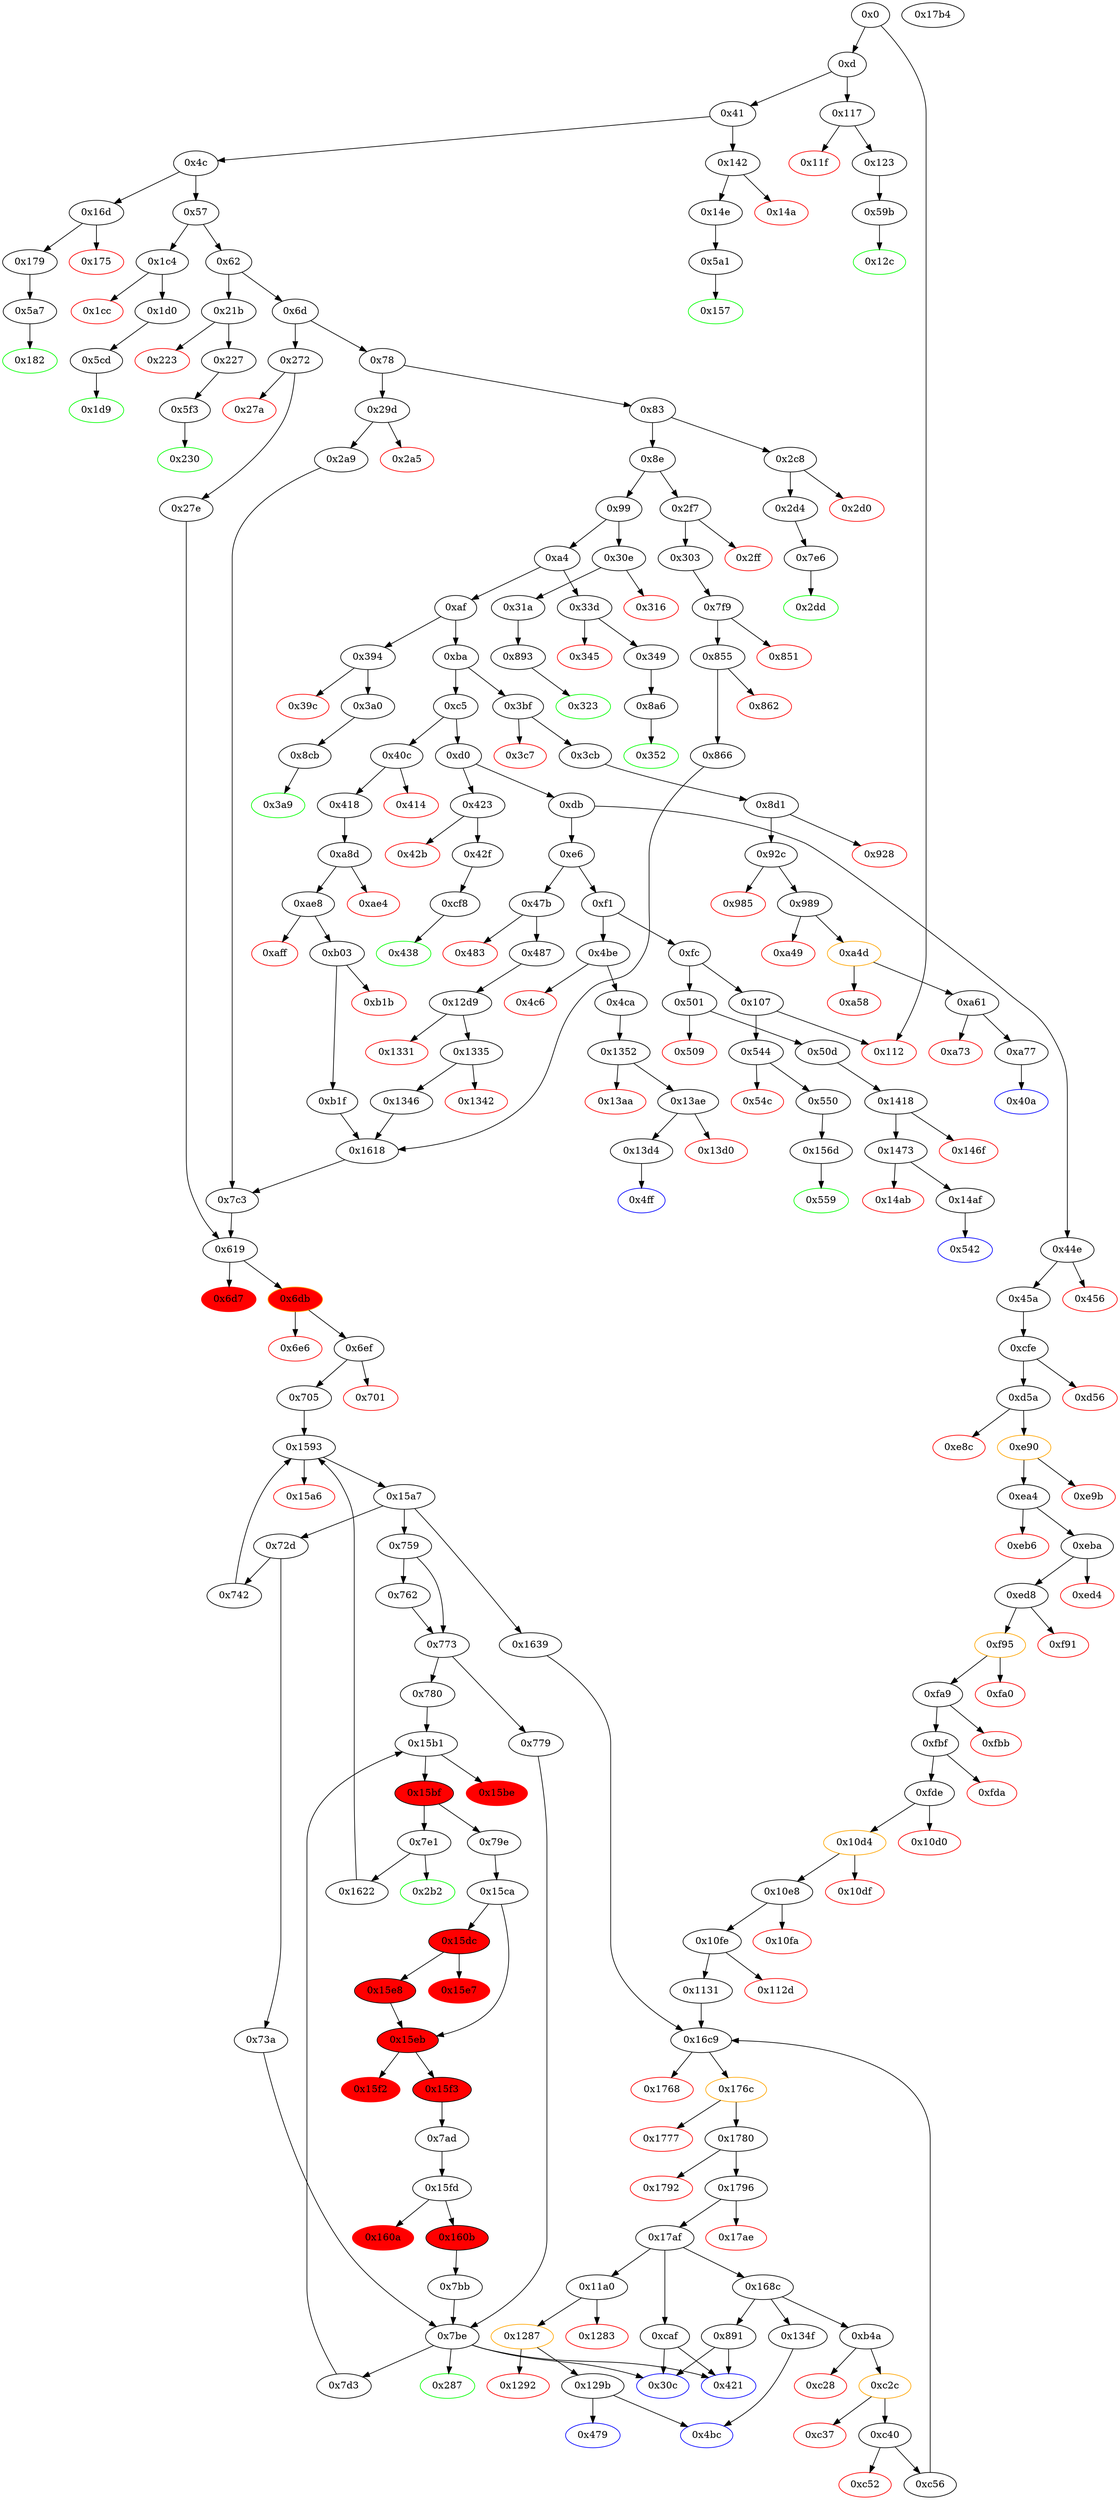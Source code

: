 strict digraph "" {
"0x14e" [fillcolor=white, id="0x14e", style=filled, tooltip="Block 0x14e\n[0x14e:0x156]\n---\nPredecessors: [0x142]\nSuccessors: [0x5a1]\n---\n0x14e JUMPDEST\n0x14f POP\n0x150 PUSH2 0x157\n0x153 PUSH2 0x5a1\n0x156 JUMP\n---\n0x14e: JUMPDEST \n0x150: V90 = 0x157\n0x153: V91 = 0x5a1\n0x156: JUMP 0x5a1\n---\nEntry stack: [V11, V86]\nStack pops: 1\nStack additions: [0x157]\nExit stack: [V11, 0x157]\n\nDef sites:\nV11: {0xd.0x35}\nV86: {0x142.0x143}\n"];
"0x17af" [fillcolor=white, id="0x17af", style=filled, tooltip="Block 0x17af\n[0x17af:0x17b3]\n---\nPredecessors: [0x1796]\nSuccessors: [0xcaf, 0x11a0, 0x168c]\n---\n0x17af JUMPDEST\n0x17b0 POP\n0x17b1 POP\n0x17b2 POP\n0x17b3 JUMP\n---\n0x17af: JUMPDEST \n0x17b3: JUMP {0xcaf, 0x11a0, 0x168c}\n---\nEntry stack: [V11, S8, S7, S6, S5, S4, {0xcaf, 0x11a0, 0x168c}, S2, S1, S0]\nStack pops: 4\nStack additions: []\nExit stack: [V11, S8, S7, S6, S5, S4]\n\nDef sites:\nV11: {0xd.0x35}\nS8: {0xd.0x35, 0x487.0x489}\nS7: {0x418.0x41a, 0x303.0x305, 0x487.0x4ac}\nS6: {0x866.0x867, 0xd.0x35, 0xb1f.0xb20, 0x1346.0x1347}\nS5: {0x487.0x489, 0x45a.0x45c, 0xd.0x35, 0xb1f.0xb45, 0x487.0x4ac, 0x866.0x88c}\nS4: {0x418.0x41a, 0x45a.0x469, 0x15bf_0x7d3_0x7be_0x779.0x15c2, 0x15bf_0x7d3_0x7be_0x73a_0x2a9.0x15c2, 0x15bf_0x7d3_0x7be_0x73a_0x1618.0x15c2, 0x15bf_0x7d3_0x7be_0x7bb_0x160b_0x15f3_0x15ca.0x15c2, 0x15bf_0x7d3_0x7be_0x7bb_0x160b_0x15f3_0x15e8.0x15c2, 0x303.0x305, 0x487.0x4ac}\n{0xcaf, 0x11a0, 0x168c}: {0xb4a_0x168c_0x7be_0x779.0xb4b, 0xb4a_0x168c_0x7be_0x7bb.0xb4b, 0xb4a_0x168c_0x7be_0x73a.0xb4b, 0x1639_0x7be_0x73a_0x2a9.0x1640, 0x1639_0x7be_0x73a_0x1618.0x1640, 0x1131.0x1132, 0x1639_0x7be_0x7bb_0x160b_0x15f3_0x15ca.0x1640, 0x1639_0x7be_0x7bb_0x160b_0x15f3_0x15e8.0x1640, 0x1639_0x7be_0x779.0x1640}\nS2: {0x1639_0x7be_0x779.0x167d, 0x1131.0x1191, 0x1639_0x7be_0x73a_0x2a9.0x167d, 0xc56_0x168c_0x7be_0x779.0xca0, 0xc56_0x168c_0x7be_0x73a.0xca0, 0x1639_0x7be_0x7bb_0x160b_0x15f3_0x15ca.0x167d, 0xc56_0x168c_0x7be_0x7bb.0xca0, 0x1639_0x7be_0x7bb_0x160b_0x15f3_0x15e8.0x167d, 0x1639_0x7be_0x73a_0x1618.0x167d}\nS1: {0xb4a_0x168c_0x7be_0x73a.0xb6f, 0xb1f.0xb45, 0x1131.0x1157, 0xb4a_0x168c_0x7be_0x779.0xb6f, 0xb4a_0x168c_0x7be_0x7bb.0xb6f, 0x487.0x4ac, 0x866.0x88c}\nS0: {0x45a.0x469, 0x15bf_0x7d3_0x7be_0x779.0x15c2, 0xc56_0x168c_0x7be_0x73a.0xc5c, 0xc56_0x168c_0x7be_0x7bb.0xc5c, 0xc56_0x168c_0x7be_0x779.0xc5c, 0x15bf_0x7d3_0x7be_0x73a_0x2a9.0x15c2, 0x15bf_0x7d3_0x7be_0x73a_0x1618.0x15c2, 0x15bf_0x7d3_0x7be_0x7bb_0x160b_0x15f3_0x15ca.0x15c2, 0x15bf_0x7d3_0x7be_0x7bb_0x160b_0x15f3_0x15e8.0x15c2}\n"];
"0x316" [color=red, fillcolor=white, id="0x316", style=filled, tooltip="Block 0x316\n[0x316:0x319]\n---\nPredecessors: [0x30e]\nSuccessors: []\n---\n0x316 PUSH1 0x0\n0x318 DUP1\n0x319 REVERT\n---\n0x316: V202 = 0x0\n0x319: REVERT 0x0 0x0\n---\nEntry stack: [V11, V199]\nStack pops: 0\nStack additions: []\nExit stack: [V11, V199]\n\nDef sites:\nV11: {0xd.0x35}\nV199: {0x30e.0x30f}\n"];
"0x78" [fillcolor=white, id="0x78", style=filled, tooltip="Block 0x78\n[0x78:0x82]\n---\nPredecessors: [0x6d]\nSuccessors: [0x83, 0x29d]\n---\n0x78 DUP1\n0x79 PUSH4 0x5b940081\n0x7e EQ\n0x7f PUSH2 0x29d\n0x82 JUMPI\n---\n0x79: V30 = 0x5b940081\n0x7e: V31 = EQ 0x5b940081 V11\n0x7f: V32 = 0x29d\n0x82: JUMPI 0x29d V31\n---\nEntry stack: [V11]\nStack pops: 1\nStack additions: [S0]\nExit stack: [V11]\n\nDef sites:\nV11: {0xd.0x35}\n"];
"0x1639" [fillcolor=white, id="0x1639", style=filled, tooltip="Block 0x1639\n[0x1639:0x168b]\n---\nPredecessors: [0x15a7]\nSuccessors: [0x16c9]\n---\n0x1639 JUMPDEST\n0x163a PUSH1 0x6\n0x163c DUP2\n0x163d SWAP1\n0x163e SSTORE\n0x163f POP\n0x1640 PUSH2 0x168c\n0x1643 DUP3\n0x1644 DUP3\n0x1645 PUSH1 0x7\n0x1647 PUSH1 0x0\n0x1649 SWAP1\n0x164a SLOAD\n0x164b SWAP1\n0x164c PUSH2 0x100\n0x164f EXP\n0x1650 SWAP1\n0x1651 DIV\n0x1652 PUSH20 0xffffffffffffffffffffffffffffffffffffffff\n0x1667 AND\n0x1668 PUSH20 0xffffffffffffffffffffffffffffffffffffffff\n0x167d AND\n0x167e PUSH2 0x16c9\n0x1681 SWAP1\n0x1682 SWAP3\n0x1683 SWAP2\n0x1684 SWAP1\n0x1685 PUSH4 0xffffffff\n0x168a AND\n0x168b JUMP\n---\n0x1639: JUMPDEST \n0x163a: V1312 = 0x6\n0x163e: S[0x6] = V1272\n0x1640: V1313 = 0x168c\n0x1645: V1314 = 0x7\n0x1647: V1315 = 0x0\n0x164a: V1316 = S[0x7]\n0x164c: V1317 = 0x100\n0x164f: V1318 = EXP 0x100 0x0\n0x1651: V1319 = DIV V1316 0x1\n0x1652: V1320 = 0xffffffffffffffffffffffffffffffffffffffff\n0x1667: V1321 = AND 0xffffffffffffffffffffffffffffffffffffffff V1319\n0x1668: V1322 = 0xffffffffffffffffffffffffffffffffffffffff\n0x167d: V1323 = AND 0xffffffffffffffffffffffffffffffffffffffff V1321\n0x167e: V1324 = 0x16c9\n0x1685: V1325 = 0xffffffff\n0x168a: V1326 = AND 0xffffffff 0x16c9\n0x168b: JUMP 0x16c9\n---\nEntry stack: [V11, S13, S12, {0x891, 0xb4a, 0x134f}, S10, S9, {0x2b2, 0x1622}, 0x0, S6, S5, S4, {0x0, 0x891, 0xb4a, 0x134f}, S2, S1, V1272]\nStack pops: 3\nStack additions: [S2, S1, 0x168c, V1323, S2, S1]\nExit stack: [V11, S13, S12, {0x891, 0xb4a, 0x134f}, S10, S9, {0x2b2, 0x1622}, 0x0, S6, S5, S4, {0x0, 0x891, 0xb4a, 0x134f}, S2, S1, 0x168c, V1323, S2, S1]\n\nDef sites:\nV11: {0xd.0x35}\nS13: {0xd.0x35, 0x487.0x489}\nS12: {0x418.0x41a, 0x303.0x305, 0x487.0x4ac}\n{0x891, 0xb4a, 0x134f}: {0x1346.0x1347, 0xb1f.0xb20, 0x866.0x867}\nS10: {0x487.0x4ac, 0xb1f.0xb45, 0x866.0x88c}\nS9: {0x1618.0x1619, 0xd.0x35}\n{0x2b2, 0x1622}: {0x2a9.0x2ab, 0x1618.0x161b}\n0x0: {0x7c3_0x1618.0x7c4, 0x7c3_0x2a9.0x7c4}\nS6: {0x7c3_0x1618.0x7c6, 0x7c3_0x2a9.0x7c6, 0xd.0x35}\nS5: {0x7c3_0x2a9.0x7cb, 0x487.0x489, 0xd.0x35, 0x7c3_0x1618.0x7cb}\nS4: {0x7c3_0x1618.0x7cc, 0x7c3_0x2a9.0x7cc, 0x418.0x41a, 0x27e.0x280, 0x303.0x305, 0x487.0x4ac}\n{0x0, 0x891, 0xb4a, 0x134f}: {0x619_0x7c3_0x1618.0x61a, 0xb1f.0xb20, 0x619_0x7c3_0x2a9.0x61a, 0x619_0x27e.0x61a, 0x866.0x867, 0x1346.0x1347}\nS2: {0x487.0x4ac, 0xb1f.0xb45, 0x705_0x7c3_0x2a9.0x70b, 0x705_0x7c3_0x1618.0x70b, 0x705_0x27e.0x70b, 0x866.0x88c}\nS1: {0x1593_0x705_0x27e.0x1599, 0x15bf_0x7d3_0x7be_0x779.0x15c2, 0x1593_0x705_0x7c3_0x2a9.0x1599, 0x1593_0x705_0x7c3_0x1618.0x1599, 0x619_0x7c3_0x1618.0x61d, 0x619_0x7c3_0x2a9.0x61d, 0x15bf_0x7d3_0x7be_0x73a_0x1618.0x15c2, 0x15bf_0x7d3_0x7be_0x73a_0x2a9.0x15c2, 0x15bf_0x7d3_0x7be_0x7bb_0x160b_0x15f3_0x15ca.0x15c2, 0x15bf_0x7d3_0x7be_0x7bb_0x160b_0x15f3_0x15e8.0x15c2, 0x619_0x27e.0x61d}\nV1272: {0x1593.0x1599}\n"];
"0xd56" [color=red, fillcolor=white, id="0xd56", style=filled, tooltip="Block 0xd56\n[0xd56:0xd59]\n---\nPredecessors: [0xcfe]\nSuccessors: []\n---\n0xd56 PUSH1 0x0\n0xd58 DUP1\n0xd59 REVERT\n---\n0xd56: V831 = 0x0\n0xd59: REVERT 0x0 0x0\n---\nEntry stack: [V11, 0x479, V292]\nStack pops: 0\nStack additions: []\nExit stack: [V11, 0x479, V292]\n\nDef sites:\nV11: {0xd.0x35}\n0x479: {0x45a.0x45c}\nV292: {0x45a.0x469}\n"];
"0x4c6" [color=red, fillcolor=white, id="0x4c6", style=filled, tooltip="Block 0x4c6\n[0x4c6:0x4c9]\n---\nPredecessors: [0x4be]\nSuccessors: []\n---\n0x4c6 PUSH1 0x0\n0x4c8 DUP1\n0x4c9 REVERT\n---\n0x4c6: V314 = 0x0\n0x4c9: REVERT 0x0 0x0\n---\nEntry stack: [V11, V311]\nStack pops: 0\nStack additions: []\nExit stack: [V11, V311]\n\nDef sites:\nV11: {0xd.0x35}\nV311: {0x4be.0x4bf}\n"];
"0x41" [fillcolor=white, id="0x41", style=filled, tooltip="Block 0x41\n[0x41:0x4b]\n---\nPredecessors: [0xd]\nSuccessors: [0x4c, 0x142]\n---\n0x41 DUP1\n0x42 PUSH4 0x13d033c0\n0x47 EQ\n0x48 PUSH2 0x142\n0x4b JUMPI\n---\n0x42: V15 = 0x13d033c0\n0x47: V16 = EQ 0x13d033c0 V11\n0x48: V17 = 0x142\n0x4b: JUMPI 0x142 V16\n---\nEntry stack: [V11]\nStack pops: 1\nStack additions: [S0]\nExit stack: [V11]\n\nDef sites:\nV11: {0xd.0x35}\n"];
"0x891" [fillcolor=white, id="0x891", style=filled, tooltip="Block 0x891\n[0x891:0x892]\n---\nPredecessors: [0x168c]\nSuccessors: [0x30c, 0x421]\n---\n0x891 JUMPDEST\n0x892 JUMP\n---\n0x891: JUMPDEST \n0x892: JUMP S0\n---\nEntry stack: [V11, S1, S0]\nStack pops: 1\nStack additions: []\nExit stack: [V11, S1]\n\nDef sites:\nV11: {0xd.0x35}\nS1: {0xd.0x35, 0x487.0x489}\nS0: {0x418.0x41a, 0x303.0x305, 0x487.0x4ac}\n"];
"0x4bc" [color=blue, fillcolor=white, id="0x4bc", style=filled, tooltip="Block 0x4bc\n[0x4bc:0x4bd]\n---\nPredecessors: [0x129b, 0x134f]\nSuccessors: []\n---\n0x4bc JUMPDEST\n0x4bd STOP\n---\n0x4bc: JUMPDEST \n0x4bd: STOP \n---\nEntry stack: [V11]\nStack pops: 0\nStack additions: []\nExit stack: [V11]\n\nDef sites:\nV11: {0xd.0x35}\n"];
"0x414" [color=red, fillcolor=white, id="0x414", style=filled, tooltip="Block 0x414\n[0x414:0x417]\n---\nPredecessors: [0x40c]\nSuccessors: []\n---\n0x414 PUSH1 0x0\n0x416 DUP1\n0x417 REVERT\n---\n0x414: V267 = 0x0\n0x417: REVERT 0x0 0x0\n---\nEntry stack: [V11, V264]\nStack pops: 0\nStack additions: []\nExit stack: [V11, V264]\n\nDef sites:\nV11: {0xd.0x35}\nV264: {0x40c.0x40d}\n"];
"0x15e8" [fillcolor=red, id="0x15e8", style=filled, tooltip="Block 0x15e8\n[0x15e8:0x15ea]\n---\nPredecessors: [0x15dc]\nSuccessors: [0x15eb]\n---\n0x15e8 JUMPDEST\n0x15e9 DIV\n0x15ea EQ\n---\n0x15e8: JUMPDEST \n0x15e9: V1293 = DIV V1286 S1\n0x15ea: V1294 = EQ V1293 S2\n---\nEntry stack: [V11, S22, S21, {0x891, 0xb4a, 0x134f}, S19, S18, {0x2b2, 0x1622}, 0x0, 0x7e1, S14, {0x287, 0x7d3}, 0x0, S11, S10, 0x7bb, S8, 0x7ad, S6, S5, 0x0, V1286, S2, S1, V1286]\nStack pops: 3\nStack additions: [V1294]\nExit stack: [V11, S22, S21, {0x891, 0xb4a, 0x134f}, S19, S18, {0x2b2, 0x1622}, 0x0, 0x7e1, S14, {0x287, 0x7d3}, 0x0, S11, S10, 0x7bb, S8, 0x7ad, S6, S5, 0x0, V1286, V1294]\n\nDef sites:\nV11: {0xd.0x35}\nS22: {0xd.0x35, 0x487.0x489}\nS21: {0x418.0x41a, 0x303.0x305, 0x487.0x4ac}\n{0x891, 0xb4a, 0x134f}: {0x1346.0x1347, 0xb1f.0xb20, 0x866.0x867}\nS19: {0x487.0x4ac, 0xb1f.0xb45, 0x866.0x88c}\nS18: {0x1618.0x1619, 0xd.0x35}\n{0x2b2, 0x1622}: {0x2a9.0x2ab, 0x1618.0x161b}\n0x0: {0x7c3_0x1618.0x7c4, 0x7c3_0x2a9.0x7c4}\n0x7e1: {0x7c3_0x1618.0x7c6, 0x7c3_0x2a9.0x7c6}\nS14: {0x7c3_0x2a9.0x7cb, 0xd.0x35, 0x7c3_0x1618.0x7cb}\n{0x287, 0x7d3}: {0x7c3_0x2a9.0x7cc, 0x7c3_0x1618.0x7cc, 0x27e.0x280}\n0x0: {0x619_0x7c3_0x1618.0x61a, 0x619_0x27e.0x61a, 0x619_0x7c3_0x2a9.0x61a}\nS11: {0x705_0x7c3_0x1618.0x70b, 0x705_0x7c3_0x2a9.0x70b, 0x705_0x27e.0x70b}\nS10: {0x1593_0x705_0x27e.0x1599, 0x1593_0x705_0x7c3_0x1618.0x1599, 0x1593_0x705_0x7c3_0x2a9.0x1599}\n0x7bb: {0x780_0x762.0x781, 0x780_0x759.0x781}\nS8: {0x780_0x759.0x786, 0x780_0x762.0x786}\n0x7ad: {0x780_0x762.0x787, 0x780_0x759.0x787}\nS6: {0x1593_0x705_0x27e.0x1599, 0x1593_0x705_0x7c3_0x1618.0x1599, 0x1593_0x705_0x7c3_0x2a9.0x1599}\nS5: {0x15bf_0x780_0x759.0x15c2, 0x15bf_0x780_0x762.0x15c2}\n0x0: {0x15ca.0x15cb}\nV1286: {0x15ca.0x15d0}\nS2: {0x15bf_0x780_0x759.0x15c2, 0x15bf_0x780_0x762.0x15c2}\nS1: {0x1593_0x705_0x27e.0x1599, 0x1593_0x705_0x7c3_0x1618.0x1599, 0x1593_0x705_0x7c3_0x2a9.0x1599}\nV1286: {0x15ca.0x15d0}\n"];
"0x1780" [fillcolor=white, id="0x1780", style=filled, tooltip="Block 0x1780\n[0x1780:0x1791]\n---\nPredecessors: [0x176c]\nSuccessors: [0x1792, 0x1796]\n---\n0x1780 JUMPDEST\n0x1781 POP\n0x1782 POP\n0x1783 POP\n0x1784 POP\n0x1785 PUSH1 0x40\n0x1787 MLOAD\n0x1788 RETURNDATASIZE\n0x1789 PUSH1 0x20\n0x178b DUP2\n0x178c LT\n0x178d ISZERO\n0x178e PUSH2 0x1796\n0x1791 JUMPI\n---\n0x1780: JUMPDEST \n0x1785: V1375 = 0x40\n0x1787: V1376 = M[0x40]\n0x1788: V1377 = RETURNDATASIZE\n0x1789: V1378 = 0x20\n0x178c: V1379 = LT V1377 0x20\n0x178d: V1380 = ISZERO V1379\n0x178e: V1381 = 0x1796\n0x1791: JUMPI 0x1796 V1380\n---\nEntry stack: [V11, S12, S11, S10, S9, S8, {0xcaf, 0x11a0, 0x168c}, S6, S5, S4, S3, 0xa9059cbb, S1, V1368]\nStack pops: 4\nStack additions: [V1376, V1377]\nExit stack: [V11, S12, S11, S10, S9, S8, {0xcaf, 0x11a0, 0x168c}, S6, S5, S4, V1376, V1377]\n\nDef sites:\nV11: {0xd.0x35}\nS12: {0xd.0x35, 0x487.0x489}\nS11: {0x418.0x41a, 0x303.0x305, 0x487.0x4ac}\nS10: {0x866.0x867, 0xd.0x35, 0xb1f.0xb20, 0x1346.0x1347}\nS9: {0x487.0x489, 0x45a.0x45c, 0xd.0x35, 0xb1f.0xb45, 0x487.0x4ac, 0x866.0x88c}\nS8: {0x418.0x41a, 0x45a.0x469, 0x15bf_0x7d3_0x7be_0x779.0x15c2, 0x15bf_0x7d3_0x7be_0x73a_0x2a9.0x15c2, 0x15bf_0x7d3_0x7be_0x73a_0x1618.0x15c2, 0x15bf_0x7d3_0x7be_0x7bb_0x160b_0x15f3_0x15ca.0x15c2, 0x15bf_0x7d3_0x7be_0x7bb_0x160b_0x15f3_0x15e8.0x15c2, 0x303.0x305, 0x487.0x4ac}\n{0xcaf, 0x11a0, 0x168c}: {0xb4a_0x168c_0x7be_0x779.0xb4b, 0xb4a_0x168c_0x7be_0x7bb.0xb4b, 0xb4a_0x168c_0x7be_0x73a.0xb4b, 0x1639_0x7be_0x73a_0x2a9.0x1640, 0x1639_0x7be_0x73a_0x1618.0x1640, 0x1131.0x1132, 0x1639_0x7be_0x7bb_0x160b_0x15f3_0x15ca.0x1640, 0x1639_0x7be_0x7bb_0x160b_0x15f3_0x15e8.0x1640, 0x1639_0x7be_0x779.0x1640}\nS6: {0x1639_0x7be_0x779.0x167d, 0x1131.0x1191, 0x1639_0x7be_0x73a_0x2a9.0x167d, 0xc56_0x168c_0x7be_0x779.0xca0, 0xc56_0x168c_0x7be_0x73a.0xca0, 0x1639_0x7be_0x7bb_0x160b_0x15f3_0x15ca.0x167d, 0xc56_0x168c_0x7be_0x7bb.0xca0, 0x1639_0x7be_0x7bb_0x160b_0x15f3_0x15e8.0x167d, 0x1639_0x7be_0x73a_0x1618.0x167d}\nS5: {0xb4a_0x168c_0x7be_0x73a.0xb6f, 0xb1f.0xb45, 0x1131.0x1157, 0xb4a_0x168c_0x7be_0x779.0xb6f, 0xb4a_0x168c_0x7be_0x7bb.0xb6f, 0x487.0x4ac, 0x866.0x88c}\nS4: {0x45a.0x469, 0x15bf_0x7d3_0x7be_0x779.0x15c2, 0xc56_0x168c_0x7be_0x73a.0xc5c, 0xc56_0x168c_0x7be_0x7bb.0xc5c, 0xc56_0x168c_0x7be_0x779.0xc5c, 0x15bf_0x7d3_0x7be_0x73a_0x2a9.0x15c2, 0x15bf_0x7d3_0x7be_0x73a_0x1618.0x15c2, 0x15bf_0x7d3_0x7be_0x7bb_0x160b_0x15f3_0x15ca.0x15c2, 0x15bf_0x7d3_0x7be_0x7bb_0x160b_0x15f3_0x15e8.0x15c2}\nS3: {0x16c9_0x1639_0x7be_0x7bb_0x160b_0x15f3_0x15ca.0x16e0, 0x16c9_0x1639_0x7be_0x7bb_0x160b_0x15f3_0x15e8.0x16e0, 0x16c9_0xc56_0x168c_0x7be_0x73a.0x16e0, 0x16c9_0xc56_0x168c_0x7be_0x779.0x16e0, 0x16c9_0xc56_0x168c_0x7be_0x7bb.0x16e0, 0x16c9_0x1131.0x16e0, 0x16c9_0x1639_0x7be_0x73a_0x1618.0x16e0, 0x16c9_0x1639_0x7be_0x779.0x16e0, 0x16c9_0x1639_0x7be_0x73a_0x2a9.0x16e0}\n0xa9059cbb: {0x16c9_0x1639_0x7be_0x7bb_0x160b_0x15f3_0x15ca.0x16e1, 0x16c9_0x1639_0x7be_0x7bb_0x160b_0x15f3_0x15e8.0x16e1, 0x16c9_0xc56_0x168c_0x7be_0x73a.0x16e1, 0x16c9_0xc56_0x168c_0x7be_0x779.0x16e1, 0x16c9_0xc56_0x168c_0x7be_0x7bb.0x16e1, 0x16c9_0x1131.0x16e1, 0x16c9_0x1639_0x7be_0x779.0x16e1, 0x16c9_0x1639_0x7be_0x73a_0x2a9.0x16e1, 0x16c9_0x1639_0x7be_0x73a_0x1618.0x16e1}\nS1: {0x16c9_0x1131.0x174e, 0x16c9_0xc56_0x168c_0x7be_0x73a.0x174e, 0x16c9_0xc56_0x168c_0x7be_0x779.0x174e, 0x16c9_0xc56_0x168c_0x7be_0x7bb.0x174e, 0x16c9_0x1639_0x7be_0x7bb_0x160b_0x15f3_0x15ca.0x174e, 0x16c9_0x1639_0x7be_0x7bb_0x160b_0x15f3_0x15e8.0x174e, 0x16c9_0x1639_0x7be_0x73a_0x2a9.0x174e, 0x16c9_0x1639_0x7be_0x73a_0x1618.0x174e, 0x16c9_0x1639_0x7be_0x779.0x174e}\nV1368: {0x176c.0x1770}\n"];
"0x349" [fillcolor=white, id="0x349", style=filled, tooltip="Block 0x349\n[0x349:0x351]\n---\nPredecessors: [0x33d]\nSuccessors: [0x8a6]\n---\n0x349 JUMPDEST\n0x34a POP\n0x34b PUSH2 0x352\n0x34e PUSH2 0x8a6\n0x351 JUMP\n---\n0x349: JUMPDEST \n0x34b: V220 = 0x352\n0x34e: V221 = 0x8a6\n0x351: JUMP 0x8a6\n---\nEntry stack: [V11, V216]\nStack pops: 1\nStack additions: [0x352]\nExit stack: [V11, 0x352]\n\nDef sites:\nV11: {0xd.0x35}\nV216: {0x33d.0x33e}\n"];
"0x1c4" [fillcolor=white, id="0x1c4", style=filled, tooltip="Block 0x1c4\n[0x1c4:0x1cb]\n---\nPredecessors: [0x57]\nSuccessors: [0x1cc, 0x1d0]\n---\n0x1c4 JUMPDEST\n0x1c5 CALLVALUE\n0x1c6 DUP1\n0x1c7 ISZERO\n0x1c8 PUSH2 0x1d0\n0x1cb JUMPI\n---\n0x1c4: JUMPDEST \n0x1c5: V116 = CALLVALUE\n0x1c7: V117 = ISZERO V116\n0x1c8: V118 = 0x1d0\n0x1cb: JUMPI 0x1d0 V117\n---\nEntry stack: [V11]\nStack pops: 0\nStack additions: [V116]\nExit stack: [V11, V116]\n\nDef sites:\nV11: {0xd.0x35}\n"];
"0xe8c" [color=red, fillcolor=white, id="0xe8c", style=filled, tooltip="Block 0xe8c\n[0xe8c:0xe8f]\n---\nPredecessors: [0xd5a]\nSuccessors: []\n---\n0xe8c PUSH1 0x0\n0xe8e DUP1\n0xe8f REVERT\n---\n0xe8c: V888 = 0x0\n0xe8f: REVERT 0x0 0x0\n---\nEntry stack: [V11, 0x479, V292, V292, V841, 0xdd62ed3e, V878, 0x20, V881, V882, V881, 0x0, V841, V885]\nStack pops: 0\nStack additions: []\nExit stack: [V11, 0x479, V292, V292, V841, 0xdd62ed3e, V878, 0x20, V881, V882, V881, 0x0, V841, V885]\n\nDef sites:\nV11: {0xd.0x35}\n0x479: {0x45a.0x45c}\nV292: {0x45a.0x469}\nV292: {0x45a.0x469}\nV841: {0xd5a.0xd94}\n0xdd62ed3e: {0xd5a.0xd95}\nV878: {0xd5a.0xe72}\n0x20: {0xd5a.0xe77}\nV881: {0xd5a.0xe7b}\nV882: {0xd5a.0xe7e}\nV881: {0xd5a.0xe7b}\n0x0: {0xd5a.0xe80}\nV841: {0xd5a.0xd94}\nV885: {0xd5a.0xe85}\n"];
"0x1283" [color=red, fillcolor=white, id="0x1283", style=filled, tooltip="Block 0x1283\n[0x1283:0x1286]\n---\nPredecessors: [0x11a0]\nSuccessors: []\n---\n0x1283 PUSH1 0x0\n0x1285 DUP1\n0x1286 REVERT\n---\n0x1283: V1119 = 0x0\n0x1286: REVERT 0x0 0x0\n---\nEntry stack: [V11, S14, S13, S12, S11, S10, V1084, 0x6b7006d7, V1109, 0x0, V1112, V1113, V1112, 0x0, V1084, V1116]\nStack pops: 0\nStack additions: []\nExit stack: [V11, S14, S13, S12, S11, S10, V1084, 0x6b7006d7, V1109, 0x0, V1112, V1113, V1112, 0x0, V1084, V1116]\n\nDef sites:\nV11: {0xd.0x35}\nS14: {0xd.0x35, 0x487.0x489}\nS13: {0x418.0x41a, 0x303.0x305, 0x487.0x4ac}\nS12: {0x866.0x867, 0xd.0x35, 0xb1f.0xb20, 0x1346.0x1347}\nS11: {0x487.0x489, 0x45a.0x45c, 0xd.0x35, 0xb1f.0xb45, 0x487.0x4ac, 0x866.0x88c}\nS10: {0x418.0x41a, 0x45a.0x469, 0x15bf_0x7d3_0x7be_0x779.0x15c2, 0x15bf_0x7d3_0x7be_0x73a_0x2a9.0x15c2, 0x15bf_0x7d3_0x7be_0x73a_0x1618.0x15c2, 0x15bf_0x7d3_0x7be_0x7bb_0x160b_0x15f3_0x15ca.0x15c2, 0x15bf_0x7d3_0x7be_0x7bb_0x160b_0x15f3_0x15e8.0x15c2, 0x303.0x305, 0x487.0x4ac}\nV1084: {0x11a0.0x11d9}\n0x6b7006d7: {0x11a0.0x11da}\nV1109: {0x11a0.0x1269}\n0x0: {0x11a0.0x126e}\nV1112: {0x11a0.0x1272}\nV1113: {0x11a0.0x1275}\nV1112: {0x11a0.0x1272}\n0x0: {0x11a0.0x1277}\nV1084: {0x11a0.0x11d9}\nV1116: {0x11a0.0x127c}\n"];
"0x15a6" [color=red, fillcolor=white, id="0x15a6", style=filled, tooltip="Block 0x15a6\n[0x15a6:0x15a6]\n---\nPredecessors: [0x1593]\nSuccessors: []\n---\n0x15a6 INVALID\n---\n0x15a6: INVALID \n---\nEntry stack: [V11, S17, S16, {0x891, 0xb4a, 0x134f}, S14, S13, {0x2b2, 0x1622}, 0x0, S10, S9, S8, {0x0, 0x891, 0xb4a, 0x134f}, S6, S5, {0x72d, 0x759, 0x1639}, S3, S2, 0x0, V1272]\nStack pops: 0\nStack additions: []\nExit stack: [V11, S17, S16, {0x891, 0xb4a, 0x134f}, S14, S13, {0x2b2, 0x1622}, 0x0, S10, S9, S8, {0x0, 0x891, 0xb4a, 0x134f}, S6, S5, {0x72d, 0x759, 0x1639}, S3, S2, 0x0, V1272]\n\nDef sites:\nV11: {0xd.0x35}\nS17: {0xd.0x35, 0x487.0x489}\nS16: {0x418.0x41a, 0x303.0x305, 0x487.0x4ac}\n{0x891, 0xb4a, 0x134f}: {0x1346.0x1347, 0xb1f.0xb20, 0x866.0x867}\nS14: {0x487.0x4ac, 0xb1f.0xb45, 0x866.0x88c}\nS13: {0x1618.0x1619, 0xd.0x35}\n{0x2b2, 0x1622}: {0x2a9.0x2ab, 0x1618.0x161b}\n0x0: {0x7c3_0x1618.0x7c4, 0x7c3_0x2a9.0x7c4}\nS10: {0x7c3_0x1618.0x7c6, 0x7c3_0x2a9.0x7c6, 0xd.0x35}\nS9: {0x7c3_0x2a9.0x7cb, 0x487.0x489, 0xd.0x35, 0x7c3_0x1618.0x7cb}\nS8: {0x7c3_0x1618.0x7cc, 0x7c3_0x2a9.0x7cc, 0x418.0x41a, 0x27e.0x280, 0x303.0x305, 0x487.0x4ac}\n{0x0, 0x891, 0xb4a, 0x134f}: {0x619_0x7c3_0x1618.0x61a, 0xb1f.0xb20, 0x619_0x7c3_0x2a9.0x61a, 0x619_0x27e.0x61a, 0x866.0x867, 0x1346.0x1347}\nS6: {0x487.0x4ac, 0xb1f.0xb45, 0x705_0x7c3_0x2a9.0x70b, 0x705_0x7c3_0x1618.0x70b, 0x705_0x27e.0x70b, 0x866.0x88c}\nS5: {0x1593_0x705_0x27e.0x1599, 0x15bf_0x7d3_0x7be_0x779.0x15c2, 0x1593_0x705_0x7c3_0x2a9.0x1599, 0x1593_0x705_0x7c3_0x1618.0x1599, 0x619_0x7c3_0x1618.0x61d, 0x619_0x7c3_0x2a9.0x61d, 0x15bf_0x7d3_0x7be_0x73a_0x1618.0x15c2, 0x15bf_0x7d3_0x7be_0x73a_0x2a9.0x15c2, 0x15bf_0x7d3_0x7be_0x7bb_0x160b_0x15f3_0x15ca.0x15c2, 0x15bf_0x7d3_0x7be_0x7bb_0x160b_0x15f3_0x15e8.0x15c2, 0x619_0x27e.0x61d}\n{0x72d, 0x759, 0x1639}: {0x705_0x27e.0x719, 0x1622_0x7be_0x779.0x1625, 0x705_0x7c3_0x1618.0x719, 0x1622_0x7be_0x73a_0x1618.0x1625, 0x1622_0x7be_0x73a_0x2a9.0x1625, 0x1622_0x7be_0x7bb_0x160b_0x15f3_0x15e8.0x1625, 0x1622_0x7be_0x7bb_0x160b_0x15f3_0x15ca.0x1625, 0x705_0x7c3_0x2a9.0x719, 0x742.0x743}\nS3: {0x1622_0x7be_0x779.0x162b, 0x1622_0x7be_0x73a_0x2a9.0x162b, 0x1622_0x7be_0x7bb_0x160b_0x15f3_0x15e8.0x162b, 0x705_0x7c3_0x2a9.0x70b, 0x705_0x7c3_0x1618.0x70b, 0x1622_0x7be_0x7bb_0x160b_0x15f3_0x15ca.0x162b, 0x742.0x74b, 0x1622_0x7be_0x73a_0x1618.0x162b, 0x705_0x27e.0x70b}\nS2: {0x15bf_0x7d3_0x7be_0x779.0x15c2, 0x705_0x27e.0x71e, 0x15bf_0x7d3_0x7be_0x73a_0x1618.0x15c2, 0x15bf_0x7d3_0x7be_0x73a_0x2a9.0x15c2, 0x15bf_0x7d3_0x7be_0x7bb_0x160b_0x15f3_0x15ca.0x15c2, 0x15bf_0x7d3_0x7be_0x7bb_0x160b_0x15f3_0x15e8.0x15c2, 0x705_0x7c3_0x1618.0x71e, 0x742.0x748, 0x705_0x7c3_0x2a9.0x71e}\n0x0: {0x1593.0x1594}\nV1272: {0x1593.0x1599}\n"];
"0x15bf" [fillcolor=red, id="0x15bf", style=filled, tooltip="Block 0x15bf\n[0x15bf:0x15c9]\n---\nPredecessors: [0x15b1]\nSuccessors: [0x79e, 0x7e1]\n---\n0x15bf JUMPDEST\n0x15c0 DUP2\n0x15c1 DUP4\n0x15c2 SUB\n0x15c3 SWAP1\n0x15c4 POP\n0x15c5 SWAP3\n0x15c6 SWAP2\n0x15c7 POP\n0x15c8 POP\n0x15c9 JUMP\n---\n0x15bf: JUMPDEST \n0x15c2: V1284 = SUB S2 S1\n0x15c9: JUMP {0x79e, 0x7e1}\n---\nEntry stack: [V11, S19, S18, {0x891, 0xb4a, 0x134f}, S16, S15, {0x2b2, 0x1622}, 0x0, 0x7e1, S11, S10, S9, S8, S7, S6, S5, {0x0, 0x7ad}, {0x79e, 0x7e1}, S2, S1, 0x0]\nStack pops: 4\nStack additions: [V1284]\nExit stack: [V11, S19, S18, {0x891, 0xb4a, 0x134f}, S16, S15, {0x2b2, 0x1622}, 0x0, 0x7e1, S11, S10, S9, S8, S7, S6, S5, {0x0, 0x7ad}, V1284]\n\nDef sites:\nV11: {0xd.0x35}\nS19: {0xd.0x35, 0x487.0x489}\nS18: {0x418.0x41a, 0x303.0x305, 0x487.0x4ac}\n{0x891, 0xb4a, 0x134f}: {0x1346.0x1347, 0xb1f.0xb20, 0x866.0x867}\nS16: {0x487.0x4ac, 0xb1f.0xb45, 0x866.0x88c}\nS15: {0x1618.0x1619, 0xd.0x35}\n{0x2b2, 0x1622}: {0x2a9.0x2ab, 0x1618.0x161b}\n0x0: {0x7c3_0x1618.0x7c4, 0x7c3_0x2a9.0x7c4}\n0x7e1: {0x7c3_0x1618.0x7c6, 0x7c3_0x2a9.0x7c6}\nS11: {0x7c3_0x1618.0x7cb, 0xd.0x35, 0x7c3_0x2a9.0x7cb}\nS10: {0x7c3_0x1618.0x7cc, 0x7c3_0x2a9.0x7cc, 0xd.0x35, 0x487.0x489, 0x27e.0x280}\nS9: {0x418.0x41a, 0x619_0x7c3_0x2a9.0x61a, 0x619_0x7c3_0x1618.0x61a, 0x619_0x27e.0x61a, 0x303.0x305, 0x487.0x4ac}\nS8: {0xb1f.0xb20, 0x866.0x867, 0x705_0x7c3_0x1618.0x70b, 0x705_0x7c3_0x2a9.0x70b, 0x705_0x27e.0x70b, 0x1346.0x1347}\nS7: {0x1593_0x705_0x27e.0x1599, 0x1593_0x705_0x7c3_0x2a9.0x1599, 0xb1f.0xb45, 0x1593_0x705_0x7c3_0x1618.0x1599, 0x487.0x4ac, 0x866.0x88c}\nS6: {0x780_0x759.0x781, 0x1618.0x1619, 0x780_0x762.0x781, 0xd.0x35}\nS5: {0x2a9.0x2ab, 0x1618.0x161b, 0x780_0x759.0x786, 0x780_0x762.0x786}\n{0x0, 0x7ad}: {0x7c3_0x1618.0x7c4, 0x7c3_0x2a9.0x7c4, 0x780_0x759.0x787, 0x780_0x762.0x787}\n{0x79e, 0x7e1}: {0x780_0x759.0x78a, 0x7c3_0x1618.0x7c6, 0x7c3_0x2a9.0x7c6, 0x780_0x762.0x78a}\nS2: {0x1593_0x705_0x27e.0x1599, 0x780_0x759.0x790, 0x73a_0x7c3_0x1618.0x73a, 0x1593_0x705_0x7c3_0x1618.0x1599, 0x1593_0x705_0x7c3_0x2a9.0x1599, 0x160b_0x15f3_0x15ca.0x160c, 0x160b_0x15f3_0x15e8.0x160c, 0x73a_0x7c3_0x2a9.0x73a, 0x780_0x762.0x790}\nS1: {0x7c3_0x2a9.0x7cb, 0x780_0x762.0x78f, 0xd.0x35, 0x7c3_0x1618.0x7cb, 0x780_0x759.0x78f}\n0x0: {0x15b1.0x15b2}\n"];
"0xc40" [fillcolor=white, id="0xc40", style=filled, tooltip="Block 0xc40\n[0xc40:0xc51]\n---\nPredecessors: [0xc2c]\nSuccessors: [0xc52, 0xc56]\n---\n0xc40 JUMPDEST\n0xc41 POP\n0xc42 POP\n0xc43 POP\n0xc44 POP\n0xc45 PUSH1 0x40\n0xc47 MLOAD\n0xc48 RETURNDATASIZE\n0xc49 PUSH1 0x20\n0xc4b DUP2\n0xc4c LT\n0xc4d ISZERO\n0xc4e PUSH2 0xc56\n0xc51 JUMPI\n---\n0xc40: JUMPDEST \n0xc45: V767 = 0x40\n0xc47: V768 = M[0x40]\n0xc48: V769 = RETURNDATASIZE\n0xc49: V770 = 0x20\n0xc4c: V771 = LT V769 0x20\n0xc4d: V772 = ISZERO V771\n0xc4e: V773 = 0xc56\n0xc51: JUMPI 0xc56 V772\n---\nEntry stack: [V11, S7, S6, 0xcaf, S4, S3, 0x70a08231, S1, V760]\nStack pops: 4\nStack additions: [V768, V769]\nExit stack: [V11, S7, S6, 0xcaf, S4, V768, V769]\n\nDef sites:\nV11: {0xd.0x35}\nS7: {0xd.0x35, 0x487.0x489}\nS6: {0x418.0x41a, 0x303.0x305, 0x487.0x4ac}\n0xcaf: {0xb4a_0x168c_0x7be_0x7bb.0xb4b, 0xb4a_0x168c_0x7be_0x73a.0xb4b, 0xb4a_0x168c_0x7be_0x779.0xb4b}\nS4: {0xb4a_0x168c_0x7be_0x7bb.0xb6f, 0xb4a_0x168c_0x7be_0x779.0xb6f, 0xb4a_0x168c_0x7be_0x73a.0xb6f}\nS3: {0xb4a_0x168c_0x7be_0x73a.0xba8, 0xb4a_0x168c_0x7be_0x7bb.0xba8, 0xb4a_0x168c_0x7be_0x779.0xba8}\n0x70a08231: {0xb4a_0x168c_0x7be_0x73a.0xba9, 0xb4a_0x168c_0x7be_0x779.0xba9, 0xb4a_0x168c_0x7be_0x7bb.0xba9}\nS1: {0xb4a_0x168c_0x7be_0x7bb.0xc0f, 0xb4a_0x168c_0x7be_0x779.0xc0f, 0xb4a_0x168c_0x7be_0x73a.0xc0f}\nV760: {0xc2c.0xc30}\n"];
"0x550" [fillcolor=white, id="0x550", style=filled, tooltip="Block 0x550\n[0x550:0x558]\n---\nPredecessors: [0x544]\nSuccessors: [0x156d]\n---\n0x550 JUMPDEST\n0x551 POP\n0x552 PUSH2 0x559\n0x555 PUSH2 0x156d\n0x558 JUMP\n---\n0x550: JUMPDEST \n0x552: V345 = 0x559\n0x555: V346 = 0x156d\n0x558: JUMP 0x156d\n---\nEntry stack: [V11, V341]\nStack pops: 1\nStack additions: [0x559]\nExit stack: [V11, 0x559]\n\nDef sites:\nV11: {0xd.0x35}\nV341: {0x544.0x545}\n"];
"0x160a" [color=red, fillcolor=red, id="0x160a", style=filled, tooltip="Block 0x160a\n[0x160a:0x160a]\n---\nPredecessors: [0x15fd]\nSuccessors: []\n---\n0x160a INVALID\n---\n0x160a: INVALID \n---\nEntry stack: [V11, S19, S18, {0x891, 0xb4a, 0x134f}, S16, S15, {0x2b2, 0x1622}, 0x0, 0x7e1, S11, {0x287, 0x7d3}, 0x0, S8, S7, 0x7bb, S5, S4, 0x0, 0x0, S1, S0]\nStack pops: 0\nStack additions: []\nExit stack: [V11, S19, S18, {0x891, 0xb4a, 0x134f}, S16, S15, {0x2b2, 0x1622}, 0x0, 0x7e1, S11, {0x287, 0x7d3}, 0x0, S8, S7, 0x7bb, S5, S4, 0x0, 0x0, S1, S0]\n\nDef sites:\nV11: {0xd.0x35}\nS19: {0xd.0x35, 0x487.0x489}\nS18: {0x418.0x41a, 0x303.0x305, 0x487.0x4ac}\n{0x891, 0xb4a, 0x134f}: {0x1346.0x1347, 0xb1f.0xb20, 0x866.0x867}\nS16: {0x487.0x4ac, 0xb1f.0xb45, 0x866.0x88c}\nS15: {0x1618.0x1619, 0xd.0x35}\n{0x2b2, 0x1622}: {0x2a9.0x2ab, 0x1618.0x161b}\n0x0: {0x7c3_0x1618.0x7c4, 0x7c3_0x2a9.0x7c4}\n0x7e1: {0x7c3_0x1618.0x7c6, 0x7c3_0x2a9.0x7c6}\nS11: {0x7c3_0x1618.0x7cb, 0xd.0x35, 0x7c3_0x2a9.0x7cb}\n{0x287, 0x7d3}: {0x7c3_0x1618.0x7cc, 0x7c3_0x2a9.0x7cc, 0x27e.0x280}\n0x0: {0x619_0x7c3_0x2a9.0x61a, 0x619_0x27e.0x61a, 0x619_0x7c3_0x1618.0x61a}\nS8: {0x705_0x7c3_0x1618.0x70b, 0x705_0x7c3_0x2a9.0x70b, 0x705_0x27e.0x70b}\nS7: {0x1593_0x705_0x27e.0x1599, 0x1593_0x705_0x7c3_0x2a9.0x1599, 0x1593_0x705_0x7c3_0x1618.0x1599}\n0x7bb: {0x780_0x762.0x781, 0x780_0x759.0x781}\nS5: {0x15ca_0x759.0x15d0, 0x15ca_0x762.0x15d0}\nS4: {0x780_0x759.0x786, 0x780_0x762.0x786}\n0x0: {0x15fd.0x15fe}\n0x0: {0x15fd.0x15fe}\nS1: {0x780_0x759.0x786, 0x780_0x762.0x786}\nS0: {0x15ca_0x759.0x15d0, 0x15ca_0x762.0x15d0}\n"];
"0x985" [color=red, fillcolor=white, id="0x985", style=filled, tooltip="Block 0x985\n[0x985:0x988]\n---\nPredecessors: [0x92c]\nSuccessors: []\n---\n0x985 PUSH1 0x0\n0x987 DUP1\n0x988 REVERT\n---\n0x985: V604 = 0x0\n0x988: REVERT 0x0 0x0\n---\nEntry stack: [V11, 0x40a, V257, V260]\nStack pops: 0\nStack additions: []\nExit stack: [V11, 0x40a, V257, V260]\n\nDef sites:\nV11: {0xd.0x35}\n0x40a: {0x3cb.0x3cd}\nV257: {0x3cb.0x3f0}\nV260: {0x3cb.0x3fa}\n"];
"0x2dd" [color=green, fillcolor=white, id="0x2dd", style=filled, tooltip="Block 0x2dd\n[0x2dd:0x2f6]\n---\nPredecessors: [0x7e6]\nSuccessors: []\n---\n0x2dd JUMPDEST\n0x2de PUSH1 0x40\n0x2e0 MLOAD\n0x2e1 DUP1\n0x2e2 DUP3\n0x2e3 ISZERO\n0x2e4 ISZERO\n0x2e5 ISZERO\n0x2e6 ISZERO\n0x2e7 DUP2\n0x2e8 MSTORE\n0x2e9 PUSH1 0x20\n0x2eb ADD\n0x2ec SWAP2\n0x2ed POP\n0x2ee POP\n0x2ef PUSH1 0x40\n0x2f1 MLOAD\n0x2f2 DUP1\n0x2f3 SWAP2\n0x2f4 SUB\n0x2f5 SWAP1\n0x2f6 RETURN\n---\n0x2dd: JUMPDEST \n0x2de: V182 = 0x40\n0x2e0: V183 = M[0x40]\n0x2e3: V184 = ISZERO V515\n0x2e4: V185 = ISZERO V184\n0x2e5: V186 = ISZERO V185\n0x2e6: V187 = ISZERO V186\n0x2e8: M[V183] = V187\n0x2e9: V188 = 0x20\n0x2eb: V189 = ADD 0x20 V183\n0x2ef: V190 = 0x40\n0x2f1: V191 = M[0x40]\n0x2f4: V192 = SUB V189 V191\n0x2f6: RETURN V191 V192\n---\nEntry stack: [V11, 0x2dd, V515]\nStack pops: 1\nStack additions: []\nExit stack: [V11, 0x2dd]\n\nDef sites:\nV11: {0xd.0x35}\n0x2dd: {0x2d4.0x2d6}\nV515: {0x7e6.0x7f6}\n"];
"0x6d7" [color=red, fillcolor=red, id="0x6d7", style=filled, tooltip="Block 0x6d7\n[0x6d7:0x6da]\n---\nPredecessors: [0x619]\nSuccessors: []\n---\n0x6d7 PUSH1 0x0\n0x6d9 DUP1\n0x6da REVERT\n---\n0x6d7: V423 = 0x0\n0x6da: REVERT 0x0 0x0\n---\nEntry stack: [V11, S22, S21, {0x891, 0xb4a, 0x134f}, S19, S18, {0x2b2, 0x1622}, 0x0, 0x7e1, S14, {0x287, 0x7d3}, 0x0, 0x0, 0x0, V397, 0x70a08231, V413, 0x20, V416, V417, V416, 0x0, V397, V420]\nStack pops: 0\nStack additions: []\nExit stack: [V11, S22, S21, {0x891, 0xb4a, 0x134f}, S19, S18, {0x2b2, 0x1622}, 0x0, 0x7e1, S14, {0x287, 0x7d3}, 0x0, 0x0, 0x0, V397, 0x70a08231, V413, 0x20, V416, V417, V416, 0x0, V397, V420]\n\nDef sites:\nV11: {0xd.0x35}\nS22: {0xd.0x35, 0x487.0x489}\nS21: {0x418.0x41a, 0x303.0x305, 0x487.0x4ac}\n{0x891, 0xb4a, 0x134f}: {0x1346.0x1347, 0xb1f.0xb20, 0x866.0x867}\nS19: {0x487.0x4ac, 0xb1f.0xb45, 0x866.0x88c}\nS18: {0x1618.0x1619, 0xd.0x35}\n{0x2b2, 0x1622}: {0x2a9.0x2ab, 0x1618.0x161b}\n0x0: {0x7c3_0x1618.0x7c4, 0x7c3_0x2a9.0x7c4}\n0x7e1: {0x7c3_0x1618.0x7c6, 0x7c3_0x2a9.0x7c6}\nS14: {0x7c3_0x2a9.0x7cb, 0xd.0x35, 0x7c3_0x1618.0x7cb}\n{0x287, 0x7d3}: {0x7c3_0x2a9.0x7cc, 0x7c3_0x1618.0x7cc, 0x27e.0x280}\n0x0: {0x619.0x61a}\n0x0: {0x619.0x61a}\n0x0: {0x619.0x61d}\nV397: {0x619.0x657}\n0x70a08231: {0x619.0x658}\nV413: {0x619.0x6be}\n0x20: {0x619.0x6c2}\nV416: {0x619.0x6c6}\nV417: {0x619.0x6c9}\nV416: {0x619.0x6c6}\n0x0: {0x619.0x6cb}\nV397: {0x619.0x657}\nV420: {0x619.0x6d0}\n"];
"0x62" [fillcolor=white, id="0x62", style=filled, tooltip="Block 0x62\n[0x62:0x6c]\n---\nPredecessors: [0x57]\nSuccessors: [0x6d, 0x21b]\n---\n0x62 DUP1\n0x63 PUSH4 0x41470877\n0x68 EQ\n0x69 PUSH2 0x21b\n0x6c JUMPI\n---\n0x63: V24 = 0x41470877\n0x68: V25 = EQ 0x41470877 V11\n0x69: V26 = 0x21b\n0x6c: JUMPI 0x21b V25\n---\nEntry stack: [V11]\nStack pops: 1\nStack additions: [S0]\nExit stack: [V11]\n\nDef sites:\nV11: {0xd.0x35}\n"];
"0x168c" [fillcolor=white, id="0x168c", style=filled, tooltip="Block 0x168c\n[0x168c:0x16c8]\n---\nPredecessors: [0x17af]\nSuccessors: [0x891, 0xb4a, 0x134f]\n---\n0x168c JUMPDEST\n0x168d PUSH32 0xfb81f9b30d73d830c3544b34d827c08142579ee75710b490bab0b3995468c565\n0x16ae PUSH1 0x6\n0x16b0 SLOAD\n0x16b1 PUSH1 0x40\n0x16b3 MLOAD\n0x16b4 DUP1\n0x16b5 DUP3\n0x16b6 DUP2\n0x16b7 MSTORE\n0x16b8 PUSH1 0x20\n0x16ba ADD\n0x16bb SWAP2\n0x16bc POP\n0x16bd POP\n0x16be PUSH1 0x40\n0x16c0 MLOAD\n0x16c1 DUP1\n0x16c2 SWAP2\n0x16c3 SUB\n0x16c4 SWAP1\n0x16c5 LOG1\n0x16c6 POP\n0x16c7 POP\n0x16c8 JUMP\n---\n0x168c: JUMPDEST \n0x168d: V1327 = 0xfb81f9b30d73d830c3544b34d827c08142579ee75710b490bab0b3995468c565\n0x16ae: V1328 = 0x6\n0x16b0: V1329 = S[0x6]\n0x16b1: V1330 = 0x40\n0x16b3: V1331 = M[0x40]\n0x16b7: M[V1331] = V1329\n0x16b8: V1332 = 0x20\n0x16ba: V1333 = ADD 0x20 V1331\n0x16be: V1334 = 0x40\n0x16c0: V1335 = M[0x40]\n0x16c3: V1336 = SUB V1333 V1335\n0x16c5: LOG V1335 V1336 0xfb81f9b30d73d830c3544b34d827c08142579ee75710b490bab0b3995468c565\n0x16c8: JUMP S2\n---\nEntry stack: [V11, S4, S3, S2, S1, S0]\nStack pops: 3\nStack additions: []\nExit stack: [V11, S4, S3]\n\nDef sites:\nV11: {0xd.0x35}\nS4: {0xd.0x35, 0x487.0x489}\nS3: {0x418.0x41a, 0x303.0x305, 0x487.0x4ac}\nS2: {0x866.0x867, 0xd.0x35, 0xb1f.0xb20, 0x1346.0x1347}\nS1: {0x487.0x489, 0x45a.0x45c, 0xd.0x35, 0xb1f.0xb45, 0x487.0x4ac, 0x866.0x88c}\nS0: {0x418.0x41a, 0x45a.0x469, 0x15bf_0x7d3_0x7be_0x779.0x15c2, 0x15bf_0x7d3_0x7be_0x73a_0x2a9.0x15c2, 0x15bf_0x7d3_0x7be_0x73a_0x1618.0x15c2, 0x15bf_0x7d3_0x7be_0x7bb_0x160b_0x15f3_0x15ca.0x15c2, 0x15bf_0x7d3_0x7be_0x7bb_0x160b_0x15f3_0x15e8.0x15c2, 0x303.0x305, 0x487.0x4ac}\n"];
"0x7f9" [fillcolor=white, id="0x7f9", style=filled, tooltip="Block 0x7f9\n[0x7f9:0x850]\n---\nPredecessors: [0x303]\nSuccessors: [0x851, 0x855]\n---\n0x7f9 JUMPDEST\n0x7fa PUSH1 0x1\n0x7fc PUSH1 0x0\n0x7fe SWAP1\n0x7ff SLOAD\n0x800 SWAP1\n0x801 PUSH2 0x100\n0x804 EXP\n0x805 SWAP1\n0x806 DIV\n0x807 PUSH20 0xffffffffffffffffffffffffffffffffffffffff\n0x81c AND\n0x81d PUSH20 0xffffffffffffffffffffffffffffffffffffffff\n0x832 AND\n0x833 CALLER\n0x834 PUSH20 0xffffffffffffffffffffffffffffffffffffffff\n0x849 AND\n0x84a EQ\n0x84b ISZERO\n0x84c ISZERO\n0x84d PUSH2 0x855\n0x850 JUMPI\n---\n0x7f9: JUMPDEST \n0x7fa: V516 = 0x1\n0x7fc: V517 = 0x0\n0x7ff: V518 = S[0x1]\n0x801: V519 = 0x100\n0x804: V520 = EXP 0x100 0x0\n0x806: V521 = DIV V518 0x1\n0x807: V522 = 0xffffffffffffffffffffffffffffffffffffffff\n0x81c: V523 = AND 0xffffffffffffffffffffffffffffffffffffffff V521\n0x81d: V524 = 0xffffffffffffffffffffffffffffffffffffffff\n0x832: V525 = AND 0xffffffffffffffffffffffffffffffffffffffff V523\n0x833: V526 = CALLER\n0x834: V527 = 0xffffffffffffffffffffffffffffffffffffffff\n0x849: V528 = AND 0xffffffffffffffffffffffffffffffffffffffff V526\n0x84a: V529 = EQ V528 V525\n0x84b: V530 = ISZERO V529\n0x84c: V531 = ISZERO V530\n0x84d: V532 = 0x855\n0x850: JUMPI 0x855 V531\n---\nEntry stack: [V11, 0x30c]\nStack pops: 0\nStack additions: []\nExit stack: [V11, 0x30c]\n\nDef sites:\nV11: {0xd.0x35}\n0x30c: {0x303.0x305}\n"];
"0x4c" [fillcolor=white, id="0x4c", style=filled, tooltip="Block 0x4c\n[0x4c:0x56]\n---\nPredecessors: [0x41]\nSuccessors: [0x57, 0x16d]\n---\n0x4c DUP1\n0x4d PUSH4 0x38af3eed\n0x52 EQ\n0x53 PUSH2 0x16d\n0x56 JUMPI\n---\n0x4d: V18 = 0x38af3eed\n0x52: V19 = EQ 0x38af3eed V11\n0x53: V20 = 0x16d\n0x56: JUMPI 0x16d V19\n---\nEntry stack: [V11]\nStack pops: 1\nStack additions: [S0]\nExit stack: [V11]\n\nDef sites:\nV11: {0xd.0x35}\n"];
"0x456" [color=red, fillcolor=white, id="0x456", style=filled, tooltip="Block 0x456\n[0x456:0x459]\n---\nPredecessors: [0x44e]\nSuccessors: []\n---\n0x456 PUSH1 0x0\n0x458 DUP1\n0x459 REVERT\n---\n0x456: V286 = 0x0\n0x459: REVERT 0x0 0x0\n---\nEntry stack: [V11, V283]\nStack pops: 0\nStack additions: []\nExit stack: [V11, V283]\n\nDef sites:\nV11: {0xd.0x35}\nV283: {0x44e.0x44f}\n"];
"0x1d9" [color=green, fillcolor=white, id="0x1d9", style=filled, tooltip="Block 0x1d9\n[0x1d9:0x21a]\n---\nPredecessors: [0x5cd]\nSuccessors: []\n---\n0x1d9 JUMPDEST\n0x1da PUSH1 0x40\n0x1dc MLOAD\n0x1dd DUP1\n0x1de DUP3\n0x1df PUSH20 0xffffffffffffffffffffffffffffffffffffffff\n0x1f4 AND\n0x1f5 PUSH20 0xffffffffffffffffffffffffffffffffffffffff\n0x20a AND\n0x20b DUP2\n0x20c MSTORE\n0x20d PUSH1 0x20\n0x20f ADD\n0x210 SWAP2\n0x211 POP\n0x212 POP\n0x213 PUSH1 0x40\n0x215 MLOAD\n0x216 DUP1\n0x217 SWAP2\n0x218 SUB\n0x219 SWAP1\n0x21a RETURN\n---\n0x1d9: JUMPDEST \n0x1da: V122 = 0x40\n0x1dc: V123 = M[0x40]\n0x1df: V124 = 0xffffffffffffffffffffffffffffffffffffffff\n0x1f4: V125 = AND 0xffffffffffffffffffffffffffffffffffffffff V377\n0x1f5: V126 = 0xffffffffffffffffffffffffffffffffffffffff\n0x20a: V127 = AND 0xffffffffffffffffffffffffffffffffffffffff V125\n0x20c: M[V123] = V127\n0x20d: V128 = 0x20\n0x20f: V129 = ADD 0x20 V123\n0x213: V130 = 0x40\n0x215: V131 = M[0x40]\n0x218: V132 = SUB V129 V131\n0x21a: RETURN V131 V132\n---\nEntry stack: [V11, 0x1d9, V377]\nStack pops: 1\nStack additions: []\nExit stack: [V11, 0x1d9]\n\nDef sites:\nV11: {0xd.0x35}\n0x1d9: {0x1d0.0x1d2}\nV377: {0x5cd.0x5f0}\n"];
"0x2a5" [color=red, fillcolor=white, id="0x2a5", style=filled, tooltip="Block 0x2a5\n[0x2a5:0x2a8]\n---\nPredecessors: [0x29d]\nSuccessors: []\n---\n0x2a5 PUSH1 0x0\n0x2a7 DUP1\n0x2a8 REVERT\n---\n0x2a5: V166 = 0x0\n0x2a8: REVERT 0x0 0x0\n---\nEntry stack: [V11, V163]\nStack pops: 0\nStack additions: []\nExit stack: [V11, V163]\n\nDef sites:\nV11: {0xd.0x35}\nV163: {0x29d.0x29e}\n"];
"0xeba" [fillcolor=white, id="0xeba", style=filled, tooltip="Block 0xeba\n[0xeba:0xed3]\n---\nPredecessors: [0xea4]\nSuccessors: [0xed4, 0xed8]\n---\n0xeba JUMPDEST\n0xebb DUP2\n0xebc ADD\n0xebd SWAP1\n0xebe DUP1\n0xebf DUP1\n0xec0 MLOAD\n0xec1 SWAP1\n0xec2 PUSH1 0x20\n0xec4 ADD\n0xec5 SWAP1\n0xec6 SWAP3\n0xec7 SWAP2\n0xec8 SWAP1\n0xec9 POP\n0xeca POP\n0xecb POP\n0xecc LT\n0xecd ISZERO\n0xece ISZERO\n0xecf ISZERO\n0xed0 PUSH2 0xed8\n0xed3 JUMPI\n---\n0xeba: JUMPDEST \n0xebc: V906 = ADD V899 V900\n0xec0: V907 = M[V899]\n0xec2: V908 = 0x20\n0xec4: V909 = ADD 0x20 V899\n0xecc: V910 = LT V907 V292\n0xecd: V911 = ISZERO V910\n0xece: V912 = ISZERO V911\n0xecf: V913 = ISZERO V912\n0xed0: V914 = 0xed8\n0xed3: JUMPI 0xed8 V913\n---\nEntry stack: [V11, 0x479, V292, V292, V899, V900]\nStack pops: 3\nStack additions: []\nExit stack: [V11, 0x479, V292]\n\nDef sites:\nV11: {0xd.0x35}\n0x479: {0x45a.0x45c}\nV292: {0x45a.0x469}\nV292: {0x45a.0x469}\nV899: {0xea4.0xeab}\nV900: {0xea4.0xeac}\n"];
"0x182" [color=green, fillcolor=white, id="0x182", style=filled, tooltip="Block 0x182\n[0x182:0x1c3]\n---\nPredecessors: [0x5a7]\nSuccessors: []\n---\n0x182 JUMPDEST\n0x183 PUSH1 0x40\n0x185 MLOAD\n0x186 DUP1\n0x187 DUP3\n0x188 PUSH20 0xffffffffffffffffffffffffffffffffffffffff\n0x19d AND\n0x19e PUSH20 0xffffffffffffffffffffffffffffffffffffffff\n0x1b3 AND\n0x1b4 DUP2\n0x1b5 MSTORE\n0x1b6 PUSH1 0x20\n0x1b8 ADD\n0x1b9 SWAP2\n0x1ba POP\n0x1bb POP\n0x1bc PUSH1 0x40\n0x1be MLOAD\n0x1bf DUP1\n0x1c0 SWAP2\n0x1c1 SUB\n0x1c2 SWAP1\n0x1c3 RETURN\n---\n0x182: JUMPDEST \n0x183: V105 = 0x40\n0x185: V106 = M[0x40]\n0x188: V107 = 0xffffffffffffffffffffffffffffffffffffffff\n0x19d: V108 = AND 0xffffffffffffffffffffffffffffffffffffffff V369\n0x19e: V109 = 0xffffffffffffffffffffffffffffffffffffffff\n0x1b3: V110 = AND 0xffffffffffffffffffffffffffffffffffffffff V108\n0x1b5: M[V106] = V110\n0x1b6: V111 = 0x20\n0x1b8: V112 = ADD 0x20 V106\n0x1bc: V113 = 0x40\n0x1be: V114 = M[0x40]\n0x1c1: V115 = SUB V112 V114\n0x1c3: RETURN V114 V115\n---\nEntry stack: [V11, 0x182, V369]\nStack pops: 1\nStack additions: []\nExit stack: [V11, 0x182]\n\nDef sites:\nV11: {0xd.0x35}\n0x182: {0x179.0x17b}\nV369: {0x5a7.0x5ca}\n"];
"0x2f7" [fillcolor=white, id="0x2f7", style=filled, tooltip="Block 0x2f7\n[0x2f7:0x2fe]\n---\nPredecessors: [0x8e]\nSuccessors: [0x2ff, 0x303]\n---\n0x2f7 JUMPDEST\n0x2f8 CALLVALUE\n0x2f9 DUP1\n0x2fa ISZERO\n0x2fb PUSH2 0x303\n0x2fe JUMPI\n---\n0x2f7: JUMPDEST \n0x2f8: V193 = CALLVALUE\n0x2fa: V194 = ISZERO V193\n0x2fb: V195 = 0x303\n0x2fe: JUMPI 0x303 V194\n---\nEntry stack: [V11]\nStack pops: 0\nStack additions: [V193]\nExit stack: [V11, V193]\n\nDef sites:\nV11: {0xd.0x35}\n"];
"0x10d4" [color=orange, fillcolor=white, id="0x10d4", style=filled, tooltip="Block 0x10d4\n[0x10d4:0x10de]\n---\nPredecessors: [0xfde]\nSuccessors: [0x10df, 0x10e8]\n---\n0x10d4 JUMPDEST\n0x10d5 POP\n0x10d6 GAS\n0x10d7 CALL\n0x10d8 ISZERO\n0x10d9 DUP1\n0x10da ISZERO\n0x10db PUSH2 0x10e8\n0x10de JUMPI\n---\n0x10d4: JUMPDEST \n0x10d6: V1025 = GAS\n0x10d7: V1026 = CALL V1025 V991 0x0 V1017 V1018 V1017 0x20\n0x10d8: V1027 = ISZERO V1026\n0x10da: V1028 = ISZERO V1027\n0x10db: V1029 = 0x10e8\n0x10de: JUMPI 0x10e8 V1028\n---\nEntry stack: [V11, 0x479, V292, V981, V991, 0x2421101f, V1014, 0x20, V1017, V1018, V1017, 0x0, V991, V1021]\nStack pops: 7\nStack additions: [V1027]\nExit stack: [V11, 0x479, V292, V981, V991, 0x2421101f, V1014, V1027]\n\nDef sites:\nV11: {0xd.0x35}\n0x479: {0x45a.0x45c}\nV292: {0x45a.0x469}\nV981: {0xfde.0xff5}\nV991: {0xfde.0x102e}\n0x2421101f: {0xfde.0x102f}\nV1014: {0xfde.0x10b7}\n0x20: {0xfde.0x10bb}\nV1017: {0xfde.0x10bf}\nV1018: {0xfde.0x10c2}\nV1017: {0xfde.0x10bf}\n0x0: {0xfde.0x10c4}\nV991: {0xfde.0x102e}\nV1021: {0xfde.0x10c9}\n"];
"0x27e" [fillcolor=white, id="0x27e", style=filled, tooltip="Block 0x27e\n[0x27e:0x286]\n---\nPredecessors: [0x272]\nSuccessors: [0x619]\n---\n0x27e JUMPDEST\n0x27f POP\n0x280 PUSH2 0x287\n0x283 PUSH2 0x619\n0x286 JUMP\n---\n0x27e: JUMPDEST \n0x280: V154 = 0x287\n0x283: V155 = 0x619\n0x286: JUMP 0x619\n---\nEntry stack: [V11, V150]\nStack pops: 1\nStack additions: [0x287]\nExit stack: [V11, 0x287]\n\nDef sites:\nV11: {0xd.0x35}\nV150: {0x272.0x273}\n"];
"0x1331" [color=red, fillcolor=white, id="0x1331", style=filled, tooltip="Block 0x1331\n[0x1331:0x1334]\n---\nPredecessors: [0x12d9]\nSuccessors: []\n---\n0x1331 PUSH1 0x0\n0x1333 DUP1\n0x1334 REVERT\n---\n0x1331: V1154 = 0x0\n0x1334: REVERT 0x0 0x0\n---\nEntry stack: [V11, 0x4bc, V307]\nStack pops: 0\nStack additions: []\nExit stack: [V11, 0x4bc, V307]\n\nDef sites:\nV11: {0xd.0x35}\n0x4bc: {0x487.0x489}\nV307: {0x487.0x4ac}\n"];
"0xe90" [color=orange, fillcolor=white, id="0xe90", style=filled, tooltip="Block 0xe90\n[0xe90:0xe9a]\n---\nPredecessors: [0xd5a]\nSuccessors: [0xe9b, 0xea4]\n---\n0xe90 JUMPDEST\n0xe91 POP\n0xe92 GAS\n0xe93 CALL\n0xe94 ISZERO\n0xe95 DUP1\n0xe96 ISZERO\n0xe97 PUSH2 0xea4\n0xe9a JUMPI\n---\n0xe90: JUMPDEST \n0xe92: V889 = GAS\n0xe93: V890 = CALL V889 V841 0x0 V881 V882 V881 0x20\n0xe94: V891 = ISZERO V890\n0xe96: V892 = ISZERO V891\n0xe97: V893 = 0xea4\n0xe9a: JUMPI 0xea4 V892\n---\nEntry stack: [V11, 0x479, V292, V292, V841, 0xdd62ed3e, V878, 0x20, V881, V882, V881, 0x0, V841, V885]\nStack pops: 7\nStack additions: [V891]\nExit stack: [V11, 0x479, V292, V292, V841, 0xdd62ed3e, V878, V891]\n\nDef sites:\nV11: {0xd.0x35}\n0x479: {0x45a.0x45c}\nV292: {0x45a.0x469}\nV292: {0x45a.0x469}\nV841: {0xd5a.0xd94}\n0xdd62ed3e: {0xd5a.0xd95}\nV878: {0xd5a.0xe72}\n0x20: {0xd5a.0xe77}\nV881: {0xd5a.0xe7b}\nV882: {0xd5a.0xe7e}\nV881: {0xd5a.0xe7b}\n0x0: {0xd5a.0xe80}\nV841: {0xd5a.0xd94}\nV885: {0xd5a.0xe85}\n"];
"0xae4" [color=red, fillcolor=white, id="0xae4", style=filled, tooltip="Block 0xae4\n[0xae4:0xae7]\n---\nPredecessors: [0xa8d]\nSuccessors: []\n---\n0xae4 PUSH1 0x0\n0xae6 DUP1\n0xae7 REVERT\n---\n0xae4: V678 = 0x0\n0xae7: REVERT 0x0 0x0\n---\nEntry stack: [V11, 0x421]\nStack pops: 0\nStack additions: []\nExit stack: [V11, 0x421]\n\nDef sites:\nV11: {0xd.0x35}\n0x421: {0x418.0x41a}\n"];
"0xd0" [fillcolor=white, id="0xd0", style=filled, tooltip="Block 0xd0\n[0xd0:0xda]\n---\nPredecessors: [0xc5]\nSuccessors: [0xdb, 0x423]\n---\n0xd0 DUP1\n0xd1 PUSH4 0xbe9a6555\n0xd6 EQ\n0xd7 PUSH2 0x423\n0xda JUMPI\n---\n0xd1: V54 = 0xbe9a6555\n0xd6: V55 = EQ 0xbe9a6555 V11\n0xd7: V56 = 0x423\n0xda: JUMPI 0x423 V55\n---\nEntry stack: [V11]\nStack pops: 1\nStack additions: [S0]\nExit stack: [V11]\n\nDef sites:\nV11: {0xd.0x35}\n"];
"0x2c8" [fillcolor=white, id="0x2c8", style=filled, tooltip="Block 0x2c8\n[0x2c8:0x2cf]\n---\nPredecessors: [0x83]\nSuccessors: [0x2d0, 0x2d4]\n---\n0x2c8 JUMPDEST\n0x2c9 CALLVALUE\n0x2ca DUP1\n0x2cb ISZERO\n0x2cc PUSH2 0x2d4\n0x2cf JUMPI\n---\n0x2c8: JUMPDEST \n0x2c9: V176 = CALLVALUE\n0x2cb: V177 = ISZERO V176\n0x2cc: V178 = 0x2d4\n0x2cf: JUMPI 0x2d4 V177\n---\nEntry stack: [V11]\nStack pops: 0\nStack additions: [V176]\nExit stack: [V11, V176]\n\nDef sites:\nV11: {0xd.0x35}\n"];
"0x4ff" [color=blue, fillcolor=white, id="0x4ff", style=filled, tooltip="Block 0x4ff\n[0x4ff:0x500]\n---\nPredecessors: [0x13d4]\nSuccessors: []\n---\n0x4ff JUMPDEST\n0x500 STOP\n---\n0x4ff: JUMPDEST \n0x500: STOP \n---\nEntry stack: [V11]\nStack pops: 0\nStack additions: []\nExit stack: [V11]\n\nDef sites:\nV11: {0xd.0x35}\n"];
"0xa77" [fillcolor=white, id="0xa77", style=filled, tooltip="Block 0xa77\n[0xa77:0xa8c]\n---\nPredecessors: [0xa61]\nSuccessors: [0x40a]\n---\n0xa77 JUMPDEST\n0xa78 DUP2\n0xa79 ADD\n0xa7a SWAP1\n0xa7b DUP1\n0xa7c DUP1\n0xa7d MLOAD\n0xa7e SWAP1\n0xa7f PUSH1 0x20\n0xa81 ADD\n0xa82 SWAP1\n0xa83 SWAP3\n0xa84 SWAP2\n0xa85 SWAP1\n0xa86 POP\n0xa87 POP\n0xa88 POP\n0xa89 POP\n0xa8a POP\n0xa8b POP\n0xa8c JUMP\n---\n0xa77: JUMPDEST \n0xa79: V658 = ADD V651 V652\n0xa7d: V659 = M[V651]\n0xa7f: V660 = 0x20\n0xa81: V661 = ADD 0x20 V651\n0xa8c: JUMP 0x40a\n---\nEntry stack: [V11, 0x40a, V257, V260, V651, V652]\nStack pops: 5\nStack additions: []\nExit stack: [V11]\n\nDef sites:\nV11: {0xd.0x35}\n0x40a: {0x3cb.0x3cd}\nV257: {0x3cb.0x3f0}\nV260: {0x3cb.0x3fa}\nV651: {0xa61.0xa68}\nV652: {0xa61.0xa69}\n"];
"0xaf" [fillcolor=white, id="0xaf", style=filled, tooltip="Block 0xaf\n[0xaf:0xb9]\n---\nPredecessors: [0xa4]\nSuccessors: [0xba, 0x394]\n---\n0xaf DUP1\n0xb0 PUSH4 0x96132521\n0xb5 EQ\n0xb6 PUSH2 0x394\n0xb9 JUMPI\n---\n0xb0: V45 = 0x96132521\n0xb5: V46 = EQ 0x96132521 V11\n0xb6: V47 = 0x394\n0xb9: JUMPI 0x394 V46\n---\nEntry stack: [V11]\nStack pops: 1\nStack additions: [S0]\nExit stack: [V11]\n\nDef sites:\nV11: {0xd.0x35}\n"];
"0x50d" [fillcolor=white, id="0x50d", style=filled, tooltip="Block 0x50d\n[0x50d:0x541]\n---\nPredecessors: [0x501]\nSuccessors: [0x1418]\n---\n0x50d JUMPDEST\n0x50e POP\n0x50f PUSH2 0x542\n0x512 PUSH1 0x4\n0x514 DUP1\n0x515 CALLDATASIZE\n0x516 SUB\n0x517 DUP2\n0x518 ADD\n0x519 SWAP1\n0x51a DUP1\n0x51b DUP1\n0x51c CALLDATALOAD\n0x51d PUSH20 0xffffffffffffffffffffffffffffffffffffffff\n0x532 AND\n0x533 SWAP1\n0x534 PUSH1 0x20\n0x536 ADD\n0x537 SWAP1\n0x538 SWAP3\n0x539 SWAP2\n0x53a SWAP1\n0x53b POP\n0x53c POP\n0x53d POP\n0x53e PUSH2 0x1418\n0x541 JUMP\n---\n0x50d: JUMPDEST \n0x50f: V330 = 0x542\n0x512: V331 = 0x4\n0x515: V332 = CALLDATASIZE\n0x516: V333 = SUB V332 0x4\n0x518: V334 = ADD 0x4 V333\n0x51c: V335 = CALLDATALOAD 0x4\n0x51d: V336 = 0xffffffffffffffffffffffffffffffffffffffff\n0x532: V337 = AND 0xffffffffffffffffffffffffffffffffffffffff V335\n0x534: V338 = 0x20\n0x536: V339 = ADD 0x20 0x4\n0x53e: V340 = 0x1418\n0x541: JUMP 0x1418\n---\nEntry stack: [V11, V326]\nStack pops: 1\nStack additions: [0x542, V337]\nExit stack: [V11, 0x542, V337]\n\nDef sites:\nV11: {0xd.0x35}\nV326: {0x501.0x502}\n"];
"0x117" [fillcolor=white, id="0x117", style=filled, tooltip="Block 0x117\n[0x117:0x11e]\n---\nPredecessors: [0xd]\nSuccessors: [0x11f, 0x123]\n---\n0x117 JUMPDEST\n0x118 CALLVALUE\n0x119 DUP1\n0x11a ISZERO\n0x11b PUSH2 0x123\n0x11e JUMPI\n---\n0x117: JUMPDEST \n0x118: V73 = CALLVALUE\n0x11a: V74 = ISZERO V73\n0x11b: V75 = 0x123\n0x11e: JUMPI 0x123 V74\n---\nEntry stack: [V11]\nStack pops: 0\nStack additions: [V73]\nExit stack: [V11, V73]\n\nDef sites:\nV11: {0xd.0x35}\n"];
"0x866" [fillcolor=white, id="0x866", style=filled, tooltip="Block 0x866\n[0x866:0x890]\n---\nPredecessors: [0x855]\nSuccessors: [0x1618]\n---\n0x866 JUMPDEST\n0x867 PUSH2 0x891\n0x86a PUSH1 0x1\n0x86c PUSH1 0x0\n0x86e SWAP1\n0x86f SLOAD\n0x870 SWAP1\n0x871 PUSH2 0x100\n0x874 EXP\n0x875 SWAP1\n0x876 DIV\n0x877 PUSH20 0xffffffffffffffffffffffffffffffffffffffff\n0x88c AND\n0x88d PUSH2 0x1618\n0x890 JUMP\n---\n0x866: JUMPDEST \n0x867: V543 = 0x891\n0x86a: V544 = 0x1\n0x86c: V545 = 0x0\n0x86f: V546 = S[0x1]\n0x871: V547 = 0x100\n0x874: V548 = EXP 0x100 0x0\n0x876: V549 = DIV V546 0x1\n0x877: V550 = 0xffffffffffffffffffffffffffffffffffffffff\n0x88c: V551 = AND 0xffffffffffffffffffffffffffffffffffffffff V549\n0x88d: V552 = 0x1618\n0x890: JUMP 0x1618\n---\nEntry stack: [V11, 0x30c]\nStack pops: 0\nStack additions: [0x891, V551]\nExit stack: [V11, 0x30c, 0x891, V551]\n\nDef sites:\nV11: {0xd.0x35}\n0x30c: {0x303.0x305}\n"];
"0x15dc" [fillcolor=red, id="0x15dc", style=filled, tooltip="Block 0x15dc\n[0x15dc:0x15e6]\n---\nPredecessors: [0x15ca]\nSuccessors: [0x15e7, 0x15e8]\n---\n0x15dc POP\n0x15dd DUP3\n0x15de DUP5\n0x15df DUP3\n0x15e0 DUP2\n0x15e1 ISZERO\n0x15e2 ISZERO\n0x15e3 PUSH2 0x15e8\n0x15e6 JUMPI\n---\n0x15e1: V1290 = ISZERO S4\n0x15e2: V1291 = ISZERO V1290\n0x15e3: V1292 = 0x15e8\n0x15e6: JUMPI 0x15e8 V1291\n---\nEntry stack: [V11, S20, S19, {0x891, 0xb4a, 0x134f}, S17, S16, {0x2b2, 0x1622}, 0x0, 0x7e1, S12, {0x287, 0x7d3}, 0x0, S9, S8, 0x7bb, S6, 0x7ad, S4, S3, 0x0, V1286, V1288]\nStack pops: 5\nStack additions: [S4, S3, S2, S1, S3, S4, S1]\nExit stack: [V11, S20, S19, {0x891, 0xb4a, 0x134f}, S17, S16, {0x2b2, 0x1622}, 0x0, 0x7e1, S12, {0x287, 0x7d3}, 0x0, S9, S8, 0x7bb, S6, 0x7ad, S4, S3, 0x0, V1286, S3, S4, V1286]\n\nDef sites:\nV11: {0xd.0x35}\nS20: {0xd.0x35, 0x487.0x489}\nS19: {0x418.0x41a, 0x303.0x305, 0x487.0x4ac}\n{0x891, 0xb4a, 0x134f}: {0x1346.0x1347, 0xb1f.0xb20, 0x866.0x867}\nS17: {0x487.0x4ac, 0xb1f.0xb45, 0x866.0x88c}\nS16: {0x1618.0x1619, 0xd.0x35}\n{0x2b2, 0x1622}: {0x2a9.0x2ab, 0x1618.0x161b}\n0x0: {0x7c3_0x1618.0x7c4, 0x7c3_0x2a9.0x7c4}\n0x7e1: {0x7c3_0x1618.0x7c6, 0x7c3_0x2a9.0x7c6}\nS12: {0x7c3_0x2a9.0x7cb, 0xd.0x35, 0x7c3_0x1618.0x7cb}\n{0x287, 0x7d3}: {0x7c3_0x2a9.0x7cc, 0x7c3_0x1618.0x7cc, 0x27e.0x280}\n0x0: {0x619_0x7c3_0x1618.0x61a, 0x619_0x27e.0x61a, 0x619_0x7c3_0x2a9.0x61a}\nS9: {0x705_0x7c3_0x1618.0x70b, 0x705_0x7c3_0x2a9.0x70b, 0x705_0x27e.0x70b}\nS8: {0x1593_0x705_0x27e.0x1599, 0x1593_0x705_0x7c3_0x1618.0x1599, 0x1593_0x705_0x7c3_0x2a9.0x1599}\n0x7bb: {0x780_0x762.0x781, 0x780_0x759.0x781}\nS6: {0x780_0x759.0x786, 0x780_0x762.0x786}\n0x7ad: {0x780_0x762.0x787, 0x780_0x759.0x787}\nS4: {0x1593_0x705_0x27e.0x1599, 0x1593_0x705_0x7c3_0x1618.0x1599, 0x1593_0x705_0x7c3_0x2a9.0x1599}\nS3: {0x15bf_0x780_0x759.0x15c2, 0x15bf_0x780_0x762.0x15c2}\n0x0: {0x15ca.0x15cb}\nV1286: {0x15ca.0x15d0}\nV1288: {0x15ca.0x15d6}\n"];
"0x6ef" [fillcolor=white, id="0x6ef", style=filled, tooltip="Block 0x6ef\n[0x6ef:0x700]\n---\nPredecessors: [0x6db]\nSuccessors: [0x701, 0x705]\n---\n0x6ef JUMPDEST\n0x6f0 POP\n0x6f1 POP\n0x6f2 POP\n0x6f3 POP\n0x6f4 PUSH1 0x40\n0x6f6 MLOAD\n0x6f7 RETURNDATASIZE\n0x6f8 PUSH1 0x20\n0x6fa DUP2\n0x6fb LT\n0x6fc ISZERO\n0x6fd PUSH2 0x705\n0x700 JUMPI\n---\n0x6ef: JUMPDEST \n0x6f4: V433 = 0x40\n0x6f6: V434 = M[0x40]\n0x6f7: V435 = RETURNDATASIZE\n0x6f8: V436 = 0x20\n0x6fb: V437 = LT V435 0x20\n0x6fc: V438 = ISZERO V437\n0x6fd: V439 = 0x705\n0x700: JUMPI 0x705 V438\n---\nEntry stack: [V11, S16, S15, {0x891, 0xb4a, 0x134f}, S13, S12, {0x2b2, 0x1622}, 0x0, 0x7e1, S8, {0x287, 0x7d3}, 0x0, 0x0, 0x0, S3, 0x70a08231, S1, V426]\nStack pops: 4\nStack additions: [V434, V435]\nExit stack: [V11, S16, S15, {0x891, 0xb4a, 0x134f}, S13, S12, {0x2b2, 0x1622}, 0x0, 0x7e1, S8, {0x287, 0x7d3}, 0x0, 0x0, 0x0, V434, V435]\n\nDef sites:\nV11: {0xd.0x35}\nS16: {0xd.0x35, 0x487.0x489}\nS15: {0x418.0x41a, 0x303.0x305, 0x487.0x4ac}\n{0x891, 0xb4a, 0x134f}: {0x1346.0x1347, 0xb1f.0xb20, 0x866.0x867}\nS13: {0x487.0x4ac, 0xb1f.0xb45, 0x866.0x88c}\nS12: {0x1618.0x1619, 0xd.0x35}\n{0x2b2, 0x1622}: {0x2a9.0x2ab, 0x1618.0x161b}\n0x0: {0x7c3_0x1618.0x7c4, 0x7c3_0x2a9.0x7c4}\n0x7e1: {0x7c3_0x1618.0x7c6, 0x7c3_0x2a9.0x7c6}\nS8: {0x7c3_0x1618.0x7cb, 0xd.0x35, 0x7c3_0x2a9.0x7cb}\n{0x287, 0x7d3}: {0x7c3_0x1618.0x7cc, 0x7c3_0x2a9.0x7cc, 0x27e.0x280}\n0x0: {0x619_0x7c3_0x2a9.0x61a, 0x619_0x27e.0x61a, 0x619_0x7c3_0x1618.0x61a}\n0x0: {0x619_0x7c3_0x2a9.0x61a, 0x619_0x27e.0x61a, 0x619_0x7c3_0x1618.0x61a}\n0x0: {0x619_0x7c3_0x1618.0x61d, 0x619_0x27e.0x61d, 0x619_0x7c3_0x2a9.0x61d}\nS3: {0x619_0x27e.0x657, 0x619_0x7c3_0x2a9.0x657, 0x619_0x7c3_0x1618.0x657}\n0x70a08231: {0x619_0x7c3_0x1618.0x658, 0x619_0x7c3_0x2a9.0x658, 0x619_0x27e.0x658}\nS1: {0x619_0x7c3_0x2a9.0x6be, 0x619_0x27e.0x6be, 0x619_0x7c3_0x1618.0x6be}\nV426: {0x6db.0x6df}\n"];
"0x2a9" [fillcolor=white, id="0x2a9", style=filled, tooltip="Block 0x2a9\n[0x2a9:0x2b1]\n---\nPredecessors: [0x29d]\nSuccessors: [0x7c3]\n---\n0x2a9 JUMPDEST\n0x2aa POP\n0x2ab PUSH2 0x2b2\n0x2ae PUSH2 0x7c3\n0x2b1 JUMP\n---\n0x2a9: JUMPDEST \n0x2ab: V167 = 0x2b2\n0x2ae: V168 = 0x7c3\n0x2b1: JUMP 0x7c3\n---\nEntry stack: [V11, V163]\nStack pops: 1\nStack additions: [0x2b2]\nExit stack: [V11, 0x2b2]\n\nDef sites:\nV11: {0xd.0x35}\nV163: {0x29d.0x29e}\n"];
"0x742" [fillcolor=white, id="0x742", style=filled, tooltip="Block 0x742\n[0x742:0x758]\n---\nPredecessors: [0x72d]\nSuccessors: [0x1593]\n---\n0x742 JUMPDEST\n0x743 PUSH2 0x759\n0x746 PUSH1 0x4\n0x748 SLOAD\n0x749 PUSH1 0x3\n0x74b SLOAD\n0x74c PUSH2 0x1593\n0x74f SWAP1\n0x750 SWAP2\n0x751 SWAP1\n0x752 PUSH4 0xffffffff\n0x757 AND\n0x758 JUMP\n---\n0x742: JUMPDEST \n0x743: V459 = 0x759\n0x746: V460 = 0x4\n0x748: V461 = S[0x4]\n0x749: V462 = 0x3\n0x74b: V463 = S[0x3]\n0x74c: V464 = 0x1593\n0x752: V465 = 0xffffffff\n0x757: V466 = AND 0xffffffff 0x1593\n0x758: JUMP 0x1593\n---\nEntry stack: [V11, S12, S11, {0x891, 0xb4a, 0x134f}, S9, S8, {0x2b2, 0x1622}, 0x0, S5, S4, S3, {0x0, 0x891, 0xb4a, 0x134f}, S1, S0]\nStack pops: 0\nStack additions: [0x759, V463, V461]\nExit stack: [V11, S12, S11, {0x891, 0xb4a, 0x134f}, S9, S8, {0x2b2, 0x1622}, 0x0, S5, S4, S3, {0x0, 0x891, 0xb4a, 0x134f}, S1, S0, 0x759, V463, V461]\n\nDef sites:\nV11: {0xd.0x35}\nS12: {0xd.0x35, 0x487.0x489}\nS11: {0x418.0x41a, 0x303.0x305, 0x487.0x4ac}\n{0x891, 0xb4a, 0x134f}: {0x1346.0x1347, 0xb1f.0xb20, 0x866.0x867}\nS9: {0x487.0x4ac, 0xb1f.0xb45, 0x866.0x88c}\nS8: {0x1618.0x1619, 0xd.0x35}\n{0x2b2, 0x1622}: {0x2a9.0x2ab, 0x1618.0x161b}\n0x0: {0x7c3_0x1618.0x7c4, 0x7c3_0x2a9.0x7c4}\nS5: {0x7c3_0x1618.0x7c6, 0x7c3_0x2a9.0x7c6, 0xd.0x35}\nS4: {0x7c3_0x1618.0x7cb, 0x487.0x489, 0xd.0x35, 0x7c3_0x2a9.0x7cb}\nS3: {0x7c3_0x1618.0x7cc, 0x7c3_0x2a9.0x7cc, 0x418.0x41a, 0x27e.0x280, 0x303.0x305, 0x487.0x4ac}\n{0x0, 0x891, 0xb4a, 0x134f}: {0x619_0x7c3_0x1618.0x61a, 0xb1f.0xb20, 0x619_0x7c3_0x2a9.0x61a, 0x619_0x27e.0x61a, 0x866.0x867, 0x1346.0x1347}\nS1: {0x487.0x4ac, 0xb1f.0xb45, 0x705_0x7c3_0x2a9.0x70b, 0x705_0x7c3_0x1618.0x70b, 0x705_0x27e.0x70b, 0x866.0x88c}\nS0: {0x1593_0x705_0x27e.0x1599, 0x1593_0x1622_0x7be_0x73a_0x1618.0x1599, 0x1593_0x1622_0x7be_0x73a_0x2a9.0x1599, 0x1593_0x1622_0x7be_0x779.0x1599, 0x1593_0x1622_0x7be_0x7bb_0x160b_0x15f3_0x15ca.0x1599, 0x1593_0x705_0x7c3_0x1618.0x1599, 0x1593_0x705_0x7c3_0x2a9.0x1599, 0x1593_0x1622_0x7be_0x7bb_0x160b_0x15f3_0x15e8.0x1599, 0x1593_0x742.0x1599}\n"];
"0x54c" [color=red, fillcolor=white, id="0x54c", style=filled, tooltip="Block 0x54c\n[0x54c:0x54f]\n---\nPredecessors: [0x544]\nSuccessors: []\n---\n0x54c PUSH1 0x0\n0x54e DUP1\n0x54f REVERT\n---\n0x54c: V344 = 0x0\n0x54f: REVERT 0x0 0x0\n---\nEntry stack: [V11, V341]\nStack pops: 0\nStack additions: []\nExit stack: [V11, V341]\n\nDef sites:\nV11: {0xd.0x35}\nV341: {0x544.0x545}\n"];
"0x179" [fillcolor=white, id="0x179", style=filled, tooltip="Block 0x179\n[0x179:0x181]\n---\nPredecessors: [0x16d]\nSuccessors: [0x5a7]\n---\n0x179 JUMPDEST\n0x17a POP\n0x17b PUSH2 0x182\n0x17e PUSH2 0x5a7\n0x181 JUMP\n---\n0x179: JUMPDEST \n0x17b: V103 = 0x182\n0x17e: V104 = 0x5a7\n0x181: JUMP 0x5a7\n---\nEntry stack: [V11, V99]\nStack pops: 1\nStack additions: [0x182]\nExit stack: [V11, 0x182]\n\nDef sites:\nV11: {0xd.0x35}\nV99: {0x16d.0x16e}\n"];
"0x479" [color=blue, fillcolor=white, id="0x479", style=filled, tooltip="Block 0x479\n[0x479:0x47a]\n---\nPredecessors: [0x129b]\nSuccessors: []\n---\n0x479 JUMPDEST\n0x47a STOP\n---\n0x479: JUMPDEST \n0x47a: STOP \n---\nEntry stack: [V11, S2, S1, S0]\nStack pops: 0\nStack additions: []\nExit stack: [V11, S2, S1, S0]\n\nDef sites:\nV11: {0xd.0x35}\nS2: {0xd.0x35, 0x487.0x489}\nS1: {0x418.0x41a, 0x303.0x305, 0x487.0x4ac}\nS0: {0x866.0x867, 0xd.0x35, 0xb1f.0xb20, 0x1346.0x1347}\n"];
"0xeb6" [color=red, fillcolor=white, id="0xeb6", style=filled, tooltip="Block 0xeb6\n[0xeb6:0xeb9]\n---\nPredecessors: [0xea4]\nSuccessors: []\n---\n0xeb6 PUSH1 0x0\n0xeb8 DUP1\n0xeb9 REVERT\n---\n0xeb6: V905 = 0x0\n0xeb9: REVERT 0x0 0x0\n---\nEntry stack: [V11, 0x479, V292, V292, V899, V900]\nStack pops: 0\nStack additions: []\nExit stack: [V11, 0x479, V292, V292, V899, V900]\n\nDef sites:\nV11: {0xd.0x35}\n0x479: {0x45a.0x45c}\nV292: {0x45a.0x469}\nV292: {0x45a.0x469}\nV899: {0xea4.0xeab}\nV900: {0xea4.0xeac}\n"];
"0x418" [fillcolor=white, id="0x418", style=filled, tooltip="Block 0x418\n[0x418:0x420]\n---\nPredecessors: [0x40c]\nSuccessors: [0xa8d]\n---\n0x418 JUMPDEST\n0x419 POP\n0x41a PUSH2 0x421\n0x41d PUSH2 0xa8d\n0x420 JUMP\n---\n0x418: JUMPDEST \n0x41a: V268 = 0x421\n0x41d: V269 = 0xa8d\n0x420: JUMP 0xa8d\n---\nEntry stack: [V11, V264]\nStack pops: 1\nStack additions: [0x421]\nExit stack: [V11, 0x421]\n\nDef sites:\nV11: {0xd.0x35}\nV264: {0x40c.0x40d}\n"];
"0xcf8" [fillcolor=white, id="0xcf8", style=filled, tooltip="Block 0xcf8\n[0xcf8:0xcfd]\n---\nPredecessors: [0x42f]\nSuccessors: [0x438]\n---\n0xcf8 JUMPDEST\n0xcf9 PUSH1 0x3\n0xcfb SLOAD\n0xcfc DUP2\n0xcfd JUMP\n---\n0xcf8: JUMPDEST \n0xcf9: V812 = 0x3\n0xcfb: V813 = S[0x3]\n0xcfd: JUMP 0x438\n---\nEntry stack: [V11, 0x438]\nStack pops: 1\nStack additions: [S0, V813]\nExit stack: [V11, 0x438, V813]\n\nDef sites:\nV11: {0xd.0x35}\n0x438: {0x42f.0x431}\n"];
"0x483" [color=red, fillcolor=white, id="0x483", style=filled, tooltip="Block 0x483\n[0x483:0x486]\n---\nPredecessors: [0x47b]\nSuccessors: []\n---\n0x483 PUSH1 0x0\n0x485 DUP1\n0x486 REVERT\n---\n0x483: V299 = 0x0\n0x486: REVERT 0x0 0x0\n---\nEntry stack: [V11, V296]\nStack pops: 0\nStack additions: []\nExit stack: [V11, V296]\n\nDef sites:\nV11: {0xd.0x35}\nV296: {0x47b.0x47c}\n"];
"0xa58" [color=red, fillcolor=white, id="0xa58", style=filled, tooltip="Block 0xa58\n[0xa58:0xa60]\n---\nPredecessors: [0xa4d]\nSuccessors: []\n---\n0xa58 RETURNDATASIZE\n0xa59 PUSH1 0x0\n0xa5b DUP1\n0xa5c RETURNDATACOPY\n0xa5d RETURNDATASIZE\n0xa5e PUSH1 0x0\n0xa60 REVERT\n---\n0xa58: V646 = RETURNDATASIZE\n0xa59: V647 = 0x0\n0xa5c: RETURNDATACOPY 0x0 0x0 V646\n0xa5d: V648 = RETURNDATASIZE\n0xa5e: V649 = 0x0\n0xa60: REVERT 0x0 V648\n---\nEntry stack: [V11, 0x40a, V257, V260, V606, 0xa9059cbb, V630, V643]\nStack pops: 0\nStack additions: []\nExit stack: [V11, 0x40a, V257, V260, V606, 0xa9059cbb, V630, V643]\n\nDef sites:\nV11: {0xd.0x35}\n0x40a: {0x3cb.0x3cd}\nV257: {0x3cb.0x3f0}\nV260: {0x3cb.0x3fa}\nV606: {0x989.0x9a0}\n0xa9059cbb: {0x989.0x9a1}\nV630: {0x989.0xa2f}\nV643: {0xa4d.0xa51}\n"];
"0x7e6" [fillcolor=white, id="0x7e6", style=filled, tooltip="Block 0x7e6\n[0x7e6:0x7f8]\n---\nPredecessors: [0x2d4]\nSuccessors: [0x2dd]\n---\n0x7e6 JUMPDEST\n0x7e7 PUSH1 0x5\n0x7e9 PUSH1 0x1\n0x7eb SWAP1\n0x7ec SLOAD\n0x7ed SWAP1\n0x7ee PUSH2 0x100\n0x7f1 EXP\n0x7f2 SWAP1\n0x7f3 DIV\n0x7f4 PUSH1 0xff\n0x7f6 AND\n0x7f7 DUP2\n0x7f8 JUMP\n---\n0x7e6: JUMPDEST \n0x7e7: V508 = 0x5\n0x7e9: V509 = 0x1\n0x7ec: V510 = S[0x5]\n0x7ee: V511 = 0x100\n0x7f1: V512 = EXP 0x100 0x1\n0x7f3: V513 = DIV V510 0x100\n0x7f4: V514 = 0xff\n0x7f6: V515 = AND 0xff V513\n0x7f8: JUMP 0x2dd\n---\nEntry stack: [V11, 0x2dd]\nStack pops: 1\nStack additions: [S0, V515]\nExit stack: [V11, 0x2dd, V515]\n\nDef sites:\nV11: {0xd.0x35}\n0x2dd: {0x2d4.0x2d6}\n"];
"0x1796" [fillcolor=white, id="0x1796", style=filled, tooltip="Block 0x1796\n[0x1796:0x17ad]\n---\nPredecessors: [0x1780]\nSuccessors: [0x17ae, 0x17af]\n---\n0x1796 JUMPDEST\n0x1797 DUP2\n0x1798 ADD\n0x1799 SWAP1\n0x179a DUP1\n0x179b DUP1\n0x179c MLOAD\n0x179d SWAP1\n0x179e PUSH1 0x20\n0x17a0 ADD\n0x17a1 SWAP1\n0x17a2 SWAP3\n0x17a3 SWAP2\n0x17a4 SWAP1\n0x17a5 POP\n0x17a6 POP\n0x17a7 POP\n0x17a8 ISZERO\n0x17a9 ISZERO\n0x17aa PUSH2 0x17af\n0x17ad JUMPI\n---\n0x1796: JUMPDEST \n0x1798: V1383 = ADD V1376 V1377\n0x179c: V1384 = M[V1376]\n0x179e: V1385 = 0x20\n0x17a0: V1386 = ADD 0x20 V1376\n0x17a8: V1387 = ISZERO V1384\n0x17a9: V1388 = ISZERO V1387\n0x17aa: V1389 = 0x17af\n0x17ad: JUMPI 0x17af V1388\n---\nEntry stack: [V11, S10, S9, S8, S7, S6, {0xcaf, 0x11a0, 0x168c}, S4, S3, S2, V1376, V1377]\nStack pops: 2\nStack additions: []\nExit stack: [V11, S10, S9, S8, S7, S6, {0xcaf, 0x11a0, 0x168c}, S4, S3, S2]\n\nDef sites:\nV11: {0xd.0x35}\nS10: {0xd.0x35, 0x487.0x489}\nS9: {0x418.0x41a, 0x303.0x305, 0x487.0x4ac}\nS8: {0x866.0x867, 0xd.0x35, 0xb1f.0xb20, 0x1346.0x1347}\nS7: {0x487.0x489, 0x45a.0x45c, 0xd.0x35, 0xb1f.0xb45, 0x487.0x4ac, 0x866.0x88c}\nS6: {0x418.0x41a, 0x45a.0x469, 0x15bf_0x7d3_0x7be_0x779.0x15c2, 0x15bf_0x7d3_0x7be_0x73a_0x2a9.0x15c2, 0x15bf_0x7d3_0x7be_0x73a_0x1618.0x15c2, 0x15bf_0x7d3_0x7be_0x7bb_0x160b_0x15f3_0x15ca.0x15c2, 0x15bf_0x7d3_0x7be_0x7bb_0x160b_0x15f3_0x15e8.0x15c2, 0x303.0x305, 0x487.0x4ac}\n{0xcaf, 0x11a0, 0x168c}: {0xb4a_0x168c_0x7be_0x779.0xb4b, 0xb4a_0x168c_0x7be_0x7bb.0xb4b, 0xb4a_0x168c_0x7be_0x73a.0xb4b, 0x1639_0x7be_0x73a_0x2a9.0x1640, 0x1639_0x7be_0x73a_0x1618.0x1640, 0x1131.0x1132, 0x1639_0x7be_0x7bb_0x160b_0x15f3_0x15ca.0x1640, 0x1639_0x7be_0x7bb_0x160b_0x15f3_0x15e8.0x1640, 0x1639_0x7be_0x779.0x1640}\nS4: {0x1639_0x7be_0x779.0x167d, 0x1131.0x1191, 0x1639_0x7be_0x73a_0x2a9.0x167d, 0xc56_0x168c_0x7be_0x779.0xca0, 0xc56_0x168c_0x7be_0x73a.0xca0, 0x1639_0x7be_0x7bb_0x160b_0x15f3_0x15ca.0x167d, 0xc56_0x168c_0x7be_0x7bb.0xca0, 0x1639_0x7be_0x7bb_0x160b_0x15f3_0x15e8.0x167d, 0x1639_0x7be_0x73a_0x1618.0x167d}\nS3: {0xb4a_0x168c_0x7be_0x73a.0xb6f, 0xb1f.0xb45, 0x1131.0x1157, 0xb4a_0x168c_0x7be_0x779.0xb6f, 0xb4a_0x168c_0x7be_0x7bb.0xb6f, 0x487.0x4ac, 0x866.0x88c}\nS2: {0x45a.0x469, 0x15bf_0x7d3_0x7be_0x779.0x15c2, 0xc56_0x168c_0x7be_0x73a.0xc5c, 0xc56_0x168c_0x7be_0x7bb.0xc5c, 0xc56_0x168c_0x7be_0x779.0xc5c, 0x15bf_0x7d3_0x7be_0x73a_0x2a9.0x15c2, 0x15bf_0x7d3_0x7be_0x73a_0x1618.0x15c2, 0x15bf_0x7d3_0x7be_0x7bb_0x160b_0x15f3_0x15ca.0x15c2, 0x15bf_0x7d3_0x7be_0x7bb_0x160b_0x15f3_0x15e8.0x15c2}\nV1376: {0x1780.0x1787}\nV1377: {0x1780.0x1788}\n"];
"0x1335" [fillcolor=white, id="0x1335", style=filled, tooltip="Block 0x1335\n[0x1335:0x1341]\n---\nPredecessors: [0x12d9]\nSuccessors: [0x1342, 0x1346]\n---\n0x1335 JUMPDEST\n0x1336 PUSH1 0x2\n0x1338 SLOAD\n0x1339 TIMESTAMP\n0x133a LT\n0x133b ISZERO\n0x133c ISZERO\n0x133d ISZERO\n0x133e PUSH2 0x1346\n0x1341 JUMPI\n---\n0x1335: JUMPDEST \n0x1336: V1155 = 0x2\n0x1338: V1156 = S[0x2]\n0x1339: V1157 = TIMESTAMP\n0x133a: V1158 = LT V1157 V1156\n0x133b: V1159 = ISZERO V1158\n0x133c: V1160 = ISZERO V1159\n0x133d: V1161 = ISZERO V1160\n0x133e: V1162 = 0x1346\n0x1341: JUMPI 0x1346 V1161\n---\nEntry stack: [V11, 0x4bc, V307]\nStack pops: 0\nStack additions: []\nExit stack: [V11, 0x4bc, V307]\n\nDef sites:\nV11: {0xd.0x35}\n0x4bc: {0x487.0x489}\nV307: {0x487.0x4ac}\n"];
"0x14a" [color=red, fillcolor=white, id="0x14a", style=filled, tooltip="Block 0x14a\n[0x14a:0x14d]\n---\nPredecessors: [0x142]\nSuccessors: []\n---\n0x14a PUSH1 0x0\n0x14c DUP1\n0x14d REVERT\n---\n0x14a: V89 = 0x0\n0x14d: REVERT 0x0 0x0\n---\nEntry stack: [V11, V86]\nStack pops: 0\nStack additions: []\nExit stack: [V11, V86]\n\nDef sites:\nV11: {0xd.0x35}\nV86: {0x142.0x143}\n"];
"0x855" [fillcolor=white, id="0x855", style=filled, tooltip="Block 0x855\n[0x855:0x861]\n---\nPredecessors: [0x7f9]\nSuccessors: [0x862, 0x866]\n---\n0x855 JUMPDEST\n0x856 PUSH1 0x2\n0x858 SLOAD\n0x859 TIMESTAMP\n0x85a LT\n0x85b ISZERO\n0x85c ISZERO\n0x85d ISZERO\n0x85e PUSH2 0x866\n0x861 JUMPI\n---\n0x855: JUMPDEST \n0x856: V534 = 0x2\n0x858: V535 = S[0x2]\n0x859: V536 = TIMESTAMP\n0x85a: V537 = LT V536 V535\n0x85b: V538 = ISZERO V537\n0x85c: V539 = ISZERO V538\n0x85d: V540 = ISZERO V539\n0x85e: V541 = 0x866\n0x861: JUMPI 0x866 V540\n---\nEntry stack: [V11, 0x30c]\nStack pops: 0\nStack additions: []\nExit stack: [V11, 0x30c]\n\nDef sites:\nV11: {0xd.0x35}\n0x30c: {0x303.0x305}\n"];
"0x79e" [fillcolor=white, id="0x79e", style=filled, tooltip="Block 0x79e\n[0x79e:0x7ac]\n---\nPredecessors: [0x15bf]\nSuccessors: [0x15ca]\n---\n0x79e JUMPDEST\n0x79f DUP5\n0x7a0 PUSH2 0x15ca\n0x7a3 SWAP1\n0x7a4 SWAP2\n0x7a5 SWAP1\n0x7a6 PUSH4 0xffffffff\n0x7ab AND\n0x7ac JUMP\n---\n0x79e: JUMPDEST \n0x7a0: V493 = 0x15ca\n0x7a6: V494 = 0xffffffff\n0x7ab: V495 = AND 0xffffffff 0x15ca\n0x7ac: JUMP 0x15ca\n---\nEntry stack: [V11, S16, S15, {0x891, 0xb4a, 0x134f}, S13, S12, {0x2b2, 0x1622}, 0x0, 0x7e1, S8, S7, S6, S5, S4, S3, S2, {0x0, 0x7ad}, V1284]\nStack pops: 5\nStack additions: [S4, S3, S2, S1, S4, S0]\nExit stack: [V11, S16, S15, {0x891, 0xb4a, 0x134f}, S13, S12, {0x2b2, 0x1622}, 0x0, 0x7e1, S8, S7, S6, S5, S4, S3, S2, {0x0, 0x7ad}, S4, V1284]\n\nDef sites:\nV11: {0xd.0x35}\nS16: {0xd.0x35, 0x487.0x489}\nS15: {0x418.0x41a, 0x303.0x305, 0x487.0x4ac}\n{0x891, 0xb4a, 0x134f}: {0x1346.0x1347, 0xb1f.0xb20, 0x866.0x867}\nS13: {0x487.0x4ac, 0xb1f.0xb45, 0x866.0x88c}\nS12: {0x1618.0x1619, 0xd.0x35}\n{0x2b2, 0x1622}: {0x2a9.0x2ab, 0x1618.0x161b}\n0x0: {0x7c3_0x1618.0x7c4, 0x7c3_0x2a9.0x7c4}\n0x7e1: {0x7c3_0x1618.0x7c6, 0x7c3_0x2a9.0x7c6}\nS8: {0x7c3_0x1618.0x7cb, 0xd.0x35, 0x7c3_0x2a9.0x7cb}\nS7: {0x7c3_0x1618.0x7cc, 0x7c3_0x2a9.0x7cc, 0xd.0x35, 0x487.0x489, 0x27e.0x280}\nS6: {0x418.0x41a, 0x619_0x7c3_0x2a9.0x61a, 0x619_0x7c3_0x1618.0x61a, 0x619_0x27e.0x61a, 0x303.0x305, 0x487.0x4ac}\nS5: {0xb1f.0xb20, 0x866.0x867, 0x705_0x7c3_0x1618.0x70b, 0x705_0x7c3_0x2a9.0x70b, 0x705_0x27e.0x70b, 0x1346.0x1347}\nS4: {0x1593_0x705_0x27e.0x1599, 0x1593_0x705_0x7c3_0x2a9.0x1599, 0xb1f.0xb45, 0x1593_0x705_0x7c3_0x1618.0x1599, 0x487.0x4ac, 0x866.0x88c}\nS3: {0x780_0x759.0x781, 0x1618.0x1619, 0x780_0x762.0x781, 0xd.0x35}\nS2: {0x2a9.0x2ab, 0x1618.0x161b, 0x780_0x759.0x786, 0x780_0x762.0x786}\n{0x0, 0x7ad}: {0x7c3_0x1618.0x7c4, 0x7c3_0x2a9.0x7c4, 0x780_0x759.0x787, 0x780_0x762.0x787}\nV1284: {0x15bf.0x15c2}\n"];
"0x10e8" [fillcolor=white, id="0x10e8", style=filled, tooltip="Block 0x10e8\n[0x10e8:0x10f9]\n---\nPredecessors: [0x10d4]\nSuccessors: [0x10fa, 0x10fe]\n---\n0x10e8 JUMPDEST\n0x10e9 POP\n0x10ea POP\n0x10eb POP\n0x10ec POP\n0x10ed PUSH1 0x40\n0x10ef MLOAD\n0x10f0 RETURNDATASIZE\n0x10f1 PUSH1 0x20\n0x10f3 DUP2\n0x10f4 LT\n0x10f5 ISZERO\n0x10f6 PUSH2 0x10fe\n0x10f9 JUMPI\n---\n0x10e8: JUMPDEST \n0x10ed: V1034 = 0x40\n0x10ef: V1035 = M[0x40]\n0x10f0: V1036 = RETURNDATASIZE\n0x10f1: V1037 = 0x20\n0x10f4: V1038 = LT V1036 0x20\n0x10f5: V1039 = ISZERO V1038\n0x10f6: V1040 = 0x10fe\n0x10f9: JUMPI 0x10fe V1039\n---\nEntry stack: [V11, 0x479, V292, V981, V991, 0x2421101f, V1014, V1027]\nStack pops: 4\nStack additions: [V1035, V1036]\nExit stack: [V11, 0x479, V292, V981, V1035, V1036]\n\nDef sites:\nV11: {0xd.0x35}\n0x479: {0x45a.0x45c}\nV292: {0x45a.0x469}\nV981: {0xfde.0xff5}\nV991: {0xfde.0x102e}\n0x2421101f: {0xfde.0x102f}\nV1014: {0xfde.0x10b7}\nV1027: {0x10d4.0x10d8}\n"];
"0x129b" [fillcolor=white, id="0x129b", style=filled, tooltip="Block 0x129b\n[0x129b:0x12d8]\n---\nPredecessors: [0x1287]\nSuccessors: [0x479, 0x4bc]\n---\n0x129b JUMPDEST\n0x129c POP\n0x129d POP\n0x129e POP\n0x129f POP\n0x12a0 PUSH32 0x6421fc04fd8e81a5c32406a5a5d2fde1ba83625f6383331c425a93c9a0ca4543\n0x12c1 DUP2\n0x12c2 PUSH1 0x40\n0x12c4 MLOAD\n0x12c5 DUP1\n0x12c6 DUP3\n0x12c7 DUP2\n0x12c8 MSTORE\n0x12c9 PUSH1 0x20\n0x12cb ADD\n0x12cc SWAP2\n0x12cd POP\n0x12ce POP\n0x12cf PUSH1 0x40\n0x12d1 MLOAD\n0x12d2 DUP1\n0x12d3 SWAP2\n0x12d4 SUB\n0x12d5 SWAP1\n0x12d6 LOG1\n0x12d7 POP\n0x12d8 JUMP\n---\n0x129b: JUMPDEST \n0x12a0: V1129 = 0x6421fc04fd8e81a5c32406a5a5d2fde1ba83625f6383331c425a93c9a0ca4543\n0x12c2: V1130 = 0x40\n0x12c4: V1131 = M[0x40]\n0x12c8: M[V1131] = S4\n0x12c9: V1132 = 0x20\n0x12cb: V1133 = ADD 0x20 V1131\n0x12cf: V1134 = 0x40\n0x12d1: V1135 = M[0x40]\n0x12d4: V1136 = SUB V1133 V1135\n0x12d6: LOG V1135 V1136 0x6421fc04fd8e81a5c32406a5a5d2fde1ba83625f6383331c425a93c9a0ca4543\n0x12d8: JUMP S5\n---\nEntry stack: [V11, S8, S7, S6, S5, S4, V1084, 0x6b7006d7, V1109, V1122]\nStack pops: 6\nStack additions: []\nExit stack: [V11, S8, S7, S6]\n\nDef sites:\nV11: {0xd.0x35}\nS8: {0xd.0x35, 0x487.0x489}\nS7: {0x418.0x41a, 0x303.0x305, 0x487.0x4ac}\nS6: {0x866.0x867, 0xd.0x35, 0xb1f.0xb20, 0x1346.0x1347}\nS5: {0x487.0x489, 0x45a.0x45c, 0xd.0x35, 0xb1f.0xb45, 0x487.0x4ac, 0x866.0x88c}\nS4: {0x418.0x41a, 0x45a.0x469, 0x15bf_0x7d3_0x7be_0x779.0x15c2, 0x15bf_0x7d3_0x7be_0x73a_0x2a9.0x15c2, 0x15bf_0x7d3_0x7be_0x73a_0x1618.0x15c2, 0x15bf_0x7d3_0x7be_0x7bb_0x160b_0x15f3_0x15ca.0x15c2, 0x15bf_0x7d3_0x7be_0x7bb_0x160b_0x15f3_0x15e8.0x15c2, 0x303.0x305, 0x487.0x4ac}\nV1084: {0x11a0.0x11d9}\n0x6b7006d7: {0x11a0.0x11da}\nV1109: {0x11a0.0x1269}\nV1122: {0x1287.0x128b}\n"];
"0xae8" [fillcolor=white, id="0xae8", style=filled, tooltip="Block 0xae8\n[0xae8:0xafe]\n---\nPredecessors: [0xa8d]\nSuccessors: [0xaff, 0xb03]\n---\n0xae8 JUMPDEST\n0xae9 PUSH1 0x5\n0xaeb PUSH1 0x0\n0xaed SWAP1\n0xaee SLOAD\n0xaef SWAP1\n0xaf0 PUSH2 0x100\n0xaf3 EXP\n0xaf4 SWAP1\n0xaf5 DIV\n0xaf6 PUSH1 0xff\n0xaf8 AND\n0xaf9 ISZERO\n0xafa ISZERO\n0xafb PUSH2 0xb03\n0xafe JUMPI\n---\n0xae8: JUMPDEST \n0xae9: V679 = 0x5\n0xaeb: V680 = 0x0\n0xaee: V681 = S[0x5]\n0xaf0: V682 = 0x100\n0xaf3: V683 = EXP 0x100 0x0\n0xaf5: V684 = DIV V681 0x1\n0xaf6: V685 = 0xff\n0xaf8: V686 = AND 0xff V684\n0xaf9: V687 = ISZERO V686\n0xafa: V688 = ISZERO V687\n0xafb: V689 = 0xb03\n0xafe: JUMPI 0xb03 V688\n---\nEntry stack: [V11, 0x421]\nStack pops: 0\nStack additions: []\nExit stack: [V11, 0x421]\n\nDef sites:\nV11: {0xd.0x35}\n0x421: {0x418.0x41a}\n"];
"0x705" [fillcolor=white, id="0x705", style=filled, tooltip="Block 0x705\n[0x705:0x72c]\n---\nPredecessors: [0x6ef]\nSuccessors: [0x1593]\n---\n0x705 JUMPDEST\n0x706 DUP2\n0x707 ADD\n0x708 SWAP1\n0x709 DUP1\n0x70a DUP1\n0x70b MLOAD\n0x70c SWAP1\n0x70d PUSH1 0x20\n0x70f ADD\n0x710 SWAP1\n0x711 SWAP3\n0x712 SWAP2\n0x713 SWAP1\n0x714 POP\n0x715 POP\n0x716 POP\n0x717 SWAP2\n0x718 POP\n0x719 PUSH2 0x72d\n0x71c PUSH1 0x6\n0x71e SLOAD\n0x71f DUP4\n0x720 PUSH2 0x1593\n0x723 SWAP1\n0x724 SWAP2\n0x725 SWAP1\n0x726 PUSH4 0xffffffff\n0x72b AND\n0x72c JUMP\n---\n0x705: JUMPDEST \n0x707: V441 = ADD V434 V435\n0x70b: V442 = M[V434]\n0x70d: V443 = 0x20\n0x70f: V444 = ADD 0x20 V434\n0x719: V445 = 0x72d\n0x71c: V446 = 0x6\n0x71e: V447 = S[0x6]\n0x720: V448 = 0x1593\n0x726: V449 = 0xffffffff\n0x72b: V450 = AND 0xffffffff 0x1593\n0x72c: JUMP 0x1593\n---\nEntry stack: [V11, S14, S13, {0x891, 0xb4a, 0x134f}, S11, S10, {0x2b2, 0x1622}, 0x0, 0x7e1, S6, {0x287, 0x7d3}, 0x0, 0x0, 0x0, V434, V435]\nStack pops: 4\nStack additions: [V442, S2, 0x72d, V442, V447]\nExit stack: [V11, S14, S13, {0x891, 0xb4a, 0x134f}, S11, S10, {0x2b2, 0x1622}, 0x0, 0x7e1, S6, {0x287, 0x7d3}, 0x0, V442, 0x0, 0x72d, V442, V447]\n\nDef sites:\nV11: {0xd.0x35}\nS14: {0xd.0x35, 0x487.0x489}\nS13: {0x418.0x41a, 0x303.0x305, 0x487.0x4ac}\n{0x891, 0xb4a, 0x134f}: {0x1346.0x1347, 0xb1f.0xb20, 0x866.0x867}\nS11: {0x487.0x4ac, 0xb1f.0xb45, 0x866.0x88c}\nS10: {0x1618.0x1619, 0xd.0x35}\n{0x2b2, 0x1622}: {0x2a9.0x2ab, 0x1618.0x161b}\n0x0: {0x7c3_0x1618.0x7c4, 0x7c3_0x2a9.0x7c4}\n0x7e1: {0x7c3_0x1618.0x7c6, 0x7c3_0x2a9.0x7c6}\nS6: {0x7c3_0x1618.0x7cb, 0xd.0x35, 0x7c3_0x2a9.0x7cb}\n{0x287, 0x7d3}: {0x7c3_0x1618.0x7cc, 0x7c3_0x2a9.0x7cc, 0x27e.0x280}\n0x0: {0x619_0x7c3_0x2a9.0x61a, 0x619_0x27e.0x61a, 0x619_0x7c3_0x1618.0x61a}\n0x0: {0x619_0x7c3_0x2a9.0x61a, 0x619_0x27e.0x61a, 0x619_0x7c3_0x1618.0x61a}\n0x0: {0x619_0x7c3_0x1618.0x61d, 0x619_0x27e.0x61d, 0x619_0x7c3_0x2a9.0x61d}\nV434: {0x6ef.0x6f6}\nV435: {0x6ef.0x6f7}\n"];
"0x33d" [fillcolor=white, id="0x33d", style=filled, tooltip="Block 0x33d\n[0x33d:0x344]\n---\nPredecessors: [0xa4]\nSuccessors: [0x345, 0x349]\n---\n0x33d JUMPDEST\n0x33e CALLVALUE\n0x33f DUP1\n0x340 ISZERO\n0x341 PUSH2 0x349\n0x344 JUMPI\n---\n0x33d: JUMPDEST \n0x33e: V216 = CALLVALUE\n0x340: V217 = ISZERO V216\n0x341: V218 = 0x349\n0x344: JUMPI 0x349 V217\n---\nEntry stack: [V11]\nStack pops: 0\nStack additions: [V216]\nExit stack: [V11, V216]\n\nDef sites:\nV11: {0xd.0x35}\n"];
"0x3bf" [fillcolor=white, id="0x3bf", style=filled, tooltip="Block 0x3bf\n[0x3bf:0x3c6]\n---\nPredecessors: [0xba]\nSuccessors: [0x3c7, 0x3cb]\n---\n0x3bf JUMPDEST\n0x3c0 CALLVALUE\n0x3c1 DUP1\n0x3c2 ISZERO\n0x3c3 PUSH2 0x3cb\n0x3c6 JUMPI\n---\n0x3bf: JUMPDEST \n0x3c0: V246 = CALLVALUE\n0x3c2: V247 = ISZERO V246\n0x3c3: V248 = 0x3cb\n0x3c6: JUMPI 0x3cb V247\n---\nEntry stack: [V11]\nStack pops: 0\nStack additions: [V246]\nExit stack: [V11, V246]\n\nDef sites:\nV11: {0xd.0x35}\n"];
"0xc56" [fillcolor=white, id="0xc56", style=filled, tooltip="Block 0xc56\n[0xc56:0xcae]\n---\nPredecessors: [0xc40]\nSuccessors: [0x16c9]\n---\n0xc56 JUMPDEST\n0xc57 DUP2\n0xc58 ADD\n0xc59 SWAP1\n0xc5a DUP1\n0xc5b DUP1\n0xc5c MLOAD\n0xc5d SWAP1\n0xc5e PUSH1 0x20\n0xc60 ADD\n0xc61 SWAP1\n0xc62 SWAP3\n0xc63 SWAP2\n0xc64 SWAP1\n0xc65 POP\n0xc66 POP\n0xc67 POP\n0xc68 PUSH1 0x7\n0xc6a PUSH1 0x0\n0xc6c SWAP1\n0xc6d SLOAD\n0xc6e SWAP1\n0xc6f PUSH2 0x100\n0xc72 EXP\n0xc73 SWAP1\n0xc74 DIV\n0xc75 PUSH20 0xffffffffffffffffffffffffffffffffffffffff\n0xc8a AND\n0xc8b PUSH20 0xffffffffffffffffffffffffffffffffffffffff\n0xca0 AND\n0xca1 PUSH2 0x16c9\n0xca4 SWAP1\n0xca5 SWAP3\n0xca6 SWAP2\n0xca7 SWAP1\n0xca8 PUSH4 0xffffffff\n0xcad AND\n0xcae JUMP\n---\n0xc56: JUMPDEST \n0xc58: V775 = ADD V768 V769\n0xc5c: V776 = M[V768]\n0xc5e: V777 = 0x20\n0xc60: V778 = ADD 0x20 V768\n0xc68: V779 = 0x7\n0xc6a: V780 = 0x0\n0xc6d: V781 = S[0x7]\n0xc6f: V782 = 0x100\n0xc72: V783 = EXP 0x100 0x0\n0xc74: V784 = DIV V781 0x1\n0xc75: V785 = 0xffffffffffffffffffffffffffffffffffffffff\n0xc8a: V786 = AND 0xffffffffffffffffffffffffffffffffffffffff V784\n0xc8b: V787 = 0xffffffffffffffffffffffffffffffffffffffff\n0xca0: V788 = AND 0xffffffffffffffffffffffffffffffffffffffff V786\n0xca1: V789 = 0x16c9\n0xca8: V790 = 0xffffffff\n0xcad: V791 = AND 0xffffffff 0x16c9\n0xcae: JUMP 0x16c9\n---\nEntry stack: [V11, S5, S4, 0xcaf, S2, V768, V769]\nStack pops: 3\nStack additions: [V788, S2, V776]\nExit stack: [V11, S5, S4, 0xcaf, V788, S2, V776]\n\nDef sites:\nV11: {0xd.0x35}\nS5: {0xd.0x35, 0x487.0x489}\nS4: {0x418.0x41a, 0x303.0x305, 0x487.0x4ac}\n0xcaf: {0xb4a_0x168c_0x7be_0x7bb.0xb4b, 0xb4a_0x168c_0x7be_0x73a.0xb4b, 0xb4a_0x168c_0x7be_0x779.0xb4b}\nS2: {0xb4a_0x168c_0x7be_0x7bb.0xb6f, 0xb4a_0x168c_0x7be_0x779.0xb6f, 0xb4a_0x168c_0x7be_0x73a.0xb6f}\nV768: {0xc40.0xc47}\nV769: {0xc40.0xc48}\n"];
"0x423" [fillcolor=white, id="0x423", style=filled, tooltip="Block 0x423\n[0x423:0x42a]\n---\nPredecessors: [0xd0]\nSuccessors: [0x42b, 0x42f]\n---\n0x423 JUMPDEST\n0x424 CALLVALUE\n0x425 DUP1\n0x426 ISZERO\n0x427 PUSH2 0x42f\n0x42a JUMPI\n---\n0x423: JUMPDEST \n0x424: V270 = CALLVALUE\n0x426: V271 = ISZERO V270\n0x427: V272 = 0x42f\n0x42a: JUMPI 0x42f V271\n---\nEntry stack: [V11]\nStack pops: 0\nStack additions: [V270]\nExit stack: [V11, V270]\n\nDef sites:\nV11: {0xd.0x35}\n"];
"0x10d0" [color=red, fillcolor=white, id="0x10d0", style=filled, tooltip="Block 0x10d0\n[0x10d0:0x10d3]\n---\nPredecessors: [0xfde]\nSuccessors: []\n---\n0x10d0 PUSH1 0x0\n0x10d2 DUP1\n0x10d3 REVERT\n---\n0x10d0: V1024 = 0x0\n0x10d3: REVERT 0x0 0x0\n---\nEntry stack: [V11, 0x479, V292, V981, V991, 0x2421101f, V1014, 0x20, V1017, V1018, V1017, 0x0, V991, V1021]\nStack pops: 0\nStack additions: []\nExit stack: [V11, 0x479, V292, V981, V991, 0x2421101f, V1014, 0x20, V1017, V1018, V1017, 0x0, V991, V1021]\n\nDef sites:\nV11: {0xd.0x35}\n0x479: {0x45a.0x45c}\nV292: {0x45a.0x469}\nV981: {0xfde.0xff5}\nV991: {0xfde.0x102e}\n0x2421101f: {0xfde.0x102f}\nV1014: {0xfde.0x10b7}\n0x20: {0xfde.0x10bb}\nV1017: {0xfde.0x10bf}\nV1018: {0xfde.0x10c2}\nV1017: {0xfde.0x10bf}\n0x0: {0xfde.0x10c4}\nV991: {0xfde.0x102e}\nV1021: {0xfde.0x10c9}\n"];
"0x83" [fillcolor=white, id="0x83", style=filled, tooltip="Block 0x83\n[0x83:0x8d]\n---\nPredecessors: [0x78]\nSuccessors: [0x8e, 0x2c8]\n---\n0x83 DUP1\n0x84 PUSH4 0x63d256ce\n0x89 EQ\n0x8a PUSH2 0x2c8\n0x8d JUMPI\n---\n0x84: V33 = 0x63d256ce\n0x89: V34 = EQ 0x63d256ce V11\n0x8a: V35 = 0x2c8\n0x8d: JUMPI 0x2c8 V34\n---\nEntry stack: [V11]\nStack pops: 1\nStack additions: [S0]\nExit stack: [V11]\n\nDef sites:\nV11: {0xd.0x35}\n"];
"0x559" [color=green, fillcolor=white, id="0x559", style=filled, tooltip="Block 0x559\n[0x559:0x59a]\n---\nPredecessors: [0x156d]\nSuccessors: []\n---\n0x559 JUMPDEST\n0x55a PUSH1 0x40\n0x55c MLOAD\n0x55d DUP1\n0x55e DUP3\n0x55f PUSH20 0xffffffffffffffffffffffffffffffffffffffff\n0x574 AND\n0x575 PUSH20 0xffffffffffffffffffffffffffffffffffffffff\n0x58a AND\n0x58b DUP2\n0x58c MSTORE\n0x58d PUSH1 0x20\n0x58f ADD\n0x590 SWAP2\n0x591 POP\n0x592 POP\n0x593 PUSH1 0x40\n0x595 MLOAD\n0x596 DUP1\n0x597 SWAP2\n0x598 SUB\n0x599 SWAP1\n0x59a RETURN\n---\n0x559: JUMPDEST \n0x55a: V347 = 0x40\n0x55c: V348 = M[0x40]\n0x55f: V349 = 0xffffffffffffffffffffffffffffffffffffffff\n0x574: V350 = AND 0xffffffffffffffffffffffffffffffffffffffff V1270\n0x575: V351 = 0xffffffffffffffffffffffffffffffffffffffff\n0x58a: V352 = AND 0xffffffffffffffffffffffffffffffffffffffff V350\n0x58c: M[V348] = V352\n0x58d: V353 = 0x20\n0x58f: V354 = ADD 0x20 V348\n0x593: V355 = 0x40\n0x595: V356 = M[0x40]\n0x598: V357 = SUB V354 V356\n0x59a: RETURN V356 V357\n---\nEntry stack: [V11, 0x559, V1270]\nStack pops: 1\nStack additions: []\nExit stack: [V11, 0x559]\n\nDef sites:\nV11: {0xd.0x35}\n0x559: {0x550.0x552}\nV1270: {0x156d.0x1590}\n"];
"0x272" [fillcolor=white, id="0x272", style=filled, tooltip="Block 0x272\n[0x272:0x279]\n---\nPredecessors: [0x6d]\nSuccessors: [0x27a, 0x27e]\n---\n0x272 JUMPDEST\n0x273 CALLVALUE\n0x274 DUP1\n0x275 ISZERO\n0x276 PUSH2 0x27e\n0x279 JUMPI\n---\n0x272: JUMPDEST \n0x273: V150 = CALLVALUE\n0x275: V151 = ISZERO V150\n0x276: V152 = 0x27e\n0x279: JUMPI 0x27e V151\n---\nEntry stack: [V11]\nStack pops: 0\nStack additions: [V150]\nExit stack: [V11, V150]\n\nDef sites:\nV11: {0xd.0x35}\n"];
"0x1131" [fillcolor=white, id="0x1131", style=filled, tooltip="Block 0x1131\n[0x1131:0x119f]\n---\nPredecessors: [0x10fe]\nSuccessors: [0x16c9]\n---\n0x1131 JUMPDEST\n0x1132 PUSH2 0x11a0\n0x1135 PUSH1 0x1\n0x1137 PUSH1 0x0\n0x1139 SWAP1\n0x113a SLOAD\n0x113b SWAP1\n0x113c PUSH2 0x100\n0x113f EXP\n0x1140 SWAP1\n0x1141 DIV\n0x1142 PUSH20 0xffffffffffffffffffffffffffffffffffffffff\n0x1157 AND\n0x1158 DUP3\n0x1159 PUSH1 0x7\n0x115b PUSH1 0x0\n0x115d SWAP1\n0x115e SLOAD\n0x115f SWAP1\n0x1160 PUSH2 0x100\n0x1163 EXP\n0x1164 SWAP1\n0x1165 DIV\n0x1166 PUSH20 0xffffffffffffffffffffffffffffffffffffffff\n0x117b AND\n0x117c PUSH20 0xffffffffffffffffffffffffffffffffffffffff\n0x1191 AND\n0x1192 PUSH2 0x16c9\n0x1195 SWAP1\n0x1196 SWAP3\n0x1197 SWAP2\n0x1198 SWAP1\n0x1199 PUSH4 0xffffffff\n0x119e AND\n0x119f JUMP\n---\n0x1131: JUMPDEST \n0x1132: V1053 = 0x11a0\n0x1135: V1054 = 0x1\n0x1137: V1055 = 0x0\n0x113a: V1056 = S[0x1]\n0x113c: V1057 = 0x100\n0x113f: V1058 = EXP 0x100 0x0\n0x1141: V1059 = DIV V1056 0x1\n0x1142: V1060 = 0xffffffffffffffffffffffffffffffffffffffff\n0x1157: V1061 = AND 0xffffffffffffffffffffffffffffffffffffffff V1059\n0x1159: V1062 = 0x7\n0x115b: V1063 = 0x0\n0x115e: V1064 = S[0x7]\n0x1160: V1065 = 0x100\n0x1163: V1066 = EXP 0x100 0x0\n0x1165: V1067 = DIV V1064 0x1\n0x1166: V1068 = 0xffffffffffffffffffffffffffffffffffffffff\n0x117b: V1069 = AND 0xffffffffffffffffffffffffffffffffffffffff V1067\n0x117c: V1070 = 0xffffffffffffffffffffffffffffffffffffffff\n0x1191: V1071 = AND 0xffffffffffffffffffffffffffffffffffffffff V1069\n0x1192: V1072 = 0x16c9\n0x1199: V1073 = 0xffffffff\n0x119e: V1074 = AND 0xffffffff 0x16c9\n0x119f: JUMP 0x16c9\n---\nEntry stack: [V11, 0x479, V292]\nStack pops: 1\nStack additions: [S0, 0x11a0, V1071, V1061, S0]\nExit stack: [V11, 0x479, V292, 0x11a0, V1071, V1061, V292]\n\nDef sites:\nV11: {0xd.0x35}\n0x479: {0x45a.0x45c}\nV292: {0x45a.0x469}\n"];
"0xdb" [fillcolor=white, id="0xdb", style=filled, tooltip="Block 0xdb\n[0xdb:0xe5]\n---\nPredecessors: [0xd0]\nSuccessors: [0xe6, 0x44e]\n---\n0xdb DUP1\n0xdc PUSH4 0xc5e36b7e\n0xe1 EQ\n0xe2 PUSH2 0x44e\n0xe5 JUMPI\n---\n0xdc: V57 = 0xc5e36b7e\n0xe1: V58 = EQ 0xc5e36b7e V11\n0xe2: V59 = 0x44e\n0xe5: JUMPI 0x44e V58\n---\nEntry stack: [V11]\nStack pops: 1\nStack additions: [S0]\nExit stack: [V11]\n\nDef sites:\nV11: {0xd.0x35}\n"];
"0x40a" [color=blue, fillcolor=white, id="0x40a", style=filled, tooltip="Block 0x40a\n[0x40a:0x40b]\n---\nPredecessors: [0xa77]\nSuccessors: []\n---\n0x40a JUMPDEST\n0x40b STOP\n---\n0x40a: JUMPDEST \n0x40b: STOP \n---\nEntry stack: [V11]\nStack pops: 0\nStack additions: []\nExit stack: [V11]\n\nDef sites:\nV11: {0xd.0x35}\n"];
"0x287" [color=green, fillcolor=white, id="0x287", style=filled, tooltip="Block 0x287\n[0x287:0x29c]\n---\nPredecessors: [0x7be]\nSuccessors: []\n---\n0x287 JUMPDEST\n0x288 PUSH1 0x40\n0x28a MLOAD\n0x28b DUP1\n0x28c DUP3\n0x28d DUP2\n0x28e MSTORE\n0x28f PUSH1 0x20\n0x291 ADD\n0x292 SWAP2\n0x293 POP\n0x294 POP\n0x295 PUSH1 0x40\n0x297 MLOAD\n0x298 DUP1\n0x299 SWAP2\n0x29a SUB\n0x29b SWAP1\n0x29c RETURN\n---\n0x287: JUMPDEST \n0x288: V156 = 0x40\n0x28a: V157 = M[0x40]\n0x28e: M[V157] = S0\n0x28f: V158 = 0x20\n0x291: V159 = ADD 0x20 V157\n0x295: V160 = 0x40\n0x297: V161 = M[0x40]\n0x29a: V162 = SUB V159 V161\n0x29c: RETURN V161 V162\n---\nEntry stack: [V11, S9, S8, {0x891, 0xb4a, 0x134f}, S6, S5, {0x2b2, 0x1622}, 0x0, 0x7e1, S1, S0]\nStack pops: 1\nStack additions: []\nExit stack: [V11, S9, S8, {0x891, 0xb4a, 0x134f}, S6, S5, {0x2b2, 0x1622}, 0x0, 0x7e1, S1]\n\nDef sites:\nV11: {0xd.0x35}\nS9: {0xd.0x35, 0x487.0x489}\nS8: {0x418.0x41a, 0x303.0x305, 0x487.0x4ac}\n{0x891, 0xb4a, 0x134f}: {0x1346.0x1347, 0xb1f.0xb20, 0x866.0x867}\nS6: {0x487.0x4ac, 0xb1f.0xb45, 0x866.0x88c}\nS5: {0x1618.0x1619, 0xd.0x35}\n{0x2b2, 0x1622}: {0x2a9.0x2ab, 0x1618.0x161b}\n0x0: {0x7c3_0x1618.0x7c4, 0x7c3_0x2a9.0x7c4}\n0x7e1: {0x7c3_0x1618.0x7c6, 0x7c3_0x2a9.0x7c6}\nS1: {0x7c3_0x1618.0x7cb, 0xd.0x35, 0x7c3_0x2a9.0x7cb}\nS0: {0x1593_0x705_0x27e.0x1599, 0x73a_0x7c3_0x1618.0x73a, 0x73a_0x27e.0x73a, 0x1593_0x705_0x7c3_0x2a9.0x1599, 0x1593_0x705_0x7c3_0x1618.0x1599, 0x160b_0x15f3_0x15e8.0x160c, 0x160b_0x15f3_0x15ca.0x160c, 0x73a_0x7c3_0x2a9.0x73a}\n"];
"0x509" [color=red, fillcolor=white, id="0x509", style=filled, tooltip="Block 0x509\n[0x509:0x50c]\n---\nPredecessors: [0x501]\nSuccessors: []\n---\n0x509 PUSH1 0x0\n0x50b DUP1\n0x50c REVERT\n---\n0x509: V329 = 0x0\n0x50c: REVERT 0x0 0x0\n---\nEntry stack: [V11, V326]\nStack pops: 0\nStack additions: []\nExit stack: [V11, V326]\n\nDef sites:\nV11: {0xd.0x35}\nV326: {0x501.0x502}\n"];
"0x1473" [fillcolor=white, id="0x1473", style=filled, tooltip="Block 0x1473\n[0x1473:0x14aa]\n---\nPredecessors: [0x1418]\nSuccessors: [0x14ab, 0x14af]\n---\n0x1473 JUMPDEST\n0x1474 PUSH1 0x0\n0x1476 PUSH20 0xffffffffffffffffffffffffffffffffffffffff\n0x148b AND\n0x148c DUP2\n0x148d PUSH20 0xffffffffffffffffffffffffffffffffffffffff\n0x14a2 AND\n0x14a3 EQ\n0x14a4 ISZERO\n0x14a5 ISZERO\n0x14a6 ISZERO\n0x14a7 PUSH2 0x14af\n0x14aa JUMPI\n---\n0x1473: JUMPDEST \n0x1474: V1223 = 0x0\n0x1476: V1224 = 0xffffffffffffffffffffffffffffffffffffffff\n0x148b: V1225 = AND 0xffffffffffffffffffffffffffffffffffffffff 0x0\n0x148d: V1226 = 0xffffffffffffffffffffffffffffffffffffffff\n0x14a2: V1227 = AND 0xffffffffffffffffffffffffffffffffffffffff V337\n0x14a3: V1228 = EQ V1227 0x0\n0x14a4: V1229 = ISZERO V1228\n0x14a5: V1230 = ISZERO V1229\n0x14a6: V1231 = ISZERO V1230\n0x14a7: V1232 = 0x14af\n0x14aa: JUMPI 0x14af V1231\n---\nEntry stack: [V11, 0x542, V337]\nStack pops: 1\nStack additions: [S0]\nExit stack: [V11, 0x542, V337]\n\nDef sites:\nV11: {0xd.0x35}\n0x542: {0x50d.0x50f}\nV337: {0x50d.0x532}\n"];
"0x59b" [fillcolor=white, id="0x59b", style=filled, tooltip="Block 0x59b\n[0x59b:0x5a0]\n---\nPredecessors: [0x123]\nSuccessors: [0x12c]\n---\n0x59b JUMPDEST\n0x59c PUSH1 0x4\n0x59e SLOAD\n0x59f DUP2\n0x5a0 JUMP\n---\n0x59b: JUMPDEST \n0x59c: V358 = 0x4\n0x59e: V359 = S[0x4]\n0x5a0: JUMP 0x12c\n---\nEntry stack: [V11, 0x12c]\nStack pops: 1\nStack additions: [S0, V359]\nExit stack: [V11, 0x12c, V359]\n\nDef sites:\nV11: {0xd.0x35}\n0x12c: {0x123.0x125}\n"];
"0x2ff" [color=red, fillcolor=white, id="0x2ff", style=filled, tooltip="Block 0x2ff\n[0x2ff:0x302]\n---\nPredecessors: [0x2f7]\nSuccessors: []\n---\n0x2ff PUSH1 0x0\n0x301 DUP1\n0x302 REVERT\n---\n0x2ff: V196 = 0x0\n0x302: REVERT 0x0 0x0\n---\nEntry stack: [V11, V193]\nStack pops: 0\nStack additions: []\nExit stack: [V11, V193]\n\nDef sites:\nV11: {0xd.0x35}\nV193: {0x2f7.0x2f8}\n"];
"0x1622" [fillcolor=white, id="0x1622", style=filled, tooltip="Block 0x1622\n[0x1622:0x1638]\n---\nPredecessors: [0x7e1]\nSuccessors: [0x1593]\n---\n0x1622 JUMPDEST\n0x1623 SWAP1\n0x1624 POP\n0x1625 PUSH2 0x1639\n0x1628 DUP2\n0x1629 PUSH1 0x6\n0x162b SLOAD\n0x162c PUSH2 0x1593\n0x162f SWAP1\n0x1630 SWAP2\n0x1631 SWAP1\n0x1632 PUSH4 0xffffffff\n0x1637 AND\n0x1638 JUMP\n---\n0x1622: JUMPDEST \n0x1625: V1306 = 0x1639\n0x1629: V1307 = 0x6\n0x162b: V1308 = S[0x6]\n0x162c: V1309 = 0x1593\n0x1632: V1310 = 0xffffffff\n0x1637: V1311 = AND 0xffffffff 0x1593\n0x1638: JUMP 0x1593\n---\nEntry stack: [V11, S14, S13, {0x891, 0xb4a, 0x134f}, S11, S10, {0x2b2, 0x1622}, 0x0, 0x7e1, S6, S5, S4, S3, S2, S1, V1284]\nStack pops: 2\nStack additions: [S0, 0x1639, V1308, S0]\nExit stack: [V11, S14, S13, {0x891, 0xb4a, 0x134f}, S11, S10, {0x2b2, 0x1622}, 0x0, 0x7e1, S6, S5, S4, S3, S2, V1284, 0x1639, V1308, V1284]\n\nDef sites:\nV11: {0xd.0x35}\nS14: {0xd.0x35, 0x487.0x489}\nS13: {0x418.0x41a, 0x303.0x305, 0x487.0x4ac}\n{0x891, 0xb4a, 0x134f}: {0x1346.0x1347, 0xb1f.0xb20, 0x866.0x867}\nS11: {0x487.0x4ac, 0xb1f.0xb45, 0x866.0x88c}\nS10: {0x1618.0x1619, 0xd.0x35}\n{0x2b2, 0x1622}: {0x2a9.0x2ab, 0x1618.0x161b}\n0x0: {0x7c3_0x1618.0x7c4, 0x7c3_0x2a9.0x7c4}\n0x7e1: {0x7c3_0x1618.0x7c6, 0x7c3_0x2a9.0x7c6}\nS6: {0x7c3_0x1618.0x7cb, 0xd.0x35, 0x7c3_0x2a9.0x7cb}\nS5: {0x7c3_0x1618.0x7cc, 0x7c3_0x2a9.0x7cc, 0xd.0x35, 0x487.0x489, 0x27e.0x280}\nS4: {0x418.0x41a, 0x619_0x7c3_0x1618.0x61a, 0x619_0x7c3_0x2a9.0x61a, 0x619_0x27e.0x61a, 0x303.0x305, 0x487.0x4ac}\nS3: {0xb1f.0xb20, 0x866.0x867, 0x705_0x7c3_0x1618.0x70b, 0x705_0x7c3_0x2a9.0x70b, 0x705_0x27e.0x70b, 0x1346.0x1347}\nS2: {0x1593_0x705_0x27e.0x1599, 0x1593_0x705_0x7c3_0x1618.0x1599, 0xb1f.0xb45, 0x1593_0x705_0x7c3_0x2a9.0x1599, 0x487.0x4ac, 0x866.0x88c}\nS1: {0x780_0x762.0x781, 0x1618.0x1619, 0x780_0x759.0x781, 0xd.0x35}\nV1284: {0x15bf.0x15c2}\n"];
"0xed8" [fillcolor=white, id="0xed8", style=filled, tooltip="Block 0xed8\n[0xed8:0xf90]\n---\nPredecessors: [0xeba]\nSuccessors: [0xf91, 0xf95]\n---\n0xed8 JUMPDEST\n0xed9 PUSH1 0x7\n0xedb PUSH1 0x0\n0xedd SWAP1\n0xede SLOAD\n0xedf SWAP1\n0xee0 PUSH2 0x100\n0xee3 EXP\n0xee4 SWAP1\n0xee5 DIV\n0xee6 PUSH20 0xffffffffffffffffffffffffffffffffffffffff\n0xefb AND\n0xefc PUSH20 0xffffffffffffffffffffffffffffffffffffffff\n0xf11 AND\n0xf12 PUSH4 0x70a08231\n0xf17 ADDRESS\n0xf18 PUSH1 0x40\n0xf1a MLOAD\n0xf1b DUP3\n0xf1c PUSH4 0xffffffff\n0xf21 AND\n0xf22 PUSH29 0x100000000000000000000000000000000000000000000000000000000\n0xf40 MUL\n0xf41 DUP2\n0xf42 MSTORE\n0xf43 PUSH1 0x4\n0xf45 ADD\n0xf46 DUP1\n0xf47 DUP3\n0xf48 PUSH20 0xffffffffffffffffffffffffffffffffffffffff\n0xf5d AND\n0xf5e PUSH20 0xffffffffffffffffffffffffffffffffffffffff\n0xf73 AND\n0xf74 DUP2\n0xf75 MSTORE\n0xf76 PUSH1 0x20\n0xf78 ADD\n0xf79 SWAP2\n0xf7a POP\n0xf7b POP\n0xf7c PUSH1 0x20\n0xf7e PUSH1 0x40\n0xf80 MLOAD\n0xf81 DUP1\n0xf82 DUP4\n0xf83 SUB\n0xf84 DUP2\n0xf85 PUSH1 0x0\n0xf87 DUP8\n0xf88 DUP1\n0xf89 EXTCODESIZE\n0xf8a ISZERO\n0xf8b DUP1\n0xf8c ISZERO\n0xf8d PUSH2 0xf95\n0xf90 JUMPI\n---\n0xed8: JUMPDEST \n0xed9: V916 = 0x7\n0xedb: V917 = 0x0\n0xede: V918 = S[0x7]\n0xee0: V919 = 0x100\n0xee3: V920 = EXP 0x100 0x0\n0xee5: V921 = DIV V918 0x1\n0xee6: V922 = 0xffffffffffffffffffffffffffffffffffffffff\n0xefb: V923 = AND 0xffffffffffffffffffffffffffffffffffffffff V921\n0xefc: V924 = 0xffffffffffffffffffffffffffffffffffffffff\n0xf11: V925 = AND 0xffffffffffffffffffffffffffffffffffffffff V923\n0xf12: V926 = 0x70a08231\n0xf17: V927 = ADDRESS\n0xf18: V928 = 0x40\n0xf1a: V929 = M[0x40]\n0xf1c: V930 = 0xffffffff\n0xf21: V931 = AND 0xffffffff 0x70a08231\n0xf22: V932 = 0x100000000000000000000000000000000000000000000000000000000\n0xf40: V933 = MUL 0x100000000000000000000000000000000000000000000000000000000 0x70a08231\n0xf42: M[V929] = 0x70a0823100000000000000000000000000000000000000000000000000000000\n0xf43: V934 = 0x4\n0xf45: V935 = ADD 0x4 V929\n0xf48: V936 = 0xffffffffffffffffffffffffffffffffffffffff\n0xf5d: V937 = AND 0xffffffffffffffffffffffffffffffffffffffff V927\n0xf5e: V938 = 0xffffffffffffffffffffffffffffffffffffffff\n0xf73: V939 = AND 0xffffffffffffffffffffffffffffffffffffffff V937\n0xf75: M[V935] = V939\n0xf76: V940 = 0x20\n0xf78: V941 = ADD 0x20 V935\n0xf7c: V942 = 0x20\n0xf7e: V943 = 0x40\n0xf80: V944 = M[0x40]\n0xf83: V945 = SUB V941 V944\n0xf85: V946 = 0x0\n0xf89: V947 = EXTCODESIZE V925\n0xf8a: V948 = ISZERO V947\n0xf8c: V949 = ISZERO V948\n0xf8d: V950 = 0xf95\n0xf90: JUMPI 0xf95 V949\n---\nEntry stack: [V11, 0x479, V292]\nStack pops: 0\nStack additions: [V925, 0x70a08231, V941, 0x20, V944, V945, V944, 0x0, V925, V948]\nExit stack: [V11, 0x479, V292, V925, 0x70a08231, V941, 0x20, V944, V945, V944, 0x0, V925, V948]\n\nDef sites:\nV11: {0xd.0x35}\n0x479: {0x45a.0x45c}\nV292: {0x45a.0x469}\n"];
"0x10fa" [color=red, fillcolor=white, id="0x10fa", style=filled, tooltip="Block 0x10fa\n[0x10fa:0x10fd]\n---\nPredecessors: [0x10e8]\nSuccessors: []\n---\n0x10fa PUSH1 0x0\n0x10fc DUP1\n0x10fd REVERT\n---\n0x10fa: V1041 = 0x0\n0x10fd: REVERT 0x0 0x0\n---\nEntry stack: [V11, 0x479, V292, V981, V1035, V1036]\nStack pops: 0\nStack additions: []\nExit stack: [V11, 0x479, V292, V981, V1035, V1036]\n\nDef sites:\nV11: {0xd.0x35}\n0x479: {0x45a.0x45c}\nV292: {0x45a.0x469}\nV981: {0xfde.0xff5}\nV1035: {0x10e8.0x10ef}\nV1036: {0x10e8.0x10f0}\n"];
"0x421" [color=blue, fillcolor=white, id="0x421", style=filled, tooltip="Block 0x421\n[0x421:0x422]\n---\nPredecessors: [0x7be, 0x891, 0xcaf]\nSuccessors: []\n---\n0x421 JUMPDEST\n0x422 STOP\n---\n0x421: JUMPDEST \n0x422: STOP \n---\nEntry stack: [V11, S3, S2, S1, S0]\nStack pops: 0\nStack additions: []\nExit stack: [V11, S3, S2, S1, S0]\n\nDef sites:\nV11: {0xd.0x35}\nS3: {0xd.0x35, 0x487.0x489}\nS2: {0x418.0x41a, 0x303.0x305, 0x487.0x4ac}\nS1: {0x866.0x867, 0xd.0x35, 0xb1f.0xb20, 0x1346.0x1347}\nS0: {0x487.0x489, 0x45a.0x45c, 0xd.0x35, 0xb1f.0xb45, 0x487.0x4ac, 0x866.0x88c}\n"];
"0x487" [fillcolor=white, id="0x487", style=filled, tooltip="Block 0x487\n[0x487:0x4bb]\n---\nPredecessors: [0x47b]\nSuccessors: [0x12d9]\n---\n0x487 JUMPDEST\n0x488 POP\n0x489 PUSH2 0x4bc\n0x48c PUSH1 0x4\n0x48e DUP1\n0x48f CALLDATASIZE\n0x490 SUB\n0x491 DUP2\n0x492 ADD\n0x493 SWAP1\n0x494 DUP1\n0x495 DUP1\n0x496 CALLDATALOAD\n0x497 PUSH20 0xffffffffffffffffffffffffffffffffffffffff\n0x4ac AND\n0x4ad SWAP1\n0x4ae PUSH1 0x20\n0x4b0 ADD\n0x4b1 SWAP1\n0x4b2 SWAP3\n0x4b3 SWAP2\n0x4b4 SWAP1\n0x4b5 POP\n0x4b6 POP\n0x4b7 POP\n0x4b8 PUSH2 0x12d9\n0x4bb JUMP\n---\n0x487: JUMPDEST \n0x489: V300 = 0x4bc\n0x48c: V301 = 0x4\n0x48f: V302 = CALLDATASIZE\n0x490: V303 = SUB V302 0x4\n0x492: V304 = ADD 0x4 V303\n0x496: V305 = CALLDATALOAD 0x4\n0x497: V306 = 0xffffffffffffffffffffffffffffffffffffffff\n0x4ac: V307 = AND 0xffffffffffffffffffffffffffffffffffffffff V305\n0x4ae: V308 = 0x20\n0x4b0: V309 = ADD 0x20 0x4\n0x4b8: V310 = 0x12d9\n0x4bb: JUMP 0x12d9\n---\nEntry stack: [V11, V296]\nStack pops: 1\nStack additions: [0x4bc, V307]\nExit stack: [V11, 0x4bc, V307]\n\nDef sites:\nV11: {0xd.0x35}\nV296: {0x47b.0x47c}\n"];
"0xaff" [color=red, fillcolor=white, id="0xaff", style=filled, tooltip="Block 0xaff\n[0xaff:0xb02]\n---\nPredecessors: [0xae8]\nSuccessors: []\n---\n0xaff PUSH1 0x0\n0xb01 DUP1\n0xb02 REVERT\n---\n0xaff: V690 = 0x0\n0xb02: REVERT 0x0 0x0\n---\nEntry stack: [V11, 0x421]\nStack pops: 0\nStack additions: []\nExit stack: [V11, 0x421]\n\nDef sites:\nV11: {0xd.0x35}\n0x421: {0x418.0x41a}\n"];
"0x13ae" [fillcolor=white, id="0x13ae", style=filled, tooltip="Block 0x13ae\n[0x13ae:0x13cf]\n---\nPredecessors: [0x1352]\nSuccessors: [0x13d0, 0x13d4]\n---\n0x13ae JUMPDEST\n0x13af PUSH1 0x0\n0x13b1 DUP2\n0x13b2 PUSH20 0xffffffffffffffffffffffffffffffffffffffff\n0x13c7 AND\n0x13c8 EQ\n0x13c9 ISZERO\n0x13ca ISZERO\n0x13cb ISZERO\n0x13cc PUSH2 0x13d4\n0x13cf JUMPI\n---\n0x13ae: JUMPDEST \n0x13af: V1184 = 0x0\n0x13b2: V1185 = 0xffffffffffffffffffffffffffffffffffffffff\n0x13c7: V1186 = AND 0xffffffffffffffffffffffffffffffffffffffff V322\n0x13c8: V1187 = EQ V1186 0x0\n0x13c9: V1188 = ISZERO V1187\n0x13ca: V1189 = ISZERO V1188\n0x13cb: V1190 = ISZERO V1189\n0x13cc: V1191 = 0x13d4\n0x13cf: JUMPI 0x13d4 V1190\n---\nEntry stack: [V11, 0x4ff, V322]\nStack pops: 1\nStack additions: [S0]\nExit stack: [V11, 0x4ff, V322]\n\nDef sites:\nV11: {0xd.0x35}\n0x4ff: {0x4ca.0x4cc}\nV322: {0x4ca.0x4ef}\n"];
"0x160b" [fillcolor=red, id="0x160b", style=filled, tooltip="Block 0x160b\n[0x160b:0x1617]\n---\nPredecessors: [0x15fd]\nSuccessors: [0x7bb]\n---\n0x160b JUMPDEST\n0x160c DIV\n0x160d SWAP1\n0x160e POP\n0x160f DUP1\n0x1610 SWAP2\n0x1611 POP\n0x1612 POP\n0x1613 SWAP3\n0x1614 SWAP2\n0x1615 POP\n0x1616 POP\n0x1617 JUMP\n---\n0x160b: JUMPDEST \n0x160c: V1302 = DIV S0 S1\n0x1617: JUMP 0x7bb\n---\nEntry stack: [V11, S19, S18, {0x891, 0xb4a, 0x134f}, S16, S15, {0x2b2, 0x1622}, 0x0, 0x7e1, S11, {0x287, 0x7d3}, 0x0, S8, S7, 0x7bb, S5, S4, 0x0, 0x0, S1, S0]\nStack pops: 7\nStack additions: [V1302]\nExit stack: [V11, S19, S18, {0x891, 0xb4a, 0x134f}, S16, S15, {0x2b2, 0x1622}, 0x0, 0x7e1, S11, {0x287, 0x7d3}, 0x0, S8, S7, V1302]\n\nDef sites:\nV11: {0xd.0x35}\nS19: {0xd.0x35, 0x487.0x489}\nS18: {0x418.0x41a, 0x303.0x305, 0x487.0x4ac}\n{0x891, 0xb4a, 0x134f}: {0x1346.0x1347, 0xb1f.0xb20, 0x866.0x867}\nS16: {0x487.0x4ac, 0xb1f.0xb45, 0x866.0x88c}\nS15: {0x1618.0x1619, 0xd.0x35}\n{0x2b2, 0x1622}: {0x2a9.0x2ab, 0x1618.0x161b}\n0x0: {0x7c3_0x1618.0x7c4, 0x7c3_0x2a9.0x7c4}\n0x7e1: {0x7c3_0x1618.0x7c6, 0x7c3_0x2a9.0x7c6}\nS11: {0x7c3_0x1618.0x7cb, 0xd.0x35, 0x7c3_0x2a9.0x7cb}\n{0x287, 0x7d3}: {0x7c3_0x1618.0x7cc, 0x7c3_0x2a9.0x7cc, 0x27e.0x280}\n0x0: {0x619_0x7c3_0x2a9.0x61a, 0x619_0x27e.0x61a, 0x619_0x7c3_0x1618.0x61a}\nS8: {0x705_0x7c3_0x1618.0x70b, 0x705_0x7c3_0x2a9.0x70b, 0x705_0x27e.0x70b}\nS7: {0x1593_0x705_0x27e.0x1599, 0x1593_0x705_0x7c3_0x2a9.0x1599, 0x1593_0x705_0x7c3_0x1618.0x1599}\n0x7bb: {0x780_0x762.0x781, 0x780_0x759.0x781}\nS5: {0x15ca_0x759.0x15d0, 0x15ca_0x762.0x15d0}\nS4: {0x780_0x759.0x786, 0x780_0x762.0x786}\n0x0: {0x15fd.0x15fe}\n0x0: {0x15fd.0x15fe}\nS1: {0x780_0x759.0x786, 0x780_0x762.0x786}\nS0: {0x15ca_0x759.0x15d0, 0x15ca_0x762.0x15d0}\n"];
"0x230" [color=green, fillcolor=white, id="0x230", style=filled, tooltip="Block 0x230\n[0x230:0x271]\n---\nPredecessors: [0x5f3]\nSuccessors: []\n---\n0x230 JUMPDEST\n0x231 PUSH1 0x40\n0x233 MLOAD\n0x234 DUP1\n0x235 DUP3\n0x236 PUSH20 0xffffffffffffffffffffffffffffffffffffffff\n0x24b AND\n0x24c PUSH20 0xffffffffffffffffffffffffffffffffffffffff\n0x261 AND\n0x262 DUP2\n0x263 MSTORE\n0x264 PUSH1 0x20\n0x266 ADD\n0x267 SWAP2\n0x268 POP\n0x269 POP\n0x26a PUSH1 0x40\n0x26c MLOAD\n0x26d DUP1\n0x26e SWAP2\n0x26f SUB\n0x270 SWAP1\n0x271 RETURN\n---\n0x230: JUMPDEST \n0x231: V139 = 0x40\n0x233: V140 = M[0x40]\n0x236: V141 = 0xffffffffffffffffffffffffffffffffffffffff\n0x24b: V142 = AND 0xffffffffffffffffffffffffffffffffffffffff V385\n0x24c: V143 = 0xffffffffffffffffffffffffffffffffffffffff\n0x261: V144 = AND 0xffffffffffffffffffffffffffffffffffffffff V142\n0x263: M[V140] = V144\n0x264: V145 = 0x20\n0x266: V146 = ADD 0x20 V140\n0x26a: V147 = 0x40\n0x26c: V148 = M[0x40]\n0x26f: V149 = SUB V146 V148\n0x271: RETURN V148 V149\n---\nEntry stack: [V11, 0x230, V385]\nStack pops: 1\nStack additions: []\nExit stack: [V11, 0x230]\n\nDef sites:\nV11: {0xd.0x35}\n0x230: {0x227.0x229}\nV385: {0x5f3.0x616}\n"];
"0x1792" [color=red, fillcolor=white, id="0x1792", style=filled, tooltip="Block 0x1792\n[0x1792:0x1795]\n---\nPredecessors: [0x1780]\nSuccessors: []\n---\n0x1792 PUSH1 0x0\n0x1794 DUP1\n0x1795 REVERT\n---\n0x1792: V1382 = 0x0\n0x1795: REVERT 0x0 0x0\n---\nEntry stack: [V11, S10, S9, S8, S7, S6, {0xcaf, 0x11a0, 0x168c}, S4, S3, S2, V1376, V1377]\nStack pops: 0\nStack additions: []\nExit stack: [V11, S10, S9, S8, S7, S6, {0xcaf, 0x11a0, 0x168c}, S4, S3, S2, V1376, V1377]\n\nDef sites:\nV11: {0xd.0x35}\nS10: {0xd.0x35, 0x487.0x489}\nS9: {0x418.0x41a, 0x303.0x305, 0x487.0x4ac}\nS8: {0x866.0x867, 0xd.0x35, 0xb1f.0xb20, 0x1346.0x1347}\nS7: {0x487.0x489, 0x45a.0x45c, 0xd.0x35, 0xb1f.0xb45, 0x487.0x4ac, 0x866.0x88c}\nS6: {0x418.0x41a, 0x45a.0x469, 0x15bf_0x7d3_0x7be_0x779.0x15c2, 0x15bf_0x7d3_0x7be_0x73a_0x2a9.0x15c2, 0x15bf_0x7d3_0x7be_0x73a_0x1618.0x15c2, 0x15bf_0x7d3_0x7be_0x7bb_0x160b_0x15f3_0x15ca.0x15c2, 0x15bf_0x7d3_0x7be_0x7bb_0x160b_0x15f3_0x15e8.0x15c2, 0x303.0x305, 0x487.0x4ac}\n{0xcaf, 0x11a0, 0x168c}: {0xb4a_0x168c_0x7be_0x779.0xb4b, 0xb4a_0x168c_0x7be_0x7bb.0xb4b, 0xb4a_0x168c_0x7be_0x73a.0xb4b, 0x1639_0x7be_0x73a_0x2a9.0x1640, 0x1639_0x7be_0x73a_0x1618.0x1640, 0x1131.0x1132, 0x1639_0x7be_0x7bb_0x160b_0x15f3_0x15ca.0x1640, 0x1639_0x7be_0x7bb_0x160b_0x15f3_0x15e8.0x1640, 0x1639_0x7be_0x779.0x1640}\nS4: {0x1639_0x7be_0x779.0x167d, 0x1131.0x1191, 0x1639_0x7be_0x73a_0x2a9.0x167d, 0xc56_0x168c_0x7be_0x779.0xca0, 0xc56_0x168c_0x7be_0x73a.0xca0, 0x1639_0x7be_0x7bb_0x160b_0x15f3_0x15ca.0x167d, 0xc56_0x168c_0x7be_0x7bb.0xca0, 0x1639_0x7be_0x7bb_0x160b_0x15f3_0x15e8.0x167d, 0x1639_0x7be_0x73a_0x1618.0x167d}\nS3: {0xb4a_0x168c_0x7be_0x73a.0xb6f, 0xb1f.0xb45, 0x1131.0x1157, 0xb4a_0x168c_0x7be_0x779.0xb6f, 0xb4a_0x168c_0x7be_0x7bb.0xb6f, 0x487.0x4ac, 0x866.0x88c}\nS2: {0x45a.0x469, 0x15bf_0x7d3_0x7be_0x779.0x15c2, 0xc56_0x168c_0x7be_0x73a.0xc5c, 0xc56_0x168c_0x7be_0x7bb.0xc5c, 0xc56_0x168c_0x7be_0x779.0xc5c, 0x15bf_0x7d3_0x7be_0x73a_0x2a9.0x15c2, 0x15bf_0x7d3_0x7be_0x73a_0x1618.0x15c2, 0x15bf_0x7d3_0x7be_0x7bb_0x160b_0x15f3_0x15ca.0x15c2, 0x15bf_0x7d3_0x7be_0x7bb_0x160b_0x15f3_0x15e8.0x15c2}\nV1376: {0x1780.0x1787}\nV1377: {0x1780.0x1788}\n"];
"0x7be" [fillcolor=white, id="0x7be", style=filled, tooltip="Block 0x7be\n[0x7be:0x7c2]\n---\nPredecessors: [0x73a, 0x779, 0x7bb]\nSuccessors: [0x287, 0x30c, 0x421, 0x7d3]\n---\n0x7be JUMPDEST\n0x7bf POP\n0x7c0 POP\n0x7c1 SWAP1\n0x7c2 JUMP\n---\n0x7be: JUMPDEST \n0x7c2: JUMP S3\n---\nEntry stack: [V11, S12, S11, {0x891, 0xb4a, 0x134f}, S9, S8, {0x2b2, 0x1622}, 0x0, S5, S4, S3, S2, S1, S0]\nStack pops: 4\nStack additions: [S2]\nExit stack: [V11, S12, S11, {0x891, 0xb4a, 0x134f}, S9, S8, {0x2b2, 0x1622}, 0x0, S5, S4, S2]\n\nDef sites:\nV11: {0xd.0x35}\nS12: {0xd.0x35, 0x487.0x489}\nS11: {0x418.0x41a, 0x303.0x305, 0x487.0x4ac}\n{0x891, 0xb4a, 0x134f}: {0x1346.0x1347, 0xb1f.0xb20, 0x866.0x867}\nS9: {0x487.0x4ac, 0xb1f.0xb45, 0x866.0x88c}\nS8: {0x1618.0x1619, 0xd.0x35}\n{0x2b2, 0x1622}: {0x2a9.0x2ab, 0x1618.0x161b}\n0x0: {0x7c3_0x1618.0x7c4, 0x7c3_0x2a9.0x7c4}\nS5: {0x7c3_0x1618.0x7c6, 0x7c3_0x2a9.0x7c6, 0xd.0x35}\nS4: {0x7c3_0x1618.0x7cb, 0x487.0x489, 0xd.0x35, 0x7c3_0x2a9.0x7cb}\nS3: {0x7c3_0x1618.0x7cc, 0x7c3_0x2a9.0x7cc, 0x418.0x41a, 0x27e.0x280, 0x303.0x305, 0x487.0x4ac}\nS2: {0x1593_0x705_0x27e.0x1599, 0x15bf_0x7d3_0x7be_0x779.0x15c2, 0x1593_0x705_0x7c3_0x1618.0x1599, 0x1593_0x705_0x7c3_0x2a9.0x1599, 0x619_0x7c3_0x2a9.0x61d, 0x619_0x7c3_0x1618.0x61d, 0x15bf_0x7d3_0x7be_0x73a_0x2a9.0x15c2, 0x15bf_0x7d3_0x7be_0x73a_0x1618.0x15c2, 0x15bf_0x7d3_0x7be_0x7bb_0x160b_0x15f3_0x15ca.0x15c2, 0x15bf_0x7d3_0x7be_0x7bb_0x160b_0x15f3_0x15e8.0x15c2, 0x160b.0x160c, 0x73a.0x73a, 0x619_0x27e.0x61d}\nS1: {0x705_0x27e.0x70b, 0xb1f.0xb45, 0x705_0x7c3_0x2a9.0x70b, 0x705_0x7c3_0x1618.0x70b, 0x487.0x4ac, 0x866.0x88c}\nS0: {0x1593_0x705_0x27e.0x1599, 0x15bf_0x7d3_0x7be_0x779.0x15c2, 0x1593_0x705_0x7c3_0x2a9.0x1599, 0x1593_0x705_0x7c3_0x1618.0x1599, 0x619_0x7c3_0x2a9.0x61d, 0x619_0x7c3_0x1618.0x61d, 0x15bf_0x7d3_0x7be_0x73a_0x2a9.0x15c2, 0x15bf_0x7d3_0x7be_0x73a_0x1618.0x15c2, 0x15bf_0x7d3_0x7be_0x7bb_0x160b_0x15f3_0x15ca.0x15c2, 0x15bf_0x7d3_0x7be_0x7bb_0x160b_0x15f3_0x15e8.0x15c2, 0x619_0x27e.0x61d}\n"];
"0x15fd" [fillcolor=white, id="0x15fd", style=filled, tooltip="Block 0x15fd\n[0x15fd:0x1609]\n---\nPredecessors: [0x7ad]\nSuccessors: [0x160a, 0x160b]\n---\n0x15fd JUMPDEST\n0x15fe PUSH1 0x0\n0x1600 DUP1\n0x1601 DUP3\n0x1602 DUP5\n0x1603 DUP2\n0x1604 ISZERO\n0x1605 ISZERO\n0x1606 PUSH2 0x160b\n0x1609 JUMPI\n---\n0x15fd: JUMPDEST \n0x15fe: V1298 = 0x0\n0x1604: V1299 = ISZERO S0\n0x1605: V1300 = ISZERO V1299\n0x1606: V1301 = 0x160b\n0x1609: JUMPI 0x160b V1300\n---\nEntry stack: [V11, S15, S14, {0x891, 0xb4a, 0x134f}, S12, S11, {0x2b2, 0x1622}, 0x0, 0x7e1, S7, {0x287, 0x7d3}, 0x0, S4, S3, 0x7bb, S1, S0]\nStack pops: 2\nStack additions: [S1, S0, 0x0, 0x0, S0, S1]\nExit stack: [V11, S15, S14, {0x891, 0xb4a, 0x134f}, S12, S11, {0x2b2, 0x1622}, 0x0, 0x7e1, S7, {0x287, 0x7d3}, 0x0, S4, S3, 0x7bb, S1, S0, 0x0, 0x0, S0, S1]\n\nDef sites:\nV11: {0xd.0x35}\nS15: {0xd.0x35, 0x487.0x489}\nS14: {0x418.0x41a, 0x303.0x305, 0x487.0x4ac}\n{0x891, 0xb4a, 0x134f}: {0x1346.0x1347, 0xb1f.0xb20, 0x866.0x867}\nS12: {0x487.0x4ac, 0xb1f.0xb45, 0x866.0x88c}\nS11: {0x1618.0x1619, 0xd.0x35}\n{0x2b2, 0x1622}: {0x2a9.0x2ab, 0x1618.0x161b}\n0x0: {0x7c3_0x1618.0x7c4, 0x7c3_0x2a9.0x7c4}\n0x7e1: {0x7c3_0x1618.0x7c6, 0x7c3_0x2a9.0x7c6}\nS7: {0x7c3_0x2a9.0x7cb, 0xd.0x35, 0x7c3_0x1618.0x7cb}\n{0x287, 0x7d3}: {0x7c3_0x2a9.0x7cc, 0x7c3_0x1618.0x7cc, 0x27e.0x280}\n0x0: {0x619_0x7c3_0x1618.0x61a, 0x619_0x27e.0x61a, 0x619_0x7c3_0x2a9.0x61a}\nS4: {0x705_0x7c3_0x1618.0x70b, 0x705_0x7c3_0x2a9.0x70b, 0x705_0x27e.0x70b}\nS3: {0x1593_0x705_0x27e.0x1599, 0x1593_0x705_0x7c3_0x1618.0x1599, 0x1593_0x705_0x7c3_0x2a9.0x1599}\n0x7bb: {0x780_0x762.0x781, 0x780_0x759.0x781}\nS1: {0x15ca_0x759.0x15d0, 0x15ca_0x762.0x15d0}\nS0: {0x780_0x759.0x786, 0x780_0x762.0x786}\n"];
"0x10fe" [fillcolor=white, id="0x10fe", style=filled, tooltip="Block 0x10fe\n[0x10fe:0x112c]\n---\nPredecessors: [0x10e8]\nSuccessors: [0x112d, 0x1131]\n---\n0x10fe JUMPDEST\n0x10ff DUP2\n0x1100 ADD\n0x1101 SWAP1\n0x1102 DUP1\n0x1103 DUP1\n0x1104 MLOAD\n0x1105 SWAP1\n0x1106 PUSH1 0x20\n0x1108 ADD\n0x1109 SWAP1\n0x110a SWAP3\n0x110b SWAP2\n0x110c SWAP1\n0x110d POP\n0x110e POP\n0x110f POP\n0x1110 PUSH20 0xffffffffffffffffffffffffffffffffffffffff\n0x1125 AND\n0x1126 EQ\n0x1127 ISZERO\n0x1128 ISZERO\n0x1129 PUSH2 0x1131\n0x112c JUMPI\n---\n0x10fe: JUMPDEST \n0x1100: V1042 = ADD V1035 V1036\n0x1104: V1043 = M[V1035]\n0x1106: V1044 = 0x20\n0x1108: V1045 = ADD 0x20 V1035\n0x1110: V1046 = 0xffffffffffffffffffffffffffffffffffffffff\n0x1125: V1047 = AND 0xffffffffffffffffffffffffffffffffffffffff V1043\n0x1126: V1048 = EQ V1047 V981\n0x1127: V1049 = ISZERO V1048\n0x1128: V1050 = ISZERO V1049\n0x1129: V1051 = 0x1131\n0x112c: JUMPI 0x1131 V1050\n---\nEntry stack: [V11, 0x479, V292, V981, V1035, V1036]\nStack pops: 3\nStack additions: []\nExit stack: [V11, 0x479, V292]\n\nDef sites:\nV11: {0xd.0x35}\n0x479: {0x45a.0x45c}\nV292: {0x45a.0x469}\nV981: {0xfde.0xff5}\nV1035: {0x10e8.0x10ef}\nV1036: {0x10e8.0x10f0}\n"];
"0xfde" [fillcolor=white, id="0xfde", style=filled, tooltip="Block 0xfde\n[0xfde:0x10cf]\n---\nPredecessors: [0xfbf]\nSuccessors: [0x10d0, 0x10d4]\n---\n0xfde JUMPDEST\n0xfdf ADDRESS\n0xfe0 PUSH20 0xffffffffffffffffffffffffffffffffffffffff\n0xff5 AND\n0xff6 PUSH1 0x8\n0xff8 PUSH1 0x0\n0xffa SWAP1\n0xffb SLOAD\n0xffc SWAP1\n0xffd PUSH2 0x100\n0x1000 EXP\n0x1001 SWAP1\n0x1002 DIV\n0x1003 PUSH20 0xffffffffffffffffffffffffffffffffffffffff\n0x1018 AND\n0x1019 PUSH20 0xffffffffffffffffffffffffffffffffffffffff\n0x102e AND\n0x102f PUSH4 0x2421101f\n0x1034 PUSH1 0x1\n0x1036 PUSH1 0x0\n0x1038 SWAP1\n0x1039 SLOAD\n0x103a SWAP1\n0x103b PUSH2 0x100\n0x103e EXP\n0x103f SWAP1\n0x1040 DIV\n0x1041 PUSH20 0xffffffffffffffffffffffffffffffffffffffff\n0x1056 AND\n0x1057 PUSH1 0x40\n0x1059 MLOAD\n0x105a DUP3\n0x105b PUSH4 0xffffffff\n0x1060 AND\n0x1061 PUSH29 0x100000000000000000000000000000000000000000000000000000000\n0x107f MUL\n0x1080 DUP2\n0x1081 MSTORE\n0x1082 PUSH1 0x4\n0x1084 ADD\n0x1085 DUP1\n0x1086 DUP3\n0x1087 PUSH20 0xffffffffffffffffffffffffffffffffffffffff\n0x109c AND\n0x109d PUSH20 0xffffffffffffffffffffffffffffffffffffffff\n0x10b2 AND\n0x10b3 DUP2\n0x10b4 MSTORE\n0x10b5 PUSH1 0x20\n0x10b7 ADD\n0x10b8 SWAP2\n0x10b9 POP\n0x10ba POP\n0x10bb PUSH1 0x20\n0x10bd PUSH1 0x40\n0x10bf MLOAD\n0x10c0 DUP1\n0x10c1 DUP4\n0x10c2 SUB\n0x10c3 DUP2\n0x10c4 PUSH1 0x0\n0x10c6 DUP8\n0x10c7 DUP1\n0x10c8 EXTCODESIZE\n0x10c9 ISZERO\n0x10ca DUP1\n0x10cb ISZERO\n0x10cc PUSH2 0x10d4\n0x10cf JUMPI\n---\n0xfde: JUMPDEST \n0xfdf: V979 = ADDRESS\n0xfe0: V980 = 0xffffffffffffffffffffffffffffffffffffffff\n0xff5: V981 = AND 0xffffffffffffffffffffffffffffffffffffffff V979\n0xff6: V982 = 0x8\n0xff8: V983 = 0x0\n0xffb: V984 = S[0x8]\n0xffd: V985 = 0x100\n0x1000: V986 = EXP 0x100 0x0\n0x1002: V987 = DIV V984 0x1\n0x1003: V988 = 0xffffffffffffffffffffffffffffffffffffffff\n0x1018: V989 = AND 0xffffffffffffffffffffffffffffffffffffffff V987\n0x1019: V990 = 0xffffffffffffffffffffffffffffffffffffffff\n0x102e: V991 = AND 0xffffffffffffffffffffffffffffffffffffffff V989\n0x102f: V992 = 0x2421101f\n0x1034: V993 = 0x1\n0x1036: V994 = 0x0\n0x1039: V995 = S[0x1]\n0x103b: V996 = 0x100\n0x103e: V997 = EXP 0x100 0x0\n0x1040: V998 = DIV V995 0x1\n0x1041: V999 = 0xffffffffffffffffffffffffffffffffffffffff\n0x1056: V1000 = AND 0xffffffffffffffffffffffffffffffffffffffff V998\n0x1057: V1001 = 0x40\n0x1059: V1002 = M[0x40]\n0x105b: V1003 = 0xffffffff\n0x1060: V1004 = AND 0xffffffff 0x2421101f\n0x1061: V1005 = 0x100000000000000000000000000000000000000000000000000000000\n0x107f: V1006 = MUL 0x100000000000000000000000000000000000000000000000000000000 0x2421101f\n0x1081: M[V1002] = 0x2421101f00000000000000000000000000000000000000000000000000000000\n0x1082: V1007 = 0x4\n0x1084: V1008 = ADD 0x4 V1002\n0x1087: V1009 = 0xffffffffffffffffffffffffffffffffffffffff\n0x109c: V1010 = AND 0xffffffffffffffffffffffffffffffffffffffff V1000\n0x109d: V1011 = 0xffffffffffffffffffffffffffffffffffffffff\n0x10b2: V1012 = AND 0xffffffffffffffffffffffffffffffffffffffff V1010\n0x10b4: M[V1008] = V1012\n0x10b5: V1013 = 0x20\n0x10b7: V1014 = ADD 0x20 V1008\n0x10bb: V1015 = 0x20\n0x10bd: V1016 = 0x40\n0x10bf: V1017 = M[0x40]\n0x10c2: V1018 = SUB V1014 V1017\n0x10c4: V1019 = 0x0\n0x10c8: V1020 = EXTCODESIZE V991\n0x10c9: V1021 = ISZERO V1020\n0x10cb: V1022 = ISZERO V1021\n0x10cc: V1023 = 0x10d4\n0x10cf: JUMPI 0x10d4 V1022\n---\nEntry stack: [V11, 0x479, V292]\nStack pops: 0\nStack additions: [V981, V991, 0x2421101f, V1014, 0x20, V1017, V1018, V1017, 0x0, V991, V1021]\nExit stack: [V11, 0x479, V292, V981, V991, 0x2421101f, V1014, 0x20, V1017, V1018, V1017, 0x0, V991, V1021]\n\nDef sites:\nV11: {0xd.0x35}\n0x479: {0x45a.0x45c}\nV292: {0x45a.0x469}\n"];
"0x0" [fillcolor=white, id="0x0", style=filled, tooltip="Block 0x0\n[0x0:0xc]\n---\nPredecessors: []\nSuccessors: [0xd, 0x112]\n---\n0x0 PUSH1 0x80\n0x2 PUSH1 0x40\n0x4 MSTORE\n0x5 PUSH1 0x4\n0x7 CALLDATASIZE\n0x8 LT\n0x9 PUSH2 0x112\n0xc JUMPI\n---\n0x0: V0 = 0x80\n0x2: V1 = 0x40\n0x4: M[0x40] = 0x80\n0x5: V2 = 0x4\n0x7: V3 = CALLDATASIZE\n0x8: V4 = LT V3 0x4\n0x9: V5 = 0x112\n0xc: JUMPI 0x112 V4\n---\nEntry stack: []\nStack pops: 0\nStack additions: []\nExit stack: []\n\nDef sites:\n"];
"0x12d9" [fillcolor=white, id="0x12d9", style=filled, tooltip="Block 0x12d9\n[0x12d9:0x1330]\n---\nPredecessors: [0x487]\nSuccessors: [0x1331, 0x1335]\n---\n0x12d9 JUMPDEST\n0x12da PUSH1 0x1\n0x12dc PUSH1 0x0\n0x12de SWAP1\n0x12df SLOAD\n0x12e0 SWAP1\n0x12e1 PUSH2 0x100\n0x12e4 EXP\n0x12e5 SWAP1\n0x12e6 DIV\n0x12e7 PUSH20 0xffffffffffffffffffffffffffffffffffffffff\n0x12fc AND\n0x12fd PUSH20 0xffffffffffffffffffffffffffffffffffffffff\n0x1312 AND\n0x1313 CALLER\n0x1314 PUSH20 0xffffffffffffffffffffffffffffffffffffffff\n0x1329 AND\n0x132a EQ\n0x132b ISZERO\n0x132c ISZERO\n0x132d PUSH2 0x1335\n0x1330 JUMPI\n---\n0x12d9: JUMPDEST \n0x12da: V1137 = 0x1\n0x12dc: V1138 = 0x0\n0x12df: V1139 = S[0x1]\n0x12e1: V1140 = 0x100\n0x12e4: V1141 = EXP 0x100 0x0\n0x12e6: V1142 = DIV V1139 0x1\n0x12e7: V1143 = 0xffffffffffffffffffffffffffffffffffffffff\n0x12fc: V1144 = AND 0xffffffffffffffffffffffffffffffffffffffff V1142\n0x12fd: V1145 = 0xffffffffffffffffffffffffffffffffffffffff\n0x1312: V1146 = AND 0xffffffffffffffffffffffffffffffffffffffff V1144\n0x1313: V1147 = CALLER\n0x1314: V1148 = 0xffffffffffffffffffffffffffffffffffffffff\n0x1329: V1149 = AND 0xffffffffffffffffffffffffffffffffffffffff V1147\n0x132a: V1150 = EQ V1149 V1146\n0x132b: V1151 = ISZERO V1150\n0x132c: V1152 = ISZERO V1151\n0x132d: V1153 = 0x1335\n0x1330: JUMPI 0x1335 V1152\n---\nEntry stack: [V11, 0x4bc, V307]\nStack pops: 0\nStack additions: []\nExit stack: [V11, 0x4bc, V307]\n\nDef sites:\nV11: {0xd.0x35}\n0x4bc: {0x487.0x489}\nV307: {0x487.0x4ac}\n"];
"0x16d" [fillcolor=white, id="0x16d", style=filled, tooltip="Block 0x16d\n[0x16d:0x174]\n---\nPredecessors: [0x4c]\nSuccessors: [0x175, 0x179]\n---\n0x16d JUMPDEST\n0x16e CALLVALUE\n0x16f DUP1\n0x170 ISZERO\n0x171 PUSH2 0x179\n0x174 JUMPI\n---\n0x16d: JUMPDEST \n0x16e: V99 = CALLVALUE\n0x170: V100 = ISZERO V99\n0x171: V101 = 0x179\n0x174: JUMPI 0x179 V100\n---\nEntry stack: [V11]\nStack pops: 0\nStack additions: [V99]\nExit stack: [V11, V99]\n\nDef sites:\nV11: {0xd.0x35}\n"];
"0x1593" [fillcolor=white, id="0x1593", style=filled, tooltip="Block 0x1593\n[0x1593:0x15a5]\n---\nPredecessors: [0x705, 0x742, 0x1622]\nSuccessors: [0x15a6, 0x15a7]\n---\n0x1593 JUMPDEST\n0x1594 PUSH1 0x0\n0x1596 DUP1\n0x1597 DUP3\n0x1598 DUP5\n0x1599 ADD\n0x159a SWAP1\n0x159b POP\n0x159c DUP4\n0x159d DUP2\n0x159e LT\n0x159f ISZERO\n0x15a0 ISZERO\n0x15a1 ISZERO\n0x15a2 PUSH2 0x15a7\n0x15a5 JUMPI\n---\n0x1593: JUMPDEST \n0x1594: V1271 = 0x0\n0x1599: V1272 = ADD S1 S0\n0x159e: V1273 = LT V1272 S1\n0x159f: V1274 = ISZERO V1273\n0x15a0: V1275 = ISZERO V1274\n0x15a1: V1276 = ISZERO V1275\n0x15a2: V1277 = 0x15a7\n0x15a5: JUMPI 0x15a7 V1276\n---\nEntry stack: [V11, S16, S15, S14, S13, S12, S11, {0x0, 0x2b2, 0x1622}, {0x0, 0x7e1}, S8, S7, S6, S5, S4, S3, {0x72d, 0x759, 0x1639}, S1, S0]\nStack pops: 2\nStack additions: [S1, S0, 0x0, V1272]\nExit stack: [V11, S16, S15, S14, S13, S12, S11, {0x0, 0x2b2, 0x1622}, {0x0, 0x7e1}, S8, S7, S6, S5, S4, S3, {0x72d, 0x759, 0x1639}, S1, S0, 0x0, V1272]\n\nDef sites:\nV11: {0xd.0x35}\nS16: {0xd.0x35, 0x487.0x489}\nS15: {0x418.0x41a, 0x303.0x305, 0x487.0x4ac, 0xd.0x35, 0x487.0x489}\nS14: {0x418.0x41a, 0xb1f.0xb20, 0x866.0x867, 0x303.0x305, 0x487.0x4ac, 0x1346.0x1347}\nS13: {0xb1f.0xb20, 0xb1f.0xb45, 0x866.0x867, 0x866.0x88c, 0x487.0x4ac, 0x1346.0x1347}\nS12: {0x1618.0x1619, 0x487.0x4ac, 0xd.0x35, 0xb1f.0xb45, 0x866.0x88c}\nS11: {0x2a9.0x2ab, 0x1618.0x1619, 0xd.0x35, 0x1618.0x161b}\n{0x0, 0x2b2, 0x1622}: {0x2a9.0x2ab, 0x1618.0x161b, 0x7c3_0x2a9.0x7c4, 0x7c3_0x1618.0x7c4}\n{0x0, 0x7e1}: {0x7c3_0x1618.0x7c4, 0x7c3_0x2a9.0x7c4, 0x7c3_0x2a9.0x7c6, 0x7c3_0x1618.0x7c6}\nS8: {0x7c3_0x1618.0x7cb, 0x7c3_0x1618.0x7c6, 0x7c3_0x2a9.0x7c6, 0xd.0x35, 0x7c3_0x2a9.0x7cb}\nS7: {0x7c3_0x1618.0x7cc, 0x7c3_0x2a9.0x7cc, 0x27e.0x280, 0xd.0x35, 0x7c3_0x1618.0x7cb, 0x7c3_0x2a9.0x7cb, 0x487.0x489}\nS6: {0x7c3_0x1618.0x7cc, 0x7c3_0x2a9.0x7cc, 0x418.0x41a, 0x27e.0x280, 0x619_0x7c3_0x1618.0x61a, 0x619_0x7c3_0x2a9.0x61a, 0x619_0x27e.0x61a, 0x303.0x305, 0x487.0x4ac}\nS5: {0x1346.0x1347, 0xb1f.0xb20, 0x619_0x7c3_0x1618.0x61a, 0x619_0x7c3_0x2a9.0x61a, 0x705_0x7c3_0x1618.0x70b, 0x705_0x7c3_0x2a9.0x70b, 0x619_0x27e.0x61a, 0x705_0x27e.0x70b, 0x866.0x867}\nS4: {0x1593_0x705_0x27e.0x1599, 0xb1f.0xb45, 0x705_0x27e.0x70b, 0x705_0x7c3_0x2a9.0x70b, 0x705_0x7c3_0x1618.0x70b, 0x705.0x70b, 0x1593_0x705_0x7c3_0x1618.0x1599, 0x1593_0x705_0x7c3_0x2a9.0x1599, 0x487.0x4ac, 0x866.0x88c}\nS3: {0x1593_0x705_0x27e.0x1599, 0x15bf_0x7d3_0x7be_0x779.0x15c2, 0x1593_0x1622_0x7be_0x73a_0x1618.0x1599, 0x1593_0x1622_0x7be_0x73a_0x2a9.0x1599, 0x1593_0x1622_0x7be_0x779.0x1599, 0x1593_0x1622_0x7be_0x7bb_0x160b_0x15f3_0x15ca.0x1599, 0x1593_0x705_0x7c3_0x1618.0x1599, 0x1593_0x705_0x7c3_0x2a9.0x1599, 0x1593_0x1622_0x7be_0x7bb_0x160b_0x15f3_0x15e8.0x1599, 0x15bf_0x7d3_0x7be_0x73a_0x1618.0x15c2, 0x15bf_0x7d3_0x7be_0x73a_0x2a9.0x15c2, 0x15bf_0x7d3_0x7be_0x7bb_0x160b_0x15f3_0x15ca.0x15c2, 0x15bf_0x7d3_0x7be_0x7bb_0x160b_0x15f3_0x15e8.0x15c2, 0x15bf_0x780_0x762.0x15c2, 0x619_0x27e.0x61d, 0x619_0x7c3_0x1618.0x61d, 0x619_0x7c3_0x2a9.0x61d, 0x15bf_0x780_0x759.0x15c2, 0x1593_0x742.0x1599}\n{0x72d, 0x759, 0x1639}: {0x1622.0x1625, 0x742.0x743, 0x705.0x719}\nS1: {0x705.0x70b, 0x742.0x74b, 0x1622.0x162b}\nS0: {0x15bf_0x7d3_0x7be_0x779.0x15c2, 0x15bf_0x780_0x759.0x15c2, 0x15bf_0x7d3_0x7be_0x73a_0x1618.0x15c2, 0x15bf_0x7d3_0x7be_0x73a_0x2a9.0x15c2, 0x15bf_0x7d3_0x7be_0x7bb_0x160b_0x15f3_0x15ca.0x15c2, 0x15bf_0x7d3_0x7be_0x7bb_0x160b_0x15f3_0x15e8.0x15c2, 0x15bf_0x780_0x762.0x15c2, 0x742.0x748, 0x705.0x71e}\n"];
"0xfc" [fillcolor=white, id="0xfc", style=filled, tooltip="Block 0xfc\n[0xfc:0x106]\n---\nPredecessors: [0xf1]\nSuccessors: [0x107, 0x501]\n---\n0xfc DUP1\n0xfd PUSH4 0xf2fde38b\n0x102 EQ\n0x103 PUSH2 0x501\n0x106 JUMPI\n---\n0xfd: V66 = 0xf2fde38b\n0x102: V67 = EQ 0xf2fde38b V11\n0x103: V68 = 0x501\n0x106: JUMPI 0x501 V67\n---\nEntry stack: [V11]\nStack pops: 1\nStack additions: [S0]\nExit stack: [V11]\n\nDef sites:\nV11: {0xd.0x35}\n"];
"0xfa0" [color=red, fillcolor=white, id="0xfa0", style=filled, tooltip="Block 0xfa0\n[0xfa0:0xfa8]\n---\nPredecessors: [0xf95]\nSuccessors: []\n---\n0xfa0 RETURNDATASIZE\n0xfa1 PUSH1 0x0\n0xfa3 DUP1\n0xfa4 RETURNDATACOPY\n0xfa5 RETURNDATASIZE\n0xfa6 PUSH1 0x0\n0xfa8 REVERT\n---\n0xfa0: V957 = RETURNDATASIZE\n0xfa1: V958 = 0x0\n0xfa4: RETURNDATACOPY 0x0 0x0 V957\n0xfa5: V959 = RETURNDATASIZE\n0xfa6: V960 = 0x0\n0xfa8: REVERT 0x0 V959\n---\nEntry stack: [V11, 0x479, V292, V925, 0x70a08231, V941, V954]\nStack pops: 0\nStack additions: []\nExit stack: [V11, 0x479, V292, V925, 0x70a08231, V941, V954]\n\nDef sites:\nV11: {0xd.0x35}\n0x479: {0x45a.0x45c}\nV292: {0x45a.0x469}\nV925: {0xed8.0xf11}\n0x70a08231: {0xed8.0xf12}\nV941: {0xed8.0xf78}\nV954: {0xf95.0xf99}\n"];
"0xa61" [fillcolor=white, id="0xa61", style=filled, tooltip="Block 0xa61\n[0xa61:0xa72]\n---\nPredecessors: [0xa4d]\nSuccessors: [0xa73, 0xa77]\n---\n0xa61 JUMPDEST\n0xa62 POP\n0xa63 POP\n0xa64 POP\n0xa65 POP\n0xa66 PUSH1 0x40\n0xa68 MLOAD\n0xa69 RETURNDATASIZE\n0xa6a PUSH1 0x20\n0xa6c DUP2\n0xa6d LT\n0xa6e ISZERO\n0xa6f PUSH2 0xa77\n0xa72 JUMPI\n---\n0xa61: JUMPDEST \n0xa66: V650 = 0x40\n0xa68: V651 = M[0x40]\n0xa69: V652 = RETURNDATASIZE\n0xa6a: V653 = 0x20\n0xa6d: V654 = LT V652 0x20\n0xa6e: V655 = ISZERO V654\n0xa6f: V656 = 0xa77\n0xa72: JUMPI 0xa77 V655\n---\nEntry stack: [V11, 0x40a, V257, V260, V606, 0xa9059cbb, V630, V643]\nStack pops: 4\nStack additions: [V651, V652]\nExit stack: [V11, 0x40a, V257, V260, V651, V652]\n\nDef sites:\nV11: {0xd.0x35}\n0x40a: {0x3cb.0x3cd}\nV257: {0x3cb.0x3f0}\nV260: {0x3cb.0x3fa}\nV606: {0x989.0x9a0}\n0xa9059cbb: {0x989.0x9a1}\nV630: {0x989.0xa2f}\nV643: {0xa4d.0xa51}\n"];
"0x29d" [fillcolor=white, id="0x29d", style=filled, tooltip="Block 0x29d\n[0x29d:0x2a4]\n---\nPredecessors: [0x78]\nSuccessors: [0x2a5, 0x2a9]\n---\n0x29d JUMPDEST\n0x29e CALLVALUE\n0x29f DUP1\n0x2a0 ISZERO\n0x2a1 PUSH2 0x2a9\n0x2a4 JUMPI\n---\n0x29d: JUMPDEST \n0x29e: V163 = CALLVALUE\n0x2a0: V164 = ISZERO V163\n0x2a1: V165 = 0x2a9\n0x2a4: JUMPI 0x2a9 V164\n---\nEntry stack: [V11]\nStack pops: 0\nStack additions: [V163]\nExit stack: [V11, V163]\n\nDef sites:\nV11: {0xd.0x35}\n"];
"0x5a1" [fillcolor=white, id="0x5a1", style=filled, tooltip="Block 0x5a1\n[0x5a1:0x5a6]\n---\nPredecessors: [0x14e]\nSuccessors: [0x157]\n---\n0x5a1 JUMPDEST\n0x5a2 PUSH1 0x2\n0x5a4 SLOAD\n0x5a5 DUP2\n0x5a6 JUMP\n---\n0x5a1: JUMPDEST \n0x5a2: V360 = 0x2\n0x5a4: V361 = S[0x2]\n0x5a6: JUMP 0x157\n---\nEntry stack: [V11, 0x157]\nStack pops: 1\nStack additions: [S0, V361]\nExit stack: [V11, 0x157, V361]\n\nDef sites:\nV11: {0xd.0x35}\n0x157: {0x14e.0x150}\n"];
"0x40c" [fillcolor=white, id="0x40c", style=filled, tooltip="Block 0x40c\n[0x40c:0x413]\n---\nPredecessors: [0xc5]\nSuccessors: [0x414, 0x418]\n---\n0x40c JUMPDEST\n0x40d CALLVALUE\n0x40e DUP1\n0x40f ISZERO\n0x410 PUSH2 0x418\n0x413 JUMPI\n---\n0x40c: JUMPDEST \n0x40d: V264 = CALLVALUE\n0x40f: V265 = ISZERO V264\n0x410: V266 = 0x418\n0x413: JUMPI 0x418 V265\n---\nEntry stack: [V11]\nStack pops: 0\nStack additions: [V264]\nExit stack: [V11, V264]\n\nDef sites:\nV11: {0xd.0x35}\n"];
"0x134f" [fillcolor=white, id="0x134f", style=filled, tooltip="Block 0x134f\n[0x134f:0x1351]\n---\nPredecessors: [0x168c]\nSuccessors: [0x4bc]\n---\n0x134f JUMPDEST\n0x1350 POP\n0x1351 JUMP\n---\n0x134f: JUMPDEST \n0x1351: JUMP S1\n---\nEntry stack: [V11, S1, S0]\nStack pops: 2\nStack additions: []\nExit stack: [V11]\n\nDef sites:\nV11: {0xd.0x35}\nS1: {0xd.0x35, 0x487.0x489}\nS0: {0x418.0x41a, 0x303.0x305, 0x487.0x4ac}\n"];
"0x10df" [color=red, fillcolor=white, id="0x10df", style=filled, tooltip="Block 0x10df\n[0x10df:0x10e7]\n---\nPredecessors: [0x10d4]\nSuccessors: []\n---\n0x10df RETURNDATASIZE\n0x10e0 PUSH1 0x0\n0x10e2 DUP1\n0x10e3 RETURNDATACOPY\n0x10e4 RETURNDATASIZE\n0x10e5 PUSH1 0x0\n0x10e7 REVERT\n---\n0x10df: V1030 = RETURNDATASIZE\n0x10e0: V1031 = 0x0\n0x10e3: RETURNDATACOPY 0x0 0x0 V1030\n0x10e4: V1032 = RETURNDATASIZE\n0x10e5: V1033 = 0x0\n0x10e7: REVERT 0x0 V1032\n---\nEntry stack: [V11, 0x479, V292, V981, V991, 0x2421101f, V1014, V1027]\nStack pops: 0\nStack additions: []\nExit stack: [V11, 0x479, V292, V981, V991, 0x2421101f, V1014, V1027]\n\nDef sites:\nV11: {0xd.0x35}\n0x479: {0x45a.0x45c}\nV292: {0x45a.0x469}\nV981: {0xfde.0xff5}\nV991: {0xfde.0x102e}\n0x2421101f: {0xfde.0x102f}\nV1014: {0xfde.0x10b7}\nV1027: {0x10d4.0x10d8}\n"];
"0x14ab" [color=red, fillcolor=white, id="0x14ab", style=filled, tooltip="Block 0x14ab\n[0x14ab:0x14ae]\n---\nPredecessors: [0x1473]\nSuccessors: []\n---\n0x14ab PUSH1 0x0\n0x14ad DUP1\n0x14ae REVERT\n---\n0x14ab: V1233 = 0x0\n0x14ae: REVERT 0x0 0x0\n---\nEntry stack: [V11, 0x542, V337]\nStack pops: 0\nStack additions: []\nExit stack: [V11, 0x542, V337]\n\nDef sites:\nV11: {0xd.0x35}\n0x542: {0x50d.0x50f}\nV337: {0x50d.0x532}\n"];
"0x45a" [fillcolor=white, id="0x45a", style=filled, tooltip="Block 0x45a\n[0x45a:0x478]\n---\nPredecessors: [0x44e]\nSuccessors: [0xcfe]\n---\n0x45a JUMPDEST\n0x45b POP\n0x45c PUSH2 0x479\n0x45f PUSH1 0x4\n0x461 DUP1\n0x462 CALLDATASIZE\n0x463 SUB\n0x464 DUP2\n0x465 ADD\n0x466 SWAP1\n0x467 DUP1\n0x468 DUP1\n0x469 CALLDATALOAD\n0x46a SWAP1\n0x46b PUSH1 0x20\n0x46d ADD\n0x46e SWAP1\n0x46f SWAP3\n0x470 SWAP2\n0x471 SWAP1\n0x472 POP\n0x473 POP\n0x474 POP\n0x475 PUSH2 0xcfe\n0x478 JUMP\n---\n0x45a: JUMPDEST \n0x45c: V287 = 0x479\n0x45f: V288 = 0x4\n0x462: V289 = CALLDATASIZE\n0x463: V290 = SUB V289 0x4\n0x465: V291 = ADD 0x4 V290\n0x469: V292 = CALLDATALOAD 0x4\n0x46b: V293 = 0x20\n0x46d: V294 = ADD 0x20 0x4\n0x475: V295 = 0xcfe\n0x478: JUMP 0xcfe\n---\nEntry stack: [V11, V283]\nStack pops: 1\nStack additions: [0x479, V292]\nExit stack: [V11, 0x479, V292]\n\nDef sites:\nV11: {0xd.0x35}\nV283: {0x44e.0x44f}\n"];
"0x4be" [fillcolor=white, id="0x4be", style=filled, tooltip="Block 0x4be\n[0x4be:0x4c5]\n---\nPredecessors: [0xf1]\nSuccessors: [0x4c6, 0x4ca]\n---\n0x4be JUMPDEST\n0x4bf CALLVALUE\n0x4c0 DUP1\n0x4c1 ISZERO\n0x4c2 PUSH2 0x4ca\n0x4c5 JUMPI\n---\n0x4be: JUMPDEST \n0x4bf: V311 = CALLVALUE\n0x4c1: V312 = ISZERO V311\n0x4c2: V313 = 0x4ca\n0x4c5: JUMPI 0x4ca V312\n---\nEntry stack: [V11]\nStack pops: 0\nStack additions: [V311]\nExit stack: [V11, V311]\n\nDef sites:\nV11: {0xd.0x35}\n"];
"0x11f" [color=red, fillcolor=white, id="0x11f", style=filled, tooltip="Block 0x11f\n[0x11f:0x122]\n---\nPredecessors: [0x117]\nSuccessors: []\n---\n0x11f PUSH1 0x0\n0x121 DUP1\n0x122 REVERT\n---\n0x11f: V76 = 0x0\n0x122: REVERT 0x0 0x0\n---\nEntry stack: [V11, V73]\nStack pops: 0\nStack additions: []\nExit stack: [V11, V73]\n\nDef sites:\nV11: {0xd.0x35}\nV73: {0x117.0x118}\n"];
"0x1292" [color=red, fillcolor=white, id="0x1292", style=filled, tooltip="Block 0x1292\n[0x1292:0x129a]\n---\nPredecessors: [0x1287]\nSuccessors: []\n---\n0x1292 RETURNDATASIZE\n0x1293 PUSH1 0x0\n0x1295 DUP1\n0x1296 RETURNDATACOPY\n0x1297 RETURNDATASIZE\n0x1298 PUSH1 0x0\n0x129a REVERT\n---\n0x1292: V1125 = RETURNDATASIZE\n0x1293: V1126 = 0x0\n0x1296: RETURNDATACOPY 0x0 0x0 V1125\n0x1297: V1127 = RETURNDATASIZE\n0x1298: V1128 = 0x0\n0x129a: REVERT 0x0 V1127\n---\nEntry stack: [V11, S8, S7, S6, S5, S4, V1084, 0x6b7006d7, V1109, V1122]\nStack pops: 0\nStack additions: []\nExit stack: [V11, S8, S7, S6, S5, S4, V1084, 0x6b7006d7, V1109, V1122]\n\nDef sites:\nV11: {0xd.0x35}\nS8: {0xd.0x35, 0x487.0x489}\nS7: {0x418.0x41a, 0x303.0x305, 0x487.0x4ac}\nS6: {0x866.0x867, 0xd.0x35, 0xb1f.0xb20, 0x1346.0x1347}\nS5: {0x487.0x489, 0x45a.0x45c, 0xd.0x35, 0xb1f.0xb45, 0x487.0x4ac, 0x866.0x88c}\nS4: {0x418.0x41a, 0x45a.0x469, 0x15bf_0x7d3_0x7be_0x779.0x15c2, 0x15bf_0x7d3_0x7be_0x73a_0x2a9.0x15c2, 0x15bf_0x7d3_0x7be_0x73a_0x1618.0x15c2, 0x15bf_0x7d3_0x7be_0x7bb_0x160b_0x15f3_0x15ca.0x15c2, 0x15bf_0x7d3_0x7be_0x7bb_0x160b_0x15f3_0x15e8.0x15c2, 0x303.0x305, 0x487.0x4ac}\nV1084: {0x11a0.0x11d9}\n0x6b7006d7: {0x11a0.0x11da}\nV1109: {0x11a0.0x1269}\nV1122: {0x1287.0x128b}\n"];
"0x39c" [color=red, fillcolor=white, id="0x39c", style=filled, tooltip="Block 0x39c\n[0x39c:0x39f]\n---\nPredecessors: [0x394]\nSuccessors: []\n---\n0x39c PUSH1 0x0\n0x39e DUP1\n0x39f REVERT\n---\n0x39c: V236 = 0x0\n0x39f: REVERT 0x0 0x0\n---\nEntry stack: [V11, V233]\nStack pops: 0\nStack additions: []\nExit stack: [V11, V233]\n\nDef sites:\nV11: {0xd.0x35}\nV233: {0x394.0x395}\n"];
"0x1768" [color=red, fillcolor=white, id="0x1768", style=filled, tooltip="Block 0x1768\n[0x1768:0x176b]\n---\nPredecessors: [0x16c9]\nSuccessors: []\n---\n0x1768 PUSH1 0x0\n0x176a DUP1\n0x176b REVERT\n---\n0x1768: V1365 = 0x0\n0x176b: REVERT 0x0 0x0\n---\nEntry stack: [V11, S18, S17, S16, S15, S14, {0xcaf, 0x11a0, 0x168c}, S12, S11, S10, V1338, 0xa9059cbb, V1355, 0x20, V1358, V1359, V1358, 0x0, V1338, V1362]\nStack pops: 0\nStack additions: []\nExit stack: [V11, S18, S17, S16, S15, S14, {0xcaf, 0x11a0, 0x168c}, S12, S11, S10, V1338, 0xa9059cbb, V1355, 0x20, V1358, V1359, V1358, 0x0, V1338, V1362]\n\nDef sites:\nV11: {0xd.0x35}\nS18: {0xd.0x35, 0x487.0x489}\nS17: {0x418.0x41a, 0x303.0x305, 0x487.0x4ac}\nS16: {0x866.0x867, 0xd.0x35, 0xb1f.0xb20, 0x1346.0x1347}\nS15: {0x487.0x489, 0x45a.0x45c, 0xd.0x35, 0xb1f.0xb45, 0x487.0x4ac, 0x866.0x88c}\nS14: {0x418.0x41a, 0x45a.0x469, 0x15bf_0x7d3_0x7be_0x779.0x15c2, 0x15bf_0x7d3_0x7be_0x73a_0x1618.0x15c2, 0x15bf_0x7d3_0x7be_0x73a_0x2a9.0x15c2, 0x15bf_0x7d3_0x7be_0x7bb_0x160b_0x15f3_0x15ca.0x15c2, 0x15bf_0x7d3_0x7be_0x7bb_0x160b_0x15f3_0x15e8.0x15c2, 0x303.0x305, 0x487.0x4ac}\n{0xcaf, 0x11a0, 0x168c}: {0xb4a_0x168c_0x7be_0x7bb.0xb4b, 0xb4a_0x168c_0x7be_0x73a.0xb4b, 0xb4a_0x168c_0x7be_0x779.0xb4b, 0x1639_0x7be_0x73a_0x1618.0x1640, 0x1639_0x7be_0x73a_0x2a9.0x1640, 0x1131.0x1132, 0x1639_0x7be_0x7bb_0x160b_0x15f3_0x15e8.0x1640, 0x1639_0x7be_0x7bb_0x160b_0x15f3_0x15ca.0x1640, 0x1639_0x7be_0x779.0x1640}\nS12: {0x1639_0x7be_0x779.0x167d, 0x1131.0x1191, 0x1639_0x7be_0x73a_0x1618.0x167d, 0xc56_0x168c_0x7be_0x779.0xca0, 0xc56_0x168c_0x7be_0x73a.0xca0, 0x1639_0x7be_0x7bb_0x160b_0x15f3_0x15ca.0x167d, 0x1639_0x7be_0x7bb_0x160b_0x15f3_0x15e8.0x167d, 0xc56_0x168c_0x7be_0x7bb.0xca0, 0x1639_0x7be_0x73a_0x2a9.0x167d}\nS11: {0xb1f.0xb45, 0xb4a_0x168c_0x7be_0x7bb.0xb6f, 0x1131.0x1157, 0xb4a_0x168c_0x7be_0x779.0xb6f, 0xb4a_0x168c_0x7be_0x73a.0xb6f, 0x487.0x4ac, 0x866.0x88c}\nS10: {0x45a.0x469, 0x15bf_0x7d3_0x7be_0x779.0x15c2, 0x15bf_0x7d3_0x7be_0x73a_0x1618.0x15c2, 0x15bf_0x7d3_0x7be_0x73a_0x2a9.0x15c2, 0x15bf_0x7d3_0x7be_0x7bb_0x160b_0x15f3_0x15ca.0x15c2, 0x15bf_0x7d3_0x7be_0x7bb_0x160b_0x15f3_0x15e8.0x15c2, 0xc56_0x168c_0x7be_0x73a.0xc5c, 0xc56_0x168c_0x7be_0x779.0xc5c, 0xc56_0x168c_0x7be_0x7bb.0xc5c}\nV1338: {0x16c9.0x16e0}\n0xa9059cbb: {0x16c9.0x16e1}\nV1355: {0x16c9.0x174e}\n0x20: {0x16c9.0x1753}\nV1358: {0x16c9.0x1757}\nV1359: {0x16c9.0x175a}\nV1358: {0x16c9.0x1757}\n0x0: {0x16c9.0x175c}\nV1338: {0x16c9.0x16e0}\nV1362: {0x16c9.0x1761}\n"];
"0xc52" [color=red, fillcolor=white, id="0xc52", style=filled, tooltip="Block 0xc52\n[0xc52:0xc55]\n---\nPredecessors: [0xc40]\nSuccessors: []\n---\n0xc52 PUSH1 0x0\n0xc54 DUP1\n0xc55 REVERT\n---\n0xc52: V774 = 0x0\n0xc55: REVERT 0x0 0x0\n---\nEntry stack: [V11, S5, S4, 0xcaf, S2, V768, V769]\nStack pops: 0\nStack additions: []\nExit stack: [V11, S5, S4, 0xcaf, S2, V768, V769]\n\nDef sites:\nV11: {0xd.0x35}\nS5: {0xd.0x35, 0x487.0x489}\nS4: {0x418.0x41a, 0x303.0x305, 0x487.0x4ac}\n0xcaf: {0xb4a_0x168c_0x7be_0x7bb.0xb4b, 0xb4a_0x168c_0x7be_0x73a.0xb4b, 0xb4a_0x168c_0x7be_0x779.0xb4b}\nS2: {0xb4a_0x168c_0x7be_0x7bb.0xb6f, 0xb4a_0x168c_0x7be_0x779.0xb6f, 0xb4a_0x168c_0x7be_0x73a.0xb6f}\nV768: {0xc40.0xc47}\nV769: {0xc40.0xc48}\n"];
"0xa4d" [color=orange, fillcolor=white, id="0xa4d", style=filled, tooltip="Block 0xa4d\n[0xa4d:0xa57]\n---\nPredecessors: [0x989]\nSuccessors: [0xa58, 0xa61]\n---\n0xa4d JUMPDEST\n0xa4e POP\n0xa4f GAS\n0xa50 CALL\n0xa51 ISZERO\n0xa52 DUP1\n0xa53 ISZERO\n0xa54 PUSH2 0xa61\n0xa57 JUMPI\n---\n0xa4d: JUMPDEST \n0xa4f: V641 = GAS\n0xa50: V642 = CALL V641 V606 0x0 V633 V634 V633 0x20\n0xa51: V643 = ISZERO V642\n0xa53: V644 = ISZERO V643\n0xa54: V645 = 0xa61\n0xa57: JUMPI 0xa61 V644\n---\nEntry stack: [V11, 0x40a, V257, V260, V606, 0xa9059cbb, V630, 0x20, V633, V634, V633, 0x0, V606, V637]\nStack pops: 7\nStack additions: [V643]\nExit stack: [V11, 0x40a, V257, V260, V606, 0xa9059cbb, V630, V643]\n\nDef sites:\nV11: {0xd.0x35}\n0x40a: {0x3cb.0x3cd}\nV257: {0x3cb.0x3f0}\nV260: {0x3cb.0x3fa}\nV606: {0x989.0x9a0}\n0xa9059cbb: {0x989.0x9a1}\nV630: {0x989.0xa2f}\n0x20: {0x989.0xa34}\nV633: {0x989.0xa38}\nV634: {0x989.0xa3b}\nV633: {0x989.0xa38}\n0x0: {0x989.0xa3d}\nV606: {0x989.0x9a0}\nV637: {0x989.0xa42}\n"];
"0xfbb" [color=red, fillcolor=white, id="0xfbb", style=filled, tooltip="Block 0xfbb\n[0xfbb:0xfbe]\n---\nPredecessors: [0xfa9]\nSuccessors: []\n---\n0xfbb PUSH1 0x0\n0xfbd DUP1\n0xfbe REVERT\n---\n0xfbb: V968 = 0x0\n0xfbe: REVERT 0x0 0x0\n---\nEntry stack: [V11, 0x479, V292, V962, V963]\nStack pops: 0\nStack additions: []\nExit stack: [V11, 0x479, V292, V962, V963]\n\nDef sites:\nV11: {0xd.0x35}\n0x479: {0x45a.0x45c}\nV292: {0x45a.0x469}\nV962: {0xfa9.0xfb0}\nV963: {0xfa9.0xfb1}\n"];
"0x773" [fillcolor=white, id="0x773", style=filled, tooltip="Block 0x773\n[0x773:0x778]\n---\nPredecessors: [0x759, 0x762]\nSuccessors: [0x779, 0x780]\n---\n0x773 JUMPDEST\n0x774 ISZERO\n0x775 PUSH2 0x780\n0x778 JUMPI\n---\n0x773: JUMPDEST \n0x774: V479 = ISZERO S0\n0x775: V480 = 0x780\n0x778: JUMPI 0x780 V479\n---\nEntry stack: [V11, S13, S12, {0x891, 0xb4a, 0x134f}, S10, S9, {0x2b2, 0x1622}, 0x0, S6, S5, S4, {0x0, 0x891, 0xb4a, 0x134f}, S2, S1, S0]\nStack pops: 1\nStack additions: []\nExit stack: [V11, S13, S12, {0x891, 0xb4a, 0x134f}, S10, S9, {0x2b2, 0x1622}, 0x0, S6, S5, S4, {0x0, 0x891, 0xb4a, 0x134f}, S2, S1]\n\nDef sites:\nV11: {0xd.0x35}\nS13: {0xd.0x35, 0x487.0x489}\nS12: {0x418.0x41a, 0x303.0x305, 0x487.0x4ac}\n{0x891, 0xb4a, 0x134f}: {0x1346.0x1347, 0xb1f.0xb20, 0x866.0x867}\nS10: {0x487.0x4ac, 0xb1f.0xb45, 0x866.0x88c}\nS9: {0x1618.0x1619, 0xd.0x35}\n{0x2b2, 0x1622}: {0x2a9.0x2ab, 0x1618.0x161b}\n0x0: {0x7c3_0x1618.0x7c4, 0x7c3_0x2a9.0x7c4}\nS6: {0x7c3_0x1618.0x7c6, 0x7c3_0x2a9.0x7c6, 0xd.0x35}\nS5: {0x7c3_0x2a9.0x7cb, 0x487.0x489, 0xd.0x35, 0x7c3_0x1618.0x7cb}\nS4: {0x7c3_0x1618.0x7cc, 0x7c3_0x2a9.0x7cc, 0x418.0x41a, 0x27e.0x280, 0x303.0x305, 0x487.0x4ac}\n{0x0, 0x891, 0xb4a, 0x134f}: {0x619_0x7c3_0x2a9.0x61a, 0xb1f.0xb20, 0x619_0x7c3_0x1618.0x61a, 0x619_0x27e.0x61a, 0x866.0x867, 0x1346.0x1347}\nS2: {0x487.0x4ac, 0xb1f.0xb45, 0x705_0x7c3_0x1618.0x70b, 0x705_0x7c3_0x2a9.0x70b, 0x705_0x27e.0x70b, 0x866.0x88c}\nS1: {0x1593_0x705_0x27e.0x1599, 0x15bf_0x7d3_0x7be_0x779.0x15c2, 0x1593_0x705_0x7c3_0x1618.0x1599, 0x1593_0x705_0x7c3_0x2a9.0x1599, 0x619_0x7c3_0x2a9.0x61d, 0x619_0x7c3_0x1618.0x61d, 0x15bf_0x7d3_0x7be_0x73a_0x2a9.0x15c2, 0x15bf_0x7d3_0x7be_0x73a_0x1618.0x15c2, 0x15bf_0x7d3_0x7be_0x7bb_0x160b_0x15f3_0x15ca.0x15c2, 0x15bf_0x7d3_0x7be_0x7bb_0x160b_0x15f3_0x15e8.0x15c2, 0x619_0x27e.0x61d}\nS0: {0x759.0x75c, 0x762.0x772}\n"];
"0x780" [fillcolor=white, id="0x780", style=filled, tooltip="Block 0x780\n[0x780:0x79d]\n---\nPredecessors: [0x773]\nSuccessors: [0x15b1]\n---\n0x780 JUMPDEST\n0x781 PUSH2 0x7bb\n0x784 PUSH1 0x4\n0x786 SLOAD\n0x787 PUSH2 0x7ad\n0x78a PUSH2 0x79e\n0x78d PUSH1 0x3\n0x78f SLOAD\n0x790 TIMESTAMP\n0x791 PUSH2 0x15b1\n0x794 SWAP1\n0x795 SWAP2\n0x796 SWAP1\n0x797 PUSH4 0xffffffff\n0x79c AND\n0x79d JUMP\n---\n0x780: JUMPDEST \n0x781: V482 = 0x7bb\n0x784: V483 = 0x4\n0x786: V484 = S[0x4]\n0x787: V485 = 0x7ad\n0x78a: V486 = 0x79e\n0x78d: V487 = 0x3\n0x78f: V488 = S[0x3]\n0x790: V489 = TIMESTAMP\n0x791: V490 = 0x15b1\n0x797: V491 = 0xffffffff\n0x79c: V492 = AND 0xffffffff 0x15b1\n0x79d: JUMP 0x15b1\n---\nEntry stack: [V11, S12, S11, {0x891, 0xb4a, 0x134f}, S9, S8, {0x2b2, 0x1622}, 0x0, S5, S4, S3, {0x0, 0x891, 0xb4a, 0x134f}, S1, S0]\nStack pops: 0\nStack additions: [0x7bb, V484, 0x7ad, 0x79e, V489, V488]\nExit stack: [V11, S12, S11, {0x891, 0xb4a, 0x134f}, S9, S8, {0x2b2, 0x1622}, 0x0, S5, S4, S3, {0x0, 0x891, 0xb4a, 0x134f}, S1, S0, 0x7bb, V484, 0x7ad, 0x79e, V489, V488]\n\nDef sites:\nV11: {0xd.0x35}\nS12: {0xd.0x35, 0x487.0x489}\nS11: {0x418.0x41a, 0x303.0x305, 0x487.0x4ac}\n{0x891, 0xb4a, 0x134f}: {0x1346.0x1347, 0xb1f.0xb20, 0x866.0x867}\nS9: {0x487.0x4ac, 0xb1f.0xb45, 0x866.0x88c}\nS8: {0x1618.0x1619, 0xd.0x35}\n{0x2b2, 0x1622}: {0x2a9.0x2ab, 0x1618.0x161b}\n0x0: {0x7c3_0x1618.0x7c4, 0x7c3_0x2a9.0x7c4}\nS5: {0x7c3_0x1618.0x7c6, 0x7c3_0x2a9.0x7c6, 0xd.0x35}\nS4: {0x7c3_0x2a9.0x7cb, 0x487.0x489, 0xd.0x35, 0x7c3_0x1618.0x7cb}\nS3: {0x7c3_0x1618.0x7cc, 0x7c3_0x2a9.0x7cc, 0x418.0x41a, 0x27e.0x280, 0x303.0x305, 0x487.0x4ac}\n{0x0, 0x891, 0xb4a, 0x134f}: {0x619_0x7c3_0x2a9.0x61a, 0xb1f.0xb20, 0x619_0x7c3_0x1618.0x61a, 0x619_0x27e.0x61a, 0x866.0x867, 0x1346.0x1347}\nS1: {0x487.0x4ac, 0xb1f.0xb45, 0x705_0x7c3_0x1618.0x70b, 0x705_0x7c3_0x2a9.0x70b, 0x705_0x27e.0x70b, 0x866.0x88c}\nS0: {0x1593_0x705_0x27e.0x1599, 0x15bf_0x7d3_0x7be_0x779.0x15c2, 0x1593_0x705_0x7c3_0x1618.0x1599, 0x1593_0x705_0x7c3_0x2a9.0x1599, 0x619_0x7c3_0x2a9.0x61d, 0x619_0x7c3_0x1618.0x61d, 0x15bf_0x7d3_0x7be_0x73a_0x2a9.0x15c2, 0x15bf_0x7d3_0x7be_0x73a_0x1618.0x15c2, 0x15bf_0x7d3_0x7be_0x7bb_0x160b_0x15f3_0x15ca.0x15c2, 0x15bf_0x7d3_0x7be_0x7bb_0x160b_0x15f3_0x15e8.0x15c2, 0x619_0x27e.0x61d}\n"];
"0x6d" [fillcolor=white, id="0x6d", style=filled, tooltip="Block 0x6d\n[0x6d:0x77]\n---\nPredecessors: [0x62]\nSuccessors: [0x78, 0x272]\n---\n0x6d DUP1\n0x6e PUSH4 0x44b1231f\n0x73 EQ\n0x74 PUSH2 0x272\n0x77 JUMPI\n---\n0x6e: V27 = 0x44b1231f\n0x73: V28 = EQ 0x44b1231f V11\n0x74: V29 = 0x272\n0x77: JUMPI 0x272 V28\n---\nEntry stack: [V11]\nStack pops: 1\nStack additions: [S0]\nExit stack: [V11]\n\nDef sites:\nV11: {0xd.0x35}\n"];
"0xb4a" [fillcolor=white, id="0xb4a", style=filled, tooltip="Block 0xb4a\n[0xb4a:0xc27]\n---\nPredecessors: [0x168c]\nSuccessors: [0xc28, 0xc2c]\n---\n0xb4a JUMPDEST\n0xb4b PUSH2 0xcaf\n0xb4e PUSH1 0x0\n0xb50 DUP1\n0xb51 SWAP1\n0xb52 SLOAD\n0xb53 SWAP1\n0xb54 PUSH2 0x100\n0xb57 EXP\n0xb58 SWAP1\n0xb59 DIV\n0xb5a PUSH20 0xffffffffffffffffffffffffffffffffffffffff\n0xb6f AND\n0xb70 PUSH1 0x7\n0xb72 PUSH1 0x0\n0xb74 SWAP1\n0xb75 SLOAD\n0xb76 SWAP1\n0xb77 PUSH2 0x100\n0xb7a EXP\n0xb7b SWAP1\n0xb7c DIV\n0xb7d PUSH20 0xffffffffffffffffffffffffffffffffffffffff\n0xb92 AND\n0xb93 PUSH20 0xffffffffffffffffffffffffffffffffffffffff\n0xba8 AND\n0xba9 PUSH4 0x70a08231\n0xbae ADDRESS\n0xbaf PUSH1 0x40\n0xbb1 MLOAD\n0xbb2 DUP3\n0xbb3 PUSH4 0xffffffff\n0xbb8 AND\n0xbb9 PUSH29 0x100000000000000000000000000000000000000000000000000000000\n0xbd7 MUL\n0xbd8 DUP2\n0xbd9 MSTORE\n0xbda PUSH1 0x4\n0xbdc ADD\n0xbdd DUP1\n0xbde DUP3\n0xbdf PUSH20 0xffffffffffffffffffffffffffffffffffffffff\n0xbf4 AND\n0xbf5 PUSH20 0xffffffffffffffffffffffffffffffffffffffff\n0xc0a AND\n0xc0b DUP2\n0xc0c MSTORE\n0xc0d PUSH1 0x20\n0xc0f ADD\n0xc10 SWAP2\n0xc11 POP\n0xc12 POP\n0xc13 PUSH1 0x20\n0xc15 PUSH1 0x40\n0xc17 MLOAD\n0xc18 DUP1\n0xc19 DUP4\n0xc1a SUB\n0xc1b DUP2\n0xc1c PUSH1 0x0\n0xc1e DUP8\n0xc1f DUP1\n0xc20 EXTCODESIZE\n0xc21 ISZERO\n0xc22 DUP1\n0xc23 ISZERO\n0xc24 PUSH2 0xc2c\n0xc27 JUMPI\n---\n0xb4a: JUMPDEST \n0xb4b: V714 = 0xcaf\n0xb4e: V715 = 0x0\n0xb52: V716 = S[0x0]\n0xb54: V717 = 0x100\n0xb57: V718 = EXP 0x100 0x0\n0xb59: V719 = DIV V716 0x1\n0xb5a: V720 = 0xffffffffffffffffffffffffffffffffffffffff\n0xb6f: V721 = AND 0xffffffffffffffffffffffffffffffffffffffff V719\n0xb70: V722 = 0x7\n0xb72: V723 = 0x0\n0xb75: V724 = S[0x7]\n0xb77: V725 = 0x100\n0xb7a: V726 = EXP 0x100 0x0\n0xb7c: V727 = DIV V724 0x1\n0xb7d: V728 = 0xffffffffffffffffffffffffffffffffffffffff\n0xb92: V729 = AND 0xffffffffffffffffffffffffffffffffffffffff V727\n0xb93: V730 = 0xffffffffffffffffffffffffffffffffffffffff\n0xba8: V731 = AND 0xffffffffffffffffffffffffffffffffffffffff V729\n0xba9: V732 = 0x70a08231\n0xbae: V733 = ADDRESS\n0xbaf: V734 = 0x40\n0xbb1: V735 = M[0x40]\n0xbb3: V736 = 0xffffffff\n0xbb8: V737 = AND 0xffffffff 0x70a08231\n0xbb9: V738 = 0x100000000000000000000000000000000000000000000000000000000\n0xbd7: V739 = MUL 0x100000000000000000000000000000000000000000000000000000000 0x70a08231\n0xbd9: M[V735] = 0x70a0823100000000000000000000000000000000000000000000000000000000\n0xbda: V740 = 0x4\n0xbdc: V741 = ADD 0x4 V735\n0xbdf: V742 = 0xffffffffffffffffffffffffffffffffffffffff\n0xbf4: V743 = AND 0xffffffffffffffffffffffffffffffffffffffff V733\n0xbf5: V744 = 0xffffffffffffffffffffffffffffffffffffffff\n0xc0a: V745 = AND 0xffffffffffffffffffffffffffffffffffffffff V743\n0xc0c: M[V741] = V745\n0xc0d: V746 = 0x20\n0xc0f: V747 = ADD 0x20 V741\n0xc13: V748 = 0x20\n0xc15: V749 = 0x40\n0xc17: V750 = M[0x40]\n0xc1a: V751 = SUB V747 V750\n0xc1c: V752 = 0x0\n0xc20: V753 = EXTCODESIZE V731\n0xc21: V754 = ISZERO V753\n0xc23: V755 = ISZERO V754\n0xc24: V756 = 0xc2c\n0xc27: JUMPI 0xc2c V755\n---\nEntry stack: [V11, S1, S0]\nStack pops: 0\nStack additions: [0xcaf, V721, V731, 0x70a08231, V747, 0x20, V750, V751, V750, 0x0, V731, V754]\nExit stack: [V11, S1, S0, 0xcaf, V721, V731, 0x70a08231, V747, 0x20, V750, V751, V750, 0x0, V731, V754]\n\nDef sites:\nV11: {0xd.0x35}\nS1: {0xd.0x35, 0x487.0x489}\nS0: {0x418.0x41a, 0x303.0x305, 0x487.0x4ac}\n"];
"0x323" [color=green, fillcolor=white, id="0x323", style=filled, tooltip="Block 0x323\n[0x323:0x33c]\n---\nPredecessors: [0x893]\nSuccessors: []\n---\n0x323 JUMPDEST\n0x324 PUSH1 0x40\n0x326 MLOAD\n0x327 DUP1\n0x328 DUP3\n0x329 ISZERO\n0x32a ISZERO\n0x32b ISZERO\n0x32c ISZERO\n0x32d DUP2\n0x32e MSTORE\n0x32f PUSH1 0x20\n0x331 ADD\n0x332 SWAP2\n0x333 POP\n0x334 POP\n0x335 PUSH1 0x40\n0x337 MLOAD\n0x338 DUP1\n0x339 SWAP2\n0x33a SUB\n0x33b SWAP1\n0x33c RETURN\n---\n0x323: JUMPDEST \n0x324: V205 = 0x40\n0x326: V206 = M[0x40]\n0x329: V207 = ISZERO V560\n0x32a: V208 = ISZERO V207\n0x32b: V209 = ISZERO V208\n0x32c: V210 = ISZERO V209\n0x32e: M[V206] = V210\n0x32f: V211 = 0x20\n0x331: V212 = ADD 0x20 V206\n0x335: V213 = 0x40\n0x337: V214 = M[0x40]\n0x33a: V215 = SUB V212 V214\n0x33c: RETURN V214 V215\n---\nEntry stack: [V11, 0x323, V560]\nStack pops: 1\nStack additions: []\nExit stack: [V11, 0x323]\n\nDef sites:\nV11: {0xd.0x35}\n0x323: {0x31a.0x31c}\nV560: {0x893.0x8a3}\n"];
"0x851" [color=red, fillcolor=white, id="0x851", style=filled, tooltip="Block 0x851\n[0x851:0x854]\n---\nPredecessors: [0x7f9]\nSuccessors: []\n---\n0x851 PUSH1 0x0\n0x853 DUP1\n0x854 REVERT\n---\n0x851: V533 = 0x0\n0x854: REVERT 0x0 0x0\n---\nEntry stack: [V11, 0x30c]\nStack pops: 0\nStack additions: []\nExit stack: [V11, 0x30c]\n\nDef sites:\nV11: {0xd.0x35}\n0x30c: {0x303.0x305}\n"];
"0xe6" [fillcolor=white, id="0xe6", style=filled, tooltip="Block 0xe6\n[0xe6:0xf0]\n---\nPredecessors: [0xdb]\nSuccessors: [0xf1, 0x47b]\n---\n0xe6 DUP1\n0xe7 PUSH4 0xd1fb5646\n0xec EQ\n0xed PUSH2 0x47b\n0xf0 JUMPI\n---\n0xe7: V60 = 0xd1fb5646\n0xec: V61 = EQ 0xd1fb5646 V11\n0xed: V62 = 0x47b\n0xf0: JUMPI 0x47b V61\n---\nEntry stack: [V11]\nStack pops: 1\nStack additions: [S0]\nExit stack: [V11]\n\nDef sites:\nV11: {0xd.0x35}\n"];
"0x394" [fillcolor=white, id="0x394", style=filled, tooltip="Block 0x394\n[0x394:0x39b]\n---\nPredecessors: [0xaf]\nSuccessors: [0x39c, 0x3a0]\n---\n0x394 JUMPDEST\n0x395 CALLVALUE\n0x396 DUP1\n0x397 ISZERO\n0x398 PUSH2 0x3a0\n0x39b JUMPI\n---\n0x394: JUMPDEST \n0x395: V233 = CALLVALUE\n0x397: V234 = ISZERO V233\n0x398: V235 = 0x3a0\n0x39b: JUMPI 0x3a0 V234\n---\nEntry stack: [V11]\nStack pops: 0\nStack additions: [V233]\nExit stack: [V11, V233]\n\nDef sites:\nV11: {0xd.0x35}\n"];
"0x42f" [fillcolor=white, id="0x42f", style=filled, tooltip="Block 0x42f\n[0x42f:0x437]\n---\nPredecessors: [0x423]\nSuccessors: [0xcf8]\n---\n0x42f JUMPDEST\n0x430 POP\n0x431 PUSH2 0x438\n0x434 PUSH2 0xcf8\n0x437 JUMP\n---\n0x42f: JUMPDEST \n0x431: V274 = 0x438\n0x434: V275 = 0xcf8\n0x437: JUMP 0xcf8\n---\nEntry stack: [V11, V270]\nStack pops: 1\nStack additions: [0x438]\nExit stack: [V11, 0x438]\n\nDef sites:\nV11: {0xd.0x35}\nV270: {0x423.0x424}\n"];
"0x7d3" [fillcolor=white, id="0x7d3", style=filled, tooltip="Block 0x7d3\n[0x7d3:0x7e0]\n---\nPredecessors: [0x7be]\nSuccessors: [0x15b1]\n---\n0x7d3 JUMPDEST\n0x7d4 PUSH2 0x15b1\n0x7d7 SWAP1\n0x7d8 SWAP2\n0x7d9 SWAP1\n0x7da PUSH4 0xffffffff\n0x7df AND\n0x7e0 JUMP\n---\n0x7d3: JUMPDEST \n0x7d4: V505 = 0x15b1\n0x7da: V506 = 0xffffffff\n0x7df: V507 = AND 0xffffffff 0x15b1\n0x7e0: JUMP 0x15b1\n---\nEntry stack: [V11, S9, S8, {0x891, 0xb4a, 0x134f}, S6, S5, {0x2b2, 0x1622}, 0x0, 0x7e1, S1, S0]\nStack pops: 2\nStack additions: [S0, S1]\nExit stack: [V11, S9, S8, {0x891, 0xb4a, 0x134f}, S6, S5, {0x2b2, 0x1622}, 0x0, 0x7e1, S0, S1]\n\nDef sites:\nV11: {0xd.0x35}\nS9: {0xd.0x35, 0x487.0x489}\nS8: {0x418.0x41a, 0x303.0x305, 0x487.0x4ac}\n{0x891, 0xb4a, 0x134f}: {0x1346.0x1347, 0xb1f.0xb20, 0x866.0x867}\nS6: {0x487.0x4ac, 0xb1f.0xb45, 0x866.0x88c}\nS5: {0x1618.0x1619, 0xd.0x35}\n{0x2b2, 0x1622}: {0x2a9.0x2ab, 0x1618.0x161b}\n0x0: {0x7c3_0x1618.0x7c4, 0x7c3_0x2a9.0x7c4}\n0x7e1: {0x7c3_0x1618.0x7c6, 0x7c3_0x2a9.0x7c6}\nS1: {0x7c3_0x1618.0x7cb, 0xd.0x35, 0x7c3_0x2a9.0x7cb}\nS0: {0x1593_0x705_0x27e.0x1599, 0x73a_0x7c3_0x1618.0x73a, 0x73a_0x27e.0x73a, 0x1593_0x705_0x7c3_0x2a9.0x1599, 0x1593_0x705_0x7c3_0x1618.0x1599, 0x160b_0x15f3_0x15e8.0x160c, 0x160b_0x15f3_0x15ca.0x160c, 0x73a_0x7c3_0x2a9.0x73a}\n"];
"0x14af" [fillcolor=white, id="0x14af", style=filled, tooltip="Block 0x14af\n[0x14af:0x156c]\n---\nPredecessors: [0x1473]\nSuccessors: [0x542]\n---\n0x14af JUMPDEST\n0x14b0 DUP1\n0x14b1 PUSH20 0xffffffffffffffffffffffffffffffffffffffff\n0x14c6 AND\n0x14c7 PUSH1 0x0\n0x14c9 DUP1\n0x14ca SWAP1\n0x14cb SLOAD\n0x14cc SWAP1\n0x14cd PUSH2 0x100\n0x14d0 EXP\n0x14d1 SWAP1\n0x14d2 DIV\n0x14d3 PUSH20 0xffffffffffffffffffffffffffffffffffffffff\n0x14e8 AND\n0x14e9 PUSH20 0xffffffffffffffffffffffffffffffffffffffff\n0x14fe AND\n0x14ff PUSH32 0x8be0079c531659141344cd1fd0a4f28419497f9722a3daafe3b4186f6b6457e0\n0x1520 PUSH1 0x40\n0x1522 MLOAD\n0x1523 PUSH1 0x40\n0x1525 MLOAD\n0x1526 DUP1\n0x1527 SWAP2\n0x1528 SUB\n0x1529 SWAP1\n0x152a LOG3\n0x152b DUP1\n0x152c PUSH1 0x0\n0x152e DUP1\n0x152f PUSH2 0x100\n0x1532 EXP\n0x1533 DUP2\n0x1534 SLOAD\n0x1535 DUP2\n0x1536 PUSH20 0xffffffffffffffffffffffffffffffffffffffff\n0x154b MUL\n0x154c NOT\n0x154d AND\n0x154e SWAP1\n0x154f DUP4\n0x1550 PUSH20 0xffffffffffffffffffffffffffffffffffffffff\n0x1565 AND\n0x1566 MUL\n0x1567 OR\n0x1568 SWAP1\n0x1569 SSTORE\n0x156a POP\n0x156b POP\n0x156c JUMP\n---\n0x14af: JUMPDEST \n0x14b1: V1234 = 0xffffffffffffffffffffffffffffffffffffffff\n0x14c6: V1235 = AND 0xffffffffffffffffffffffffffffffffffffffff V337\n0x14c7: V1236 = 0x0\n0x14cb: V1237 = S[0x0]\n0x14cd: V1238 = 0x100\n0x14d0: V1239 = EXP 0x100 0x0\n0x14d2: V1240 = DIV V1237 0x1\n0x14d3: V1241 = 0xffffffffffffffffffffffffffffffffffffffff\n0x14e8: V1242 = AND 0xffffffffffffffffffffffffffffffffffffffff V1240\n0x14e9: V1243 = 0xffffffffffffffffffffffffffffffffffffffff\n0x14fe: V1244 = AND 0xffffffffffffffffffffffffffffffffffffffff V1242\n0x14ff: V1245 = 0x8be0079c531659141344cd1fd0a4f28419497f9722a3daafe3b4186f6b6457e0\n0x1520: V1246 = 0x40\n0x1522: V1247 = M[0x40]\n0x1523: V1248 = 0x40\n0x1525: V1249 = M[0x40]\n0x1528: V1250 = SUB V1247 V1249\n0x152a: LOG V1249 V1250 0x8be0079c531659141344cd1fd0a4f28419497f9722a3daafe3b4186f6b6457e0 V1244 V1235\n0x152c: V1251 = 0x0\n0x152f: V1252 = 0x100\n0x1532: V1253 = EXP 0x100 0x0\n0x1534: V1254 = S[0x0]\n0x1536: V1255 = 0xffffffffffffffffffffffffffffffffffffffff\n0x154b: V1256 = MUL 0xffffffffffffffffffffffffffffffffffffffff 0x1\n0x154c: V1257 = NOT 0xffffffffffffffffffffffffffffffffffffffff\n0x154d: V1258 = AND 0xffffffffffffffffffffffff0000000000000000000000000000000000000000 V1254\n0x1550: V1259 = 0xffffffffffffffffffffffffffffffffffffffff\n0x1565: V1260 = AND 0xffffffffffffffffffffffffffffffffffffffff V337\n0x1566: V1261 = MUL V1260 0x1\n0x1567: V1262 = OR V1261 V1258\n0x1569: S[0x0] = V1262\n0x156c: JUMP 0x542\n---\nEntry stack: [V11, 0x542, V337]\nStack pops: 2\nStack additions: []\nExit stack: [V11]\n\nDef sites:\nV11: {0xd.0x35}\n0x542: {0x50d.0x50f}\nV337: {0x50d.0x532}\n"];
"0x223" [color=red, fillcolor=white, id="0x223", style=filled, tooltip="Block 0x223\n[0x223:0x226]\n---\nPredecessors: [0x21b]\nSuccessors: []\n---\n0x223 PUSH1 0x0\n0x225 DUP1\n0x226 REVERT\n---\n0x223: V136 = 0x0\n0x226: REVERT 0x0 0x0\n---\nEntry stack: [V11, V133]\nStack pops: 0\nStack additions: []\nExit stack: [V11, V133]\n\nDef sites:\nV11: {0xd.0x35}\nV133: {0x21b.0x21c}\n"];
"0xc5" [fillcolor=white, id="0xc5", style=filled, tooltip="Block 0xc5\n[0xc5:0xcf]\n---\nPredecessors: [0xba]\nSuccessors: [0xd0, 0x40c]\n---\n0xc5 DUP1\n0xc6 PUSH4 0xb6549f75\n0xcb EQ\n0xcc PUSH2 0x40c\n0xcf JUMPI\n---\n0xc6: V51 = 0xb6549f75\n0xcb: V52 = EQ 0xb6549f75 V11\n0xcc: V53 = 0x40c\n0xcf: JUMPI 0x40c V52\n---\nEntry stack: [V11]\nStack pops: 1\nStack additions: [S0]\nExit stack: [V11]\n\nDef sites:\nV11: {0xd.0x35}\n"];
"0x8cb" [fillcolor=white, id="0x8cb", style=filled, tooltip="Block 0x8cb\n[0x8cb:0x8d0]\n---\nPredecessors: [0x3a0]\nSuccessors: [0x3a9]\n---\n0x8cb JUMPDEST\n0x8cc PUSH1 0x6\n0x8ce SLOAD\n0x8cf DUP2\n0x8d0 JUMP\n---\n0x8cb: JUMPDEST \n0x8cc: V568 = 0x6\n0x8ce: V569 = S[0x6]\n0x8d0: JUMP 0x3a9\n---\nEntry stack: [V11, 0x3a9]\nStack pops: 1\nStack additions: [S0, V569]\nExit stack: [V11, 0x3a9, V569]\n\nDef sites:\nV11: {0xd.0x35}\n0x3a9: {0x3a0.0x3a2}\n"];
"0x1352" [fillcolor=white, id="0x1352", style=filled, tooltip="Block 0x1352\n[0x1352:0x13a9]\n---\nPredecessors: [0x4ca]\nSuccessors: [0x13aa, 0x13ae]\n---\n0x1352 JUMPDEST\n0x1353 PUSH1 0x1\n0x1355 PUSH1 0x0\n0x1357 SWAP1\n0x1358 SLOAD\n0x1359 SWAP1\n0x135a PUSH2 0x100\n0x135d EXP\n0x135e SWAP1\n0x135f DIV\n0x1360 PUSH20 0xffffffffffffffffffffffffffffffffffffffff\n0x1375 AND\n0x1376 PUSH20 0xffffffffffffffffffffffffffffffffffffffff\n0x138b AND\n0x138c CALLER\n0x138d PUSH20 0xffffffffffffffffffffffffffffffffffffffff\n0x13a2 AND\n0x13a3 EQ\n0x13a4 ISZERO\n0x13a5 ISZERO\n0x13a6 PUSH2 0x13ae\n0x13a9 JUMPI\n---\n0x1352: JUMPDEST \n0x1353: V1166 = 0x1\n0x1355: V1167 = 0x0\n0x1358: V1168 = S[0x1]\n0x135a: V1169 = 0x100\n0x135d: V1170 = EXP 0x100 0x0\n0x135f: V1171 = DIV V1168 0x1\n0x1360: V1172 = 0xffffffffffffffffffffffffffffffffffffffff\n0x1375: V1173 = AND 0xffffffffffffffffffffffffffffffffffffffff V1171\n0x1376: V1174 = 0xffffffffffffffffffffffffffffffffffffffff\n0x138b: V1175 = AND 0xffffffffffffffffffffffffffffffffffffffff V1173\n0x138c: V1176 = CALLER\n0x138d: V1177 = 0xffffffffffffffffffffffffffffffffffffffff\n0x13a2: V1178 = AND 0xffffffffffffffffffffffffffffffffffffffff V1176\n0x13a3: V1179 = EQ V1178 V1175\n0x13a4: V1180 = ISZERO V1179\n0x13a5: V1181 = ISZERO V1180\n0x13a6: V1182 = 0x13ae\n0x13a9: JUMPI 0x13ae V1181\n---\nEntry stack: [V11, 0x4ff, V322]\nStack pops: 0\nStack additions: []\nExit stack: [V11, 0x4ff, V322]\n\nDef sites:\nV11: {0xd.0x35}\n0x4ff: {0x4ca.0x4cc}\nV322: {0x4ca.0x4ef}\n"];
"0x15a7" [fillcolor=white, id="0x15a7", style=filled, tooltip="Block 0x15a7\n[0x15a7:0x15b0]\n---\nPredecessors: [0x1593]\nSuccessors: [0x72d, 0x759, 0x1639]\n---\n0x15a7 JUMPDEST\n0x15a8 DUP1\n0x15a9 SWAP2\n0x15aa POP\n0x15ab POP\n0x15ac SWAP3\n0x15ad SWAP2\n0x15ae POP\n0x15af POP\n0x15b0 JUMP\n---\n0x15a7: JUMPDEST \n0x15b0: JUMP {0x72d, 0x759, 0x1639}\n---\nEntry stack: [V11, S17, S16, {0x891, 0xb4a, 0x134f}, S14, S13, {0x2b2, 0x1622}, 0x0, S10, S9, S8, {0x0, 0x891, 0xb4a, 0x134f}, S6, S5, {0x72d, 0x759, 0x1639}, S3, S2, 0x0, V1272]\nStack pops: 5\nStack additions: [S0]\nExit stack: [V11, S17, S16, {0x891, 0xb4a, 0x134f}, S14, S13, {0x2b2, 0x1622}, 0x0, S10, S9, S8, {0x0, 0x891, 0xb4a, 0x134f}, S6, S5, V1272]\n\nDef sites:\nV11: {0xd.0x35}\nS17: {0xd.0x35, 0x487.0x489}\nS16: {0x418.0x41a, 0x303.0x305, 0x487.0x4ac}\n{0x891, 0xb4a, 0x134f}: {0x1346.0x1347, 0xb1f.0xb20, 0x866.0x867}\nS14: {0x487.0x4ac, 0xb1f.0xb45, 0x866.0x88c}\nS13: {0x1618.0x1619, 0xd.0x35}\n{0x2b2, 0x1622}: {0x2a9.0x2ab, 0x1618.0x161b}\n0x0: {0x7c3_0x1618.0x7c4, 0x7c3_0x2a9.0x7c4}\nS10: {0x7c3_0x1618.0x7c6, 0x7c3_0x2a9.0x7c6, 0xd.0x35}\nS9: {0x7c3_0x2a9.0x7cb, 0x487.0x489, 0xd.0x35, 0x7c3_0x1618.0x7cb}\nS8: {0x7c3_0x1618.0x7cc, 0x7c3_0x2a9.0x7cc, 0x418.0x41a, 0x27e.0x280, 0x303.0x305, 0x487.0x4ac}\n{0x0, 0x891, 0xb4a, 0x134f}: {0x619_0x7c3_0x1618.0x61a, 0xb1f.0xb20, 0x619_0x7c3_0x2a9.0x61a, 0x619_0x27e.0x61a, 0x866.0x867, 0x1346.0x1347}\nS6: {0x487.0x4ac, 0xb1f.0xb45, 0x705_0x7c3_0x2a9.0x70b, 0x705_0x7c3_0x1618.0x70b, 0x705_0x27e.0x70b, 0x866.0x88c}\nS5: {0x1593_0x705_0x27e.0x1599, 0x15bf_0x7d3_0x7be_0x779.0x15c2, 0x1593_0x705_0x7c3_0x2a9.0x1599, 0x1593_0x705_0x7c3_0x1618.0x1599, 0x619_0x7c3_0x1618.0x61d, 0x619_0x7c3_0x2a9.0x61d, 0x15bf_0x7d3_0x7be_0x73a_0x1618.0x15c2, 0x15bf_0x7d3_0x7be_0x73a_0x2a9.0x15c2, 0x15bf_0x7d3_0x7be_0x7bb_0x160b_0x15f3_0x15ca.0x15c2, 0x15bf_0x7d3_0x7be_0x7bb_0x160b_0x15f3_0x15e8.0x15c2, 0x619_0x27e.0x61d}\n{0x72d, 0x759, 0x1639}: {0x705_0x27e.0x719, 0x1622_0x7be_0x779.0x1625, 0x705_0x7c3_0x1618.0x719, 0x1622_0x7be_0x73a_0x1618.0x1625, 0x1622_0x7be_0x73a_0x2a9.0x1625, 0x1622_0x7be_0x7bb_0x160b_0x15f3_0x15e8.0x1625, 0x1622_0x7be_0x7bb_0x160b_0x15f3_0x15ca.0x1625, 0x705_0x7c3_0x2a9.0x719, 0x742.0x743}\nS3: {0x1622_0x7be_0x779.0x162b, 0x1622_0x7be_0x73a_0x2a9.0x162b, 0x1622_0x7be_0x7bb_0x160b_0x15f3_0x15e8.0x162b, 0x705_0x7c3_0x2a9.0x70b, 0x705_0x7c3_0x1618.0x70b, 0x1622_0x7be_0x7bb_0x160b_0x15f3_0x15ca.0x162b, 0x742.0x74b, 0x1622_0x7be_0x73a_0x1618.0x162b, 0x705_0x27e.0x70b}\nS2: {0x15bf_0x7d3_0x7be_0x779.0x15c2, 0x705_0x27e.0x71e, 0x15bf_0x7d3_0x7be_0x73a_0x1618.0x15c2, 0x15bf_0x7d3_0x7be_0x73a_0x2a9.0x15c2, 0x15bf_0x7d3_0x7be_0x7bb_0x160b_0x15f3_0x15ca.0x15c2, 0x15bf_0x7d3_0x7be_0x7bb_0x160b_0x15f3_0x15e8.0x15c2, 0x705_0x7c3_0x1618.0x71e, 0x742.0x748, 0x705_0x7c3_0x2a9.0x71e}\n0x0: {0x1593.0x1594}\nV1272: {0x1593.0x1599}\n"];
"0xe9b" [color=red, fillcolor=white, id="0xe9b", style=filled, tooltip="Block 0xe9b\n[0xe9b:0xea3]\n---\nPredecessors: [0xe90]\nSuccessors: []\n---\n0xe9b RETURNDATASIZE\n0xe9c PUSH1 0x0\n0xe9e DUP1\n0xe9f RETURNDATACOPY\n0xea0 RETURNDATASIZE\n0xea1 PUSH1 0x0\n0xea3 REVERT\n---\n0xe9b: V894 = RETURNDATASIZE\n0xe9c: V895 = 0x0\n0xe9f: RETURNDATACOPY 0x0 0x0 V894\n0xea0: V896 = RETURNDATASIZE\n0xea1: V897 = 0x0\n0xea3: REVERT 0x0 V896\n---\nEntry stack: [V11, 0x479, V292, V292, V841, 0xdd62ed3e, V878, V891]\nStack pops: 0\nStack additions: []\nExit stack: [V11, 0x479, V292, V292, V841, 0xdd62ed3e, V878, V891]\n\nDef sites:\nV11: {0xd.0x35}\n0x479: {0x45a.0x45c}\nV292: {0x45a.0x469}\nV292: {0x45a.0x469}\nV841: {0xd5a.0xd94}\n0xdd62ed3e: {0xd5a.0xd95}\nV878: {0xd5a.0xe72}\nV891: {0xe90.0xe94}\n"];
"0x862" [color=red, fillcolor=white, id="0x862", style=filled, tooltip="Block 0x862\n[0x862:0x865]\n---\nPredecessors: [0x855]\nSuccessors: []\n---\n0x862 PUSH1 0x0\n0x864 DUP1\n0x865 REVERT\n---\n0x862: V542 = 0x0\n0x865: REVERT 0x0 0x0\n---\nEntry stack: [V11, 0x30c]\nStack pops: 0\nStack additions: []\nExit stack: [V11, 0x30c]\n\nDef sites:\nV11: {0xd.0x35}\n0x30c: {0x303.0x305}\n"];
"0x157" [color=green, fillcolor=white, id="0x157", style=filled, tooltip="Block 0x157\n[0x157:0x16c]\n---\nPredecessors: [0x5a1]\nSuccessors: []\n---\n0x157 JUMPDEST\n0x158 PUSH1 0x40\n0x15a MLOAD\n0x15b DUP1\n0x15c DUP3\n0x15d DUP2\n0x15e MSTORE\n0x15f PUSH1 0x20\n0x161 ADD\n0x162 SWAP2\n0x163 POP\n0x164 POP\n0x165 PUSH1 0x40\n0x167 MLOAD\n0x168 DUP1\n0x169 SWAP2\n0x16a SUB\n0x16b SWAP1\n0x16c RETURN\n---\n0x157: JUMPDEST \n0x158: V92 = 0x40\n0x15a: V93 = M[0x40]\n0x15e: M[V93] = V361\n0x15f: V94 = 0x20\n0x161: V95 = ADD 0x20 V93\n0x165: V96 = 0x40\n0x167: V97 = M[0x40]\n0x16a: V98 = SUB V95 V97\n0x16c: RETURN V97 V98\n---\nEntry stack: [V11, 0x157, V361]\nStack pops: 1\nStack additions: []\nExit stack: [V11, 0x157]\n\nDef sites:\nV11: {0xd.0x35}\n0x157: {0x14e.0x150}\nV361: {0x5a1.0x5a4}\n"];
"0x1346" [fillcolor=white, id="0x1346", style=filled, tooltip="Block 0x1346\n[0x1346:0x134e]\n---\nPredecessors: [0x1335]\nSuccessors: [0x1618]\n---\n0x1346 JUMPDEST\n0x1347 PUSH2 0x134f\n0x134a DUP2\n0x134b PUSH2 0x1618\n0x134e JUMP\n---\n0x1346: JUMPDEST \n0x1347: V1164 = 0x134f\n0x134b: V1165 = 0x1618\n0x134e: JUMP 0x1618\n---\nEntry stack: [V11, 0x4bc, V307]\nStack pops: 1\nStack additions: [S0, 0x134f, S0]\nExit stack: [V11, 0x4bc, V307, 0x134f, V307]\n\nDef sites:\nV11: {0xd.0x35}\n0x4bc: {0x487.0x489}\nV307: {0x487.0x4ac}\n"];
"0xc28" [color=red, fillcolor=white, id="0xc28", style=filled, tooltip="Block 0xc28\n[0xc28:0xc2b]\n---\nPredecessors: [0xb4a]\nSuccessors: []\n---\n0xc28 PUSH1 0x0\n0xc2a DUP1\n0xc2b REVERT\n---\n0xc28: V757 = 0x0\n0xc2b: REVERT 0x0 0x0\n---\nEntry stack: [V11, S13, S12, 0xcaf, V721, V731, 0x70a08231, V747, 0x20, V750, V751, V750, 0x0, V731, V754]\nStack pops: 0\nStack additions: []\nExit stack: [V11, S13, S12, 0xcaf, V721, V731, 0x70a08231, V747, 0x20, V750, V751, V750, 0x0, V731, V754]\n\nDef sites:\nV11: {0xd.0x35}\nS13: {0xd.0x35, 0x487.0x489}\nS12: {0x418.0x41a, 0x303.0x305, 0x487.0x4ac}\n0xcaf: {0xb4a.0xb4b}\nV721: {0xb4a.0xb6f}\nV731: {0xb4a.0xba8}\n0x70a08231: {0xb4a.0xba9}\nV747: {0xb4a.0xc0f}\n0x20: {0xb4a.0xc13}\nV750: {0xb4a.0xc17}\nV751: {0xb4a.0xc1a}\nV750: {0xb4a.0xc17}\n0x0: {0xb4a.0xc1c}\nV731: {0xb4a.0xba8}\nV754: {0xb4a.0xc21}\n"];
"0x21b" [fillcolor=white, id="0x21b", style=filled, tooltip="Block 0x21b\n[0x21b:0x222]\n---\nPredecessors: [0x62]\nSuccessors: [0x223, 0x227]\n---\n0x21b JUMPDEST\n0x21c CALLVALUE\n0x21d DUP1\n0x21e ISZERO\n0x21f PUSH2 0x227\n0x222 JUMPI\n---\n0x21b: JUMPDEST \n0x21c: V133 = CALLVALUE\n0x21e: V134 = ISZERO V133\n0x21f: V135 = 0x227\n0x222: JUMPI 0x227 V134\n---\nEntry stack: [V11]\nStack pops: 0\nStack additions: [V133]\nExit stack: [V11, V133]\n\nDef sites:\nV11: {0xd.0x35}\n"];
"0x31a" [fillcolor=white, id="0x31a", style=filled, tooltip="Block 0x31a\n[0x31a:0x322]\n---\nPredecessors: [0x30e]\nSuccessors: [0x893]\n---\n0x31a JUMPDEST\n0x31b POP\n0x31c PUSH2 0x323\n0x31f PUSH2 0x893\n0x322 JUMP\n---\n0x31a: JUMPDEST \n0x31c: V203 = 0x323\n0x31f: V204 = 0x893\n0x322: JUMP 0x893\n---\nEntry stack: [V11, V199]\nStack pops: 1\nStack additions: [0x323]\nExit stack: [V11, 0x323]\n\nDef sites:\nV11: {0xd.0x35}\nV199: {0x30e.0x30f}\n"];
"0x1cc" [color=red, fillcolor=white, id="0x1cc", style=filled, tooltip="Block 0x1cc\n[0x1cc:0x1cf]\n---\nPredecessors: [0x1c4]\nSuccessors: []\n---\n0x1cc PUSH1 0x0\n0x1ce DUP1\n0x1cf REVERT\n---\n0x1cc: V119 = 0x0\n0x1cf: REVERT 0x0 0x0\n---\nEntry stack: [V11, V116]\nStack pops: 0\nStack additions: []\nExit stack: [V11, V116]\n\nDef sites:\nV11: {0xd.0x35}\nV116: {0x1c4.0x1c5}\n"];
"0x156d" [fillcolor=white, id="0x156d", style=filled, tooltip="Block 0x156d\n[0x156d:0x1592]\n---\nPredecessors: [0x550]\nSuccessors: [0x559]\n---\n0x156d JUMPDEST\n0x156e PUSH1 0x7\n0x1570 PUSH1 0x0\n0x1572 SWAP1\n0x1573 SLOAD\n0x1574 SWAP1\n0x1575 PUSH2 0x100\n0x1578 EXP\n0x1579 SWAP1\n0x157a DIV\n0x157b PUSH20 0xffffffffffffffffffffffffffffffffffffffff\n0x1590 AND\n0x1591 DUP2\n0x1592 JUMP\n---\n0x156d: JUMPDEST \n0x156e: V1263 = 0x7\n0x1570: V1264 = 0x0\n0x1573: V1265 = S[0x7]\n0x1575: V1266 = 0x100\n0x1578: V1267 = EXP 0x100 0x0\n0x157a: V1268 = DIV V1265 0x1\n0x157b: V1269 = 0xffffffffffffffffffffffffffffffffffffffff\n0x1590: V1270 = AND 0xffffffffffffffffffffffffffffffffffffffff V1268\n0x1592: JUMP 0x559\n---\nEntry stack: [V11, 0x559]\nStack pops: 1\nStack additions: [S0, V1270]\nExit stack: [V11, 0x559, V1270]\n\nDef sites:\nV11: {0xd.0x35}\n0x559: {0x550.0x552}\n"];
"0xb03" [fillcolor=white, id="0xb03", style=filled, tooltip="Block 0xb03\n[0xb03:0xb1a]\n---\nPredecessors: [0xae8]\nSuccessors: [0xb1b, 0xb1f]\n---\n0xb03 JUMPDEST\n0xb04 PUSH1 0x5\n0xb06 PUSH1 0x1\n0xb08 SWAP1\n0xb09 SLOAD\n0xb0a SWAP1\n0xb0b PUSH2 0x100\n0xb0e EXP\n0xb0f SWAP1\n0xb10 DIV\n0xb11 PUSH1 0xff\n0xb13 AND\n0xb14 ISZERO\n0xb15 ISZERO\n0xb16 ISZERO\n0xb17 PUSH2 0xb1f\n0xb1a JUMPI\n---\n0xb03: JUMPDEST \n0xb04: V691 = 0x5\n0xb06: V692 = 0x1\n0xb09: V693 = S[0x5]\n0xb0b: V694 = 0x100\n0xb0e: V695 = EXP 0x100 0x1\n0xb10: V696 = DIV V693 0x100\n0xb11: V697 = 0xff\n0xb13: V698 = AND 0xff V696\n0xb14: V699 = ISZERO V698\n0xb15: V700 = ISZERO V699\n0xb16: V701 = ISZERO V700\n0xb17: V702 = 0xb1f\n0xb1a: JUMPI 0xb1f V701\n---\nEntry stack: [V11, 0x421]\nStack pops: 0\nStack additions: []\nExit stack: [V11, 0x421]\n\nDef sites:\nV11: {0xd.0x35}\n0x421: {0x418.0x41a}\n"];
"0xa8d" [fillcolor=white, id="0xa8d", style=filled, tooltip="Block 0xa8d\n[0xa8d:0xae3]\n---\nPredecessors: [0x418]\nSuccessors: [0xae4, 0xae8]\n---\n0xa8d JUMPDEST\n0xa8e PUSH1 0x0\n0xa90 DUP1\n0xa91 SWAP1\n0xa92 SLOAD\n0xa93 SWAP1\n0xa94 PUSH2 0x100\n0xa97 EXP\n0xa98 SWAP1\n0xa99 DIV\n0xa9a PUSH20 0xffffffffffffffffffffffffffffffffffffffff\n0xaaf AND\n0xab0 PUSH20 0xffffffffffffffffffffffffffffffffffffffff\n0xac5 AND\n0xac6 CALLER\n0xac7 PUSH20 0xffffffffffffffffffffffffffffffffffffffff\n0xadc AND\n0xadd EQ\n0xade ISZERO\n0xadf ISZERO\n0xae0 PUSH2 0xae8\n0xae3 JUMPI\n---\n0xa8d: JUMPDEST \n0xa8e: V662 = 0x0\n0xa92: V663 = S[0x0]\n0xa94: V664 = 0x100\n0xa97: V665 = EXP 0x100 0x0\n0xa99: V666 = DIV V663 0x1\n0xa9a: V667 = 0xffffffffffffffffffffffffffffffffffffffff\n0xaaf: V668 = AND 0xffffffffffffffffffffffffffffffffffffffff V666\n0xab0: V669 = 0xffffffffffffffffffffffffffffffffffffffff\n0xac5: V670 = AND 0xffffffffffffffffffffffffffffffffffffffff V668\n0xac6: V671 = CALLER\n0xac7: V672 = 0xffffffffffffffffffffffffffffffffffffffff\n0xadc: V673 = AND 0xffffffffffffffffffffffffffffffffffffffff V671\n0xadd: V674 = EQ V673 V670\n0xade: V675 = ISZERO V674\n0xadf: V676 = ISZERO V675\n0xae0: V677 = 0xae8\n0xae3: JUMPI 0xae8 V676\n---\nEntry stack: [V11, 0x421]\nStack pops: 0\nStack additions: []\nExit stack: [V11, 0x421]\n\nDef sites:\nV11: {0xd.0x35}\n0x421: {0x418.0x41a}\n"];
"0xb1b" [color=red, fillcolor=white, id="0xb1b", style=filled, tooltip="Block 0xb1b\n[0xb1b:0xb1e]\n---\nPredecessors: [0xb03]\nSuccessors: []\n---\n0xb1b PUSH1 0x0\n0xb1d DUP1\n0xb1e REVERT\n---\n0xb1b: V703 = 0x0\n0xb1e: REVERT 0x0 0x0\n---\nEntry stack: [V11, 0x421]\nStack pops: 0\nStack additions: []\nExit stack: [V11, 0x421]\n\nDef sites:\nV11: {0xd.0x35}\n0x421: {0x418.0x41a}\n"];
"0x501" [fillcolor=white, id="0x501", style=filled, tooltip="Block 0x501\n[0x501:0x508]\n---\nPredecessors: [0xfc]\nSuccessors: [0x509, 0x50d]\n---\n0x501 JUMPDEST\n0x502 CALLVALUE\n0x503 DUP1\n0x504 ISZERO\n0x505 PUSH2 0x50d\n0x508 JUMPI\n---\n0x501: JUMPDEST \n0x502: V326 = CALLVALUE\n0x504: V327 = ISZERO V326\n0x505: V328 = 0x50d\n0x508: JUMPI 0x50d V327\n---\nEntry stack: [V11]\nStack pops: 0\nStack additions: [V326]\nExit stack: [V11, V326]\n\nDef sites:\nV11: {0xd.0x35}\n"];
"0x112" [color=red, fillcolor=white, id="0x112", style=filled, tooltip="Block 0x112\n[0x112:0x116]\n---\nPredecessors: [0x0, 0x107]\nSuccessors: []\n---\n0x112 JUMPDEST\n0x113 PUSH1 0x0\n0x115 DUP1\n0x116 REVERT\n---\n0x112: JUMPDEST \n0x113: V72 = 0x0\n0x116: REVERT 0x0 0x0\n---\nEntry stack: [V11]\nStack pops: 0\nStack additions: []\nExit stack: [V11]\n\nDef sites:\nV11: {0xd.0x35}\n"];
"0x3cb" [fillcolor=white, id="0x3cb", style=filled, tooltip="Block 0x3cb\n[0x3cb:0x409]\n---\nPredecessors: [0x3bf]\nSuccessors: [0x8d1]\n---\n0x3cb JUMPDEST\n0x3cc POP\n0x3cd PUSH2 0x40a\n0x3d0 PUSH1 0x4\n0x3d2 DUP1\n0x3d3 CALLDATASIZE\n0x3d4 SUB\n0x3d5 DUP2\n0x3d6 ADD\n0x3d7 SWAP1\n0x3d8 DUP1\n0x3d9 DUP1\n0x3da CALLDATALOAD\n0x3db PUSH20 0xffffffffffffffffffffffffffffffffffffffff\n0x3f0 AND\n0x3f1 SWAP1\n0x3f2 PUSH1 0x20\n0x3f4 ADD\n0x3f5 SWAP1\n0x3f6 SWAP3\n0x3f7 SWAP2\n0x3f8 SWAP1\n0x3f9 DUP1\n0x3fa CALLDATALOAD\n0x3fb SWAP1\n0x3fc PUSH1 0x20\n0x3fe ADD\n0x3ff SWAP1\n0x400 SWAP3\n0x401 SWAP2\n0x402 SWAP1\n0x403 POP\n0x404 POP\n0x405 POP\n0x406 PUSH2 0x8d1\n0x409 JUMP\n---\n0x3cb: JUMPDEST \n0x3cd: V250 = 0x40a\n0x3d0: V251 = 0x4\n0x3d3: V252 = CALLDATASIZE\n0x3d4: V253 = SUB V252 0x4\n0x3d6: V254 = ADD 0x4 V253\n0x3da: V255 = CALLDATALOAD 0x4\n0x3db: V256 = 0xffffffffffffffffffffffffffffffffffffffff\n0x3f0: V257 = AND 0xffffffffffffffffffffffffffffffffffffffff V255\n0x3f2: V258 = 0x20\n0x3f4: V259 = ADD 0x20 0x4\n0x3fa: V260 = CALLDATALOAD 0x24\n0x3fc: V261 = 0x20\n0x3fe: V262 = ADD 0x20 0x24\n0x406: V263 = 0x8d1\n0x409: JUMP 0x8d1\n---\nEntry stack: [V11, V246]\nStack pops: 1\nStack additions: [0x40a, V257, V260]\nExit stack: [V11, 0x40a, V257, V260]\n\nDef sites:\nV11: {0xd.0x35}\nV246: {0x3bf.0x3c0}\n"];
"0x30e" [fillcolor=white, id="0x30e", style=filled, tooltip="Block 0x30e\n[0x30e:0x315]\n---\nPredecessors: [0x99]\nSuccessors: [0x316, 0x31a]\n---\n0x30e JUMPDEST\n0x30f CALLVALUE\n0x310 DUP1\n0x311 ISZERO\n0x312 PUSH2 0x31a\n0x315 JUMPI\n---\n0x30e: JUMPDEST \n0x30f: V199 = CALLVALUE\n0x311: V200 = ISZERO V199\n0x312: V201 = 0x31a\n0x315: JUMPI 0x31a V200\n---\nEntry stack: [V11]\nStack pops: 0\nStack additions: [V199]\nExit stack: [V11, V199]\n\nDef sites:\nV11: {0xd.0x35}\n"];
"0x42b" [color=red, fillcolor=white, id="0x42b", style=filled, tooltip="Block 0x42b\n[0x42b:0x42e]\n---\nPredecessors: [0x423]\nSuccessors: []\n---\n0x42b PUSH1 0x0\n0x42d DUP1\n0x42e REVERT\n---\n0x42b: V273 = 0x0\n0x42e: REVERT 0x0 0x0\n---\nEntry stack: [V11, V270]\nStack pops: 0\nStack additions: []\nExit stack: [V11, V270]\n\nDef sites:\nV11: {0xd.0x35}\nV270: {0x423.0x424}\n"];
"0xcfe" [fillcolor=white, id="0xcfe", style=filled, tooltip="Block 0xcfe\n[0xcfe:0xd55]\n---\nPredecessors: [0x45a]\nSuccessors: [0xd56, 0xd5a]\n---\n0xcfe JUMPDEST\n0xcff PUSH1 0x1\n0xd01 PUSH1 0x0\n0xd03 SWAP1\n0xd04 SLOAD\n0xd05 SWAP1\n0xd06 PUSH2 0x100\n0xd09 EXP\n0xd0a SWAP1\n0xd0b DIV\n0xd0c PUSH20 0xffffffffffffffffffffffffffffffffffffffff\n0xd21 AND\n0xd22 PUSH20 0xffffffffffffffffffffffffffffffffffffffff\n0xd37 AND\n0xd38 CALLER\n0xd39 PUSH20 0xffffffffffffffffffffffffffffffffffffffff\n0xd4e AND\n0xd4f EQ\n0xd50 ISZERO\n0xd51 ISZERO\n0xd52 PUSH2 0xd5a\n0xd55 JUMPI\n---\n0xcfe: JUMPDEST \n0xcff: V814 = 0x1\n0xd01: V815 = 0x0\n0xd04: V816 = S[0x1]\n0xd06: V817 = 0x100\n0xd09: V818 = EXP 0x100 0x0\n0xd0b: V819 = DIV V816 0x1\n0xd0c: V820 = 0xffffffffffffffffffffffffffffffffffffffff\n0xd21: V821 = AND 0xffffffffffffffffffffffffffffffffffffffff V819\n0xd22: V822 = 0xffffffffffffffffffffffffffffffffffffffff\n0xd37: V823 = AND 0xffffffffffffffffffffffffffffffffffffffff V821\n0xd38: V824 = CALLER\n0xd39: V825 = 0xffffffffffffffffffffffffffffffffffffffff\n0xd4e: V826 = AND 0xffffffffffffffffffffffffffffffffffffffff V824\n0xd4f: V827 = EQ V826 V823\n0xd50: V828 = ISZERO V827\n0xd51: V829 = ISZERO V828\n0xd52: V830 = 0xd5a\n0xd55: JUMPI 0xd5a V829\n---\nEntry stack: [V11, 0x479, V292]\nStack pops: 0\nStack additions: []\nExit stack: [V11, 0x479, V292]\n\nDef sites:\nV11: {0xd.0x35}\n0x479: {0x45a.0x45c}\nV292: {0x45a.0x469}\n"];
"0x15eb" [fillcolor=red, id="0x15eb", style=filled, tooltip="Block 0x15eb\n[0x15eb:0x15f1]\n---\nPredecessors: [0x15ca, 0x15e8]\nSuccessors: [0x15f2, 0x15f3]\n---\n0x15eb JUMPDEST\n0x15ec ISZERO\n0x15ed ISZERO\n0x15ee PUSH2 0x15f3\n0x15f1 JUMPI\n---\n0x15eb: JUMPDEST \n0x15ec: V1295 = ISZERO S0\n0x15ed: V1296 = ISZERO V1295\n0x15ee: V1297 = 0x15f3\n0x15f1: JUMPI 0x15f3 V1296\n---\nEntry stack: [V11, S20, S19, {0x891, 0xb4a, 0x134f}, S17, S16, {0x2b2, 0x1622}, 0x0, 0x7e1, S12, {0x287, 0x7d3}, 0x0, S9, S8, 0x7bb, S6, 0x7ad, S4, S3, 0x0, V1286, S0]\nStack pops: 1\nStack additions: []\nExit stack: [V11, S20, S19, {0x891, 0xb4a, 0x134f}, S17, S16, {0x2b2, 0x1622}, 0x0, 0x7e1, S12, {0x287, 0x7d3}, 0x0, S9, S8, 0x7bb, S6, 0x7ad, S4, S3, 0x0, V1286]\n\nDef sites:\nV11: {0xd.0x35}\nS20: {0xd.0x35, 0x487.0x489}\nS19: {0x418.0x41a, 0x303.0x305, 0x487.0x4ac}\n{0x891, 0xb4a, 0x134f}: {0x1346.0x1347, 0xb1f.0xb20, 0x866.0x867}\nS17: {0x487.0x4ac, 0xb1f.0xb45, 0x866.0x88c}\nS16: {0x1618.0x1619, 0xd.0x35}\n{0x2b2, 0x1622}: {0x2a9.0x2ab, 0x1618.0x161b}\n0x0: {0x7c3_0x1618.0x7c4, 0x7c3_0x2a9.0x7c4}\n0x7e1: {0x7c3_0x1618.0x7c6, 0x7c3_0x2a9.0x7c6}\nS12: {0x7c3_0x1618.0x7cb, 0xd.0x35, 0x7c3_0x2a9.0x7cb}\n{0x287, 0x7d3}: {0x7c3_0x1618.0x7cc, 0x7c3_0x2a9.0x7cc, 0x27e.0x280}\n0x0: {0x619_0x7c3_0x2a9.0x61a, 0x619_0x27e.0x61a, 0x619_0x7c3_0x1618.0x61a}\nS9: {0x705_0x7c3_0x1618.0x70b, 0x705_0x7c3_0x2a9.0x70b, 0x705_0x27e.0x70b}\nS8: {0x1593_0x705_0x27e.0x1599, 0x1593_0x705_0x7c3_0x2a9.0x1599, 0x1593_0x705_0x7c3_0x1618.0x1599}\n0x7bb: {0x780_0x762.0x781, 0x780_0x759.0x781}\nS6: {0x780_0x759.0x786, 0x780_0x762.0x786}\n0x7ad: {0x780_0x762.0x787, 0x780_0x759.0x787}\nS4: {0x1593_0x705_0x27e.0x1599, 0x1593_0x705_0x7c3_0x2a9.0x1599, 0x1593_0x705_0x7c3_0x1618.0x1599}\nS3: {0x15bf_0x780_0x759.0x15c2, 0x15bf_0x780_0x762.0x15c2}\n0x0: {0x15ca.0x15cb}\nV1286: {0x15ca.0x15d0}\nS0: {0x15ca.0x15d6, 0x15e8.0x15ea}\n"];
"0xf91" [color=red, fillcolor=white, id="0xf91", style=filled, tooltip="Block 0xf91\n[0xf91:0xf94]\n---\nPredecessors: [0xed8]\nSuccessors: []\n---\n0xf91 PUSH1 0x0\n0xf93 DUP1\n0xf94 REVERT\n---\n0xf91: V951 = 0x0\n0xf94: REVERT 0x0 0x0\n---\nEntry stack: [V11, 0x479, V292, V925, 0x70a08231, V941, 0x20, V944, V945, V944, 0x0, V925, V948]\nStack pops: 0\nStack additions: []\nExit stack: [V11, 0x479, V292, V925, 0x70a08231, V941, 0x20, V944, V945, V944, 0x0, V925, V948]\n\nDef sites:\nV11: {0xd.0x35}\n0x479: {0x45a.0x45c}\nV292: {0x45a.0x469}\nV925: {0xed8.0xf11}\n0x70a08231: {0xed8.0xf12}\nV941: {0xed8.0xf78}\n0x20: {0xed8.0xf7c}\nV944: {0xed8.0xf80}\nV945: {0xed8.0xf83}\nV944: {0xed8.0xf80}\n0x0: {0xed8.0xf85}\nV925: {0xed8.0xf11}\nV948: {0xed8.0xf8a}\n"];
"0x1287" [color=orange, fillcolor=white, id="0x1287", style=filled, tooltip="Block 0x1287\n[0x1287:0x1291]\n---\nPredecessors: [0x11a0]\nSuccessors: [0x1292, 0x129b]\n---\n0x1287 JUMPDEST\n0x1288 POP\n0x1289 GAS\n0x128a CALL\n0x128b ISZERO\n0x128c DUP1\n0x128d ISZERO\n0x128e PUSH2 0x129b\n0x1291 JUMPI\n---\n0x1287: JUMPDEST \n0x1289: V1120 = GAS\n0x128a: V1121 = CALL V1120 V1084 0x0 V1112 V1113 V1112 0x0\n0x128b: V1122 = ISZERO V1121\n0x128d: V1123 = ISZERO V1122\n0x128e: V1124 = 0x129b\n0x1291: JUMPI 0x129b V1123\n---\nEntry stack: [V11, S14, S13, S12, S11, S10, V1084, 0x6b7006d7, V1109, 0x0, V1112, V1113, V1112, 0x0, V1084, V1116]\nStack pops: 7\nStack additions: [V1122]\nExit stack: [V11, S14, S13, S12, S11, S10, V1084, 0x6b7006d7, V1109, V1122]\n\nDef sites:\nV11: {0xd.0x35}\nS14: {0xd.0x35, 0x487.0x489}\nS13: {0x418.0x41a, 0x303.0x305, 0x487.0x4ac}\nS12: {0x866.0x867, 0xd.0x35, 0xb1f.0xb20, 0x1346.0x1347}\nS11: {0x487.0x489, 0x45a.0x45c, 0xd.0x35, 0xb1f.0xb45, 0x487.0x4ac, 0x866.0x88c}\nS10: {0x418.0x41a, 0x45a.0x469, 0x15bf_0x7d3_0x7be_0x779.0x15c2, 0x15bf_0x7d3_0x7be_0x73a_0x2a9.0x15c2, 0x15bf_0x7d3_0x7be_0x73a_0x1618.0x15c2, 0x15bf_0x7d3_0x7be_0x7bb_0x160b_0x15f3_0x15ca.0x15c2, 0x15bf_0x7d3_0x7be_0x7bb_0x160b_0x15f3_0x15e8.0x15c2, 0x303.0x305, 0x487.0x4ac}\nV1084: {0x11a0.0x11d9}\n0x6b7006d7: {0x11a0.0x11da}\nV1109: {0x11a0.0x1269}\n0x0: {0x11a0.0x126e}\nV1112: {0x11a0.0x1272}\nV1113: {0x11a0.0x1275}\nV1112: {0x11a0.0x1272}\n0x0: {0x11a0.0x1277}\nV1084: {0x11a0.0x11d9}\nV1116: {0x11a0.0x127c}\n"];
"0x15be" [color=red, fillcolor=red, id="0x15be", style=filled, tooltip="Block 0x15be\n[0x15be:0x15be]\n---\nPredecessors: [0x15b1]\nSuccessors: []\n---\n0x15be INVALID\n---\n0x15be: INVALID \n---\nEntry stack: [V11, S19, S18, {0x891, 0xb4a, 0x134f}, S16, S15, {0x2b2, 0x1622}, 0x0, 0x7e1, S11, S10, S9, S8, S7, S6, S5, {0x0, 0x7ad}, {0x79e, 0x7e1}, S2, S1, 0x0]\nStack pops: 0\nStack additions: []\nExit stack: [V11, S19, S18, {0x891, 0xb4a, 0x134f}, S16, S15, {0x2b2, 0x1622}, 0x0, 0x7e1, S11, S10, S9, S8, S7, S6, S5, {0x0, 0x7ad}, {0x79e, 0x7e1}, S2, S1, 0x0]\n\nDef sites:\nV11: {0xd.0x35}\nS19: {0xd.0x35, 0x487.0x489}\nS18: {0x418.0x41a, 0x303.0x305, 0x487.0x4ac}\n{0x891, 0xb4a, 0x134f}: {0x1346.0x1347, 0xb1f.0xb20, 0x866.0x867}\nS16: {0x487.0x4ac, 0xb1f.0xb45, 0x866.0x88c}\nS15: {0x1618.0x1619, 0xd.0x35}\n{0x2b2, 0x1622}: {0x2a9.0x2ab, 0x1618.0x161b}\n0x0: {0x7c3_0x1618.0x7c4, 0x7c3_0x2a9.0x7c4}\n0x7e1: {0x7c3_0x1618.0x7c6, 0x7c3_0x2a9.0x7c6}\nS11: {0x7c3_0x1618.0x7cb, 0xd.0x35, 0x7c3_0x2a9.0x7cb}\nS10: {0x7c3_0x1618.0x7cc, 0x7c3_0x2a9.0x7cc, 0xd.0x35, 0x487.0x489, 0x27e.0x280}\nS9: {0x418.0x41a, 0x619_0x7c3_0x2a9.0x61a, 0x619_0x7c3_0x1618.0x61a, 0x619_0x27e.0x61a, 0x303.0x305, 0x487.0x4ac}\nS8: {0xb1f.0xb20, 0x866.0x867, 0x705_0x7c3_0x1618.0x70b, 0x705_0x7c3_0x2a9.0x70b, 0x705_0x27e.0x70b, 0x1346.0x1347}\nS7: {0x1593_0x705_0x27e.0x1599, 0x1593_0x705_0x7c3_0x2a9.0x1599, 0xb1f.0xb45, 0x1593_0x705_0x7c3_0x1618.0x1599, 0x487.0x4ac, 0x866.0x88c}\nS6: {0x780_0x759.0x781, 0x1618.0x1619, 0x780_0x762.0x781, 0xd.0x35}\nS5: {0x2a9.0x2ab, 0x1618.0x161b, 0x780_0x759.0x786, 0x780_0x762.0x786}\n{0x0, 0x7ad}: {0x7c3_0x1618.0x7c4, 0x7c3_0x2a9.0x7c4, 0x780_0x759.0x787, 0x780_0x762.0x787}\n{0x79e, 0x7e1}: {0x780_0x759.0x78a, 0x7c3_0x1618.0x7c6, 0x7c3_0x2a9.0x7c6, 0x780_0x762.0x78a}\nS2: {0x1593_0x705_0x27e.0x1599, 0x780_0x759.0x790, 0x73a_0x7c3_0x1618.0x73a, 0x1593_0x705_0x7c3_0x1618.0x1599, 0x1593_0x705_0x7c3_0x2a9.0x1599, 0x160b_0x15f3_0x15ca.0x160c, 0x160b_0x15f3_0x15e8.0x160c, 0x73a_0x7c3_0x2a9.0x73a, 0x780_0x762.0x790}\nS1: {0x7c3_0x2a9.0x7cb, 0x780_0x762.0x78f, 0xd.0x35, 0x7c3_0x1618.0x7cb, 0x780_0x759.0x78f}\n0x0: {0x15b1.0x15b2}\n"];
"0x107" [fillcolor=white, id="0x107", style=filled, tooltip="Block 0x107\n[0x107:0x111]\n---\nPredecessors: [0xfc]\nSuccessors: [0x112, 0x544]\n---\n0x107 DUP1\n0x108 PUSH4 0xfc0c546a\n0x10d EQ\n0x10e PUSH2 0x544\n0x111 JUMPI\n---\n0x108: V69 = 0xfc0c546a\n0x10d: V70 = EQ 0xfc0c546a V11\n0x10e: V71 = 0x544\n0x111: JUMPI 0x544 V70\n---\nEntry stack: [V11]\nStack pops: 1\nStack additions: [S0]\nExit stack: [V11]\n\nDef sites:\nV11: {0xd.0x35}\n"];
"0x13d0" [color=red, fillcolor=white, id="0x13d0", style=filled, tooltip="Block 0x13d0\n[0x13d0:0x13d3]\n---\nPredecessors: [0x13ae]\nSuccessors: []\n---\n0x13d0 PUSH1 0x0\n0x13d2 DUP1\n0x13d3 REVERT\n---\n0x13d0: V1192 = 0x0\n0x13d3: REVERT 0x0 0x0\n---\nEntry stack: [V11, 0x4ff, V322]\nStack pops: 0\nStack additions: []\nExit stack: [V11, 0x4ff, V322]\n\nDef sites:\nV11: {0xd.0x35}\n0x4ff: {0x4ca.0x4cc}\nV322: {0x4ca.0x4ef}\n"];
"0x12c" [color=green, fillcolor=white, id="0x12c", style=filled, tooltip="Block 0x12c\n[0x12c:0x141]\n---\nPredecessors: [0x59b]\nSuccessors: []\n---\n0x12c JUMPDEST\n0x12d PUSH1 0x40\n0x12f MLOAD\n0x130 DUP1\n0x131 DUP3\n0x132 DUP2\n0x133 MSTORE\n0x134 PUSH1 0x20\n0x136 ADD\n0x137 SWAP2\n0x138 POP\n0x139 POP\n0x13a PUSH1 0x40\n0x13c MLOAD\n0x13d DUP1\n0x13e SWAP2\n0x13f SUB\n0x140 SWAP1\n0x141 RETURN\n---\n0x12c: JUMPDEST \n0x12d: V79 = 0x40\n0x12f: V80 = M[0x40]\n0x133: M[V80] = V359\n0x134: V81 = 0x20\n0x136: V82 = ADD 0x20 V80\n0x13a: V83 = 0x40\n0x13c: V84 = M[0x40]\n0x13f: V85 = SUB V82 V84\n0x141: RETURN V84 V85\n---\nEntry stack: [V11, 0x12c, V359]\nStack pops: 1\nStack additions: []\nExit stack: [V11, 0x12c]\n\nDef sites:\nV11: {0xd.0x35}\n0x12c: {0x123.0x125}\nV359: {0x59b.0x59e}\n"];
"0xf1" [fillcolor=white, id="0xf1", style=filled, tooltip="Block 0xf1\n[0xf1:0xfb]\n---\nPredecessors: [0xe6]\nSuccessors: [0xfc, 0x4be]\n---\n0xf1 DUP1\n0xf2 PUSH4 0xdc070657\n0xf7 EQ\n0xf8 PUSH2 0x4be\n0xfb JUMPI\n---\n0xf2: V63 = 0xdc070657\n0xf7: V64 = EQ 0xdc070657 V11\n0xf8: V65 = 0x4be\n0xfb: JUMPI 0x4be V64\n---\nEntry stack: [V11]\nStack pops: 1\nStack additions: [S0]\nExit stack: [V11]\n\nDef sites:\nV11: {0xd.0x35}\n"];
"0xea4" [fillcolor=white, id="0xea4", style=filled, tooltip="Block 0xea4\n[0xea4:0xeb5]\n---\nPredecessors: [0xe90]\nSuccessors: [0xeb6, 0xeba]\n---\n0xea4 JUMPDEST\n0xea5 POP\n0xea6 POP\n0xea7 POP\n0xea8 POP\n0xea9 PUSH1 0x40\n0xeab MLOAD\n0xeac RETURNDATASIZE\n0xead PUSH1 0x20\n0xeaf DUP2\n0xeb0 LT\n0xeb1 ISZERO\n0xeb2 PUSH2 0xeba\n0xeb5 JUMPI\n---\n0xea4: JUMPDEST \n0xea9: V898 = 0x40\n0xeab: V899 = M[0x40]\n0xeac: V900 = RETURNDATASIZE\n0xead: V901 = 0x20\n0xeb0: V902 = LT V900 0x20\n0xeb1: V903 = ISZERO V902\n0xeb2: V904 = 0xeba\n0xeb5: JUMPI 0xeba V903\n---\nEntry stack: [V11, 0x479, V292, V292, V841, 0xdd62ed3e, V878, V891]\nStack pops: 4\nStack additions: [V899, V900]\nExit stack: [V11, 0x479, V292, V292, V899, V900]\n\nDef sites:\nV11: {0xd.0x35}\n0x479: {0x45a.0x45c}\nV292: {0x45a.0x469}\nV292: {0x45a.0x469}\nV841: {0xd5a.0xd94}\n0xdd62ed3e: {0xd5a.0xd95}\nV878: {0xd5a.0xe72}\nV891: {0xe90.0xe94}\n"];
"0x6e6" [color=red, fillcolor=white, id="0x6e6", style=filled, tooltip="Block 0x6e6\n[0x6e6:0x6ee]\n---\nPredecessors: [0x6db]\nSuccessors: []\n---\n0x6e6 RETURNDATASIZE\n0x6e7 PUSH1 0x0\n0x6e9 DUP1\n0x6ea RETURNDATACOPY\n0x6eb RETURNDATASIZE\n0x6ec PUSH1 0x0\n0x6ee REVERT\n---\n0x6e6: V429 = RETURNDATASIZE\n0x6e7: V430 = 0x0\n0x6ea: RETURNDATACOPY 0x0 0x0 V429\n0x6eb: V431 = RETURNDATASIZE\n0x6ec: V432 = 0x0\n0x6ee: REVERT 0x0 V431\n---\nEntry stack: [V11, S16, S15, {0x891, 0xb4a, 0x134f}, S13, S12, {0x2b2, 0x1622}, 0x0, 0x7e1, S8, {0x287, 0x7d3}, 0x0, 0x0, 0x0, S3, 0x70a08231, S1, V426]\nStack pops: 0\nStack additions: []\nExit stack: [V11, S16, S15, {0x891, 0xb4a, 0x134f}, S13, S12, {0x2b2, 0x1622}, 0x0, 0x7e1, S8, {0x287, 0x7d3}, 0x0, 0x0, 0x0, S3, 0x70a08231, S1, V426]\n\nDef sites:\nV11: {0xd.0x35}\nS16: {0xd.0x35, 0x487.0x489}\nS15: {0x418.0x41a, 0x303.0x305, 0x487.0x4ac}\n{0x891, 0xb4a, 0x134f}: {0x1346.0x1347, 0xb1f.0xb20, 0x866.0x867}\nS13: {0x487.0x4ac, 0xb1f.0xb45, 0x866.0x88c}\nS12: {0x1618.0x1619, 0xd.0x35}\n{0x2b2, 0x1622}: {0x2a9.0x2ab, 0x1618.0x161b}\n0x0: {0x7c3_0x1618.0x7c4, 0x7c3_0x2a9.0x7c4}\n0x7e1: {0x7c3_0x1618.0x7c6, 0x7c3_0x2a9.0x7c6}\nS8: {0x7c3_0x1618.0x7cb, 0xd.0x35, 0x7c3_0x2a9.0x7cb}\n{0x287, 0x7d3}: {0x7c3_0x1618.0x7cc, 0x7c3_0x2a9.0x7cc, 0x27e.0x280}\n0x0: {0x619_0x7c3_0x2a9.0x61a, 0x619_0x27e.0x61a, 0x619_0x7c3_0x1618.0x61a}\n0x0: {0x619_0x7c3_0x2a9.0x61a, 0x619_0x27e.0x61a, 0x619_0x7c3_0x1618.0x61a}\n0x0: {0x619_0x7c3_0x1618.0x61d, 0x619_0x27e.0x61d, 0x619_0x7c3_0x2a9.0x61d}\nS3: {0x619_0x27e.0x657, 0x619_0x7c3_0x2a9.0x657, 0x619_0x7c3_0x1618.0x657}\n0x70a08231: {0x619_0x7c3_0x1618.0x658, 0x619_0x7c3_0x2a9.0x658, 0x619_0x27e.0x658}\nS1: {0x619_0x7c3_0x2a9.0x6be, 0x619_0x27e.0x6be, 0x619_0x7c3_0x1618.0x6be}\nV426: {0x6db.0x6df}\n"];
"0x6db" [color=orange, fillcolor=red, id="0x6db", style=filled, tooltip="Block 0x6db\n[0x6db:0x6e5]\n---\nPredecessors: [0x619]\nSuccessors: [0x6e6, 0x6ef]\n---\n0x6db JUMPDEST\n0x6dc POP\n0x6dd GAS\n0x6de CALL\n0x6df ISZERO\n0x6e0 DUP1\n0x6e1 ISZERO\n0x6e2 PUSH2 0x6ef\n0x6e5 JUMPI\n---\n0x6db: JUMPDEST \n0x6dd: V424 = GAS\n0x6de: V425 = CALL V424 V397 0x0 V416 V417 V416 0x20\n0x6df: V426 = ISZERO V425\n0x6e1: V427 = ISZERO V426\n0x6e2: V428 = 0x6ef\n0x6e5: JUMPI 0x6ef V427\n---\nEntry stack: [V11, S22, S21, {0x891, 0xb4a, 0x134f}, S19, S18, {0x2b2, 0x1622}, 0x0, 0x7e1, S14, {0x287, 0x7d3}, 0x0, 0x0, 0x0, V397, 0x70a08231, V413, 0x20, V416, V417, V416, 0x0, V397, V420]\nStack pops: 7\nStack additions: [V426]\nExit stack: [V11, S22, S21, {0x891, 0xb4a, 0x134f}, S19, S18, {0x2b2, 0x1622}, 0x0, 0x7e1, S14, {0x287, 0x7d3}, 0x0, 0x0, 0x0, V397, 0x70a08231, V413, V426]\n\nDef sites:\nV11: {0xd.0x35}\nS22: {0xd.0x35, 0x487.0x489}\nS21: {0x418.0x41a, 0x303.0x305, 0x487.0x4ac}\n{0x891, 0xb4a, 0x134f}: {0x1346.0x1347, 0xb1f.0xb20, 0x866.0x867}\nS19: {0x487.0x4ac, 0xb1f.0xb45, 0x866.0x88c}\nS18: {0x1618.0x1619, 0xd.0x35}\n{0x2b2, 0x1622}: {0x2a9.0x2ab, 0x1618.0x161b}\n0x0: {0x7c3_0x1618.0x7c4, 0x7c3_0x2a9.0x7c4}\n0x7e1: {0x7c3_0x1618.0x7c6, 0x7c3_0x2a9.0x7c6}\nS14: {0x7c3_0x2a9.0x7cb, 0xd.0x35, 0x7c3_0x1618.0x7cb}\n{0x287, 0x7d3}: {0x7c3_0x2a9.0x7cc, 0x7c3_0x1618.0x7cc, 0x27e.0x280}\n0x0: {0x619.0x61a}\n0x0: {0x619.0x61a}\n0x0: {0x619.0x61d}\nV397: {0x619.0x657}\n0x70a08231: {0x619.0x658}\nV413: {0x619.0x6be}\n0x20: {0x619.0x6c2}\nV416: {0x619.0x6c6}\nV417: {0x619.0x6c9}\nV416: {0x619.0x6c6}\n0x0: {0x619.0x6cb}\nV397: {0x619.0x657}\nV420: {0x619.0x6d0}\n"];
"0xa4" [fillcolor=white, id="0xa4", style=filled, tooltip="Block 0xa4\n[0xa4:0xae]\n---\nPredecessors: [0x99]\nSuccessors: [0xaf, 0x33d]\n---\n0xa4 DUP1\n0xa5 PUSH4 0x8da5cb5b\n0xaa EQ\n0xab PUSH2 0x33d\n0xae JUMPI\n---\n0xa5: V42 = 0x8da5cb5b\n0xaa: V43 = EQ 0x8da5cb5b V11\n0xab: V44 = 0x33d\n0xae: JUMPI 0x33d V43\n---\nEntry stack: [V11]\nStack pops: 1\nStack additions: [S0]\nExit stack: [V11]\n\nDef sites:\nV11: {0xd.0x35}\n"];
"0x3a9" [color=green, fillcolor=white, id="0x3a9", style=filled, tooltip="Block 0x3a9\n[0x3a9:0x3be]\n---\nPredecessors: [0x8cb]\nSuccessors: []\n---\n0x3a9 JUMPDEST\n0x3aa PUSH1 0x40\n0x3ac MLOAD\n0x3ad DUP1\n0x3ae DUP3\n0x3af DUP2\n0x3b0 MSTORE\n0x3b1 PUSH1 0x20\n0x3b3 ADD\n0x3b4 SWAP2\n0x3b5 POP\n0x3b6 POP\n0x3b7 PUSH1 0x40\n0x3b9 MLOAD\n0x3ba DUP1\n0x3bb SWAP2\n0x3bc SUB\n0x3bd SWAP1\n0x3be RETURN\n---\n0x3a9: JUMPDEST \n0x3aa: V239 = 0x40\n0x3ac: V240 = M[0x40]\n0x3b0: M[V240] = V569\n0x3b1: V241 = 0x20\n0x3b3: V242 = ADD 0x20 V240\n0x3b7: V243 = 0x40\n0x3b9: V244 = M[0x40]\n0x3bc: V245 = SUB V242 V244\n0x3be: RETURN V244 V245\n---\nEntry stack: [V11, 0x3a9, V569]\nStack pops: 1\nStack additions: []\nExit stack: [V11, 0x3a9]\n\nDef sites:\nV11: {0xd.0x35}\n0x3a9: {0x3a0.0x3a2}\nV569: {0x8cb.0x8ce}\n"];
"0x8e" [fillcolor=white, id="0x8e", style=filled, tooltip="Block 0x8e\n[0x8e:0x98]\n---\nPredecessors: [0x83]\nSuccessors: [0x99, 0x2f7]\n---\n0x8e DUP1\n0x8f PUSH4 0x86d1a69f\n0x94 EQ\n0x95 PUSH2 0x2f7\n0x98 JUMPI\n---\n0x8f: V36 = 0x86d1a69f\n0x94: V37 = EQ 0x86d1a69f V11\n0x95: V38 = 0x2f7\n0x98: JUMPI 0x2f7 V37\n---\nEntry stack: [V11]\nStack pops: 1\nStack additions: [S0]\nExit stack: [V11]\n\nDef sites:\nV11: {0xd.0x35}\n"];
"0xa73" [color=red, fillcolor=white, id="0xa73", style=filled, tooltip="Block 0xa73\n[0xa73:0xa76]\n---\nPredecessors: [0xa61]\nSuccessors: []\n---\n0xa73 PUSH1 0x0\n0xa75 DUP1\n0xa76 REVERT\n---\n0xa73: V657 = 0x0\n0xa76: REVERT 0x0 0x0\n---\nEntry stack: [V11, 0x40a, V257, V260, V651, V652]\nStack pops: 0\nStack additions: []\nExit stack: [V11, 0x40a, V257, V260, V651, V652]\n\nDef sites:\nV11: {0xd.0x35}\n0x40a: {0x3cb.0x3cd}\nV257: {0x3cb.0x3f0}\nV260: {0x3cb.0x3fa}\nV651: {0xa61.0xa68}\nV652: {0xa61.0xa69}\n"];
"0x44e" [fillcolor=white, id="0x44e", style=filled, tooltip="Block 0x44e\n[0x44e:0x455]\n---\nPredecessors: [0xdb]\nSuccessors: [0x456, 0x45a]\n---\n0x44e JUMPDEST\n0x44f CALLVALUE\n0x450 DUP1\n0x451 ISZERO\n0x452 PUSH2 0x45a\n0x455 JUMPI\n---\n0x44e: JUMPDEST \n0x44f: V283 = CALLVALUE\n0x451: V284 = ISZERO V283\n0x452: V285 = 0x45a\n0x455: JUMPI 0x45a V284\n---\nEntry stack: [V11]\nStack pops: 0\nStack additions: [V283]\nExit stack: [V11, V283]\n\nDef sites:\nV11: {0xd.0x35}\n"];
"0x57" [fillcolor=white, id="0x57", style=filled, tooltip="Block 0x57\n[0x57:0x61]\n---\nPredecessors: [0x4c]\nSuccessors: [0x62, 0x1c4]\n---\n0x57 DUP1\n0x58 PUSH4 0x3cc3c3b5\n0x5d EQ\n0x5e PUSH2 0x1c4\n0x61 JUMPI\n---\n0x58: V21 = 0x3cc3c3b5\n0x5d: V22 = EQ 0x3cc3c3b5 V11\n0x5e: V23 = 0x1c4\n0x61: JUMPI 0x1c4 V22\n---\nEntry stack: [V11]\nStack pops: 1\nStack additions: [S0]\nExit stack: [V11]\n\nDef sites:\nV11: {0xd.0x35}\n"];
"0x11a0" [fillcolor=white, id="0x11a0", style=filled, tooltip="Block 0x11a0\n[0x11a0:0x1282]\n---\nPredecessors: [0x17af]\nSuccessors: [0x1283, 0x1287]\n---\n0x11a0 JUMPDEST\n0x11a1 PUSH1 0x9\n0x11a3 PUSH1 0x0\n0x11a5 SWAP1\n0x11a6 SLOAD\n0x11a7 SWAP1\n0x11a8 PUSH2 0x100\n0x11ab EXP\n0x11ac SWAP1\n0x11ad DIV\n0x11ae PUSH20 0xffffffffffffffffffffffffffffffffffffffff\n0x11c3 AND\n0x11c4 PUSH20 0xffffffffffffffffffffffffffffffffffffffff\n0x11d9 AND\n0x11da PUSH4 0x6b7006d7\n0x11df PUSH1 0x1\n0x11e1 PUSH1 0x0\n0x11e3 SWAP1\n0x11e4 SLOAD\n0x11e5 SWAP1\n0x11e6 PUSH2 0x100\n0x11e9 EXP\n0x11ea SWAP1\n0x11eb DIV\n0x11ec PUSH20 0xffffffffffffffffffffffffffffffffffffffff\n0x1201 AND\n0x1202 DUP4\n0x1203 PUSH1 0x40\n0x1205 MLOAD\n0x1206 DUP4\n0x1207 PUSH4 0xffffffff\n0x120c AND\n0x120d PUSH29 0x100000000000000000000000000000000000000000000000000000000\n0x122b MUL\n0x122c DUP2\n0x122d MSTORE\n0x122e PUSH1 0x4\n0x1230 ADD\n0x1231 DUP1\n0x1232 DUP4\n0x1233 PUSH20 0xffffffffffffffffffffffffffffffffffffffff\n0x1248 AND\n0x1249 PUSH20 0xffffffffffffffffffffffffffffffffffffffff\n0x125e AND\n0x125f DUP2\n0x1260 MSTORE\n0x1261 PUSH1 0x20\n0x1263 ADD\n0x1264 DUP3\n0x1265 DUP2\n0x1266 MSTORE\n0x1267 PUSH1 0x20\n0x1269 ADD\n0x126a SWAP3\n0x126b POP\n0x126c POP\n0x126d POP\n0x126e PUSH1 0x0\n0x1270 PUSH1 0x40\n0x1272 MLOAD\n0x1273 DUP1\n0x1274 DUP4\n0x1275 SUB\n0x1276 DUP2\n0x1277 PUSH1 0x0\n0x1279 DUP8\n0x127a DUP1\n0x127b EXTCODESIZE\n0x127c ISZERO\n0x127d DUP1\n0x127e ISZERO\n0x127f PUSH2 0x1287\n0x1282 JUMPI\n---\n0x11a0: JUMPDEST \n0x11a1: V1075 = 0x9\n0x11a3: V1076 = 0x0\n0x11a6: V1077 = S[0x9]\n0x11a8: V1078 = 0x100\n0x11ab: V1079 = EXP 0x100 0x0\n0x11ad: V1080 = DIV V1077 0x1\n0x11ae: V1081 = 0xffffffffffffffffffffffffffffffffffffffff\n0x11c3: V1082 = AND 0xffffffffffffffffffffffffffffffffffffffff V1080\n0x11c4: V1083 = 0xffffffffffffffffffffffffffffffffffffffff\n0x11d9: V1084 = AND 0xffffffffffffffffffffffffffffffffffffffff V1082\n0x11da: V1085 = 0x6b7006d7\n0x11df: V1086 = 0x1\n0x11e1: V1087 = 0x0\n0x11e4: V1088 = S[0x1]\n0x11e6: V1089 = 0x100\n0x11e9: V1090 = EXP 0x100 0x0\n0x11eb: V1091 = DIV V1088 0x1\n0x11ec: V1092 = 0xffffffffffffffffffffffffffffffffffffffff\n0x1201: V1093 = AND 0xffffffffffffffffffffffffffffffffffffffff V1091\n0x1203: V1094 = 0x40\n0x1205: V1095 = M[0x40]\n0x1207: V1096 = 0xffffffff\n0x120c: V1097 = AND 0xffffffff 0x6b7006d7\n0x120d: V1098 = 0x100000000000000000000000000000000000000000000000000000000\n0x122b: V1099 = MUL 0x100000000000000000000000000000000000000000000000000000000 0x6b7006d7\n0x122d: M[V1095] = 0x6b7006d700000000000000000000000000000000000000000000000000000000\n0x122e: V1100 = 0x4\n0x1230: V1101 = ADD 0x4 V1095\n0x1233: V1102 = 0xffffffffffffffffffffffffffffffffffffffff\n0x1248: V1103 = AND 0xffffffffffffffffffffffffffffffffffffffff V1093\n0x1249: V1104 = 0xffffffffffffffffffffffffffffffffffffffff\n0x125e: V1105 = AND 0xffffffffffffffffffffffffffffffffffffffff V1103\n0x1260: M[V1101] = V1105\n0x1261: V1106 = 0x20\n0x1263: V1107 = ADD 0x20 V1101\n0x1266: M[V1107] = S0\n0x1267: V1108 = 0x20\n0x1269: V1109 = ADD 0x20 V1107\n0x126e: V1110 = 0x0\n0x1270: V1111 = 0x40\n0x1272: V1112 = M[0x40]\n0x1275: V1113 = SUB V1109 V1112\n0x1277: V1114 = 0x0\n0x127b: V1115 = EXTCODESIZE V1084\n0x127c: V1116 = ISZERO V1115\n0x127e: V1117 = ISZERO V1116\n0x127f: V1118 = 0x1287\n0x1282: JUMPI 0x1287 V1117\n---\nEntry stack: [V11, S4, S3, S2, S1, S0]\nStack pops: 1\nStack additions: [S0, V1084, 0x6b7006d7, V1109, 0x0, V1112, V1113, V1112, 0x0, V1084, V1116]\nExit stack: [V11, S4, S3, S2, S1, S0, V1084, 0x6b7006d7, V1109, 0x0, V1112, V1113, V1112, 0x0, V1084, V1116]\n\nDef sites:\nV11: {0xd.0x35}\nS4: {0xd.0x35, 0x487.0x489}\nS3: {0x418.0x41a, 0x303.0x305, 0x487.0x4ac}\nS2: {0x866.0x867, 0xd.0x35, 0xb1f.0xb20, 0x1346.0x1347}\nS1: {0x487.0x489, 0x45a.0x45c, 0xd.0x35, 0xb1f.0xb45, 0x487.0x4ac, 0x866.0x88c}\nS0: {0x418.0x41a, 0x45a.0x469, 0x15bf_0x7d3_0x7be_0x779.0x15c2, 0x15bf_0x7d3_0x7be_0x73a_0x2a9.0x15c2, 0x15bf_0x7d3_0x7be_0x73a_0x1618.0x15c2, 0x15bf_0x7d3_0x7be_0x7bb_0x160b_0x15f3_0x15ca.0x15c2, 0x15bf_0x7d3_0x7be_0x7bb_0x160b_0x15f3_0x15e8.0x15c2, 0x303.0x305, 0x487.0x4ac}\n"];
"0x5a7" [fillcolor=white, id="0x5a7", style=filled, tooltip="Block 0x5a7\n[0x5a7:0x5cc]\n---\nPredecessors: [0x179]\nSuccessors: [0x182]\n---\n0x5a7 JUMPDEST\n0x5a8 PUSH1 0x1\n0x5aa PUSH1 0x0\n0x5ac SWAP1\n0x5ad SLOAD\n0x5ae SWAP1\n0x5af PUSH2 0x100\n0x5b2 EXP\n0x5b3 SWAP1\n0x5b4 DIV\n0x5b5 PUSH20 0xffffffffffffffffffffffffffffffffffffffff\n0x5ca AND\n0x5cb DUP2\n0x5cc JUMP\n---\n0x5a7: JUMPDEST \n0x5a8: V362 = 0x1\n0x5aa: V363 = 0x0\n0x5ad: V364 = S[0x1]\n0x5af: V365 = 0x100\n0x5b2: V366 = EXP 0x100 0x0\n0x5b4: V367 = DIV V364 0x1\n0x5b5: V368 = 0xffffffffffffffffffffffffffffffffffffffff\n0x5ca: V369 = AND 0xffffffffffffffffffffffffffffffffffffffff V367\n0x5cc: JUMP 0x182\n---\nEntry stack: [V11, 0x182]\nStack pops: 1\nStack additions: [S0, V369]\nExit stack: [V11, 0x182, V369]\n\nDef sites:\nV11: {0xd.0x35}\n0x182: {0x179.0x17b}\n"];
"0x8a6" [fillcolor=white, id="0x8a6", style=filled, tooltip="Block 0x8a6\n[0x8a6:0x8ca]\n---\nPredecessors: [0x349]\nSuccessors: [0x352]\n---\n0x8a6 JUMPDEST\n0x8a7 PUSH1 0x0\n0x8a9 DUP1\n0x8aa SWAP1\n0x8ab SLOAD\n0x8ac SWAP1\n0x8ad PUSH2 0x100\n0x8b0 EXP\n0x8b1 SWAP1\n0x8b2 DIV\n0x8b3 PUSH20 0xffffffffffffffffffffffffffffffffffffffff\n0x8c8 AND\n0x8c9 DUP2\n0x8ca JUMP\n---\n0x8a6: JUMPDEST \n0x8a7: V561 = 0x0\n0x8ab: V562 = S[0x0]\n0x8ad: V563 = 0x100\n0x8b0: V564 = EXP 0x100 0x0\n0x8b2: V565 = DIV V562 0x1\n0x8b3: V566 = 0xffffffffffffffffffffffffffffffffffffffff\n0x8c8: V567 = AND 0xffffffffffffffffffffffffffffffffffffffff V565\n0x8ca: JUMP 0x352\n---\nEntry stack: [V11, 0x352]\nStack pops: 1\nStack additions: [S0, V567]\nExit stack: [V11, 0x352, V567]\n\nDef sites:\nV11: {0xd.0x35}\n0x352: {0x349.0x34b}\n"];
"0x13aa" [color=red, fillcolor=white, id="0x13aa", style=filled, tooltip="Block 0x13aa\n[0x13aa:0x13ad]\n---\nPredecessors: [0x1352]\nSuccessors: []\n---\n0x13aa PUSH1 0x0\n0x13ac DUP1\n0x13ad REVERT\n---\n0x13aa: V1183 = 0x0\n0x13ad: REVERT 0x0 0x0\n---\nEntry stack: [V11, 0x4ff, V322]\nStack pops: 0\nStack additions: []\nExit stack: [V11, 0x4ff, V322]\n\nDef sites:\nV11: {0xd.0x35}\n0x4ff: {0x4ca.0x4cc}\nV322: {0x4ca.0x4ef}\n"];
"0x5cd" [fillcolor=white, id="0x5cd", style=filled, tooltip="Block 0x5cd\n[0x5cd:0x5f2]\n---\nPredecessors: [0x1d0]\nSuccessors: [0x1d9]\n---\n0x5cd JUMPDEST\n0x5ce PUSH1 0x9\n0x5d0 PUSH1 0x0\n0x5d2 SWAP1\n0x5d3 SLOAD\n0x5d4 SWAP1\n0x5d5 PUSH2 0x100\n0x5d8 EXP\n0x5d9 SWAP1\n0x5da DIV\n0x5db PUSH20 0xffffffffffffffffffffffffffffffffffffffff\n0x5f0 AND\n0x5f1 DUP2\n0x5f2 JUMP\n---\n0x5cd: JUMPDEST \n0x5ce: V370 = 0x9\n0x5d0: V371 = 0x0\n0x5d3: V372 = S[0x9]\n0x5d5: V373 = 0x100\n0x5d8: V374 = EXP 0x100 0x0\n0x5da: V375 = DIV V372 0x1\n0x5db: V376 = 0xffffffffffffffffffffffffffffffffffffffff\n0x5f0: V377 = AND 0xffffffffffffffffffffffffffffffffffffffff V375\n0x5f2: JUMP 0x1d9\n---\nEntry stack: [V11, 0x1d9]\nStack pops: 1\nStack additions: [S0, V377]\nExit stack: [V11, 0x1d9, V377]\n\nDef sites:\nV11: {0xd.0x35}\n0x1d9: {0x1d0.0x1d2}\n"];
"0x17b4" [fillcolor=white, id="0x17b4", style=filled, tooltip="Block 0x17b4\n[0x17b4:0x17e1]\n---\nPredecessors: []\nSuccessors: []\n---\n0x17b4 STOP\n0x17b5 LOG1\n0x17b6 PUSH6 0x627a7a723058\n0x17bd SHA3\n0x17be PUSH5 0xb4bd5e333\n0x17c4 MISSING 0xf9\n0x17c5 MISSING 0xb8\n0x17c6 MISSING 0xb1\n0x17c7 JUMP\n0x17c8 MISSING 0xa5\n0x17c9 SWAP5\n0x17ca LT\n0x17cb MISSING 0xd4\n0x17cc MISSING 0xc3\n0x17cd ADDMOD\n0x17ce EXTCODECOPY\n0x17cf MISSING 0xbd\n0x17d0 MISSING 0x4f\n0x17d1 MISSING 0xc0\n0x17d2 INVALID\n0x17d3 PUSH14 0x78bd0e40388870935acc0029\n---\n0x17b4: STOP \n0x17b5: LOG S0 S1 S2\n0x17b6: V1390 = 0x627a7a723058\n0x17bd: V1391 = SHA3 0x627a7a723058 S3\n0x17be: V1392 = 0xb4bd5e333\n0x17c4: MISSING 0xf9\n0x17c5: MISSING 0xb8\n0x17c6: MISSING 0xb1\n0x17c7: JUMP S0\n0x17c8: MISSING 0xa5\n0x17ca: V1393 = LT S5 S1\n0x17cb: MISSING 0xd4\n0x17cc: MISSING 0xc3\n0x17cd: V1394 = ADDMOD S0 S1 S2\n0x17ce: EXTCODECOPY V1394 S3 S4 S5\n0x17cf: MISSING 0xbd\n0x17d0: MISSING 0x4f\n0x17d1: MISSING 0xc0\n0x17d2: INVALID \n0x17d3: V1395 = 0x78bd0e40388870935acc0029\n---\nEntry stack: []\nStack pops: 0\nStack additions: [0xb4bd5e333, V1391, V1393, S2, S3, S4, S0, 0x78bd0e40388870935acc0029]\nExit stack: []\n\nDef sites:\n"];
"0x15b1" [fillcolor=white, id="0x15b1", style=filled, tooltip="Block 0x15b1\n[0x15b1:0x15bd]\n---\nPredecessors: [0x780, 0x7d3]\nSuccessors: [0x15be, 0x15bf]\n---\n0x15b1 JUMPDEST\n0x15b2 PUSH1 0x0\n0x15b4 DUP3\n0x15b5 DUP3\n0x15b6 GT\n0x15b7 ISZERO\n0x15b8 ISZERO\n0x15b9 ISZERO\n0x15ba PUSH2 0x15bf\n0x15bd JUMPI\n---\n0x15b1: JUMPDEST \n0x15b2: V1278 = 0x0\n0x15b6: V1279 = GT S0 S1\n0x15b7: V1280 = ISZERO V1279\n0x15b8: V1281 = ISZERO V1280\n0x15b9: V1282 = ISZERO V1281\n0x15ba: V1283 = 0x15bf\n0x15bd: JUMPI 0x15bf V1282\n---\nEntry stack: [V11, S18, S17, {0x891, 0xb4a, 0x134f}, S15, S14, {0x2b2, 0x1622}, 0x0, 0x7e1, S10, S9, S8, S7, S6, S5, S4, {0x0, 0x7ad}, {0x79e, 0x7e1}, S1, S0]\nStack pops: 2\nStack additions: [S1, S0, 0x0]\nExit stack: [V11, S18, S17, {0x891, 0xb4a, 0x134f}, S15, S14, {0x2b2, 0x1622}, 0x0, 0x7e1, S10, S9, S8, S7, S6, S5, S4, {0x0, 0x7ad}, {0x79e, 0x7e1}, S1, S0, 0x0]\n\nDef sites:\nV11: {0xd.0x35}\nS18: {0xd.0x35, 0x487.0x489}\nS17: {0x418.0x41a, 0x303.0x305, 0x487.0x4ac}\n{0x891, 0xb4a, 0x134f}: {0x1346.0x1347, 0xb1f.0xb20, 0x866.0x867}\nS15: {0x487.0x4ac, 0xb1f.0xb45, 0x866.0x88c}\nS14: {0x1618.0x1619, 0xd.0x35}\n{0x2b2, 0x1622}: {0x2a9.0x2ab, 0x1618.0x161b}\n0x0: {0x7c3_0x1618.0x7c4, 0x7c3_0x2a9.0x7c4}\n0x7e1: {0x7c3_0x1618.0x7c6, 0x7c3_0x2a9.0x7c6}\nS10: {0x7c3_0x1618.0x7cb, 0xd.0x35, 0x7c3_0x2a9.0x7cb}\nS9: {0x7c3_0x1618.0x7cc, 0x7c3_0x2a9.0x7cc, 0xd.0x35, 0x487.0x489, 0x27e.0x280}\nS8: {0x418.0x41a, 0x619_0x7c3_0x2a9.0x61a, 0x619_0x7c3_0x1618.0x61a, 0x619_0x27e.0x61a, 0x303.0x305, 0x487.0x4ac}\nS7: {0xb1f.0xb20, 0x866.0x867, 0x705_0x7c3_0x1618.0x70b, 0x705_0x7c3_0x2a9.0x70b, 0x705_0x27e.0x70b, 0x1346.0x1347}\nS6: {0x1593_0x705_0x27e.0x1599, 0x1593_0x705_0x7c3_0x2a9.0x1599, 0xb1f.0xb45, 0x1593_0x705_0x7c3_0x1618.0x1599, 0x487.0x4ac, 0x866.0x88c}\nS5: {0x1618.0x1619, 0x780.0x781, 0xd.0x35}\nS4: {0x2a9.0x2ab, 0x1618.0x161b, 0x780.0x786}\n{0x0, 0x7ad}: {0x7c3_0x1618.0x7c4, 0x7c3_0x2a9.0x7c4, 0x780.0x787}\n{0x79e, 0x7e1}: {0x780.0x78a, 0x7c3_0x1618.0x7c6, 0x7c3_0x2a9.0x7c6}\nS1: {0x1593_0x705_0x27e.0x1599, 0x73a_0x7c3_0x2a9.0x73a, 0x780.0x790, 0x73a_0x27e.0x73a, 0x1593_0x705_0x7c3_0x2a9.0x1599, 0x1593_0x705_0x7c3_0x1618.0x1599, 0x160b_0x15f3_0x15ca.0x160c, 0x160b_0x15f3_0x15e8.0x160c, 0x73a_0x7c3_0x1618.0x73a}\nS0: {0x7c3_0x1618.0x7cb, 0xd.0x35, 0x780.0x78f, 0x7c3_0x2a9.0x7cb}\n"];
"0xc2c" [color=orange, fillcolor=white, id="0xc2c", style=filled, tooltip="Block 0xc2c\n[0xc2c:0xc36]\n---\nPredecessors: [0xb4a]\nSuccessors: [0xc37, 0xc40]\n---\n0xc2c JUMPDEST\n0xc2d POP\n0xc2e GAS\n0xc2f CALL\n0xc30 ISZERO\n0xc31 DUP1\n0xc32 ISZERO\n0xc33 PUSH2 0xc40\n0xc36 JUMPI\n---\n0xc2c: JUMPDEST \n0xc2e: V758 = GAS\n0xc2f: V759 = CALL V758 V731 0x0 V750 V751 V750 0x20\n0xc30: V760 = ISZERO V759\n0xc32: V761 = ISZERO V760\n0xc33: V762 = 0xc40\n0xc36: JUMPI 0xc40 V761\n---\nEntry stack: [V11, S13, S12, 0xcaf, V721, V731, 0x70a08231, V747, 0x20, V750, V751, V750, 0x0, V731, V754]\nStack pops: 7\nStack additions: [V760]\nExit stack: [V11, S13, S12, 0xcaf, V721, V731, 0x70a08231, V747, V760]\n\nDef sites:\nV11: {0xd.0x35}\nS13: {0xd.0x35, 0x487.0x489}\nS12: {0x418.0x41a, 0x303.0x305, 0x487.0x4ac}\n0xcaf: {0xb4a.0xb4b}\nV721: {0xb4a.0xb6f}\nV731: {0xb4a.0xba8}\n0x70a08231: {0xb4a.0xba9}\nV747: {0xb4a.0xc0f}\n0x20: {0xb4a.0xc13}\nV750: {0xb4a.0xc17}\nV751: {0xb4a.0xc1a}\nV750: {0xb4a.0xc17}\n0x0: {0xb4a.0xc1c}\nV731: {0xb4a.0xba8}\nV754: {0xb4a.0xc21}\n"];
"0x303" [fillcolor=white, id="0x303", style=filled, tooltip="Block 0x303\n[0x303:0x30b]\n---\nPredecessors: [0x2f7]\nSuccessors: [0x7f9]\n---\n0x303 JUMPDEST\n0x304 POP\n0x305 PUSH2 0x30c\n0x308 PUSH2 0x7f9\n0x30b JUMP\n---\n0x303: JUMPDEST \n0x305: V197 = 0x30c\n0x308: V198 = 0x7f9\n0x30b: JUMP 0x7f9\n---\nEntry stack: [V11, V193]\nStack pops: 1\nStack additions: [0x30c]\nExit stack: [V11, 0x30c]\n\nDef sites:\nV11: {0xd.0x35}\nV193: {0x2f7.0x2f8}\n"];
"0x15ca" [fillcolor=white, id="0x15ca", style=filled, tooltip="Block 0x15ca\n[0x15ca:0x15db]\n---\nPredecessors: [0x79e]\nSuccessors: [0x15dc, 0x15eb]\n---\n0x15ca JUMPDEST\n0x15cb PUSH1 0x0\n0x15cd DUP1\n0x15ce DUP3\n0x15cf DUP5\n0x15d0 MUL\n0x15d1 SWAP1\n0x15d2 POP\n0x15d3 PUSH1 0x0\n0x15d5 DUP5\n0x15d6 EQ\n0x15d7 DUP1\n0x15d8 PUSH2 0x15eb\n0x15db JUMPI\n---\n0x15ca: JUMPDEST \n0x15cb: V1285 = 0x0\n0x15d0: V1286 = MUL S1 V1284\n0x15d3: V1287 = 0x0\n0x15d6: V1288 = EQ S1 0x0\n0x15d8: V1289 = 0x15eb\n0x15db: JUMPI 0x15eb V1288\n---\nEntry stack: [V11, S17, S16, {0x891, 0xb4a, 0x134f}, S14, S13, {0x2b2, 0x1622}, 0x0, 0x7e1, S9, S8, S7, S6, S5, S4, S3, {0x0, 0x7ad}, S1, V1284]\nStack pops: 2\nStack additions: [S1, S0, 0x0, V1286, V1288]\nExit stack: [V11, S17, S16, {0x891, 0xb4a, 0x134f}, S14, S13, {0x2b2, 0x1622}, 0x0, 0x7e1, S9, S8, S7, S6, S5, S4, S3, {0x0, 0x7ad}, S1, V1284, 0x0, V1286, V1288]\n\nDef sites:\nV11: {0xd.0x35}\nS17: {0xd.0x35, 0x487.0x489}\nS16: {0x418.0x41a, 0x303.0x305, 0x487.0x4ac}\n{0x891, 0xb4a, 0x134f}: {0x1346.0x1347, 0xb1f.0xb20, 0x866.0x867}\nS14: {0x487.0x4ac, 0xb1f.0xb45, 0x866.0x88c}\nS13: {0x1618.0x1619, 0xd.0x35}\n{0x2b2, 0x1622}: {0x2a9.0x2ab, 0x1618.0x161b}\n0x0: {0x7c3_0x1618.0x7c4, 0x7c3_0x2a9.0x7c4}\n0x7e1: {0x7c3_0x1618.0x7c6, 0x7c3_0x2a9.0x7c6}\nS9: {0x7c3_0x1618.0x7cb, 0xd.0x35, 0x7c3_0x2a9.0x7cb}\nS8: {0x7c3_0x1618.0x7cc, 0x7c3_0x2a9.0x7cc, 0xd.0x35, 0x487.0x489, 0x27e.0x280}\nS7: {0x418.0x41a, 0x619_0x7c3_0x1618.0x61a, 0x619_0x7c3_0x2a9.0x61a, 0x619_0x27e.0x61a, 0x303.0x305, 0x487.0x4ac}\nS6: {0xb1f.0xb20, 0x866.0x867, 0x705_0x7c3_0x1618.0x70b, 0x705_0x7c3_0x2a9.0x70b, 0x705_0x27e.0x70b, 0x1346.0x1347}\nS5: {0x1593_0x705_0x27e.0x1599, 0x1593_0x705_0x7c3_0x1618.0x1599, 0xb1f.0xb45, 0x1593_0x705_0x7c3_0x2a9.0x1599, 0x487.0x4ac, 0x866.0x88c}\nS4: {0x780_0x762.0x781, 0x1618.0x1619, 0x780_0x759.0x781, 0xd.0x35}\nS3: {0x2a9.0x2ab, 0x1618.0x161b, 0x780_0x759.0x786, 0x780_0x762.0x786}\n{0x0, 0x7ad}: {0x7c3_0x1618.0x7c4, 0x7c3_0x2a9.0x7c4, 0x780_0x762.0x787, 0x780_0x759.0x787}\nS1: {0x1593_0x705_0x27e.0x1599, 0x1593_0x705_0x7c3_0x1618.0x1599, 0xb1f.0xb45, 0x1593_0x705_0x7c3_0x2a9.0x1599, 0x487.0x4ac, 0x866.0x88c}\nV1284: {0x15bf.0x15c2}\n"];
"0x2b2" [color=green, fillcolor=white, id="0x2b2", style=filled, tooltip="Block 0x2b2\n[0x2b2:0x2c7]\n---\nPredecessors: [0x7e1]\nSuccessors: []\n---\n0x2b2 JUMPDEST\n0x2b3 PUSH1 0x40\n0x2b5 MLOAD\n0x2b6 DUP1\n0x2b7 DUP3\n0x2b8 DUP2\n0x2b9 MSTORE\n0x2ba PUSH1 0x20\n0x2bc ADD\n0x2bd SWAP2\n0x2be POP\n0x2bf POP\n0x2c0 PUSH1 0x40\n0x2c2 MLOAD\n0x2c3 DUP1\n0x2c4 SWAP2\n0x2c5 SUB\n0x2c6 SWAP1\n0x2c7 RETURN\n---\n0x2b2: JUMPDEST \n0x2b3: V169 = 0x40\n0x2b5: V170 = M[0x40]\n0x2b9: M[V170] = S0\n0x2ba: V171 = 0x20\n0x2bc: V172 = ADD 0x20 V170\n0x2c0: V173 = 0x40\n0x2c2: V174 = M[0x40]\n0x2c5: V175 = SUB V172 V174\n0x2c7: RETURN V174 V175\n---\nEntry stack: [V11, S14, S13, {0x891, 0xb4a, 0x134f}, S11, S10, {0x2b2, 0x1622}, 0x0, 0x7e1, S6, S5, S4, S3, S2, S1, S0]\nStack pops: 1\nStack additions: []\nExit stack: [V11, S14, S13, {0x891, 0xb4a, 0x134f}, S11, S10, {0x2b2, 0x1622}, 0x0, 0x7e1, S6, S5, S4, S3, S2, S1]\n\nDef sites:\nV11: {0xd.0x35}\nS14: {0xd.0x35, 0x487.0x489}\nS13: {0x418.0x41a, 0x303.0x305, 0x487.0x4ac}\n{0x891, 0xb4a, 0x134f}: {0x1346.0x1347, 0xb1f.0xb20, 0x866.0x867}\nS11: {0x487.0x4ac, 0xb1f.0xb45, 0x866.0x88c}\nS10: {0x1618.0x1619, 0xd.0x35}\n{0x2b2, 0x1622}: {0x2a9.0x2ab, 0x1618.0x161b}\n0x0: {0x7c3_0x1618.0x7c4, 0x7c3_0x2a9.0x7c4}\n0x7e1: {0x7c3_0x1618.0x7c6, 0x7c3_0x2a9.0x7c6}\nS6: {0x7c3_0x1618.0x7cb, 0xd.0x35, 0x7c3_0x2a9.0x7cb}\nS5: {0x7c3_0x1618.0x7cc, 0x7c3_0x2a9.0x7cc, 0xd.0x35, 0x487.0x489, 0x27e.0x280}\nS4: {0x418.0x41a, 0x619_0x7c3_0x1618.0x61a, 0x619_0x7c3_0x2a9.0x61a, 0x619_0x27e.0x61a, 0x303.0x305, 0x487.0x4ac}\nS3: {0xb1f.0xb20, 0x866.0x867, 0x705_0x7c3_0x1618.0x70b, 0x705_0x7c3_0x2a9.0x70b, 0x705_0x27e.0x70b, 0x1346.0x1347}\nS2: {0x1593_0x705_0x27e.0x1599, 0x1593_0x705_0x7c3_0x1618.0x1599, 0xb1f.0xb45, 0x1593_0x705_0x7c3_0x2a9.0x1599, 0x487.0x4ac, 0x866.0x88c}\nS1: {0x780_0x762.0x781, 0x1618.0x1619, 0x780_0x759.0x781, 0xd.0x35}\nS0: {0x15bf_0x7d3_0x7be_0x73a_0x1618.0x15c2, 0x15bf_0x7d3_0x7be_0x73a_0x2a9.0x15c2, 0x15bf_0x7d3_0x7be_0x7bb_0x160b_0x15f3_0x15ca.0x15c2, 0x15bf_0x7d3_0x7be_0x779.0x15c2, 0x15bf_0x7d3_0x7be_0x7bb_0x160b_0x15f3_0x15e8.0x15c2, 0x15bf_0x780_0x762.0x15c2, 0x15bf_0x780_0x759.0x15c2}\n"];
"0x2d0" [color=red, fillcolor=white, id="0x2d0", style=filled, tooltip="Block 0x2d0\n[0x2d0:0x2d3]\n---\nPredecessors: [0x2c8]\nSuccessors: []\n---\n0x2d0 PUSH1 0x0\n0x2d2 DUP1\n0x2d3 REVERT\n---\n0x2d0: V179 = 0x0\n0x2d3: REVERT 0x0 0x0\n---\nEntry stack: [V11, V176]\nStack pops: 0\nStack additions: []\nExit stack: [V11, V176]\n\nDef sites:\nV11: {0xd.0x35}\nV176: {0x2c8.0x2c9}\n"];
"0x123" [fillcolor=white, id="0x123", style=filled, tooltip="Block 0x123\n[0x123:0x12b]\n---\nPredecessors: [0x117]\nSuccessors: [0x59b]\n---\n0x123 JUMPDEST\n0x124 POP\n0x125 PUSH2 0x12c\n0x128 PUSH2 0x59b\n0x12b JUMP\n---\n0x123: JUMPDEST \n0x125: V77 = 0x12c\n0x128: V78 = 0x59b\n0x12b: JUMP 0x59b\n---\nEntry stack: [V11, V73]\nStack pops: 1\nStack additions: [0x12c]\nExit stack: [V11, 0x12c]\n\nDef sites:\nV11: {0xd.0x35}\nV73: {0x117.0x118}\n"];
"0x27a" [color=red, fillcolor=white, id="0x27a", style=filled, tooltip="Block 0x27a\n[0x27a:0x27d]\n---\nPredecessors: [0x272]\nSuccessors: []\n---\n0x27a PUSH1 0x0\n0x27c DUP1\n0x27d REVERT\n---\n0x27a: V153 = 0x0\n0x27d: REVERT 0x0 0x0\n---\nEntry stack: [V11, V150]\nStack pops: 0\nStack additions: []\nExit stack: [V11, V150]\n\nDef sites:\nV11: {0xd.0x35}\nV150: {0x272.0x273}\n"];
"0xba" [fillcolor=white, id="0xba", style=filled, tooltip="Block 0xba\n[0xba:0xc4]\n---\nPredecessors: [0xaf]\nSuccessors: [0xc5, 0x3bf]\n---\n0xba DUP1\n0xbb PUSH4 0x980c2f21\n0xc0 EQ\n0xc1 PUSH2 0x3bf\n0xc4 JUMPI\n---\n0xbb: V48 = 0x980c2f21\n0xc0: V49 = EQ 0x980c2f21 V11\n0xc1: V50 = 0x3bf\n0xc4: JUMPI 0x3bf V49\n---\nEntry stack: [V11]\nStack pops: 1\nStack additions: [S0]\nExit stack: [V11]\n\nDef sites:\nV11: {0xd.0x35}\n"];
"0x112d" [color=red, fillcolor=white, id="0x112d", style=filled, tooltip="Block 0x112d\n[0x112d:0x1130]\n---\nPredecessors: [0x10fe]\nSuccessors: []\n---\n0x112d PUSH1 0x0\n0x112f DUP1\n0x1130 REVERT\n---\n0x112d: V1052 = 0x0\n0x1130: REVERT 0x0 0x0\n---\nEntry stack: [V11, 0x479, V292]\nStack pops: 0\nStack additions: []\nExit stack: [V11, 0x479, V292]\n\nDef sites:\nV11: {0xd.0x35}\n0x479: {0x45a.0x45c}\nV292: {0x45a.0x469}\n"];
"0x146f" [color=red, fillcolor=white, id="0x146f", style=filled, tooltip="Block 0x146f\n[0x146f:0x1472]\n---\nPredecessors: [0x1418]\nSuccessors: []\n---\n0x146f PUSH1 0x0\n0x1471 DUP1\n0x1472 REVERT\n---\n0x146f: V1222 = 0x0\n0x1472: REVERT 0x0 0x0\n---\nEntry stack: [V11, 0x542, V337]\nStack pops: 0\nStack additions: []\nExit stack: [V11, 0x542, V337]\n\nDef sites:\nV11: {0xd.0x35}\n0x542: {0x50d.0x50f}\nV337: {0x50d.0x532}\n"];
"0x7c3" [fillcolor=white, id="0x7c3", style=filled, tooltip="Block 0x7c3\n[0x7c3:0x7d2]\n---\nPredecessors: [0x2a9, 0x1618]\nSuccessors: [0x619]\n---\n0x7c3 JUMPDEST\n0x7c4 PUSH1 0x0\n0x7c6 PUSH2 0x7e1\n0x7c9 PUSH1 0x6\n0x7cb SLOAD\n0x7cc PUSH2 0x7d3\n0x7cf PUSH2 0x619\n0x7d2 JUMP\n---\n0x7c3: JUMPDEST \n0x7c4: V499 = 0x0\n0x7c6: V500 = 0x7e1\n0x7c9: V501 = 0x6\n0x7cb: V502 = S[0x6]\n0x7cc: V503 = 0x7d3\n0x7cf: V504 = 0x619\n0x7d2: JUMP 0x619\n---\nEntry stack: [V11, S5, S4, {0x891, 0xb4a, 0x134f}, S2, S1, {0x2b2, 0x1622}]\nStack pops: 0\nStack additions: [0x0, 0x7e1, V502, 0x7d3]\nExit stack: [V11, S5, S4, {0x891, 0xb4a, 0x134f}, S2, S1, {0x2b2, 0x1622}, 0x0, 0x7e1, V502, 0x7d3]\n\nDef sites:\nV11: {0xd.0x35}\nS5: {0xd.0x35, 0x487.0x489}\nS4: {0x418.0x41a, 0x303.0x305, 0x487.0x4ac}\n{0x891, 0xb4a, 0x134f}: {0x1346.0x1347, 0xb1f.0xb20, 0x866.0x867}\nS2: {0x487.0x4ac, 0xb1f.0xb45, 0x866.0x88c}\nS1: {0x1618.0x1619, 0xd.0x35}\n{0x2b2, 0x1622}: {0x2a9.0x2ab, 0x1618.0x161b}\n"];
"0x928" [color=red, fillcolor=white, id="0x928", style=filled, tooltip="Block 0x928\n[0x928:0x92b]\n---\nPredecessors: [0x8d1]\nSuccessors: []\n---\n0x928 PUSH1 0x0\n0x92a DUP1\n0x92b REVERT\n---\n0x928: V586 = 0x0\n0x92b: REVERT 0x0 0x0\n---\nEntry stack: [V11, 0x40a, V257, V260]\nStack pops: 0\nStack additions: []\nExit stack: [V11, 0x40a, V257, V260]\n\nDef sites:\nV11: {0xd.0x35}\n0x40a: {0x3cb.0x3cd}\nV257: {0x3cb.0x3f0}\nV260: {0x3cb.0x3fa}\n"];
"0x227" [fillcolor=white, id="0x227", style=filled, tooltip="Block 0x227\n[0x227:0x22f]\n---\nPredecessors: [0x21b]\nSuccessors: [0x5f3]\n---\n0x227 JUMPDEST\n0x228 POP\n0x229 PUSH2 0x230\n0x22c PUSH2 0x5f3\n0x22f JUMP\n---\n0x227: JUMPDEST \n0x229: V137 = 0x230\n0x22c: V138 = 0x5f3\n0x22f: JUMP 0x5f3\n---\nEntry stack: [V11, V133]\nStack pops: 1\nStack additions: [0x230]\nExit stack: [V11, 0x230]\n\nDef sites:\nV11: {0xd.0x35}\nV133: {0x21b.0x21c}\n"];
"0xfda" [color=red, fillcolor=white, id="0xfda", style=filled, tooltip="Block 0xfda\n[0xfda:0xfdd]\n---\nPredecessors: [0xfbf]\nSuccessors: []\n---\n0xfda PUSH1 0x0\n0xfdc DUP1\n0xfdd REVERT\n---\n0xfda: V978 = 0x0\n0xfdd: REVERT 0x0 0x0\n---\nEntry stack: [V11, 0x479, V292]\nStack pops: 0\nStack additions: []\nExit stack: [V11, 0x479, V292]\n\nDef sites:\nV11: {0xd.0x35}\n0x479: {0x45a.0x45c}\nV292: {0x45a.0x469}\n"];
"0x759" [fillcolor=white, id="0x759", style=filled, tooltip="Block 0x759\n[0x759:0x761]\n---\nPredecessors: [0x15a7]\nSuccessors: [0x762, 0x773]\n---\n0x759 JUMPDEST\n0x75a TIMESTAMP\n0x75b LT\n0x75c ISZERO\n0x75d DUP1\n0x75e PUSH2 0x773\n0x761 JUMPI\n---\n0x759: JUMPDEST \n0x75a: V467 = TIMESTAMP\n0x75b: V468 = LT V467 S0\n0x75c: V469 = ISZERO V468\n0x75e: V470 = 0x773\n0x761: JUMPI 0x773 V469\n---\nEntry stack: [V11, S13, S12, {0x891, 0xb4a, 0x134f}, S10, S9, {0x2b2, 0x1622}, 0x0, S6, S5, S4, {0x0, 0x891, 0xb4a, 0x134f}, S2, S1, S0]\nStack pops: 1\nStack additions: [V469]\nExit stack: [V11, S13, S12, {0x891, 0xb4a, 0x134f}, S10, S9, {0x2b2, 0x1622}, 0x0, S6, S5, S4, {0x0, 0x891, 0xb4a, 0x134f}, S2, S1, V469]\n\nDef sites:\nV11: {0xd.0x35}\nS13: {0xd.0x35, 0x487.0x489}\nS12: {0x418.0x41a, 0x303.0x305, 0x487.0x4ac}\n{0x891, 0xb4a, 0x134f}: {0x1346.0x1347, 0xb1f.0xb20, 0x866.0x867}\nS10: {0x487.0x4ac, 0xb1f.0xb45, 0x866.0x88c}\nS9: {0x1618.0x1619, 0xd.0x35}\n{0x2b2, 0x1622}: {0x2a9.0x2ab, 0x1618.0x161b}\n0x0: {0x7c3_0x1618.0x7c4, 0x7c3_0x2a9.0x7c4}\nS6: {0x7c3_0x1618.0x7c6, 0x7c3_0x2a9.0x7c6, 0xd.0x35}\nS5: {0x7c3_0x1618.0x7cb, 0x487.0x489, 0xd.0x35, 0x7c3_0x2a9.0x7cb}\nS4: {0x7c3_0x1618.0x7cc, 0x7c3_0x2a9.0x7cc, 0x418.0x41a, 0x27e.0x280, 0x303.0x305, 0x487.0x4ac}\n{0x0, 0x891, 0xb4a, 0x134f}: {0x619_0x7c3_0x1618.0x61a, 0xb1f.0xb20, 0x619_0x7c3_0x2a9.0x61a, 0x619_0x27e.0x61a, 0x866.0x867, 0x1346.0x1347}\nS2: {0x487.0x4ac, 0xb1f.0xb45, 0x705_0x7c3_0x2a9.0x70b, 0x705_0x7c3_0x1618.0x70b, 0x705_0x27e.0x70b, 0x866.0x88c}\nS1: {0x1593_0x705_0x27e.0x1599, 0x15bf_0x7d3_0x7be_0x779.0x15c2, 0x1593_0x705_0x7c3_0x1618.0x1599, 0x1593_0x705_0x7c3_0x2a9.0x1599, 0x619_0x7c3_0x2a9.0x61d, 0x619_0x7c3_0x1618.0x61d, 0x15bf_0x7d3_0x7be_0x73a_0x2a9.0x15c2, 0x15bf_0x7d3_0x7be_0x73a_0x1618.0x15c2, 0x15bf_0x7d3_0x7be_0x7bb_0x160b_0x15f3_0x15ca.0x15c2, 0x15bf_0x7d3_0x7be_0x7bb_0x160b_0x15f3_0x15e8.0x15c2, 0x619_0x27e.0x61d}\nS0: {0x1593_0x705_0x27e.0x1599, 0x1593_0x1622_0x7be_0x73a_0x1618.0x1599, 0x1593_0x1622_0x7be_0x73a_0x2a9.0x1599, 0x1593_0x1622_0x7be_0x779.0x1599, 0x1593_0x1622_0x7be_0x7bb_0x160b_0x15f3_0x15ca.0x1599, 0x1593_0x705_0x7c3_0x1618.0x1599, 0x1593_0x705_0x7c3_0x2a9.0x1599, 0x1593_0x1622_0x7be_0x7bb_0x160b_0x15f3_0x15e8.0x1599, 0x1593_0x742.0x1599}\n"];
"0x345" [color=red, fillcolor=white, id="0x345", style=filled, tooltip="Block 0x345\n[0x345:0x348]\n---\nPredecessors: [0x33d]\nSuccessors: []\n---\n0x345 PUSH1 0x0\n0x347 DUP1\n0x348 REVERT\n---\n0x345: V219 = 0x0\n0x348: REVERT 0x0 0x0\n---\nEntry stack: [V11, V216]\nStack pops: 0\nStack additions: []\nExit stack: [V11, V216]\n\nDef sites:\nV11: {0xd.0x35}\nV216: {0x33d.0x33e}\n"];
"0x893" [fillcolor=white, id="0x893", style=filled, tooltip="Block 0x893\n[0x893:0x8a5]\n---\nPredecessors: [0x31a]\nSuccessors: [0x323]\n---\n0x893 JUMPDEST\n0x894 PUSH1 0x5\n0x896 PUSH1 0x0\n0x898 SWAP1\n0x899 SLOAD\n0x89a SWAP1\n0x89b PUSH2 0x100\n0x89e EXP\n0x89f SWAP1\n0x8a0 DIV\n0x8a1 PUSH1 0xff\n0x8a3 AND\n0x8a4 DUP2\n0x8a5 JUMP\n---\n0x893: JUMPDEST \n0x894: V553 = 0x5\n0x896: V554 = 0x0\n0x899: V555 = S[0x5]\n0x89b: V556 = 0x100\n0x89e: V557 = EXP 0x100 0x0\n0x8a0: V558 = DIV V555 0x1\n0x8a1: V559 = 0xff\n0x8a3: V560 = AND 0xff V558\n0x8a5: JUMP 0x323\n---\nEntry stack: [V11, 0x323]\nStack pops: 1\nStack additions: [S0, V560]\nExit stack: [V11, 0x323, V560]\n\nDef sites:\nV11: {0xd.0x35}\n0x323: {0x31a.0x31c}\n"];
"0x989" [fillcolor=white, id="0x989", style=filled, tooltip="Block 0x989\n[0x989:0xa48]\n---\nPredecessors: [0x92c]\nSuccessors: [0xa49, 0xa4d]\n---\n0x989 JUMPDEST\n0x98a DUP2\n0x98b PUSH20 0xffffffffffffffffffffffffffffffffffffffff\n0x9a0 AND\n0x9a1 PUSH4 0xa9059cbb\n0x9a6 PUSH1 0x0\n0x9a8 DUP1\n0x9a9 SWAP1\n0x9aa SLOAD\n0x9ab SWAP1\n0x9ac PUSH2 0x100\n0x9af EXP\n0x9b0 SWAP1\n0x9b1 DIV\n0x9b2 PUSH20 0xffffffffffffffffffffffffffffffffffffffff\n0x9c7 AND\n0x9c8 DUP4\n0x9c9 PUSH1 0x40\n0x9cb MLOAD\n0x9cc DUP4\n0x9cd PUSH4 0xffffffff\n0x9d2 AND\n0x9d3 PUSH29 0x100000000000000000000000000000000000000000000000000000000\n0x9f1 MUL\n0x9f2 DUP2\n0x9f3 MSTORE\n0x9f4 PUSH1 0x4\n0x9f6 ADD\n0x9f7 DUP1\n0x9f8 DUP4\n0x9f9 PUSH20 0xffffffffffffffffffffffffffffffffffffffff\n0xa0e AND\n0xa0f PUSH20 0xffffffffffffffffffffffffffffffffffffffff\n0xa24 AND\n0xa25 DUP2\n0xa26 MSTORE\n0xa27 PUSH1 0x20\n0xa29 ADD\n0xa2a DUP3\n0xa2b DUP2\n0xa2c MSTORE\n0xa2d PUSH1 0x20\n0xa2f ADD\n0xa30 SWAP3\n0xa31 POP\n0xa32 POP\n0xa33 POP\n0xa34 PUSH1 0x20\n0xa36 PUSH1 0x40\n0xa38 MLOAD\n0xa39 DUP1\n0xa3a DUP4\n0xa3b SUB\n0xa3c DUP2\n0xa3d PUSH1 0x0\n0xa3f DUP8\n0xa40 DUP1\n0xa41 EXTCODESIZE\n0xa42 ISZERO\n0xa43 DUP1\n0xa44 ISZERO\n0xa45 PUSH2 0xa4d\n0xa48 JUMPI\n---\n0x989: JUMPDEST \n0x98b: V605 = 0xffffffffffffffffffffffffffffffffffffffff\n0x9a0: V606 = AND 0xffffffffffffffffffffffffffffffffffffffff V257\n0x9a1: V607 = 0xa9059cbb\n0x9a6: V608 = 0x0\n0x9aa: V609 = S[0x0]\n0x9ac: V610 = 0x100\n0x9af: V611 = EXP 0x100 0x0\n0x9b1: V612 = DIV V609 0x1\n0x9b2: V613 = 0xffffffffffffffffffffffffffffffffffffffff\n0x9c7: V614 = AND 0xffffffffffffffffffffffffffffffffffffffff V612\n0x9c9: V615 = 0x40\n0x9cb: V616 = M[0x40]\n0x9cd: V617 = 0xffffffff\n0x9d2: V618 = AND 0xffffffff 0xa9059cbb\n0x9d3: V619 = 0x100000000000000000000000000000000000000000000000000000000\n0x9f1: V620 = MUL 0x100000000000000000000000000000000000000000000000000000000 0xa9059cbb\n0x9f3: M[V616] = 0xa9059cbb00000000000000000000000000000000000000000000000000000000\n0x9f4: V621 = 0x4\n0x9f6: V622 = ADD 0x4 V616\n0x9f9: V623 = 0xffffffffffffffffffffffffffffffffffffffff\n0xa0e: V624 = AND 0xffffffffffffffffffffffffffffffffffffffff V614\n0xa0f: V625 = 0xffffffffffffffffffffffffffffffffffffffff\n0xa24: V626 = AND 0xffffffffffffffffffffffffffffffffffffffff V624\n0xa26: M[V622] = V626\n0xa27: V627 = 0x20\n0xa29: V628 = ADD 0x20 V622\n0xa2c: M[V628] = V260\n0xa2d: V629 = 0x20\n0xa2f: V630 = ADD 0x20 V628\n0xa34: V631 = 0x20\n0xa36: V632 = 0x40\n0xa38: V633 = M[0x40]\n0xa3b: V634 = SUB V630 V633\n0xa3d: V635 = 0x0\n0xa41: V636 = EXTCODESIZE V606\n0xa42: V637 = ISZERO V636\n0xa44: V638 = ISZERO V637\n0xa45: V639 = 0xa4d\n0xa48: JUMPI 0xa4d V638\n---\nEntry stack: [V11, 0x40a, V257, V260]\nStack pops: 2\nStack additions: [S1, S0, V606, 0xa9059cbb, V630, 0x20, V633, V634, V633, 0x0, V606, V637]\nExit stack: [V11, 0x40a, V257, V260, V606, 0xa9059cbb, V630, 0x20, V633, V634, V633, 0x0, V606, V637]\n\nDef sites:\nV11: {0xd.0x35}\n0x40a: {0x3cb.0x3cd}\nV257: {0x3cb.0x3f0}\nV260: {0x3cb.0x3fa}\n"];
"0x542" [color=blue, fillcolor=white, id="0x542", style=filled, tooltip="Block 0x542\n[0x542:0x543]\n---\nPredecessors: [0x14af]\nSuccessors: []\n---\n0x542 JUMPDEST\n0x543 STOP\n---\n0x542: JUMPDEST \n0x543: STOP \n---\nEntry stack: [V11]\nStack pops: 0\nStack additions: []\nExit stack: [V11]\n\nDef sites:\nV11: {0xd.0x35}\n"];
"0x5f3" [fillcolor=white, id="0x5f3", style=filled, tooltip="Block 0x5f3\n[0x5f3:0x618]\n---\nPredecessors: [0x227]\nSuccessors: [0x230]\n---\n0x5f3 JUMPDEST\n0x5f4 PUSH1 0x8\n0x5f6 PUSH1 0x0\n0x5f8 SWAP1\n0x5f9 SLOAD\n0x5fa SWAP1\n0x5fb PUSH2 0x100\n0x5fe EXP\n0x5ff SWAP1\n0x600 DIV\n0x601 PUSH20 0xffffffffffffffffffffffffffffffffffffffff\n0x616 AND\n0x617 DUP2\n0x618 JUMP\n---\n0x5f3: JUMPDEST \n0x5f4: V378 = 0x8\n0x5f6: V379 = 0x0\n0x5f9: V380 = S[0x8]\n0x5fb: V381 = 0x100\n0x5fe: V382 = EXP 0x100 0x0\n0x600: V383 = DIV V380 0x1\n0x601: V384 = 0xffffffffffffffffffffffffffffffffffffffff\n0x616: V385 = AND 0xffffffffffffffffffffffffffffffffffffffff V383\n0x618: JUMP 0x230\n---\nEntry stack: [V11, 0x230]\nStack pops: 1\nStack additions: [S0, V385]\nExit stack: [V11, 0x230, V385]\n\nDef sites:\nV11: {0xd.0x35}\n0x230: {0x227.0x229}\n"];
"0x99" [fillcolor=white, id="0x99", style=filled, tooltip="Block 0x99\n[0x99:0xa3]\n---\nPredecessors: [0x8e]\nSuccessors: [0xa4, 0x30e]\n---\n0x99 DUP1\n0x9a PUSH4 0x872a7810\n0x9f EQ\n0xa0 PUSH2 0x30e\n0xa3 JUMPI\n---\n0x9a: V39 = 0x872a7810\n0x9f: V40 = EQ 0x872a7810 V11\n0xa0: V41 = 0x30e\n0xa3: JUMPI 0x30e V40\n---\nEntry stack: [V11]\nStack pops: 1\nStack additions: [S0]\nExit stack: [V11]\n\nDef sites:\nV11: {0xd.0x35}\n"];
"0x352" [color=green, fillcolor=white, id="0x352", style=filled, tooltip="Block 0x352\n[0x352:0x393]\n---\nPredecessors: [0x8a6]\nSuccessors: []\n---\n0x352 JUMPDEST\n0x353 PUSH1 0x40\n0x355 MLOAD\n0x356 DUP1\n0x357 DUP3\n0x358 PUSH20 0xffffffffffffffffffffffffffffffffffffffff\n0x36d AND\n0x36e PUSH20 0xffffffffffffffffffffffffffffffffffffffff\n0x383 AND\n0x384 DUP2\n0x385 MSTORE\n0x386 PUSH1 0x20\n0x388 ADD\n0x389 SWAP2\n0x38a POP\n0x38b POP\n0x38c PUSH1 0x40\n0x38e MLOAD\n0x38f DUP1\n0x390 SWAP2\n0x391 SUB\n0x392 SWAP1\n0x393 RETURN\n---\n0x352: JUMPDEST \n0x353: V222 = 0x40\n0x355: V223 = M[0x40]\n0x358: V224 = 0xffffffffffffffffffffffffffffffffffffffff\n0x36d: V225 = AND 0xffffffffffffffffffffffffffffffffffffffff V567\n0x36e: V226 = 0xffffffffffffffffffffffffffffffffffffffff\n0x383: V227 = AND 0xffffffffffffffffffffffffffffffffffffffff V225\n0x385: M[V223] = V227\n0x386: V228 = 0x20\n0x388: V229 = ADD 0x20 V223\n0x38c: V230 = 0x40\n0x38e: V231 = M[0x40]\n0x391: V232 = SUB V229 V231\n0x393: RETURN V231 V232\n---\nEntry stack: [V11, 0x352, V567]\nStack pops: 1\nStack additions: []\nExit stack: [V11, 0x352]\n\nDef sites:\nV11: {0xd.0x35}\n0x352: {0x349.0x34b}\nV567: {0x8a6.0x8c8}\n"];
"0x4ca" [fillcolor=white, id="0x4ca", style=filled, tooltip="Block 0x4ca\n[0x4ca:0x4fe]\n---\nPredecessors: [0x4be]\nSuccessors: [0x1352]\n---\n0x4ca JUMPDEST\n0x4cb POP\n0x4cc PUSH2 0x4ff\n0x4cf PUSH1 0x4\n0x4d1 DUP1\n0x4d2 CALLDATASIZE\n0x4d3 SUB\n0x4d4 DUP2\n0x4d5 ADD\n0x4d6 SWAP1\n0x4d7 DUP1\n0x4d8 DUP1\n0x4d9 CALLDATALOAD\n0x4da PUSH20 0xffffffffffffffffffffffffffffffffffffffff\n0x4ef AND\n0x4f0 SWAP1\n0x4f1 PUSH1 0x20\n0x4f3 ADD\n0x4f4 SWAP1\n0x4f5 SWAP3\n0x4f6 SWAP2\n0x4f7 SWAP1\n0x4f8 POP\n0x4f9 POP\n0x4fa POP\n0x4fb PUSH2 0x1352\n0x4fe JUMP\n---\n0x4ca: JUMPDEST \n0x4cc: V315 = 0x4ff\n0x4cf: V316 = 0x4\n0x4d2: V317 = CALLDATASIZE\n0x4d3: V318 = SUB V317 0x4\n0x4d5: V319 = ADD 0x4 V318\n0x4d9: V320 = CALLDATALOAD 0x4\n0x4da: V321 = 0xffffffffffffffffffffffffffffffffffffffff\n0x4ef: V322 = AND 0xffffffffffffffffffffffffffffffffffffffff V320\n0x4f1: V323 = 0x20\n0x4f3: V324 = ADD 0x20 0x4\n0x4fb: V325 = 0x1352\n0x4fe: JUMP 0x1352\n---\nEntry stack: [V11, V311]\nStack pops: 1\nStack additions: [0x4ff, V322]\nExit stack: [V11, 0x4ff, V322]\n\nDef sites:\nV11: {0xd.0x35}\nV311: {0x4be.0x4bf}\n"];
"0x619" [fillcolor=white, id="0x619", style=filled, tooltip="Block 0x619\n[0x619:0x6d6]\n---\nPredecessors: [0x27e, 0x7c3]\nSuccessors: [0x6d7, 0x6db]\n---\n0x619 JUMPDEST\n0x61a PUSH1 0x0\n0x61c DUP1\n0x61d PUSH1 0x0\n0x61f PUSH1 0x7\n0x621 PUSH1 0x0\n0x623 SWAP1\n0x624 SLOAD\n0x625 SWAP1\n0x626 PUSH2 0x100\n0x629 EXP\n0x62a SWAP1\n0x62b DIV\n0x62c PUSH20 0xffffffffffffffffffffffffffffffffffffffff\n0x641 AND\n0x642 PUSH20 0xffffffffffffffffffffffffffffffffffffffff\n0x657 AND\n0x658 PUSH4 0x70a08231\n0x65d ADDRESS\n0x65e PUSH1 0x40\n0x660 MLOAD\n0x661 DUP3\n0x662 PUSH4 0xffffffff\n0x667 AND\n0x668 PUSH29 0x100000000000000000000000000000000000000000000000000000000\n0x686 MUL\n0x687 DUP2\n0x688 MSTORE\n0x689 PUSH1 0x4\n0x68b ADD\n0x68c DUP1\n0x68d DUP3\n0x68e PUSH20 0xffffffffffffffffffffffffffffffffffffffff\n0x6a3 AND\n0x6a4 PUSH20 0xffffffffffffffffffffffffffffffffffffffff\n0x6b9 AND\n0x6ba DUP2\n0x6bb MSTORE\n0x6bc PUSH1 0x20\n0x6be ADD\n0x6bf SWAP2\n0x6c0 POP\n0x6c1 POP\n0x6c2 PUSH1 0x20\n0x6c4 PUSH1 0x40\n0x6c6 MLOAD\n0x6c7 DUP1\n0x6c8 DUP4\n0x6c9 SUB\n0x6ca DUP2\n0x6cb PUSH1 0x0\n0x6cd DUP8\n0x6ce DUP1\n0x6cf EXTCODESIZE\n0x6d0 ISZERO\n0x6d1 DUP1\n0x6d2 ISZERO\n0x6d3 PUSH2 0x6db\n0x6d6 JUMPI\n---\n0x619: JUMPDEST \n0x61a: V386 = 0x0\n0x61d: V387 = 0x0\n0x61f: V388 = 0x7\n0x621: V389 = 0x0\n0x624: V390 = S[0x7]\n0x626: V391 = 0x100\n0x629: V392 = EXP 0x100 0x0\n0x62b: V393 = DIV V390 0x1\n0x62c: V394 = 0xffffffffffffffffffffffffffffffffffffffff\n0x641: V395 = AND 0xffffffffffffffffffffffffffffffffffffffff V393\n0x642: V396 = 0xffffffffffffffffffffffffffffffffffffffff\n0x657: V397 = AND 0xffffffffffffffffffffffffffffffffffffffff V395\n0x658: V398 = 0x70a08231\n0x65d: V399 = ADDRESS\n0x65e: V400 = 0x40\n0x660: V401 = M[0x40]\n0x662: V402 = 0xffffffff\n0x667: V403 = AND 0xffffffff 0x70a08231\n0x668: V404 = 0x100000000000000000000000000000000000000000000000000000000\n0x686: V405 = MUL 0x100000000000000000000000000000000000000000000000000000000 0x70a08231\n0x688: M[V401] = 0x70a0823100000000000000000000000000000000000000000000000000000000\n0x689: V406 = 0x4\n0x68b: V407 = ADD 0x4 V401\n0x68e: V408 = 0xffffffffffffffffffffffffffffffffffffffff\n0x6a3: V409 = AND 0xffffffffffffffffffffffffffffffffffffffff V399\n0x6a4: V410 = 0xffffffffffffffffffffffffffffffffffffffff\n0x6b9: V411 = AND 0xffffffffffffffffffffffffffffffffffffffff V409\n0x6bb: M[V407] = V411\n0x6bc: V412 = 0x20\n0x6be: V413 = ADD 0x20 V407\n0x6c2: V414 = 0x20\n0x6c4: V415 = 0x40\n0x6c6: V416 = M[0x40]\n0x6c9: V417 = SUB V413 V416\n0x6cb: V418 = 0x0\n0x6cf: V419 = EXTCODESIZE V397\n0x6d0: V420 = ISZERO V419\n0x6d2: V421 = ISZERO V420\n0x6d3: V422 = 0x6db\n0x6d6: JUMPI 0x6db V421\n---\nEntry stack: [V11, S9, S8, {0x891, 0xb4a, 0x134f}, S6, S5, {0x2b2, 0x1622}, 0x0, 0x7e1, S1, {0x287, 0x7d3}]\nStack pops: 0\nStack additions: [0x0, 0x0, 0x0, V397, 0x70a08231, V413, 0x20, V416, V417, V416, 0x0, V397, V420]\nExit stack: [V11, S9, S8, {0x891, 0xb4a, 0x134f}, S6, S5, {0x2b2, 0x1622}, 0x0, 0x7e1, S1, {0x287, 0x7d3}, 0x0, 0x0, 0x0, V397, 0x70a08231, V413, 0x20, V416, V417, V416, 0x0, V397, V420]\n\nDef sites:\nV11: {0xd.0x35}\nS9: {0xd.0x35, 0x487.0x489}\nS8: {0x418.0x41a, 0x303.0x305, 0x487.0x4ac}\n{0x891, 0xb4a, 0x134f}: {0x1346.0x1347, 0xb1f.0xb20, 0x866.0x867}\nS6: {0x487.0x4ac, 0xb1f.0xb45, 0x866.0x88c}\nS5: {0x1618.0x1619, 0xd.0x35}\n{0x2b2, 0x1622}: {0x2a9.0x2ab, 0x1618.0x161b}\n0x0: {0x7c3.0x7c4}\n0x7e1: {0x7c3.0x7c6}\nS1: {0xd.0x35, 0x7c3.0x7cb}\n{0x287, 0x7d3}: {0x7c3.0x7cc, 0x27e.0x280}\n"];
"0x701" [color=red, fillcolor=white, id="0x701", style=filled, tooltip="Block 0x701\n[0x701:0x704]\n---\nPredecessors: [0x6ef]\nSuccessors: []\n---\n0x701 PUSH1 0x0\n0x703 DUP1\n0x704 REVERT\n---\n0x701: V440 = 0x0\n0x704: REVERT 0x0 0x0\n---\nEntry stack: [V11, S14, S13, {0x891, 0xb4a, 0x134f}, S11, S10, {0x2b2, 0x1622}, 0x0, 0x7e1, S6, {0x287, 0x7d3}, 0x0, 0x0, 0x0, V434, V435]\nStack pops: 0\nStack additions: []\nExit stack: [V11, S14, S13, {0x891, 0xb4a, 0x134f}, S11, S10, {0x2b2, 0x1622}, 0x0, 0x7e1, S6, {0x287, 0x7d3}, 0x0, 0x0, 0x0, V434, V435]\n\nDef sites:\nV11: {0xd.0x35}\nS14: {0xd.0x35, 0x487.0x489}\nS13: {0x418.0x41a, 0x303.0x305, 0x487.0x4ac}\n{0x891, 0xb4a, 0x134f}: {0x1346.0x1347, 0xb1f.0xb20, 0x866.0x867}\nS11: {0x487.0x4ac, 0xb1f.0xb45, 0x866.0x88c}\nS10: {0x1618.0x1619, 0xd.0x35}\n{0x2b2, 0x1622}: {0x2a9.0x2ab, 0x1618.0x161b}\n0x0: {0x7c3_0x1618.0x7c4, 0x7c3_0x2a9.0x7c4}\n0x7e1: {0x7c3_0x1618.0x7c6, 0x7c3_0x2a9.0x7c6}\nS6: {0x7c3_0x1618.0x7cb, 0xd.0x35, 0x7c3_0x2a9.0x7cb}\n{0x287, 0x7d3}: {0x7c3_0x1618.0x7cc, 0x7c3_0x2a9.0x7cc, 0x27e.0x280}\n0x0: {0x619_0x7c3_0x2a9.0x61a, 0x619_0x27e.0x61a, 0x619_0x7c3_0x1618.0x61a}\n0x0: {0x619_0x7c3_0x2a9.0x61a, 0x619_0x27e.0x61a, 0x619_0x7c3_0x1618.0x61a}\n0x0: {0x619_0x7c3_0x1618.0x61d, 0x619_0x27e.0x61d, 0x619_0x7c3_0x2a9.0x61d}\nV434: {0x6ef.0x6f6}\nV435: {0x6ef.0x6f7}\n"];
"0x1d0" [fillcolor=white, id="0x1d0", style=filled, tooltip="Block 0x1d0\n[0x1d0:0x1d8]\n---\nPredecessors: [0x1c4]\nSuccessors: [0x5cd]\n---\n0x1d0 JUMPDEST\n0x1d1 POP\n0x1d2 PUSH2 0x1d9\n0x1d5 PUSH2 0x5cd\n0x1d8 JUMP\n---\n0x1d0: JUMPDEST \n0x1d2: V120 = 0x1d9\n0x1d5: V121 = 0x5cd\n0x1d8: JUMP 0x5cd\n---\nEntry stack: [V11, V116]\nStack pops: 1\nStack additions: [0x1d9]\nExit stack: [V11, 0x1d9]\n\nDef sites:\nV11: {0xd.0x35}\nV116: {0x1c4.0x1c5}\n"];
"0x175" [color=red, fillcolor=white, id="0x175", style=filled, tooltip="Block 0x175\n[0x175:0x178]\n---\nPredecessors: [0x16d]\nSuccessors: []\n---\n0x175 PUSH1 0x0\n0x177 DUP1\n0x178 REVERT\n---\n0x175: V102 = 0x0\n0x178: REVERT 0x0 0x0\n---\nEntry stack: [V11, V99]\nStack pops: 0\nStack additions: []\nExit stack: [V11, V99]\n\nDef sites:\nV11: {0xd.0x35}\nV99: {0x16d.0x16e}\n"];
"0xa49" [color=red, fillcolor=white, id="0xa49", style=filled, tooltip="Block 0xa49\n[0xa49:0xa4c]\n---\nPredecessors: [0x989]\nSuccessors: []\n---\n0xa49 PUSH1 0x0\n0xa4b DUP1\n0xa4c REVERT\n---\n0xa49: V640 = 0x0\n0xa4c: REVERT 0x0 0x0\n---\nEntry stack: [V11, 0x40a, V257, V260, V606, 0xa9059cbb, V630, 0x20, V633, V634, V633, 0x0, V606, V637]\nStack pops: 0\nStack additions: []\nExit stack: [V11, 0x40a, V257, V260, V606, 0xa9059cbb, V630, 0x20, V633, V634, V633, 0x0, V606, V637]\n\nDef sites:\nV11: {0xd.0x35}\n0x40a: {0x3cb.0x3cd}\nV257: {0x3cb.0x3f0}\nV260: {0x3cb.0x3fa}\nV606: {0x989.0x9a0}\n0xa9059cbb: {0x989.0x9a1}\nV630: {0x989.0xa2f}\n0x20: {0x989.0xa34}\nV633: {0x989.0xa38}\nV634: {0x989.0xa3b}\nV633: {0x989.0xa38}\n0x0: {0x989.0xa3d}\nV606: {0x989.0x9a0}\nV637: {0x989.0xa42}\n"];
"0x3a0" [fillcolor=white, id="0x3a0", style=filled, tooltip="Block 0x3a0\n[0x3a0:0x3a8]\n---\nPredecessors: [0x394]\nSuccessors: [0x8cb]\n---\n0x3a0 JUMPDEST\n0x3a1 POP\n0x3a2 PUSH2 0x3a9\n0x3a5 PUSH2 0x8cb\n0x3a8 JUMP\n---\n0x3a0: JUMPDEST \n0x3a2: V237 = 0x3a9\n0x3a5: V238 = 0x8cb\n0x3a8: JUMP 0x8cb\n---\nEntry stack: [V11, V233]\nStack pops: 1\nStack additions: [0x3a9]\nExit stack: [V11, 0x3a9]\n\nDef sites:\nV11: {0xd.0x35}\nV233: {0x394.0x395}\n"];
"0x142" [fillcolor=white, id="0x142", style=filled, tooltip="Block 0x142\n[0x142:0x149]\n---\nPredecessors: [0x41]\nSuccessors: [0x14a, 0x14e]\n---\n0x142 JUMPDEST\n0x143 CALLVALUE\n0x144 DUP1\n0x145 ISZERO\n0x146 PUSH2 0x14e\n0x149 JUMPI\n---\n0x142: JUMPDEST \n0x143: V86 = CALLVALUE\n0x145: V87 = ISZERO V86\n0x146: V88 = 0x14e\n0x149: JUMPI 0x14e V87\n---\nEntry stack: [V11]\nStack pops: 0\nStack additions: [V86]\nExit stack: [V11, V86]\n\nDef sites:\nV11: {0xd.0x35}\n"];
"0xd5a" [fillcolor=white, id="0xd5a", style=filled, tooltip="Block 0xd5a\n[0xd5a:0xe8b]\n---\nPredecessors: [0xcfe]\nSuccessors: [0xe8c, 0xe90]\n---\n0xd5a JUMPDEST\n0xd5b DUP1\n0xd5c PUSH1 0x7\n0xd5e PUSH1 0x0\n0xd60 SWAP1\n0xd61 SLOAD\n0xd62 SWAP1\n0xd63 PUSH2 0x100\n0xd66 EXP\n0xd67 SWAP1\n0xd68 DIV\n0xd69 PUSH20 0xffffffffffffffffffffffffffffffffffffffff\n0xd7e AND\n0xd7f PUSH20 0xffffffffffffffffffffffffffffffffffffffff\n0xd94 AND\n0xd95 PUSH4 0xdd62ed3e\n0xd9a PUSH1 0x1\n0xd9c PUSH1 0x0\n0xd9e SWAP1\n0xd9f SLOAD\n0xda0 SWAP1\n0xda1 PUSH2 0x100\n0xda4 EXP\n0xda5 SWAP1\n0xda6 DIV\n0xda7 PUSH20 0xffffffffffffffffffffffffffffffffffffffff\n0xdbc AND\n0xdbd PUSH1 0x9\n0xdbf PUSH1 0x0\n0xdc1 SWAP1\n0xdc2 SLOAD\n0xdc3 SWAP1\n0xdc4 PUSH2 0x100\n0xdc7 EXP\n0xdc8 SWAP1\n0xdc9 DIV\n0xdca PUSH20 0xffffffffffffffffffffffffffffffffffffffff\n0xddf AND\n0xde0 PUSH1 0x40\n0xde2 MLOAD\n0xde3 DUP4\n0xde4 PUSH4 0xffffffff\n0xde9 AND\n0xdea PUSH29 0x100000000000000000000000000000000000000000000000000000000\n0xe08 MUL\n0xe09 DUP2\n0xe0a MSTORE\n0xe0b PUSH1 0x4\n0xe0d ADD\n0xe0e DUP1\n0xe0f DUP4\n0xe10 PUSH20 0xffffffffffffffffffffffffffffffffffffffff\n0xe25 AND\n0xe26 PUSH20 0xffffffffffffffffffffffffffffffffffffffff\n0xe3b AND\n0xe3c DUP2\n0xe3d MSTORE\n0xe3e PUSH1 0x20\n0xe40 ADD\n0xe41 DUP3\n0xe42 PUSH20 0xffffffffffffffffffffffffffffffffffffffff\n0xe57 AND\n0xe58 PUSH20 0xffffffffffffffffffffffffffffffffffffffff\n0xe6d AND\n0xe6e DUP2\n0xe6f MSTORE\n0xe70 PUSH1 0x20\n0xe72 ADD\n0xe73 SWAP3\n0xe74 POP\n0xe75 POP\n0xe76 POP\n0xe77 PUSH1 0x20\n0xe79 PUSH1 0x40\n0xe7b MLOAD\n0xe7c DUP1\n0xe7d DUP4\n0xe7e SUB\n0xe7f DUP2\n0xe80 PUSH1 0x0\n0xe82 DUP8\n0xe83 DUP1\n0xe84 EXTCODESIZE\n0xe85 ISZERO\n0xe86 DUP1\n0xe87 ISZERO\n0xe88 PUSH2 0xe90\n0xe8b JUMPI\n---\n0xd5a: JUMPDEST \n0xd5c: V832 = 0x7\n0xd5e: V833 = 0x0\n0xd61: V834 = S[0x7]\n0xd63: V835 = 0x100\n0xd66: V836 = EXP 0x100 0x0\n0xd68: V837 = DIV V834 0x1\n0xd69: V838 = 0xffffffffffffffffffffffffffffffffffffffff\n0xd7e: V839 = AND 0xffffffffffffffffffffffffffffffffffffffff V837\n0xd7f: V840 = 0xffffffffffffffffffffffffffffffffffffffff\n0xd94: V841 = AND 0xffffffffffffffffffffffffffffffffffffffff V839\n0xd95: V842 = 0xdd62ed3e\n0xd9a: V843 = 0x1\n0xd9c: V844 = 0x0\n0xd9f: V845 = S[0x1]\n0xda1: V846 = 0x100\n0xda4: V847 = EXP 0x100 0x0\n0xda6: V848 = DIV V845 0x1\n0xda7: V849 = 0xffffffffffffffffffffffffffffffffffffffff\n0xdbc: V850 = AND 0xffffffffffffffffffffffffffffffffffffffff V848\n0xdbd: V851 = 0x9\n0xdbf: V852 = 0x0\n0xdc2: V853 = S[0x9]\n0xdc4: V854 = 0x100\n0xdc7: V855 = EXP 0x100 0x0\n0xdc9: V856 = DIV V853 0x1\n0xdca: V857 = 0xffffffffffffffffffffffffffffffffffffffff\n0xddf: V858 = AND 0xffffffffffffffffffffffffffffffffffffffff V856\n0xde0: V859 = 0x40\n0xde2: V860 = M[0x40]\n0xde4: V861 = 0xffffffff\n0xde9: V862 = AND 0xffffffff 0xdd62ed3e\n0xdea: V863 = 0x100000000000000000000000000000000000000000000000000000000\n0xe08: V864 = MUL 0x100000000000000000000000000000000000000000000000000000000 0xdd62ed3e\n0xe0a: M[V860] = 0xdd62ed3e00000000000000000000000000000000000000000000000000000000\n0xe0b: V865 = 0x4\n0xe0d: V866 = ADD 0x4 V860\n0xe10: V867 = 0xffffffffffffffffffffffffffffffffffffffff\n0xe25: V868 = AND 0xffffffffffffffffffffffffffffffffffffffff V850\n0xe26: V869 = 0xffffffffffffffffffffffffffffffffffffffff\n0xe3b: V870 = AND 0xffffffffffffffffffffffffffffffffffffffff V868\n0xe3d: M[V866] = V870\n0xe3e: V871 = 0x20\n0xe40: V872 = ADD 0x20 V866\n0xe42: V873 = 0xffffffffffffffffffffffffffffffffffffffff\n0xe57: V874 = AND 0xffffffffffffffffffffffffffffffffffffffff V858\n0xe58: V875 = 0xffffffffffffffffffffffffffffffffffffffff\n0xe6d: V876 = AND 0xffffffffffffffffffffffffffffffffffffffff V874\n0xe6f: M[V872] = V876\n0xe70: V877 = 0x20\n0xe72: V878 = ADD 0x20 V872\n0xe77: V879 = 0x20\n0xe79: V880 = 0x40\n0xe7b: V881 = M[0x40]\n0xe7e: V882 = SUB V878 V881\n0xe80: V883 = 0x0\n0xe84: V884 = EXTCODESIZE V841\n0xe85: V885 = ISZERO V884\n0xe87: V886 = ISZERO V885\n0xe88: V887 = 0xe90\n0xe8b: JUMPI 0xe90 V886\n---\nEntry stack: [V11, 0x479, V292]\nStack pops: 1\nStack additions: [S0, S0, V841, 0xdd62ed3e, V878, 0x20, V881, V882, V881, 0x0, V841, V885]\nExit stack: [V11, 0x479, V292, V292, V841, 0xdd62ed3e, V878, 0x20, V881, V882, V881, 0x0, V841, V885]\n\nDef sites:\nV11: {0xd.0x35}\n0x479: {0x45a.0x45c}\nV292: {0x45a.0x469}\n"];
"0x92c" [fillcolor=white, id="0x92c", style=filled, tooltip="Block 0x92c\n[0x92c:0x984]\n---\nPredecessors: [0x8d1]\nSuccessors: [0x985, 0x989]\n---\n0x92c JUMPDEST\n0x92d PUSH1 0x7\n0x92f PUSH1 0x0\n0x931 SWAP1\n0x932 SLOAD\n0x933 SWAP1\n0x934 PUSH2 0x100\n0x937 EXP\n0x938 SWAP1\n0x939 DIV\n0x93a PUSH20 0xffffffffffffffffffffffffffffffffffffffff\n0x94f AND\n0x950 PUSH20 0xffffffffffffffffffffffffffffffffffffffff\n0x965 AND\n0x966 DUP3\n0x967 PUSH20 0xffffffffffffffffffffffffffffffffffffffff\n0x97c AND\n0x97d EQ\n0x97e ISZERO\n0x97f ISZERO\n0x980 ISZERO\n0x981 PUSH2 0x989\n0x984 JUMPI\n---\n0x92c: JUMPDEST \n0x92d: V587 = 0x7\n0x92f: V588 = 0x0\n0x932: V589 = S[0x7]\n0x934: V590 = 0x100\n0x937: V591 = EXP 0x100 0x0\n0x939: V592 = DIV V589 0x1\n0x93a: V593 = 0xffffffffffffffffffffffffffffffffffffffff\n0x94f: V594 = AND 0xffffffffffffffffffffffffffffffffffffffff V592\n0x950: V595 = 0xffffffffffffffffffffffffffffffffffffffff\n0x965: V596 = AND 0xffffffffffffffffffffffffffffffffffffffff V594\n0x967: V597 = 0xffffffffffffffffffffffffffffffffffffffff\n0x97c: V598 = AND 0xffffffffffffffffffffffffffffffffffffffff V257\n0x97d: V599 = EQ V598 V596\n0x97e: V600 = ISZERO V599\n0x97f: V601 = ISZERO V600\n0x980: V602 = ISZERO V601\n0x981: V603 = 0x989\n0x984: JUMPI 0x989 V602\n---\nEntry stack: [V11, 0x40a, V257, V260]\nStack pops: 2\nStack additions: [S1, S0]\nExit stack: [V11, 0x40a, V257, V260]\n\nDef sites:\nV11: {0xd.0x35}\n0x40a: {0x3cb.0x3cd}\nV257: {0x3cb.0x3f0}\nV260: {0x3cb.0x3fa}\n"];
"0xd" [fillcolor=white, id="0xd", style=filled, tooltip="Block 0xd\n[0xd:0x40]\n---\nPredecessors: [0x0]\nSuccessors: [0x41, 0x117]\n---\n0xd PUSH1 0x0\n0xf CALLDATALOAD\n0x10 PUSH29 0x100000000000000000000000000000000000000000000000000000000\n0x2e SWAP1\n0x2f DIV\n0x30 PUSH4 0xffffffff\n0x35 AND\n0x36 DUP1\n0x37 PUSH4 0xfb5a6b4\n0x3c EQ\n0x3d PUSH2 0x117\n0x40 JUMPI\n---\n0xd: V6 = 0x0\n0xf: V7 = CALLDATALOAD 0x0\n0x10: V8 = 0x100000000000000000000000000000000000000000000000000000000\n0x2f: V9 = DIV V7 0x100000000000000000000000000000000000000000000000000000000\n0x30: V10 = 0xffffffff\n0x35: V11 = AND 0xffffffff V9\n0x37: V12 = 0xfb5a6b4\n0x3c: V13 = EQ 0xfb5a6b4 V11\n0x3d: V14 = 0x117\n0x40: JUMPI 0x117 V13\n---\nEntry stack: []\nStack pops: 0\nStack additions: [V11]\nExit stack: [V11]\n\nDef sites:\n"];
"0x72d" [fillcolor=white, id="0x72d", style=filled, tooltip="Block 0x72d\n[0x72d:0x739]\n---\nPredecessors: [0x15a7]\nSuccessors: [0x73a, 0x742]\n---\n0x72d JUMPDEST\n0x72e SWAP1\n0x72f POP\n0x730 PUSH1 0x2\n0x732 SLOAD\n0x733 TIMESTAMP\n0x734 LT\n0x735 ISZERO\n0x736 PUSH2 0x742\n0x739 JUMPI\n---\n0x72d: JUMPDEST \n0x730: V451 = 0x2\n0x732: V452 = S[0x2]\n0x733: V453 = TIMESTAMP\n0x734: V454 = LT V453 V452\n0x735: V455 = ISZERO V454\n0x736: V456 = 0x742\n0x739: JUMPI 0x742 V455\n---\nEntry stack: [V11, S13, S12, {0x891, 0xb4a, 0x134f}, S10, S9, {0x2b2, 0x1622}, 0x0, S6, S5, S4, {0x0, 0x891, 0xb4a, 0x134f}, S2, S1, V1272]\nStack pops: 2\nStack additions: [S0]\nExit stack: [V11, S13, S12, {0x891, 0xb4a, 0x134f}, S10, S9, {0x2b2, 0x1622}, 0x0, S6, S5, S4, {0x0, 0x891, 0xb4a, 0x134f}, S2, V1272]\n\nDef sites:\nV11: {0xd.0x35}\nS13: {0xd.0x35, 0x487.0x489}\nS12: {0x418.0x41a, 0x303.0x305, 0x487.0x4ac}\n{0x891, 0xb4a, 0x134f}: {0x1346.0x1347, 0xb1f.0xb20, 0x866.0x867}\nS10: {0x487.0x4ac, 0xb1f.0xb45, 0x866.0x88c}\nS9: {0x1618.0x1619, 0xd.0x35}\n{0x2b2, 0x1622}: {0x2a9.0x2ab, 0x1618.0x161b}\n0x0: {0x7c3_0x1618.0x7c4, 0x7c3_0x2a9.0x7c4}\nS6: {0x7c3_0x1618.0x7c6, 0x7c3_0x2a9.0x7c6, 0xd.0x35}\nS5: {0x7c3_0x2a9.0x7cb, 0x487.0x489, 0xd.0x35, 0x7c3_0x1618.0x7cb}\nS4: {0x7c3_0x1618.0x7cc, 0x7c3_0x2a9.0x7cc, 0x418.0x41a, 0x27e.0x280, 0x303.0x305, 0x487.0x4ac}\n{0x0, 0x891, 0xb4a, 0x134f}: {0x619_0x7c3_0x1618.0x61a, 0xb1f.0xb20, 0x619_0x7c3_0x2a9.0x61a, 0x619_0x27e.0x61a, 0x866.0x867, 0x1346.0x1347}\nS2: {0x487.0x4ac, 0xb1f.0xb45, 0x705_0x7c3_0x2a9.0x70b, 0x705_0x7c3_0x1618.0x70b, 0x705_0x27e.0x70b, 0x866.0x88c}\nS1: {0x1593_0x705_0x27e.0x1599, 0x15bf_0x7d3_0x7be_0x779.0x15c2, 0x1593_0x705_0x7c3_0x2a9.0x1599, 0x1593_0x705_0x7c3_0x1618.0x1599, 0x619_0x7c3_0x1618.0x61d, 0x619_0x7c3_0x2a9.0x61d, 0x15bf_0x7d3_0x7be_0x73a_0x1618.0x15c2, 0x15bf_0x7d3_0x7be_0x73a_0x2a9.0x15c2, 0x15bf_0x7d3_0x7be_0x7bb_0x160b_0x15f3_0x15ca.0x15c2, 0x15bf_0x7d3_0x7be_0x7bb_0x160b_0x15f3_0x15e8.0x15c2, 0x619_0x27e.0x61d}\nV1272: {0x1593.0x1599}\n"];
"0x544" [fillcolor=white, id="0x544", style=filled, tooltip="Block 0x544\n[0x544:0x54b]\n---\nPredecessors: [0x107]\nSuccessors: [0x54c, 0x550]\n---\n0x544 JUMPDEST\n0x545 CALLVALUE\n0x546 DUP1\n0x547 ISZERO\n0x548 PUSH2 0x550\n0x54b JUMPI\n---\n0x544: JUMPDEST \n0x545: V341 = CALLVALUE\n0x547: V342 = ISZERO V341\n0x548: V343 = 0x550\n0x54b: JUMPI 0x550 V342\n---\nEntry stack: [V11]\nStack pops: 0\nStack additions: [V341]\nExit stack: [V11, V341]\n\nDef sites:\nV11: {0xd.0x35}\n"];
"0x779" [fillcolor=white, id="0x779", style=filled, tooltip="Block 0x779\n[0x779:0x77f]\n---\nPredecessors: [0x773]\nSuccessors: [0x7be]\n---\n0x779 DUP1\n0x77a SWAP3\n0x77b POP\n0x77c PUSH2 0x7be\n0x77f JUMP\n---\n0x77c: V481 = 0x7be\n0x77f: JUMP 0x7be\n---\nEntry stack: [V11, S12, S11, {0x891, 0xb4a, 0x134f}, S9, S8, {0x2b2, 0x1622}, 0x0, S5, S4, S3, {0x0, 0x891, 0xb4a, 0x134f}, S1, S0]\nStack pops: 3\nStack additions: [S0, S1, S0]\nExit stack: [V11, S12, S11, {0x891, 0xb4a, 0x134f}, S9, S8, {0x2b2, 0x1622}, 0x0, S5, S4, S3, S0, S1, S0]\n\nDef sites:\nV11: {0xd.0x35}\nS12: {0xd.0x35, 0x487.0x489}\nS11: {0x418.0x41a, 0x303.0x305, 0x487.0x4ac}\n{0x891, 0xb4a, 0x134f}: {0x1346.0x1347, 0xb1f.0xb20, 0x866.0x867}\nS9: {0x487.0x4ac, 0xb1f.0xb45, 0x866.0x88c}\nS8: {0x1618.0x1619, 0xd.0x35}\n{0x2b2, 0x1622}: {0x2a9.0x2ab, 0x1618.0x161b}\n0x0: {0x7c3_0x1618.0x7c4, 0x7c3_0x2a9.0x7c4}\nS5: {0x7c3_0x1618.0x7c6, 0x7c3_0x2a9.0x7c6, 0xd.0x35}\nS4: {0x7c3_0x2a9.0x7cb, 0x487.0x489, 0xd.0x35, 0x7c3_0x1618.0x7cb}\nS3: {0x7c3_0x1618.0x7cc, 0x7c3_0x2a9.0x7cc, 0x418.0x41a, 0x27e.0x280, 0x303.0x305, 0x487.0x4ac}\n{0x0, 0x891, 0xb4a, 0x134f}: {0x619_0x7c3_0x2a9.0x61a, 0xb1f.0xb20, 0x619_0x7c3_0x1618.0x61a, 0x619_0x27e.0x61a, 0x866.0x867, 0x1346.0x1347}\nS1: {0x487.0x4ac, 0xb1f.0xb45, 0x705_0x7c3_0x1618.0x70b, 0x705_0x7c3_0x2a9.0x70b, 0x705_0x27e.0x70b, 0x866.0x88c}\nS0: {0x1593_0x705_0x27e.0x1599, 0x15bf_0x7d3_0x7be_0x779.0x15c2, 0x1593_0x705_0x7c3_0x1618.0x1599, 0x1593_0x705_0x7c3_0x2a9.0x1599, 0x619_0x7c3_0x2a9.0x61d, 0x619_0x7c3_0x1618.0x61d, 0x15bf_0x7d3_0x7be_0x73a_0x2a9.0x15c2, 0x15bf_0x7d3_0x7be_0x73a_0x1618.0x15c2, 0x15bf_0x7d3_0x7be_0x7bb_0x160b_0x15f3_0x15ca.0x15c2, 0x15bf_0x7d3_0x7be_0x7bb_0x160b_0x15f3_0x15e8.0x15c2, 0x619_0x27e.0x61d}\n"];
"0x2d4" [fillcolor=white, id="0x2d4", style=filled, tooltip="Block 0x2d4\n[0x2d4:0x2dc]\n---\nPredecessors: [0x2c8]\nSuccessors: [0x7e6]\n---\n0x2d4 JUMPDEST\n0x2d5 POP\n0x2d6 PUSH2 0x2dd\n0x2d9 PUSH2 0x7e6\n0x2dc JUMP\n---\n0x2d4: JUMPDEST \n0x2d6: V180 = 0x2dd\n0x2d9: V181 = 0x7e6\n0x2dc: JUMP 0x7e6\n---\nEntry stack: [V11, V176]\nStack pops: 1\nStack additions: [0x2dd]\nExit stack: [V11, 0x2dd]\n\nDef sites:\nV11: {0xd.0x35}\nV176: {0x2c8.0x2c9}\n"];
"0x30c" [color=blue, fillcolor=white, id="0x30c", style=filled, tooltip="Block 0x30c\n[0x30c:0x30d]\n---\nPredecessors: [0x7be, 0x891, 0xcaf]\nSuccessors: []\n---\n0x30c JUMPDEST\n0x30d STOP\n---\n0x30c: JUMPDEST \n0x30d: STOP \n---\nEntry stack: [V11, S3, S2, S1, S0]\nStack pops: 0\nStack additions: []\nExit stack: [V11, S3, S2, S1, S0]\n\nDef sites:\nV11: {0xd.0x35}\nS3: {0xd.0x35, 0x487.0x489}\nS2: {0x418.0x41a, 0x303.0x305, 0x487.0x4ac}\nS1: {0x866.0x867, 0xd.0x35, 0xb1f.0xb20, 0x1346.0x1347}\nS0: {0x487.0x489, 0x45a.0x45c, 0xd.0x35, 0xb1f.0xb45, 0x487.0x4ac, 0x866.0x88c}\n"];
"0x762" [fillcolor=white, id="0x762", style=filled, tooltip="Block 0x762\n[0x762:0x772]\n---\nPredecessors: [0x759]\nSuccessors: [0x773]\n---\n0x762 POP\n0x763 PUSH1 0x5\n0x765 PUSH1 0x1\n0x767 SWAP1\n0x768 SLOAD\n0x769 SWAP1\n0x76a PUSH2 0x100\n0x76d EXP\n0x76e SWAP1\n0x76f DIV\n0x770 PUSH1 0xff\n0x772 AND\n---\n0x763: V471 = 0x5\n0x765: V472 = 0x1\n0x768: V473 = S[0x5]\n0x76a: V474 = 0x100\n0x76d: V475 = EXP 0x100 0x1\n0x76f: V476 = DIV V473 0x100\n0x770: V477 = 0xff\n0x772: V478 = AND 0xff V476\n---\nEntry stack: [V11, S13, S12, {0x891, 0xb4a, 0x134f}, S10, S9, {0x2b2, 0x1622}, 0x0, S6, S5, S4, {0x0, 0x891, 0xb4a, 0x134f}, S2, S1, V469]\nStack pops: 1\nStack additions: [V478]\nExit stack: [V11, S13, S12, {0x891, 0xb4a, 0x134f}, S10, S9, {0x2b2, 0x1622}, 0x0, S6, S5, S4, {0x0, 0x891, 0xb4a, 0x134f}, S2, S1, V478]\n\nDef sites:\nV11: {0xd.0x35}\nS13: {0xd.0x35, 0x487.0x489}\nS12: {0x418.0x41a, 0x303.0x305, 0x487.0x4ac}\n{0x891, 0xb4a, 0x134f}: {0x1346.0x1347, 0xb1f.0xb20, 0x866.0x867}\nS10: {0x487.0x4ac, 0xb1f.0xb45, 0x866.0x88c}\nS9: {0x1618.0x1619, 0xd.0x35}\n{0x2b2, 0x1622}: {0x2a9.0x2ab, 0x1618.0x161b}\n0x0: {0x7c3_0x1618.0x7c4, 0x7c3_0x2a9.0x7c4}\nS6: {0x7c3_0x1618.0x7c6, 0x7c3_0x2a9.0x7c6, 0xd.0x35}\nS5: {0x7c3_0x1618.0x7cb, 0x487.0x489, 0xd.0x35, 0x7c3_0x2a9.0x7cb}\nS4: {0x7c3_0x1618.0x7cc, 0x7c3_0x2a9.0x7cc, 0x418.0x41a, 0x27e.0x280, 0x303.0x305, 0x487.0x4ac}\n{0x0, 0x891, 0xb4a, 0x134f}: {0x619_0x7c3_0x1618.0x61a, 0xb1f.0xb20, 0x619_0x7c3_0x2a9.0x61a, 0x619_0x27e.0x61a, 0x866.0x867, 0x1346.0x1347}\nS2: {0x487.0x4ac, 0xb1f.0xb45, 0x705_0x7c3_0x2a9.0x70b, 0x705_0x7c3_0x1618.0x70b, 0x705_0x27e.0x70b, 0x866.0x88c}\nS1: {0x1593_0x705_0x27e.0x1599, 0x15bf_0x7d3_0x7be_0x779.0x15c2, 0x1593_0x705_0x7c3_0x1618.0x1599, 0x1593_0x705_0x7c3_0x2a9.0x1599, 0x619_0x7c3_0x2a9.0x61d, 0x619_0x7c3_0x1618.0x61d, 0x15bf_0x7d3_0x7be_0x73a_0x2a9.0x15c2, 0x15bf_0x7d3_0x7be_0x73a_0x1618.0x15c2, 0x15bf_0x7d3_0x7be_0x7bb_0x160b_0x15f3_0x15ca.0x15c2, 0x15bf_0x7d3_0x7be_0x7bb_0x160b_0x15f3_0x15e8.0x15c2, 0x619_0x27e.0x61d}\nV469: {0x759.0x75c}\n"];
"0x8d1" [fillcolor=white, id="0x8d1", style=filled, tooltip="Block 0x8d1\n[0x8d1:0x927]\n---\nPredecessors: [0x3cb]\nSuccessors: [0x928, 0x92c]\n---\n0x8d1 JUMPDEST\n0x8d2 PUSH1 0x0\n0x8d4 DUP1\n0x8d5 SWAP1\n0x8d6 SLOAD\n0x8d7 SWAP1\n0x8d8 PUSH2 0x100\n0x8db EXP\n0x8dc SWAP1\n0x8dd DIV\n0x8de PUSH20 0xffffffffffffffffffffffffffffffffffffffff\n0x8f3 AND\n0x8f4 PUSH20 0xffffffffffffffffffffffffffffffffffffffff\n0x909 AND\n0x90a CALLER\n0x90b PUSH20 0xffffffffffffffffffffffffffffffffffffffff\n0x920 AND\n0x921 EQ\n0x922 ISZERO\n0x923 ISZERO\n0x924 PUSH2 0x92c\n0x927 JUMPI\n---\n0x8d1: JUMPDEST \n0x8d2: V570 = 0x0\n0x8d6: V571 = S[0x0]\n0x8d8: V572 = 0x100\n0x8db: V573 = EXP 0x100 0x0\n0x8dd: V574 = DIV V571 0x1\n0x8de: V575 = 0xffffffffffffffffffffffffffffffffffffffff\n0x8f3: V576 = AND 0xffffffffffffffffffffffffffffffffffffffff V574\n0x8f4: V577 = 0xffffffffffffffffffffffffffffffffffffffff\n0x909: V578 = AND 0xffffffffffffffffffffffffffffffffffffffff V576\n0x90a: V579 = CALLER\n0x90b: V580 = 0xffffffffffffffffffffffffffffffffffffffff\n0x920: V581 = AND 0xffffffffffffffffffffffffffffffffffffffff V579\n0x921: V582 = EQ V581 V578\n0x922: V583 = ISZERO V582\n0x923: V584 = ISZERO V583\n0x924: V585 = 0x92c\n0x927: JUMPI 0x92c V584\n---\nEntry stack: [V11, 0x40a, V257, V260]\nStack pops: 0\nStack additions: []\nExit stack: [V11, 0x40a, V257, V260]\n\nDef sites:\nV11: {0xd.0x35}\n0x40a: {0x3cb.0x3cd}\nV257: {0x3cb.0x3f0}\nV260: {0x3cb.0x3fa}\n"];
"0x7bb" [fillcolor=white, id="0x7bb", style=filled, tooltip="Block 0x7bb\n[0x7bb:0x7bd]\n---\nPredecessors: [0x160b]\nSuccessors: [0x7be]\n---\n0x7bb JUMPDEST\n0x7bc SWAP3\n0x7bd POP\n---\n0x7bb: JUMPDEST \n---\nEntry stack: [V11, S13, S12, {0x891, 0xb4a, 0x134f}, S10, S9, {0x2b2, 0x1622}, 0x0, 0x7e1, S5, {0x287, 0x7d3}, 0x0, S2, S1, V1302]\nStack pops: 4\nStack additions: [S0, S2, S1]\nExit stack: [V11, S13, S12, {0x891, 0xb4a, 0x134f}, S10, S9, {0x2b2, 0x1622}, 0x0, 0x7e1, S5, {0x287, 0x7d3}, V1302, S2, S1]\n\nDef sites:\nV11: {0xd.0x35}\nS13: {0xd.0x35, 0x487.0x489}\nS12: {0x418.0x41a, 0x303.0x305, 0x487.0x4ac}\n{0x891, 0xb4a, 0x134f}: {0x1346.0x1347, 0xb1f.0xb20, 0x866.0x867}\nS10: {0x487.0x4ac, 0xb1f.0xb45, 0x866.0x88c}\nS9: {0x1618.0x1619, 0xd.0x35}\n{0x2b2, 0x1622}: {0x2a9.0x2ab, 0x1618.0x161b}\n0x0: {0x7c3_0x1618.0x7c4, 0x7c3_0x2a9.0x7c4}\n0x7e1: {0x7c3_0x1618.0x7c6, 0x7c3_0x2a9.0x7c6}\nS5: {0x7c3_0x1618.0x7cb, 0xd.0x35, 0x7c3_0x2a9.0x7cb}\n{0x287, 0x7d3}: {0x7c3_0x1618.0x7cc, 0x7c3_0x2a9.0x7cc, 0x27e.0x280}\n0x0: {0x619_0x7c3_0x2a9.0x61a, 0x619_0x27e.0x61a, 0x619_0x7c3_0x1618.0x61a}\nS2: {0x705_0x7c3_0x1618.0x70b, 0x705_0x7c3_0x2a9.0x70b, 0x705_0x27e.0x70b}\nS1: {0x1593_0x705_0x27e.0x1599, 0x1593_0x705_0x7c3_0x2a9.0x1599, 0x1593_0x705_0x7c3_0x1618.0x1599}\nV1302: {0x160b.0x160c}\n"];
"0xc37" [color=red, fillcolor=white, id="0xc37", style=filled, tooltip="Block 0xc37\n[0xc37:0xc3f]\n---\nPredecessors: [0xc2c]\nSuccessors: []\n---\n0xc37 RETURNDATASIZE\n0xc38 PUSH1 0x0\n0xc3a DUP1\n0xc3b RETURNDATACOPY\n0xc3c RETURNDATASIZE\n0xc3d PUSH1 0x0\n0xc3f REVERT\n---\n0xc37: V763 = RETURNDATASIZE\n0xc38: V764 = 0x0\n0xc3b: RETURNDATACOPY 0x0 0x0 V763\n0xc3c: V765 = RETURNDATASIZE\n0xc3d: V766 = 0x0\n0xc3f: REVERT 0x0 V765\n---\nEntry stack: [V11, S7, S6, 0xcaf, S4, S3, 0x70a08231, S1, V760]\nStack pops: 0\nStack additions: []\nExit stack: [V11, S7, S6, 0xcaf, S4, S3, 0x70a08231, S1, V760]\n\nDef sites:\nV11: {0xd.0x35}\nS7: {0xd.0x35, 0x487.0x489}\nS6: {0x418.0x41a, 0x303.0x305, 0x487.0x4ac}\n0xcaf: {0xb4a_0x168c_0x7be_0x7bb.0xb4b, 0xb4a_0x168c_0x7be_0x73a.0xb4b, 0xb4a_0x168c_0x7be_0x779.0xb4b}\nS4: {0xb4a_0x168c_0x7be_0x7bb.0xb6f, 0xb4a_0x168c_0x7be_0x779.0xb6f, 0xb4a_0x168c_0x7be_0x73a.0xb6f}\nS3: {0xb4a_0x168c_0x7be_0x73a.0xba8, 0xb4a_0x168c_0x7be_0x7bb.0xba8, 0xb4a_0x168c_0x7be_0x779.0xba8}\n0x70a08231: {0xb4a_0x168c_0x7be_0x73a.0xba9, 0xb4a_0x168c_0x7be_0x779.0xba9, 0xb4a_0x168c_0x7be_0x7bb.0xba9}\nS1: {0xb4a_0x168c_0x7be_0x7bb.0xc0f, 0xb4a_0x168c_0x7be_0x779.0xc0f, 0xb4a_0x168c_0x7be_0x73a.0xc0f}\nV760: {0xc2c.0xc30}\n"];
"0x16c9" [fillcolor=white, id="0x16c9", style=filled, tooltip="Block 0x16c9\n[0x16c9:0x1767]\n---\nPredecessors: [0xc56, 0x1131, 0x1639]\nSuccessors: [0x1768, 0x176c]\n---\n0x16c9 JUMPDEST\n0x16ca DUP3\n0x16cb PUSH20 0xffffffffffffffffffffffffffffffffffffffff\n0x16e0 AND\n0x16e1 PUSH4 0xa9059cbb\n0x16e6 DUP4\n0x16e7 DUP4\n0x16e8 PUSH1 0x40\n0x16ea MLOAD\n0x16eb DUP4\n0x16ec PUSH4 0xffffffff\n0x16f1 AND\n0x16f2 PUSH29 0x100000000000000000000000000000000000000000000000000000000\n0x1710 MUL\n0x1711 DUP2\n0x1712 MSTORE\n0x1713 PUSH1 0x4\n0x1715 ADD\n0x1716 DUP1\n0x1717 DUP4\n0x1718 PUSH20 0xffffffffffffffffffffffffffffffffffffffff\n0x172d AND\n0x172e PUSH20 0xffffffffffffffffffffffffffffffffffffffff\n0x1743 AND\n0x1744 DUP2\n0x1745 MSTORE\n0x1746 PUSH1 0x20\n0x1748 ADD\n0x1749 DUP3\n0x174a DUP2\n0x174b MSTORE\n0x174c PUSH1 0x20\n0x174e ADD\n0x174f SWAP3\n0x1750 POP\n0x1751 POP\n0x1752 POP\n0x1753 PUSH1 0x20\n0x1755 PUSH1 0x40\n0x1757 MLOAD\n0x1758 DUP1\n0x1759 DUP4\n0x175a SUB\n0x175b DUP2\n0x175c PUSH1 0x0\n0x175e DUP8\n0x175f DUP1\n0x1760 EXTCODESIZE\n0x1761 ISZERO\n0x1762 DUP1\n0x1763 ISZERO\n0x1764 PUSH2 0x176c\n0x1767 JUMPI\n---\n0x16c9: JUMPDEST \n0x16cb: V1337 = 0xffffffffffffffffffffffffffffffffffffffff\n0x16e0: V1338 = AND 0xffffffffffffffffffffffffffffffffffffffff S2\n0x16e1: V1339 = 0xa9059cbb\n0x16e8: V1340 = 0x40\n0x16ea: V1341 = M[0x40]\n0x16ec: V1342 = 0xffffffff\n0x16f1: V1343 = AND 0xffffffff 0xa9059cbb\n0x16f2: V1344 = 0x100000000000000000000000000000000000000000000000000000000\n0x1710: V1345 = MUL 0x100000000000000000000000000000000000000000000000000000000 0xa9059cbb\n0x1712: M[V1341] = 0xa9059cbb00000000000000000000000000000000000000000000000000000000\n0x1713: V1346 = 0x4\n0x1715: V1347 = ADD 0x4 V1341\n0x1718: V1348 = 0xffffffffffffffffffffffffffffffffffffffff\n0x172d: V1349 = AND 0xffffffffffffffffffffffffffffffffffffffff S1\n0x172e: V1350 = 0xffffffffffffffffffffffffffffffffffffffff\n0x1743: V1351 = AND 0xffffffffffffffffffffffffffffffffffffffff V1349\n0x1745: M[V1347] = V1351\n0x1746: V1352 = 0x20\n0x1748: V1353 = ADD 0x20 V1347\n0x174b: M[V1353] = S0\n0x174c: V1354 = 0x20\n0x174e: V1355 = ADD 0x20 V1353\n0x1753: V1356 = 0x20\n0x1755: V1357 = 0x40\n0x1757: V1358 = M[0x40]\n0x175a: V1359 = SUB V1355 V1358\n0x175c: V1360 = 0x0\n0x1760: V1361 = EXTCODESIZE V1338\n0x1761: V1362 = ISZERO V1361\n0x1763: V1363 = ISZERO V1362\n0x1764: V1364 = 0x176c\n0x1767: JUMPI 0x176c V1363\n---\nEntry stack: [V11, S16, S15, {0x891, 0xb4a, 0x134f}, S13, S12, {0x2b2, 0x1622}, 0x0, S9, S8, S7, S6, S5, S4, {0xcaf, 0x11a0, 0x168c}, S2, S1, S0]\nStack pops: 3\nStack additions: [S2, S1, S0, V1338, 0xa9059cbb, V1355, 0x20, V1358, V1359, V1358, 0x0, V1338, V1362]\nExit stack: [V11, S16, S15, {0x891, 0xb4a, 0x134f}, S13, S12, {0x2b2, 0x1622}, 0x0, S9, S8, S7, S6, S5, S4, {0xcaf, 0x11a0, 0x168c}, S2, S1, S0, V1338, 0xa9059cbb, V1355, 0x20, V1358, V1359, V1358, 0x0, V1338, V1362]\n\nDef sites:\nV11: {0xd.0x35}\nS16: {0xd.0x35, 0x487.0x489}\nS15: {0x418.0x41a, 0x303.0x305, 0x487.0x4ac}\n{0x891, 0xb4a, 0x134f}: {0x1346.0x1347, 0xb1f.0xb20, 0x866.0x867}\nS13: {0x487.0x4ac, 0xb1f.0xb45, 0x866.0x88c}\nS12: {0x1618.0x1619, 0xd.0x35}\n{0x2b2, 0x1622}: {0x2a9.0x2ab, 0x1618.0x161b}\n0x0: {0x7c3_0x1618.0x7c4, 0x7c3_0x2a9.0x7c4}\nS9: {0x7c3_0x1618.0x7c6, 0x7c3_0x2a9.0x7c6, 0xd.0x35}\nS8: {0x7c3_0x1618.0x7cb, 0x487.0x489, 0xd.0x35, 0x7c3_0x2a9.0x7cb}\nS7: {0x7c3_0x1618.0x7cc, 0x7c3_0x2a9.0x7cc, 0x418.0x41a, 0x27e.0x280, 0x303.0x305, 0x487.0x4ac}\nS6: {0x1346.0x1347, 0x619_0x7c3_0x2a9.0x61a, 0xd.0x35, 0xb1f.0xb20, 0x619_0x7c3_0x1618.0x61a, 0x619_0x27e.0x61a, 0x866.0x867}\nS5: {0x45a.0x45c, 0xb1f.0xb45, 0x705_0x27e.0x70b, 0x705_0x7c3_0x1618.0x70b, 0x705_0x7c3_0x2a9.0x70b, 0x487.0x4ac, 0xd.0x35, 0x487.0x489, 0x866.0x88c}\nS4: {0x1593_0x705_0x27e.0x1599, 0x418.0x41a, 0x45a.0x469, 0x15bf_0x7d3_0x7be_0x779.0x15c2, 0x1593_0x705_0x7c3_0x1618.0x1599, 0x1593_0x705_0x7c3_0x2a9.0x1599, 0x619_0x7c3_0x2a9.0x61d, 0x619_0x7c3_0x1618.0x61d, 0x15bf_0x7d3_0x7be_0x73a_0x2a9.0x15c2, 0x15bf_0x7d3_0x7be_0x73a_0x1618.0x15c2, 0x15bf_0x7d3_0x7be_0x7bb_0x160b_0x15f3_0x15ca.0x15c2, 0x15bf_0x7d3_0x7be_0x7bb_0x160b_0x15f3_0x15e8.0x15c2, 0x487.0x4ac, 0x303.0x305, 0x619_0x27e.0x61d}\n{0xcaf, 0x11a0, 0x168c}: {0x1131.0x1132, 0xb4a_0x168c_0x7be_0x7bb.0xb4b, 0xb4a_0x168c_0x7be_0x779.0xb4b, 0x1639.0x1640, 0xb4a_0x168c_0x7be_0x73a.0xb4b}\nS2: {0x1131.0x1191, 0x1639.0x167d, 0xc56.0xca0}\nS1: {0xb1f.0xb45, 0xb4a_0x168c_0x7be_0x7bb.0xb6f, 0x1131.0x1157, 0xb4a_0x168c_0x7be_0x779.0xb6f, 0x705_0x7c3_0x1618.0x70b, 0x705_0x7c3_0x2a9.0x70b, 0xb4a_0x168c_0x7be_0x73a.0xb6f, 0x487.0x4ac, 0x705_0x27e.0x70b, 0x866.0x88c}\nS0: {0x1593_0x705_0x27e.0x1599, 0x45a.0x469, 0x15bf_0x7d3_0x7be_0x779.0x15c2, 0x1593_0x705_0x7c3_0x1618.0x1599, 0x1593_0x705_0x7c3_0x2a9.0x1599, 0x619_0x7c3_0x2a9.0x61d, 0x619_0x7c3_0x1618.0x61d, 0x15bf_0x7d3_0x7be_0x73a_0x2a9.0x15c2, 0x15bf_0x7d3_0x7be_0x73a_0x1618.0x15c2, 0x15bf_0x7d3_0x7be_0x7bb_0x160b_0x15f3_0x15ca.0x15c2, 0x15bf_0x7d3_0x7be_0x7bb_0x160b_0x15f3_0x15e8.0x15c2, 0xc56.0xc5c, 0x619_0x27e.0x61d}\n"];
"0xb1f" [fillcolor=white, id="0xb1f", style=filled, tooltip="Block 0xb1f\n[0xb1f:0xb49]\n---\nPredecessors: [0xb03]\nSuccessors: [0x1618]\n---\n0xb1f JUMPDEST\n0xb20 PUSH2 0xb4a\n0xb23 PUSH1 0x1\n0xb25 PUSH1 0x0\n0xb27 SWAP1\n0xb28 SLOAD\n0xb29 SWAP1\n0xb2a PUSH2 0x100\n0xb2d EXP\n0xb2e SWAP1\n0xb2f DIV\n0xb30 PUSH20 0xffffffffffffffffffffffffffffffffffffffff\n0xb45 AND\n0xb46 PUSH2 0x1618\n0xb49 JUMP\n---\n0xb1f: JUMPDEST \n0xb20: V704 = 0xb4a\n0xb23: V705 = 0x1\n0xb25: V706 = 0x0\n0xb28: V707 = S[0x1]\n0xb2a: V708 = 0x100\n0xb2d: V709 = EXP 0x100 0x0\n0xb2f: V710 = DIV V707 0x1\n0xb30: V711 = 0xffffffffffffffffffffffffffffffffffffffff\n0xb45: V712 = AND 0xffffffffffffffffffffffffffffffffffffffff V710\n0xb46: V713 = 0x1618\n0xb49: JUMP 0x1618\n---\nEntry stack: [V11, 0x421]\nStack pops: 0\nStack additions: [0xb4a, V712]\nExit stack: [V11, 0x421, 0xb4a, V712]\n\nDef sites:\nV11: {0xd.0x35}\n0x421: {0x418.0x41a}\n"];
"0x3c7" [color=red, fillcolor=white, id="0x3c7", style=filled, tooltip="Block 0x3c7\n[0x3c7:0x3ca]\n---\nPredecessors: [0x3bf]\nSuccessors: []\n---\n0x3c7 PUSH1 0x0\n0x3c9 DUP1\n0x3ca REVERT\n---\n0x3c7: V249 = 0x0\n0x3ca: REVERT 0x0 0x0\n---\nEntry stack: [V11, V246]\nStack pops: 0\nStack additions: []\nExit stack: [V11, V246]\n\nDef sites:\nV11: {0xd.0x35}\nV246: {0x3bf.0x3c0}\n"];
"0xed4" [color=red, fillcolor=white, id="0xed4", style=filled, tooltip="Block 0xed4\n[0xed4:0xed7]\n---\nPredecessors: [0xeba]\nSuccessors: []\n---\n0xed4 PUSH1 0x0\n0xed6 DUP1\n0xed7 REVERT\n---\n0xed4: V915 = 0x0\n0xed7: REVERT 0x0 0x0\n---\nEntry stack: [V11, 0x479, V292]\nStack pops: 0\nStack additions: []\nExit stack: [V11, 0x479, V292]\n\nDef sites:\nV11: {0xd.0x35}\n0x479: {0x45a.0x45c}\nV292: {0x45a.0x469}\n"];
"0x15f2" [color=red, fillcolor=red, id="0x15f2", style=filled, tooltip="Block 0x15f2\n[0x15f2:0x15f2]\n---\nPredecessors: [0x15eb]\nSuccessors: []\n---\n0x15f2 INVALID\n---\n0x15f2: INVALID \n---\nEntry stack: [V11, S19, S18, {0x891, 0xb4a, 0x134f}, S16, S15, {0x2b2, 0x1622}, 0x0, 0x7e1, S11, {0x287, 0x7d3}, 0x0, S8, S7, 0x7bb, S5, 0x7ad, S3, S2, 0x0, S0]\nStack pops: 0\nStack additions: []\nExit stack: [V11, S19, S18, {0x891, 0xb4a, 0x134f}, S16, S15, {0x2b2, 0x1622}, 0x0, 0x7e1, S11, {0x287, 0x7d3}, 0x0, S8, S7, 0x7bb, S5, 0x7ad, S3, S2, 0x0, S0]\n\nDef sites:\nV11: {0xd.0x35}\nS19: {0xd.0x35, 0x487.0x489}\nS18: {0x418.0x41a, 0x303.0x305, 0x487.0x4ac}\n{0x891, 0xb4a, 0x134f}: {0x1346.0x1347, 0xb1f.0xb20, 0x866.0x867}\nS16: {0x487.0x4ac, 0xb1f.0xb45, 0x866.0x88c}\nS15: {0x1618.0x1619, 0xd.0x35}\n{0x2b2, 0x1622}: {0x2a9.0x2ab, 0x1618.0x161b}\n0x0: {0x7c3_0x1618.0x7c4, 0x7c3_0x2a9.0x7c4}\n0x7e1: {0x7c3_0x1618.0x7c6, 0x7c3_0x2a9.0x7c6}\nS11: {0x7c3_0x1618.0x7cb, 0xd.0x35, 0x7c3_0x2a9.0x7cb}\n{0x287, 0x7d3}: {0x7c3_0x1618.0x7cc, 0x7c3_0x2a9.0x7cc, 0x27e.0x280}\n0x0: {0x619_0x7c3_0x2a9.0x61a, 0x619_0x27e.0x61a, 0x619_0x7c3_0x1618.0x61a}\nS8: {0x705_0x7c3_0x1618.0x70b, 0x705_0x7c3_0x2a9.0x70b, 0x705_0x27e.0x70b}\nS7: {0x1593_0x705_0x27e.0x1599, 0x1593_0x705_0x7c3_0x2a9.0x1599, 0x1593_0x705_0x7c3_0x1618.0x1599}\n0x7bb: {0x780_0x762.0x781, 0x780_0x759.0x781}\nS5: {0x780_0x759.0x786, 0x780_0x762.0x786}\n0x7ad: {0x780_0x762.0x787, 0x780_0x759.0x787}\nS3: {0x1593_0x705_0x27e.0x1599, 0x1593_0x705_0x7c3_0x2a9.0x1599, 0x1593_0x705_0x7c3_0x1618.0x1599}\nS2: {0x15bf_0x780_0x759.0x15c2, 0x15bf_0x780_0x762.0x15c2}\n0x0: {0x15ca_0x759.0x15cb, 0x15ca_0x762.0x15cb}\nS0: {0x15ca_0x759.0x15d0, 0x15ca_0x762.0x15d0}\n"];
"0x1342" [color=red, fillcolor=white, id="0x1342", style=filled, tooltip="Block 0x1342\n[0x1342:0x1345]\n---\nPredecessors: [0x1335]\nSuccessors: []\n---\n0x1342 PUSH1 0x0\n0x1344 DUP1\n0x1345 REVERT\n---\n0x1342: V1163 = 0x0\n0x1345: REVERT 0x0 0x0\n---\nEntry stack: [V11, 0x4bc, V307]\nStack pops: 0\nStack additions: []\nExit stack: [V11, 0x4bc, V307]\n\nDef sites:\nV11: {0xd.0x35}\n0x4bc: {0x487.0x489}\nV307: {0x487.0x4ac}\n"];
"0x15f3" [fillcolor=red, id="0x15f3", style=filled, tooltip="Block 0x15f3\n[0x15f3:0x15fc]\n---\nPredecessors: [0x15eb]\nSuccessors: [0x7ad]\n---\n0x15f3 JUMPDEST\n0x15f4 DUP1\n0x15f5 SWAP2\n0x15f6 POP\n0x15f7 POP\n0x15f8 SWAP3\n0x15f9 SWAP2\n0x15fa POP\n0x15fb POP\n0x15fc JUMP\n---\n0x15f3: JUMPDEST \n0x15fc: JUMP 0x7ad\n---\nEntry stack: [V11, S19, S18, {0x891, 0xb4a, 0x134f}, S16, S15, {0x2b2, 0x1622}, 0x0, 0x7e1, S11, {0x287, 0x7d3}, 0x0, S8, S7, 0x7bb, S5, 0x7ad, S3, S2, 0x0, S0]\nStack pops: 5\nStack additions: [S0]\nExit stack: [V11, S19, S18, {0x891, 0xb4a, 0x134f}, S16, S15, {0x2b2, 0x1622}, 0x0, 0x7e1, S11, {0x287, 0x7d3}, 0x0, S8, S7, 0x7bb, S5, S0]\n\nDef sites:\nV11: {0xd.0x35}\nS19: {0xd.0x35, 0x487.0x489}\nS18: {0x418.0x41a, 0x303.0x305, 0x487.0x4ac}\n{0x891, 0xb4a, 0x134f}: {0x1346.0x1347, 0xb1f.0xb20, 0x866.0x867}\nS16: {0x487.0x4ac, 0xb1f.0xb45, 0x866.0x88c}\nS15: {0x1618.0x1619, 0xd.0x35}\n{0x2b2, 0x1622}: {0x2a9.0x2ab, 0x1618.0x161b}\n0x0: {0x7c3_0x1618.0x7c4, 0x7c3_0x2a9.0x7c4}\n0x7e1: {0x7c3_0x1618.0x7c6, 0x7c3_0x2a9.0x7c6}\nS11: {0x7c3_0x1618.0x7cb, 0xd.0x35, 0x7c3_0x2a9.0x7cb}\n{0x287, 0x7d3}: {0x7c3_0x1618.0x7cc, 0x7c3_0x2a9.0x7cc, 0x27e.0x280}\n0x0: {0x619_0x7c3_0x2a9.0x61a, 0x619_0x27e.0x61a, 0x619_0x7c3_0x1618.0x61a}\nS8: {0x705_0x7c3_0x1618.0x70b, 0x705_0x7c3_0x2a9.0x70b, 0x705_0x27e.0x70b}\nS7: {0x1593_0x705_0x27e.0x1599, 0x1593_0x705_0x7c3_0x2a9.0x1599, 0x1593_0x705_0x7c3_0x1618.0x1599}\n0x7bb: {0x780_0x762.0x781, 0x780_0x759.0x781}\nS5: {0x780_0x759.0x786, 0x780_0x762.0x786}\n0x7ad: {0x780_0x762.0x787, 0x780_0x759.0x787}\nS3: {0x1593_0x705_0x27e.0x1599, 0x1593_0x705_0x7c3_0x2a9.0x1599, 0x1593_0x705_0x7c3_0x1618.0x1599}\nS2: {0x15bf_0x780_0x759.0x15c2, 0x15bf_0x780_0x762.0x15c2}\n0x0: {0x15ca_0x759.0x15cb, 0x15ca_0x762.0x15cb}\nS0: {0x15ca_0x759.0x15d0, 0x15ca_0x762.0x15d0}\n"];
"0xf95" [color=orange, fillcolor=white, id="0xf95", style=filled, tooltip="Block 0xf95\n[0xf95:0xf9f]\n---\nPredecessors: [0xed8]\nSuccessors: [0xfa0, 0xfa9]\n---\n0xf95 JUMPDEST\n0xf96 POP\n0xf97 GAS\n0xf98 CALL\n0xf99 ISZERO\n0xf9a DUP1\n0xf9b ISZERO\n0xf9c PUSH2 0xfa9\n0xf9f JUMPI\n---\n0xf95: JUMPDEST \n0xf97: V952 = GAS\n0xf98: V953 = CALL V952 V925 0x0 V944 V945 V944 0x20\n0xf99: V954 = ISZERO V953\n0xf9b: V955 = ISZERO V954\n0xf9c: V956 = 0xfa9\n0xf9f: JUMPI 0xfa9 V955\n---\nEntry stack: [V11, 0x479, V292, V925, 0x70a08231, V941, 0x20, V944, V945, V944, 0x0, V925, V948]\nStack pops: 7\nStack additions: [V954]\nExit stack: [V11, 0x479, V292, V925, 0x70a08231, V941, V954]\n\nDef sites:\nV11: {0xd.0x35}\n0x479: {0x45a.0x45c}\nV292: {0x45a.0x469}\nV925: {0xed8.0xf11}\n0x70a08231: {0xed8.0xf12}\nV941: {0xed8.0xf78}\n0x20: {0xed8.0xf7c}\nV944: {0xed8.0xf80}\nV945: {0xed8.0xf83}\nV944: {0xed8.0xf80}\n0x0: {0xed8.0xf85}\nV925: {0xed8.0xf11}\nV948: {0xed8.0xf8a}\n"];
"0xfa9" [fillcolor=white, id="0xfa9", style=filled, tooltip="Block 0xfa9\n[0xfa9:0xfba]\n---\nPredecessors: [0xf95]\nSuccessors: [0xfbb, 0xfbf]\n---\n0xfa9 JUMPDEST\n0xfaa POP\n0xfab POP\n0xfac POP\n0xfad POP\n0xfae PUSH1 0x40\n0xfb0 MLOAD\n0xfb1 RETURNDATASIZE\n0xfb2 PUSH1 0x20\n0xfb4 DUP2\n0xfb5 LT\n0xfb6 ISZERO\n0xfb7 PUSH2 0xfbf\n0xfba JUMPI\n---\n0xfa9: JUMPDEST \n0xfae: V961 = 0x40\n0xfb0: V962 = M[0x40]\n0xfb1: V963 = RETURNDATASIZE\n0xfb2: V964 = 0x20\n0xfb5: V965 = LT V963 0x20\n0xfb6: V966 = ISZERO V965\n0xfb7: V967 = 0xfbf\n0xfba: JUMPI 0xfbf V966\n---\nEntry stack: [V11, 0x479, V292, V925, 0x70a08231, V941, V954]\nStack pops: 4\nStack additions: [V962, V963]\nExit stack: [V11, 0x479, V292, V962, V963]\n\nDef sites:\nV11: {0xd.0x35}\n0x479: {0x45a.0x45c}\nV292: {0x45a.0x469}\nV925: {0xed8.0xf11}\n0x70a08231: {0xed8.0xf12}\nV941: {0xed8.0xf78}\nV954: {0xf95.0xf99}\n"];
"0x438" [color=green, fillcolor=white, id="0x438", style=filled, tooltip="Block 0x438\n[0x438:0x44d]\n---\nPredecessors: [0xcf8]\nSuccessors: []\n---\n0x438 JUMPDEST\n0x439 PUSH1 0x40\n0x43b MLOAD\n0x43c DUP1\n0x43d DUP3\n0x43e DUP2\n0x43f MSTORE\n0x440 PUSH1 0x20\n0x442 ADD\n0x443 SWAP2\n0x444 POP\n0x445 POP\n0x446 PUSH1 0x40\n0x448 MLOAD\n0x449 DUP1\n0x44a SWAP2\n0x44b SUB\n0x44c SWAP1\n0x44d RETURN\n---\n0x438: JUMPDEST \n0x439: V276 = 0x40\n0x43b: V277 = M[0x40]\n0x43f: M[V277] = V813\n0x440: V278 = 0x20\n0x442: V279 = ADD 0x20 V277\n0x446: V280 = 0x40\n0x448: V281 = M[0x40]\n0x44b: V282 = SUB V279 V281\n0x44d: RETURN V281 V282\n---\nEntry stack: [V11, 0x438, V813]\nStack pops: 1\nStack additions: []\nExit stack: [V11, 0x438]\n\nDef sites:\nV11: {0xd.0x35}\n0x438: {0x42f.0x431}\nV813: {0xcf8.0xcfb}\n"];
"0x13d4" [fillcolor=white, id="0x13d4", style=filled, tooltip="Block 0x13d4\n[0x13d4:0x1417]\n---\nPredecessors: [0x13ae]\nSuccessors: [0x4ff]\n---\n0x13d4 JUMPDEST\n0x13d5 DUP1\n0x13d6 PUSH1 0x1\n0x13d8 PUSH1 0x0\n0x13da PUSH2 0x100\n0x13dd EXP\n0x13de DUP2\n0x13df SLOAD\n0x13e0 DUP2\n0x13e1 PUSH20 0xffffffffffffffffffffffffffffffffffffffff\n0x13f6 MUL\n0x13f7 NOT\n0x13f8 AND\n0x13f9 SWAP1\n0x13fa DUP4\n0x13fb PUSH20 0xffffffffffffffffffffffffffffffffffffffff\n0x1410 AND\n0x1411 MUL\n0x1412 OR\n0x1413 SWAP1\n0x1414 SSTORE\n0x1415 POP\n0x1416 POP\n0x1417 JUMP\n---\n0x13d4: JUMPDEST \n0x13d6: V1193 = 0x1\n0x13d8: V1194 = 0x0\n0x13da: V1195 = 0x100\n0x13dd: V1196 = EXP 0x100 0x0\n0x13df: V1197 = S[0x1]\n0x13e1: V1198 = 0xffffffffffffffffffffffffffffffffffffffff\n0x13f6: V1199 = MUL 0xffffffffffffffffffffffffffffffffffffffff 0x1\n0x13f7: V1200 = NOT 0xffffffffffffffffffffffffffffffffffffffff\n0x13f8: V1201 = AND 0xffffffffffffffffffffffff0000000000000000000000000000000000000000 V1197\n0x13fb: V1202 = 0xffffffffffffffffffffffffffffffffffffffff\n0x1410: V1203 = AND 0xffffffffffffffffffffffffffffffffffffffff V322\n0x1411: V1204 = MUL V1203 0x1\n0x1412: V1205 = OR V1204 V1201\n0x1414: S[0x1] = V1205\n0x1417: JUMP 0x4ff\n---\nEntry stack: [V11, 0x4ff, V322]\nStack pops: 2\nStack additions: []\nExit stack: [V11]\n\nDef sites:\nV11: {0xd.0x35}\n0x4ff: {0x4ca.0x4cc}\nV322: {0x4ca.0x4ef}\n"];
"0x47b" [fillcolor=white, id="0x47b", style=filled, tooltip="Block 0x47b\n[0x47b:0x482]\n---\nPredecessors: [0xe6]\nSuccessors: [0x483, 0x487]\n---\n0x47b JUMPDEST\n0x47c CALLVALUE\n0x47d DUP1\n0x47e ISZERO\n0x47f PUSH2 0x487\n0x482 JUMPI\n---\n0x47b: JUMPDEST \n0x47c: V296 = CALLVALUE\n0x47e: V297 = ISZERO V296\n0x47f: V298 = 0x487\n0x482: JUMPI 0x487 V297\n---\nEntry stack: [V11]\nStack pops: 0\nStack additions: [V296]\nExit stack: [V11, V296]\n\nDef sites:\nV11: {0xd.0x35}\n"];
"0x176c" [color=orange, fillcolor=white, id="0x176c", style=filled, tooltip="Block 0x176c\n[0x176c:0x1776]\n---\nPredecessors: [0x16c9]\nSuccessors: [0x1777, 0x1780]\n---\n0x176c JUMPDEST\n0x176d POP\n0x176e GAS\n0x176f CALL\n0x1770 ISZERO\n0x1771 DUP1\n0x1772 ISZERO\n0x1773 PUSH2 0x1780\n0x1776 JUMPI\n---\n0x176c: JUMPDEST \n0x176e: V1366 = GAS\n0x176f: V1367 = CALL V1366 V1338 0x0 V1358 V1359 V1358 0x20\n0x1770: V1368 = ISZERO V1367\n0x1772: V1369 = ISZERO V1368\n0x1773: V1370 = 0x1780\n0x1776: JUMPI 0x1780 V1369\n---\nEntry stack: [V11, S18, S17, S16, S15, S14, {0xcaf, 0x11a0, 0x168c}, S12, S11, S10, V1338, 0xa9059cbb, V1355, 0x20, V1358, V1359, V1358, 0x0, V1338, V1362]\nStack pops: 7\nStack additions: [V1368]\nExit stack: [V11, S18, S17, S16, S15, S14, {0xcaf, 0x11a0, 0x168c}, S12, S11, S10, V1338, 0xa9059cbb, V1355, V1368]\n\nDef sites:\nV11: {0xd.0x35}\nS18: {0xd.0x35, 0x487.0x489}\nS17: {0x418.0x41a, 0x303.0x305, 0x487.0x4ac}\nS16: {0x866.0x867, 0xd.0x35, 0xb1f.0xb20, 0x1346.0x1347}\nS15: {0x487.0x489, 0x45a.0x45c, 0xd.0x35, 0xb1f.0xb45, 0x487.0x4ac, 0x866.0x88c}\nS14: {0x418.0x41a, 0x45a.0x469, 0x15bf_0x7d3_0x7be_0x779.0x15c2, 0x15bf_0x7d3_0x7be_0x73a_0x1618.0x15c2, 0x15bf_0x7d3_0x7be_0x73a_0x2a9.0x15c2, 0x15bf_0x7d3_0x7be_0x7bb_0x160b_0x15f3_0x15ca.0x15c2, 0x15bf_0x7d3_0x7be_0x7bb_0x160b_0x15f3_0x15e8.0x15c2, 0x303.0x305, 0x487.0x4ac}\n{0xcaf, 0x11a0, 0x168c}: {0xb4a_0x168c_0x7be_0x7bb.0xb4b, 0xb4a_0x168c_0x7be_0x73a.0xb4b, 0xb4a_0x168c_0x7be_0x779.0xb4b, 0x1639_0x7be_0x73a_0x1618.0x1640, 0x1639_0x7be_0x73a_0x2a9.0x1640, 0x1131.0x1132, 0x1639_0x7be_0x7bb_0x160b_0x15f3_0x15e8.0x1640, 0x1639_0x7be_0x7bb_0x160b_0x15f3_0x15ca.0x1640, 0x1639_0x7be_0x779.0x1640}\nS12: {0x1639_0x7be_0x779.0x167d, 0x1131.0x1191, 0x1639_0x7be_0x73a_0x1618.0x167d, 0xc56_0x168c_0x7be_0x779.0xca0, 0xc56_0x168c_0x7be_0x73a.0xca0, 0x1639_0x7be_0x7bb_0x160b_0x15f3_0x15ca.0x167d, 0x1639_0x7be_0x7bb_0x160b_0x15f3_0x15e8.0x167d, 0xc56_0x168c_0x7be_0x7bb.0xca0, 0x1639_0x7be_0x73a_0x2a9.0x167d}\nS11: {0xb1f.0xb45, 0xb4a_0x168c_0x7be_0x7bb.0xb6f, 0x1131.0x1157, 0xb4a_0x168c_0x7be_0x779.0xb6f, 0xb4a_0x168c_0x7be_0x73a.0xb6f, 0x487.0x4ac, 0x866.0x88c}\nS10: {0x45a.0x469, 0x15bf_0x7d3_0x7be_0x779.0x15c2, 0x15bf_0x7d3_0x7be_0x73a_0x1618.0x15c2, 0x15bf_0x7d3_0x7be_0x73a_0x2a9.0x15c2, 0x15bf_0x7d3_0x7be_0x7bb_0x160b_0x15f3_0x15ca.0x15c2, 0x15bf_0x7d3_0x7be_0x7bb_0x160b_0x15f3_0x15e8.0x15c2, 0xc56_0x168c_0x7be_0x73a.0xc5c, 0xc56_0x168c_0x7be_0x779.0xc5c, 0xc56_0x168c_0x7be_0x7bb.0xc5c}\nV1338: {0x16c9.0x16e0}\n0xa9059cbb: {0x16c9.0x16e1}\nV1355: {0x16c9.0x174e}\n0x20: {0x16c9.0x1753}\nV1358: {0x16c9.0x1757}\nV1359: {0x16c9.0x175a}\nV1358: {0x16c9.0x1757}\n0x0: {0x16c9.0x175c}\nV1338: {0x16c9.0x16e0}\nV1362: {0x16c9.0x1761}\n"];
"0x7e1" [fillcolor=white, id="0x7e1", style=filled, tooltip="Block 0x7e1\n[0x7e1:0x7e5]\n---\nPredecessors: [0x15bf]\nSuccessors: [0x2b2, 0x1622]\n---\n0x7e1 JUMPDEST\n0x7e2 SWAP1\n0x7e3 POP\n0x7e4 SWAP1\n0x7e5 JUMP\n---\n0x7e1: JUMPDEST \n0x7e5: JUMP S2\n---\nEntry stack: [V11, S16, S15, {0x891, 0xb4a, 0x134f}, S13, S12, {0x2b2, 0x1622}, 0x0, 0x7e1, S8, S7, S6, S5, S4, S3, S2, {0x0, 0x7ad}, V1284]\nStack pops: 3\nStack additions: [S0]\nExit stack: [V11, S16, S15, {0x891, 0xb4a, 0x134f}, S13, S12, {0x2b2, 0x1622}, 0x0, 0x7e1, S8, S7, S6, S5, S4, S3, V1284]\n\nDef sites:\nV11: {0xd.0x35}\nS16: {0xd.0x35, 0x487.0x489}\nS15: {0x418.0x41a, 0x303.0x305, 0x487.0x4ac}\n{0x891, 0xb4a, 0x134f}: {0x1346.0x1347, 0xb1f.0xb20, 0x866.0x867}\nS13: {0x487.0x4ac, 0xb1f.0xb45, 0x866.0x88c}\nS12: {0x1618.0x1619, 0xd.0x35}\n{0x2b2, 0x1622}: {0x2a9.0x2ab, 0x1618.0x161b}\n0x0: {0x7c3_0x1618.0x7c4, 0x7c3_0x2a9.0x7c4}\n0x7e1: {0x7c3_0x1618.0x7c6, 0x7c3_0x2a9.0x7c6}\nS8: {0x7c3_0x1618.0x7cb, 0xd.0x35, 0x7c3_0x2a9.0x7cb}\nS7: {0x7c3_0x1618.0x7cc, 0x7c3_0x2a9.0x7cc, 0xd.0x35, 0x487.0x489, 0x27e.0x280}\nS6: {0x418.0x41a, 0x619_0x7c3_0x1618.0x61a, 0x619_0x7c3_0x2a9.0x61a, 0x619_0x27e.0x61a, 0x303.0x305, 0x487.0x4ac}\nS5: {0xb1f.0xb20, 0x866.0x867, 0x705_0x7c3_0x1618.0x70b, 0x705_0x7c3_0x2a9.0x70b, 0x705_0x27e.0x70b, 0x1346.0x1347}\nS4: {0x1593_0x705_0x27e.0x1599, 0x1593_0x705_0x7c3_0x1618.0x1599, 0xb1f.0xb45, 0x1593_0x705_0x7c3_0x2a9.0x1599, 0x487.0x4ac, 0x866.0x88c}\nS3: {0x780_0x762.0x781, 0x1618.0x1619, 0x780_0x759.0x781, 0xd.0x35}\nS2: {0x2a9.0x2ab, 0x1618.0x161b, 0x780_0x759.0x786, 0x780_0x762.0x786}\n{0x0, 0x7ad}: {0x7c3_0x1618.0x7c4, 0x7c3_0x2a9.0x7c4, 0x780_0x762.0x787, 0x780_0x759.0x787}\nV1284: {0x15bf.0x15c2}\n"];
"0xcaf" [fillcolor=white, id="0xcaf", style=filled, tooltip="Block 0xcaf\n[0xcaf:0xcf7]\n---\nPredecessors: [0x17af]\nSuccessors: [0x30c, 0x421]\n---\n0xcaf JUMPDEST\n0xcb0 PUSH1 0x1\n0xcb2 PUSH1 0x5\n0xcb4 PUSH1 0x1\n0xcb6 PUSH2 0x100\n0xcb9 EXP\n0xcba DUP2\n0xcbb SLOAD\n0xcbc DUP2\n0xcbd PUSH1 0xff\n0xcbf MUL\n0xcc0 NOT\n0xcc1 AND\n0xcc2 SWAP1\n0xcc3 DUP4\n0xcc4 ISZERO\n0xcc5 ISZERO\n0xcc6 MUL\n0xcc7 OR\n0xcc8 SWAP1\n0xcc9 SSTORE\n0xcca POP\n0xccb PUSH32 0x44825a4b2df8acb19ce4e1afba9aa850c8b65cdb7942e2078f27d0b0960efee6\n0xcec PUSH1 0x40\n0xcee MLOAD\n0xcef PUSH1 0x40\n0xcf1 MLOAD\n0xcf2 DUP1\n0xcf3 SWAP2\n0xcf4 SUB\n0xcf5 SWAP1\n0xcf6 LOG1\n0xcf7 JUMP\n---\n0xcaf: JUMPDEST \n0xcb0: V792 = 0x1\n0xcb2: V793 = 0x5\n0xcb4: V794 = 0x1\n0xcb6: V795 = 0x100\n0xcb9: V796 = EXP 0x100 0x1\n0xcbb: V797 = S[0x5]\n0xcbd: V798 = 0xff\n0xcbf: V799 = MUL 0xff 0x100\n0xcc0: V800 = NOT 0xff00\n0xcc1: V801 = AND 0xffffffffffffffffffffffffffffffffffffffffffffffffffffffffffff00ff V797\n0xcc4: V802 = ISZERO 0x1\n0xcc5: V803 = ISZERO 0x0\n0xcc6: V804 = MUL 0x1 0x100\n0xcc7: V805 = OR 0x100 V801\n0xcc9: S[0x5] = V805\n0xccb: V806 = 0x44825a4b2df8acb19ce4e1afba9aa850c8b65cdb7942e2078f27d0b0960efee6\n0xcec: V807 = 0x40\n0xcee: V808 = M[0x40]\n0xcef: V809 = 0x40\n0xcf1: V810 = M[0x40]\n0xcf4: V811 = SUB V808 V810\n0xcf6: LOG V810 V811 0x44825a4b2df8acb19ce4e1afba9aa850c8b65cdb7942e2078f27d0b0960efee6\n0xcf7: JUMP S0\n---\nEntry stack: [V11, S4, S3, S2, S1, S0]\nStack pops: 1\nStack additions: []\nExit stack: [V11, S4, S3, S2, S1]\n\nDef sites:\nV11: {0xd.0x35}\nS4: {0xd.0x35, 0x487.0x489}\nS3: {0x418.0x41a, 0x303.0x305, 0x487.0x4ac}\nS2: {0x866.0x867, 0xd.0x35, 0xb1f.0xb20, 0x1346.0x1347}\nS1: {0x487.0x489, 0x45a.0x45c, 0xd.0x35, 0xb1f.0xb45, 0x487.0x4ac, 0x866.0x88c}\nS0: {0x418.0x41a, 0x45a.0x469, 0x15bf_0x7d3_0x7be_0x779.0x15c2, 0x15bf_0x7d3_0x7be_0x73a_0x2a9.0x15c2, 0x15bf_0x7d3_0x7be_0x73a_0x1618.0x15c2, 0x15bf_0x7d3_0x7be_0x7bb_0x160b_0x15f3_0x15ca.0x15c2, 0x15bf_0x7d3_0x7be_0x7bb_0x160b_0x15f3_0x15e8.0x15c2, 0x303.0x305, 0x487.0x4ac}\n"];
"0x1777" [color=red, fillcolor=white, id="0x1777", style=filled, tooltip="Block 0x1777\n[0x1777:0x177f]\n---\nPredecessors: [0x176c]\nSuccessors: []\n---\n0x1777 RETURNDATASIZE\n0x1778 PUSH1 0x0\n0x177a DUP1\n0x177b RETURNDATACOPY\n0x177c RETURNDATASIZE\n0x177d PUSH1 0x0\n0x177f REVERT\n---\n0x1777: V1371 = RETURNDATASIZE\n0x1778: V1372 = 0x0\n0x177b: RETURNDATACOPY 0x0 0x0 V1371\n0x177c: V1373 = RETURNDATASIZE\n0x177d: V1374 = 0x0\n0x177f: REVERT 0x0 V1373\n---\nEntry stack: [V11, S12, S11, S10, S9, S8, {0xcaf, 0x11a0, 0x168c}, S6, S5, S4, S3, 0xa9059cbb, S1, V1368]\nStack pops: 0\nStack additions: []\nExit stack: [V11, S12, S11, S10, S9, S8, {0xcaf, 0x11a0, 0x168c}, S6, S5, S4, S3, 0xa9059cbb, S1, V1368]\n\nDef sites:\nV11: {0xd.0x35}\nS12: {0xd.0x35, 0x487.0x489}\nS11: {0x418.0x41a, 0x303.0x305, 0x487.0x4ac}\nS10: {0x866.0x867, 0xd.0x35, 0xb1f.0xb20, 0x1346.0x1347}\nS9: {0x487.0x489, 0x45a.0x45c, 0xd.0x35, 0xb1f.0xb45, 0x487.0x4ac, 0x866.0x88c}\nS8: {0x418.0x41a, 0x45a.0x469, 0x15bf_0x7d3_0x7be_0x779.0x15c2, 0x15bf_0x7d3_0x7be_0x73a_0x2a9.0x15c2, 0x15bf_0x7d3_0x7be_0x73a_0x1618.0x15c2, 0x15bf_0x7d3_0x7be_0x7bb_0x160b_0x15f3_0x15ca.0x15c2, 0x15bf_0x7d3_0x7be_0x7bb_0x160b_0x15f3_0x15e8.0x15c2, 0x303.0x305, 0x487.0x4ac}\n{0xcaf, 0x11a0, 0x168c}: {0xb4a_0x168c_0x7be_0x779.0xb4b, 0xb4a_0x168c_0x7be_0x7bb.0xb4b, 0xb4a_0x168c_0x7be_0x73a.0xb4b, 0x1639_0x7be_0x73a_0x2a9.0x1640, 0x1639_0x7be_0x73a_0x1618.0x1640, 0x1131.0x1132, 0x1639_0x7be_0x7bb_0x160b_0x15f3_0x15ca.0x1640, 0x1639_0x7be_0x7bb_0x160b_0x15f3_0x15e8.0x1640, 0x1639_0x7be_0x779.0x1640}\nS6: {0x1639_0x7be_0x779.0x167d, 0x1131.0x1191, 0x1639_0x7be_0x73a_0x2a9.0x167d, 0xc56_0x168c_0x7be_0x779.0xca0, 0xc56_0x168c_0x7be_0x73a.0xca0, 0x1639_0x7be_0x7bb_0x160b_0x15f3_0x15ca.0x167d, 0xc56_0x168c_0x7be_0x7bb.0xca0, 0x1639_0x7be_0x7bb_0x160b_0x15f3_0x15e8.0x167d, 0x1639_0x7be_0x73a_0x1618.0x167d}\nS5: {0xb4a_0x168c_0x7be_0x73a.0xb6f, 0xb1f.0xb45, 0x1131.0x1157, 0xb4a_0x168c_0x7be_0x779.0xb6f, 0xb4a_0x168c_0x7be_0x7bb.0xb6f, 0x487.0x4ac, 0x866.0x88c}\nS4: {0x45a.0x469, 0x15bf_0x7d3_0x7be_0x779.0x15c2, 0xc56_0x168c_0x7be_0x73a.0xc5c, 0xc56_0x168c_0x7be_0x7bb.0xc5c, 0xc56_0x168c_0x7be_0x779.0xc5c, 0x15bf_0x7d3_0x7be_0x73a_0x2a9.0x15c2, 0x15bf_0x7d3_0x7be_0x73a_0x1618.0x15c2, 0x15bf_0x7d3_0x7be_0x7bb_0x160b_0x15f3_0x15ca.0x15c2, 0x15bf_0x7d3_0x7be_0x7bb_0x160b_0x15f3_0x15e8.0x15c2}\nS3: {0x16c9_0x1639_0x7be_0x7bb_0x160b_0x15f3_0x15ca.0x16e0, 0x16c9_0x1639_0x7be_0x7bb_0x160b_0x15f3_0x15e8.0x16e0, 0x16c9_0xc56_0x168c_0x7be_0x73a.0x16e0, 0x16c9_0xc56_0x168c_0x7be_0x779.0x16e0, 0x16c9_0xc56_0x168c_0x7be_0x7bb.0x16e0, 0x16c9_0x1131.0x16e0, 0x16c9_0x1639_0x7be_0x73a_0x1618.0x16e0, 0x16c9_0x1639_0x7be_0x779.0x16e0, 0x16c9_0x1639_0x7be_0x73a_0x2a9.0x16e0}\n0xa9059cbb: {0x16c9_0x1639_0x7be_0x7bb_0x160b_0x15f3_0x15ca.0x16e1, 0x16c9_0x1639_0x7be_0x7bb_0x160b_0x15f3_0x15e8.0x16e1, 0x16c9_0xc56_0x168c_0x7be_0x73a.0x16e1, 0x16c9_0xc56_0x168c_0x7be_0x779.0x16e1, 0x16c9_0xc56_0x168c_0x7be_0x7bb.0x16e1, 0x16c9_0x1131.0x16e1, 0x16c9_0x1639_0x7be_0x779.0x16e1, 0x16c9_0x1639_0x7be_0x73a_0x2a9.0x16e1, 0x16c9_0x1639_0x7be_0x73a_0x1618.0x16e1}\nS1: {0x16c9_0x1131.0x174e, 0x16c9_0xc56_0x168c_0x7be_0x73a.0x174e, 0x16c9_0xc56_0x168c_0x7be_0x779.0x174e, 0x16c9_0xc56_0x168c_0x7be_0x7bb.0x174e, 0x16c9_0x1639_0x7be_0x7bb_0x160b_0x15f3_0x15ca.0x174e, 0x16c9_0x1639_0x7be_0x7bb_0x160b_0x15f3_0x15e8.0x174e, 0x16c9_0x1639_0x7be_0x73a_0x2a9.0x174e, 0x16c9_0x1639_0x7be_0x73a_0x1618.0x174e, 0x16c9_0x1639_0x7be_0x779.0x174e}\nV1368: {0x176c.0x1770}\n"];
"0x1418" [fillcolor=white, id="0x1418", style=filled, tooltip="Block 0x1418\n[0x1418:0x146e]\n---\nPredecessors: [0x50d]\nSuccessors: [0x146f, 0x1473]\n---\n0x1418 JUMPDEST\n0x1419 PUSH1 0x0\n0x141b DUP1\n0x141c SWAP1\n0x141d SLOAD\n0x141e SWAP1\n0x141f PUSH2 0x100\n0x1422 EXP\n0x1423 SWAP1\n0x1424 DIV\n0x1425 PUSH20 0xffffffffffffffffffffffffffffffffffffffff\n0x143a AND\n0x143b PUSH20 0xffffffffffffffffffffffffffffffffffffffff\n0x1450 AND\n0x1451 CALLER\n0x1452 PUSH20 0xffffffffffffffffffffffffffffffffffffffff\n0x1467 AND\n0x1468 EQ\n0x1469 ISZERO\n0x146a ISZERO\n0x146b PUSH2 0x1473\n0x146e JUMPI\n---\n0x1418: JUMPDEST \n0x1419: V1206 = 0x0\n0x141d: V1207 = S[0x0]\n0x141f: V1208 = 0x100\n0x1422: V1209 = EXP 0x100 0x0\n0x1424: V1210 = DIV V1207 0x1\n0x1425: V1211 = 0xffffffffffffffffffffffffffffffffffffffff\n0x143a: V1212 = AND 0xffffffffffffffffffffffffffffffffffffffff V1210\n0x143b: V1213 = 0xffffffffffffffffffffffffffffffffffffffff\n0x1450: V1214 = AND 0xffffffffffffffffffffffffffffffffffffffff V1212\n0x1451: V1215 = CALLER\n0x1452: V1216 = 0xffffffffffffffffffffffffffffffffffffffff\n0x1467: V1217 = AND 0xffffffffffffffffffffffffffffffffffffffff V1215\n0x1468: V1218 = EQ V1217 V1214\n0x1469: V1219 = ISZERO V1218\n0x146a: V1220 = ISZERO V1219\n0x146b: V1221 = 0x1473\n0x146e: JUMPI 0x1473 V1220\n---\nEntry stack: [V11, 0x542, V337]\nStack pops: 0\nStack additions: []\nExit stack: [V11, 0x542, V337]\n\nDef sites:\nV11: {0xd.0x35}\n0x542: {0x50d.0x50f}\nV337: {0x50d.0x532}\n"];
"0x15e7" [color=red, fillcolor=red, id="0x15e7", style=filled, tooltip="Block 0x15e7\n[0x15e7:0x15e7]\n---\nPredecessors: [0x15dc]\nSuccessors: []\n---\n0x15e7 INVALID\n---\n0x15e7: INVALID \n---\nEntry stack: [V11, S22, S21, {0x891, 0xb4a, 0x134f}, S19, S18, {0x2b2, 0x1622}, 0x0, 0x7e1, S14, {0x287, 0x7d3}, 0x0, S11, S10, 0x7bb, S8, 0x7ad, S6, S5, 0x0, V1286, S2, S1, V1286]\nStack pops: 0\nStack additions: []\nExit stack: [V11, S22, S21, {0x891, 0xb4a, 0x134f}, S19, S18, {0x2b2, 0x1622}, 0x0, 0x7e1, S14, {0x287, 0x7d3}, 0x0, S11, S10, 0x7bb, S8, 0x7ad, S6, S5, 0x0, V1286, S2, S1, V1286]\n\nDef sites:\nV11: {0xd.0x35}\nS22: {0xd.0x35, 0x487.0x489}\nS21: {0x418.0x41a, 0x303.0x305, 0x487.0x4ac}\n{0x891, 0xb4a, 0x134f}: {0x1346.0x1347, 0xb1f.0xb20, 0x866.0x867}\nS19: {0x487.0x4ac, 0xb1f.0xb45, 0x866.0x88c}\nS18: {0x1618.0x1619, 0xd.0x35}\n{0x2b2, 0x1622}: {0x2a9.0x2ab, 0x1618.0x161b}\n0x0: {0x7c3_0x1618.0x7c4, 0x7c3_0x2a9.0x7c4}\n0x7e1: {0x7c3_0x1618.0x7c6, 0x7c3_0x2a9.0x7c6}\nS14: {0x7c3_0x2a9.0x7cb, 0xd.0x35, 0x7c3_0x1618.0x7cb}\n{0x287, 0x7d3}: {0x7c3_0x2a9.0x7cc, 0x7c3_0x1618.0x7cc, 0x27e.0x280}\n0x0: {0x619_0x7c3_0x1618.0x61a, 0x619_0x27e.0x61a, 0x619_0x7c3_0x2a9.0x61a}\nS11: {0x705_0x7c3_0x1618.0x70b, 0x705_0x7c3_0x2a9.0x70b, 0x705_0x27e.0x70b}\nS10: {0x1593_0x705_0x27e.0x1599, 0x1593_0x705_0x7c3_0x1618.0x1599, 0x1593_0x705_0x7c3_0x2a9.0x1599}\n0x7bb: {0x780_0x762.0x781, 0x780_0x759.0x781}\nS8: {0x780_0x759.0x786, 0x780_0x762.0x786}\n0x7ad: {0x780_0x762.0x787, 0x780_0x759.0x787}\nS6: {0x1593_0x705_0x27e.0x1599, 0x1593_0x705_0x7c3_0x1618.0x1599, 0x1593_0x705_0x7c3_0x2a9.0x1599}\nS5: {0x15bf_0x780_0x759.0x15c2, 0x15bf_0x780_0x762.0x15c2}\n0x0: {0x15ca.0x15cb}\nV1286: {0x15ca.0x15d0}\nS2: {0x15bf_0x780_0x759.0x15c2, 0x15bf_0x780_0x762.0x15c2}\nS1: {0x1593_0x705_0x27e.0x1599, 0x1593_0x705_0x7c3_0x1618.0x1599, 0x1593_0x705_0x7c3_0x2a9.0x1599}\nV1286: {0x15ca.0x15d0}\n"];
"0x73a" [fillcolor=white, id="0x73a", style=filled, tooltip="Block 0x73a\n[0x73a:0x741]\n---\nPredecessors: [0x72d]\nSuccessors: [0x7be]\n---\n0x73a PUSH1 0x0\n0x73c SWAP3\n0x73d POP\n0x73e PUSH2 0x7be\n0x741 JUMP\n---\n0x73a: V457 = 0x0\n0x73e: V458 = 0x7be\n0x741: JUMP 0x7be\n---\nEntry stack: [V11, S12, S11, {0x891, 0xb4a, 0x134f}, S9, S8, {0x2b2, 0x1622}, 0x0, S5, S4, S3, {0x0, 0x891, 0xb4a, 0x134f}, S1, S0]\nStack pops: 3\nStack additions: [0x0, S1, S0]\nExit stack: [V11, S12, S11, {0x891, 0xb4a, 0x134f}, S9, S8, {0x2b2, 0x1622}, 0x0, S5, S4, S3, 0x0, S1, S0]\n\nDef sites:\nV11: {0xd.0x35}\nS12: {0xd.0x35, 0x487.0x489}\nS11: {0x418.0x41a, 0x303.0x305, 0x487.0x4ac}\n{0x891, 0xb4a, 0x134f}: {0x1346.0x1347, 0xb1f.0xb20, 0x866.0x867}\nS9: {0x487.0x4ac, 0xb1f.0xb45, 0x866.0x88c}\nS8: {0x1618.0x1619, 0xd.0x35}\n{0x2b2, 0x1622}: {0x2a9.0x2ab, 0x1618.0x161b}\n0x0: {0x7c3_0x1618.0x7c4, 0x7c3_0x2a9.0x7c4}\nS5: {0x7c3_0x1618.0x7c6, 0x7c3_0x2a9.0x7c6, 0xd.0x35}\nS4: {0x7c3_0x1618.0x7cb, 0x487.0x489, 0xd.0x35, 0x7c3_0x2a9.0x7cb}\nS3: {0x7c3_0x1618.0x7cc, 0x7c3_0x2a9.0x7cc, 0x418.0x41a, 0x27e.0x280, 0x303.0x305, 0x487.0x4ac}\n{0x0, 0x891, 0xb4a, 0x134f}: {0x619_0x7c3_0x1618.0x61a, 0xb1f.0xb20, 0x619_0x7c3_0x2a9.0x61a, 0x619_0x27e.0x61a, 0x866.0x867, 0x1346.0x1347}\nS1: {0x487.0x4ac, 0xb1f.0xb45, 0x705_0x7c3_0x2a9.0x70b, 0x705_0x7c3_0x1618.0x70b, 0x705_0x27e.0x70b, 0x866.0x88c}\nS0: {0x1593_0x705_0x27e.0x1599, 0x1593_0x1622_0x7be_0x73a_0x1618.0x1599, 0x1593_0x1622_0x7be_0x73a_0x2a9.0x1599, 0x1593_0x1622_0x7be_0x779.0x1599, 0x1593_0x1622_0x7be_0x7bb_0x160b_0x15f3_0x15ca.0x1599, 0x1593_0x705_0x7c3_0x1618.0x1599, 0x1593_0x705_0x7c3_0x2a9.0x1599, 0x1593_0x1622_0x7be_0x7bb_0x160b_0x15f3_0x15e8.0x1599, 0x1593_0x742.0x1599}\n"];
"0x7ad" [fillcolor=white, id="0x7ad", style=filled, tooltip="Block 0x7ad\n[0x7ad:0x7ba]\n---\nPredecessors: [0x15f3]\nSuccessors: [0x15fd]\n---\n0x7ad JUMPDEST\n0x7ae PUSH2 0x15fd\n0x7b1 SWAP1\n0x7b2 SWAP2\n0x7b3 SWAP1\n0x7b4 PUSH4 0xffffffff\n0x7b9 AND\n0x7ba JUMP\n---\n0x7ad: JUMPDEST \n0x7ae: V496 = 0x15fd\n0x7b4: V497 = 0xffffffff\n0x7b9: V498 = AND 0xffffffff 0x15fd\n0x7ba: JUMP 0x15fd\n---\nEntry stack: [V11, S15, S14, {0x891, 0xb4a, 0x134f}, S12, S11, {0x2b2, 0x1622}, 0x0, 0x7e1, S7, {0x287, 0x7d3}, 0x0, S4, S3, 0x7bb, S1, S0]\nStack pops: 2\nStack additions: [S0, S1]\nExit stack: [V11, S15, S14, {0x891, 0xb4a, 0x134f}, S12, S11, {0x2b2, 0x1622}, 0x0, 0x7e1, S7, {0x287, 0x7d3}, 0x0, S4, S3, 0x7bb, S0, S1]\n\nDef sites:\nV11: {0xd.0x35}\nS15: {0xd.0x35, 0x487.0x489}\nS14: {0x418.0x41a, 0x303.0x305, 0x487.0x4ac}\n{0x891, 0xb4a, 0x134f}: {0x1346.0x1347, 0xb1f.0xb20, 0x866.0x867}\nS12: {0x487.0x4ac, 0xb1f.0xb45, 0x866.0x88c}\nS11: {0x1618.0x1619, 0xd.0x35}\n{0x2b2, 0x1622}: {0x2a9.0x2ab, 0x1618.0x161b}\n0x0: {0x7c3_0x1618.0x7c4, 0x7c3_0x2a9.0x7c4}\n0x7e1: {0x7c3_0x1618.0x7c6, 0x7c3_0x2a9.0x7c6}\nS7: {0x7c3_0x1618.0x7cb, 0xd.0x35, 0x7c3_0x2a9.0x7cb}\n{0x287, 0x7d3}: {0x7c3_0x1618.0x7cc, 0x7c3_0x2a9.0x7cc, 0x27e.0x280}\n0x0: {0x619_0x7c3_0x2a9.0x61a, 0x619_0x27e.0x61a, 0x619_0x7c3_0x1618.0x61a}\nS4: {0x705_0x7c3_0x1618.0x70b, 0x705_0x7c3_0x2a9.0x70b, 0x705_0x27e.0x70b}\nS3: {0x1593_0x705_0x27e.0x1599, 0x1593_0x705_0x7c3_0x2a9.0x1599, 0x1593_0x705_0x7c3_0x1618.0x1599}\n0x7bb: {0x780_0x762.0x781, 0x780_0x759.0x781}\nS1: {0x780_0x759.0x786, 0x780_0x762.0x786}\nS0: {0x15ca_0x759.0x15d0, 0x15ca_0x762.0x15d0}\n"];
"0x1618" [fillcolor=white, id="0x1618", style=filled, tooltip="Block 0x1618\n[0x1618:0x1621]\n---\nPredecessors: [0x866, 0xb1f, 0x1346]\nSuccessors: [0x7c3]\n---\n0x1618 JUMPDEST\n0x1619 PUSH1 0x0\n0x161b PUSH2 0x1622\n0x161e PUSH2 0x7c3\n0x1621 JUMP\n---\n0x1618: JUMPDEST \n0x1619: V1303 = 0x0\n0x161b: V1304 = 0x1622\n0x161e: V1305 = 0x7c3\n0x1621: JUMP 0x7c3\n---\nEntry stack: [V11, S3, S2, {0x891, 0xb4a, 0x134f}, S0]\nStack pops: 0\nStack additions: [0x0, 0x1622]\nExit stack: [V11, S3, S2, {0x891, 0xb4a, 0x134f}, S0, 0x0, 0x1622]\n\nDef sites:\nV11: {0xd.0x35}\nS3: {0xd.0x35, 0x487.0x489}\nS2: {0x418.0x41a, 0x303.0x305, 0x487.0x4ac}\n{0x891, 0xb4a, 0x134f}: {0x1346.0x1347, 0xb1f.0xb20, 0x866.0x867}\nS0: {0x487.0x4ac, 0xb1f.0xb45, 0x866.0x88c}\n"];
"0x17ae" [color=red, fillcolor=white, id="0x17ae", style=filled, tooltip="Block 0x17ae\n[0x17ae:0x17ae]\n---\nPredecessors: [0x1796]\nSuccessors: []\n---\n0x17ae INVALID\n---\n0x17ae: INVALID \n---\nEntry stack: [V11, S8, S7, S6, S5, S4, {0xcaf, 0x11a0, 0x168c}, S2, S1, S0]\nStack pops: 0\nStack additions: []\nExit stack: [V11, S8, S7, S6, S5, S4, {0xcaf, 0x11a0, 0x168c}, S2, S1, S0]\n\nDef sites:\nV11: {0xd.0x35}\nS8: {0xd.0x35, 0x487.0x489}\nS7: {0x418.0x41a, 0x303.0x305, 0x487.0x4ac}\nS6: {0x866.0x867, 0xd.0x35, 0xb1f.0xb20, 0x1346.0x1347}\nS5: {0x487.0x489, 0x45a.0x45c, 0xd.0x35, 0xb1f.0xb45, 0x487.0x4ac, 0x866.0x88c}\nS4: {0x418.0x41a, 0x45a.0x469, 0x15bf_0x7d3_0x7be_0x779.0x15c2, 0x15bf_0x7d3_0x7be_0x73a_0x2a9.0x15c2, 0x15bf_0x7d3_0x7be_0x73a_0x1618.0x15c2, 0x15bf_0x7d3_0x7be_0x7bb_0x160b_0x15f3_0x15ca.0x15c2, 0x15bf_0x7d3_0x7be_0x7bb_0x160b_0x15f3_0x15e8.0x15c2, 0x303.0x305, 0x487.0x4ac}\n{0xcaf, 0x11a0, 0x168c}: {0xb4a_0x168c_0x7be_0x779.0xb4b, 0xb4a_0x168c_0x7be_0x7bb.0xb4b, 0xb4a_0x168c_0x7be_0x73a.0xb4b, 0x1639_0x7be_0x73a_0x2a9.0x1640, 0x1639_0x7be_0x73a_0x1618.0x1640, 0x1131.0x1132, 0x1639_0x7be_0x7bb_0x160b_0x15f3_0x15ca.0x1640, 0x1639_0x7be_0x7bb_0x160b_0x15f3_0x15e8.0x1640, 0x1639_0x7be_0x779.0x1640}\nS2: {0x1639_0x7be_0x779.0x167d, 0x1131.0x1191, 0x1639_0x7be_0x73a_0x2a9.0x167d, 0xc56_0x168c_0x7be_0x779.0xca0, 0xc56_0x168c_0x7be_0x73a.0xca0, 0x1639_0x7be_0x7bb_0x160b_0x15f3_0x15ca.0x167d, 0xc56_0x168c_0x7be_0x7bb.0xca0, 0x1639_0x7be_0x7bb_0x160b_0x15f3_0x15e8.0x167d, 0x1639_0x7be_0x73a_0x1618.0x167d}\nS1: {0xb4a_0x168c_0x7be_0x73a.0xb6f, 0xb1f.0xb45, 0x1131.0x1157, 0xb4a_0x168c_0x7be_0x779.0xb6f, 0xb4a_0x168c_0x7be_0x7bb.0xb6f, 0x487.0x4ac, 0x866.0x88c}\nS0: {0x45a.0x469, 0x15bf_0x7d3_0x7be_0x779.0x15c2, 0xc56_0x168c_0x7be_0x73a.0xc5c, 0xc56_0x168c_0x7be_0x7bb.0xc5c, 0xc56_0x168c_0x7be_0x779.0xc5c, 0x15bf_0x7d3_0x7be_0x73a_0x2a9.0x15c2, 0x15bf_0x7d3_0x7be_0x73a_0x1618.0x15c2, 0x15bf_0x7d3_0x7be_0x7bb_0x160b_0x15f3_0x15ca.0x15c2, 0x15bf_0x7d3_0x7be_0x7bb_0x160b_0x15f3_0x15e8.0x15c2}\n"];
"0xfbf" [fillcolor=white, id="0xfbf", style=filled, tooltip="Block 0xfbf\n[0xfbf:0xfd9]\n---\nPredecessors: [0xfa9]\nSuccessors: [0xfda, 0xfde]\n---\n0xfbf JUMPDEST\n0xfc0 DUP2\n0xfc1 ADD\n0xfc2 SWAP1\n0xfc3 DUP1\n0xfc4 DUP1\n0xfc5 MLOAD\n0xfc6 SWAP1\n0xfc7 PUSH1 0x20\n0xfc9 ADD\n0xfca SWAP1\n0xfcb SWAP3\n0xfcc SWAP2\n0xfcd SWAP1\n0xfce POP\n0xfcf POP\n0xfd0 POP\n0xfd1 DUP2\n0xfd2 GT\n0xfd3 ISZERO\n0xfd4 ISZERO\n0xfd5 ISZERO\n0xfd6 PUSH2 0xfde\n0xfd9 JUMPI\n---\n0xfbf: JUMPDEST \n0xfc1: V969 = ADD V962 V963\n0xfc5: V970 = M[V962]\n0xfc7: V971 = 0x20\n0xfc9: V972 = ADD 0x20 V962\n0xfd2: V973 = GT V292 V970\n0xfd3: V974 = ISZERO V973\n0xfd4: V975 = ISZERO V974\n0xfd5: V976 = ISZERO V975\n0xfd6: V977 = 0xfde\n0xfd9: JUMPI 0xfde V976\n---\nEntry stack: [V11, 0x479, V292, V962, V963]\nStack pops: 3\nStack additions: [S2]\nExit stack: [V11, 0x479, V292]\n\nDef sites:\nV11: {0xd.0x35}\n0x479: {0x45a.0x45c}\nV292: {0x45a.0x469}\nV962: {0xfa9.0xfb0}\nV963: {0xfa9.0xfb1}\n"];
"0x14e" -> "0x5a1";
"0x17af" -> "0x168c";
"0x17af" -> "0x11a0";
"0x17af" -> "0xcaf";
"0x78" -> "0x83";
"0x78" -> "0x29d";
"0x1639" -> "0x16c9";
"0x41" -> "0x4c";
"0x41" -> "0x142";
"0x891" -> "0x421";
"0x891" -> "0x30c";
"0x15e8" -> "0x15eb";
"0x1780" -> "0x1792";
"0x1780" -> "0x1796";
"0x349" -> "0x8a6";
"0x1c4" -> "0x1cc";
"0x1c4" -> "0x1d0";
"0x15bf" -> "0x79e";
"0x15bf" -> "0x7e1";
"0xc40" -> "0xc56";
"0xc40" -> "0xc52";
"0x550" -> "0x156d";
"0x62" -> "0x21b";
"0x62" -> "0x6d";
"0x168c" -> "0xb4a";
"0x168c" -> "0x891";
"0x168c" -> "0x134f";
"0x7f9" -> "0x855";
"0x7f9" -> "0x851";
"0x4c" -> "0x16d";
"0x4c" -> "0x57";
"0xeba" -> "0xed8";
"0xeba" -> "0xed4";
"0x2f7" -> "0x2ff";
"0x2f7" -> "0x303";
"0x10d4" -> "0x10e8";
"0x10d4" -> "0x10df";
"0x27e" -> "0x619";
"0xe90" -> "0xea4";
"0xe90" -> "0xe9b";
"0xd0" -> "0x423";
"0xd0" -> "0xdb";
"0x2c8" -> "0x2d0";
"0x2c8" -> "0x2d4";
"0xa77" -> "0x40a";
"0xaf" -> "0x394";
"0xaf" -> "0xba";
"0x50d" -> "0x1418";
"0x117" -> "0x11f";
"0x117" -> "0x123";
"0x866" -> "0x1618";
"0x15dc" -> "0x15e7";
"0x15dc" -> "0x15e8";
"0x6ef" -> "0x705";
"0x6ef" -> "0x701";
"0x2a9" -> "0x7c3";
"0x742" -> "0x1593";
"0x179" -> "0x5a7";
"0x418" -> "0xa8d";
"0xcf8" -> "0x438";
"0x7e6" -> "0x2dd";
"0x1796" -> "0x17ae";
"0x1796" -> "0x17af";
"0x1335" -> "0x1342";
"0x1335" -> "0x1346";
"0x855" -> "0x866";
"0x855" -> "0x862";
"0x79e" -> "0x15ca";
"0x10e8" -> "0x10fe";
"0x10e8" -> "0x10fa";
"0x129b" -> "0x4bc";
"0x129b" -> "0x479";
"0xae8" -> "0xb03";
"0xae8" -> "0xaff";
"0x705" -> "0x1593";
"0x33d" -> "0x349";
"0x33d" -> "0x345";
"0x3bf" -> "0x3cb";
"0x3bf" -> "0x3c7";
"0xc56" -> "0x16c9";
"0x423" -> "0x42b";
"0x423" -> "0x42f";
"0x83" -> "0x8e";
"0x83" -> "0x2c8";
"0x272" -> "0x27e";
"0x272" -> "0x27a";
"0x1131" -> "0x16c9";
"0xdb" -> "0xe6";
"0xdb" -> "0x44e";
"0x1473" -> "0x14af";
"0x1473" -> "0x14ab";
"0x59b" -> "0x12c";
"0x1622" -> "0x1593";
"0xed8" -> "0xf95";
"0xed8" -> "0xf91";
"0x487" -> "0x12d9";
"0x13ae" -> "0x13d4";
"0x13ae" -> "0x13d0";
"0x160b" -> "0x7bb";
"0x7be" -> "0x287";
"0x7be" -> "0x30c";
"0x7be" -> "0x421";
"0x7be" -> "0x7d3";
"0x15fd" -> "0x160a";
"0x15fd" -> "0x160b";
"0x10fe" -> "0x112d";
"0x10fe" -> "0x1131";
"0xfde" -> "0x10d0";
"0xfde" -> "0x10d4";
"0x0" -> "0xd";
"0x0" -> "0x112";
"0x12d9" -> "0x1331";
"0x12d9" -> "0x1335";
"0x16d" -> "0x175";
"0x16d" -> "0x179";
"0x1593" -> "0x15a6";
"0x1593" -> "0x15a7";
"0xfc" -> "0x501";
"0xfc" -> "0x107";
"0xa61" -> "0xa77";
"0xa61" -> "0xa73";
"0x29d" -> "0x2a9";
"0x29d" -> "0x2a5";
"0x5a1" -> "0x157";
"0x40c" -> "0x414";
"0x40c" -> "0x418";
"0x134f" -> "0x4bc";
"0x45a" -> "0xcfe";
"0x4be" -> "0x4c6";
"0x4be" -> "0x4ca";
"0xa4d" -> "0xa58";
"0xa4d" -> "0xa61";
"0x773" -> "0x780";
"0x773" -> "0x779";
"0x780" -> "0x15b1";
"0x6d" -> "0x272";
"0x6d" -> "0x78";
"0xb4a" -> "0xc2c";
"0xb4a" -> "0xc28";
"0xe6" -> "0xf1";
"0xe6" -> "0x47b";
"0x394" -> "0x3a0";
"0x394" -> "0x39c";
"0x42f" -> "0xcf8";
"0x7d3" -> "0x15b1";
"0x14af" -> "0x542";
"0xc5" -> "0xd0";
"0xc5" -> "0x40c";
"0x8cb" -> "0x3a9";
"0x1352" -> "0x13aa";
"0x1352" -> "0x13ae";
"0x15a7" -> "0x1639";
"0x15a7" -> "0x759";
"0x15a7" -> "0x72d";
"0x1346" -> "0x1618";
"0x21b" -> "0x223";
"0x21b" -> "0x227";
"0x31a" -> "0x893";
"0x156d" -> "0x559";
"0xb03" -> "0xb1b";
"0xb03" -> "0xb1f";
"0xa8d" -> "0xae8";
"0xa8d" -> "0xae4";
"0x501" -> "0x509";
"0x501" -> "0x50d";
"0x3cb" -> "0x8d1";
"0x30e" -> "0x316";
"0x30e" -> "0x31a";
"0xcfe" -> "0xd5a";
"0xcfe" -> "0xd56";
"0x15eb" -> "0x15f2";
"0x15eb" -> "0x15f3";
"0x1287" -> "0x1292";
"0x1287" -> "0x129b";
"0x107" -> "0x112";
"0x107" -> "0x544";
"0xf1" -> "0xfc";
"0xf1" -> "0x4be";
"0xea4" -> "0xeba";
"0xea4" -> "0xeb6";
"0x6db" -> "0x6ef";
"0x6db" -> "0x6e6";
"0xa4" -> "0xaf";
"0xa4" -> "0x33d";
"0x8e" -> "0x2f7";
"0x8e" -> "0x99";
"0x44e" -> "0x456";
"0x44e" -> "0x45a";
"0x57" -> "0x1c4";
"0x57" -> "0x62";
"0x11a0" -> "0x1283";
"0x11a0" -> "0x1287";
"0x5a7" -> "0x182";
"0x8a6" -> "0x352";
"0x5cd" -> "0x1d9";
"0x15b1" -> "0x15be";
"0x15b1" -> "0x15bf";
"0xc2c" -> "0xc40";
"0xc2c" -> "0xc37";
"0x303" -> "0x7f9";
"0x15ca" -> "0x15eb";
"0x15ca" -> "0x15dc";
"0x123" -> "0x59b";
"0xba" -> "0xc5";
"0xba" -> "0x3bf";
"0x7c3" -> "0x619";
"0x227" -> "0x5f3";
"0x759" -> "0x762";
"0x759" -> "0x773";
"0x893" -> "0x323";
"0x989" -> "0xa4d";
"0x989" -> "0xa49";
"0x5f3" -> "0x230";
"0x99" -> "0x30e";
"0x99" -> "0xa4";
"0x4ca" -> "0x1352";
"0x619" -> "0x6d7";
"0x619" -> "0x6db";
"0x1d0" -> "0x5cd";
"0x3a0" -> "0x8cb";
"0x142" -> "0x14a";
"0x142" -> "0x14e";
"0xd5a" -> "0xe8c";
"0xd5a" -> "0xe90";
"0x92c" -> "0x989";
"0x92c" -> "0x985";
"0xd" -> "0x41";
"0xd" -> "0x117";
"0x72d" -> "0x742";
"0x72d" -> "0x73a";
"0x544" -> "0x550";
"0x544" -> "0x54c";
"0x779" -> "0x7be";
"0x2d4" -> "0x7e6";
"0x762" -> "0x773";
"0x8d1" -> "0x92c";
"0x8d1" -> "0x928";
"0x7bb" -> "0x7be";
"0x16c9" -> "0x1768";
"0x16c9" -> "0x176c";
"0xb1f" -> "0x1618";
"0x15f3" -> "0x7ad";
"0xf95" -> "0xfa0";
"0xf95" -> "0xfa9";
"0xfa9" -> "0xfbf";
"0xfa9" -> "0xfbb";
"0x13d4" -> "0x4ff";
"0x47b" -> "0x487";
"0x47b" -> "0x483";
"0x176c" -> "0x1780";
"0x176c" -> "0x1777";
"0x7e1" -> "0x1622";
"0x7e1" -> "0x2b2";
"0xcaf" -> "0x421";
"0xcaf" -> "0x30c";
"0x1418" -> "0x1473";
"0x1418" -> "0x146f";
"0x73a" -> "0x7be";
"0x7ad" -> "0x15fd";
"0x1618" -> "0x7c3";
"0xfbf" -> "0xfde";
"0xfbf" -> "0xfda";
}
